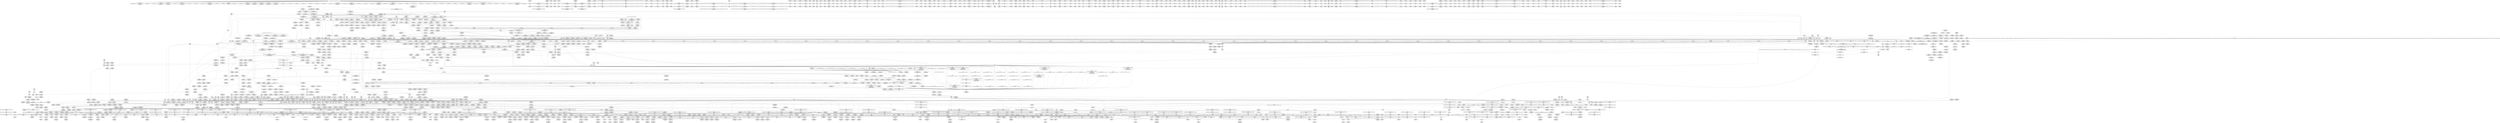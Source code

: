 digraph {
	CE0x6b0bea0 [shape=record,shape=Mrecord,label="{CE0x6b0bea0|tomoyo_unix_entry:_tmp53|security/tomoyo/network.c,579|*SummSource*}"]
	CE0x54f8950 [shape=record,shape=Mrecord,label="{CE0x54f8950|24:_%struct.tomoyo_path_info*,_32:_i8,_33:_i8,_72:_i8,_:_SCMRE_26,27_}"]
	CE0x6cc18f0 [shape=record,shape=Mrecord,label="{CE0x6cc18f0|i64*_getelementptr_inbounds_(_6_x_i64_,_6_x_i64_*___llvm_gcov_ctr3747,_i64_0,_i64_4)|*Constant*}"]
	CE0x437d290 [shape=record,shape=Mrecord,label="{CE0x437d290|i32_92|*Constant*|*SummSink*}"]
	CE0x37425f0 [shape=record,shape=Mrecord,label="{CE0x37425f0|tomoyo_get_mode:_tmp8|security/tomoyo/util.c,979}"]
	CE0x6b80ea0 [shape=record,shape=Mrecord,label="{CE0x6b80ea0|i64*_getelementptr_inbounds_(_5_x_i64_,_5_x_i64_*___llvm_gcov_ctr32134,_i64_0,_i64_4)|*Constant*|*SummSource*}"]
	CE0x6cb0ff0 [shape=record,shape=Mrecord,label="{CE0x6cb0ff0|GLOBAL:_tomoyo_unix2mac|Global_var:tomoyo_unix2mac|*SummSink*}"]
	CE0x4358f70 [shape=record,shape=Mrecord,label="{CE0x4358f70|rcu_lock_acquire18:___here|*SummSink*}"]
	CE0x542bb80 [shape=record,shape=Mrecord,label="{CE0x542bb80|i32_9|*Constant*|*SummSource*}"]
	CE0x51e3100 [shape=record,shape=Mrecord,label="{CE0x51e3100|tomoyo_init_request_info:_tmp7|security/tomoyo/util.c,1005|*SummSink*}"]
	CE0x43496f0 [shape=record,shape=Mrecord,label="{CE0x43496f0|__llvm_gcov_indirect_counter_increment114:_counters|Function::__llvm_gcov_indirect_counter_increment114&Arg::counters::}"]
	CE0x5338030 [shape=record,shape=Mrecord,label="{CE0x5338030|rcu_lock_release21:_tmp4|include/linux/rcupdate.h,423}"]
	CE0x41ad6a0 [shape=record,shape=Mrecord,label="{CE0x41ad6a0|tomoyo_audit_unix_log:_call|security/tomoyo/network.c,405|*SummSource*}"]
	CE0x5095ae0 [shape=record,shape=Mrecord,label="{CE0x5095ae0|rcu_lock_release21:_tmp5|include/linux/rcupdate.h,423|*SummSource*}"]
	CE0x37421f0 [shape=record,shape=Mrecord,label="{CE0x37421f0|_ret_void,_!dbg_!38907|include/linux/srcu.h,238|*SummSink*}"]
	CE0x381cc60 [shape=record,shape=Mrecord,label="{CE0x381cc60|128:_i8*,_1208:_%struct.file*,_:_CMRE_37,38_}"]
	CE0x51815b0 [shape=record,shape=Mrecord,label="{CE0x51815b0|tomoyo_unix_entry:_bb}"]
	CE0x42d2ef0 [shape=record,shape=Mrecord,label="{CE0x42d2ef0|i64*_getelementptr_inbounds_(_22_x_i64_,_22_x_i64_*___llvm_gcov_ctr3840,_i64_0,_i64_7)|*Constant*|*SummSink*}"]
	CE0x4472e10 [shape=record,shape=Mrecord,label="{CE0x4472e10|tomoyo_domain:_tmp22|security/tomoyo/common.h,1205|*SummSink*}"]
	CE0x5140000 [shape=record,shape=Mrecord,label="{CE0x5140000|i64*_getelementptr_inbounds_(_2_x_i64_,_2_x_i64_*___llvm_gcov_ctr4632,_i64_0,_i64_0)|*Constant*|*SummSink*}"]
	CE0x6d2d4a0 [shape=record,shape=Mrecord,label="{CE0x6d2d4a0|0:_i8,_array:_GCRE_tomoyo_index2category_constant_39_x_i8_c_00_00_00_00_00_00_00_00_00_00_00_00_00_00_00_00_00_00_00_00_00_00_00_01_01_01_01_01_01_01_01_01_01_01_01_01_01_01_02_,_align_16:_elem_15::|security/tomoyo/util.c,983}"]
	CE0x6b8f630 [shape=record,shape=Mrecord,label="{CE0x6b8f630|i64_0|*Constant*|*SummSink*}"]
	CE0x4288050 [shape=record,shape=Mrecord,label="{CE0x4288050|tomoyo_const_part_length:_conv|security/tomoyo/util.c,626|*SummSource*}"]
	CE0x52c0020 [shape=record,shape=Mrecord,label="{CE0x52c0020|tomoyo_unix_entry:_idxprom|security/tomoyo/network.c,546|*SummSink*}"]
	CE0x547c160 [shape=record,shape=Mrecord,label="{CE0x547c160|tomoyo_domain:_if.then}"]
	CE0x524b300 [shape=record,shape=Mrecord,label="{CE0x524b300|tomoyo_fill_path_info:_tmp1|*SummSink*}"]
	CE0x6a7c390 [shape=record,shape=Mrecord,label="{CE0x6a7c390|tomoyo_domain:_tmp13|security/tomoyo/common.h,1205|*SummSource*}"]
	CE0x6b3d030 [shape=record,shape=Mrecord,label="{CE0x6b3d030|tomoyo_check_unix_address:_conv|security/tomoyo/network.c,596|*SummSink*}"]
	CE0x42ba920 [shape=record,shape=Mrecord,label="{CE0x42ba920|tomoyo_get_mode:_tmp21|security/tomoyo/util.c,985|*SummSource*}"]
	CE0x6b0c130 [shape=record,shape=Mrecord,label="{CE0x6b0c130|tomoyo_read_lock16:_bb}"]
	CE0x42ff0a0 [shape=record,shape=Mrecord,label="{CE0x42ff0a0|tomoyo_const_part_length:_add|security/tomoyo/util.c,634}"]
	CE0x52c0230 [shape=record,shape=Mrecord,label="{CE0x52c0230|tomoyo_unix_entry:_protocol|security/tomoyo/network.c,546}"]
	CE0x53109b0 [shape=record,shape=Mrecord,label="{CE0x53109b0|tomoyo_unix_entry:_tmp23|security/tomoyo/network.c,556}"]
	CE0x3779c30 [shape=record,shape=Mrecord,label="{CE0x3779c30|tomoyo_const_part_length:_tmp27|security/tomoyo/util.c,641}"]
	CE0x5229e30 [shape=record,shape=Mrecord,label="{CE0x5229e30|tomoyo_const_part_length:_tmp33|security/tomoyo/util.c,642}"]
	CE0x6bfbca0 [shape=record,shape=Mrecord,label="{CE0x6bfbca0|tomoyo_const_part_length:_conv8|security/tomoyo/util.c,632|*SummSource*}"]
	CE0x6aca090 [shape=record,shape=Mrecord,label="{CE0x6aca090|i64*_getelementptr_inbounds_(_22_x_i64_,_22_x_i64_*___llvm_gcov_ctr3840,_i64_0,_i64_21)|*Constant*}"]
	CE0x3504ef0 [shape=record,shape=Mrecord,label="{CE0x3504ef0|128:_i8*,_1208:_%struct.file*,_:_CMRE_96,104_|*MultipleSource*|security/tomoyo/common.h,1205|security/tomoyo/common.h,1205}"]
	CE0x5643e70 [shape=record,shape=Mrecord,label="{CE0x5643e70|rcu_lock_acquire18:_tmp7}"]
	CE0x54146f0 [shape=record,shape=Mrecord,label="{CE0x54146f0|_call_void_tomoyo_fill_path_info(%struct.tomoyo_path_info*_%addr21)_#9,_!dbg_!38945|security/tomoyo/network.c,564|*SummSink*}"]
	CE0x3517960 [shape=record,shape=Mrecord,label="{CE0x3517960|rcu_lock_release21:_tmp6}"]
	CE0x52e5bb0 [shape=record,shape=Mrecord,label="{CE0x52e5bb0|tomoyo_check_unix_address:_tmp13|security/tomoyo/network.c,601|*SummSource*}"]
	CE0x6b0bb10 [shape=record,shape=Mrecord,label="{CE0x6b0bb10|_ret_void,_!dbg_!38904|security/tomoyo/common.h,1110}"]
	CE0x53b2850 [shape=record,shape=Mrecord,label="{CE0x53b2850|tomoyo_unix_entry:_tmp31|security/tomoyo/network.c,560|*SummSink*}"]
	CE0x41ed870 [shape=record,shape=Mrecord,label="{CE0x41ed870|tomoyo_audit_unix_log:_unix_network4|security/tomoyo/network.c,407}"]
	CE0x36bbc30 [shape=record,shape=Mrecord,label="{CE0x36bbc30|tomoyo_const_part_length:_if.then5|*SummSink*}"]
	CE0x6d7ff70 [shape=record,shape=Mrecord,label="{CE0x6d7ff70|i8*_getelementptr_inbounds_(_45_x_i8_,_45_x_i8_*_.str13,_i32_0,_i32_0)|*Constant*}"]
	CE0x6d80400 [shape=record,shape=Mrecord,label="{CE0x6d80400|tomoyo_domain:_tmp17|security/tomoyo/common.h,1205}"]
	CE0x42bfb40 [shape=record,shape=Mrecord,label="{CE0x42bfb40|VOIDTB_TE:_CE_6392,6400_|*MultipleSource*|security/tomoyo/util.c,1010|Function::tomoyo_get_mode&Arg::ns::}"]
	CE0x3530910 [shape=record,shape=Mrecord,label="{CE0x3530910|rcu_lock_release21:_tmp1}"]
	CE0x6cdb790 [shape=record,shape=Mrecord,label="{CE0x6cdb790|tomoyo_check_unix_address:_tmp6|security/tomoyo/network.c,596}"]
	CE0x4337430 [shape=record,shape=Mrecord,label="{CE0x4337430|tomoyo_get_mode:_tmp18|security/tomoyo/util.c,985|*SummSink*}"]
	CE0x6b767c0 [shape=record,shape=Mrecord,label="{CE0x6b767c0|tomoyo_get_mode:_ns|Function::tomoyo_get_mode&Arg::ns::}"]
	CE0x6ace8e0 [shape=record,shape=Mrecord,label="{CE0x6ace8e0|tomoyo_unix_entry:_tmp8|security/tomoyo/network.c,548|*SummSource*}"]
	CE0x4393c60 [shape=record,shape=Mrecord,label="{CE0x4393c60|tomoyo_const_part_length:_tmp8|security/tomoyo/util.c,626|*SummSink*}"]
	CE0x6a1ef90 [shape=record,shape=Mrecord,label="{CE0x6a1ef90|tomoyo_unix_entry:_unix05|security/tomoyo/network.c,551|*SummSource*}"]
	CE0x55ac350 [shape=record,shape=Mrecord,label="{CE0x55ac350|i32_(%struct.tomoyo_request_info.524*,_%struct.tomoyo_domain_info*,_i8)*_bitcast_(i32_(%struct.tomoyo_request_info*,_%struct.tomoyo_domain_info*,_i8)*_tomoyo_init_request_info_to_i32_(%struct.tomoyo_request_info.524*,_%struct.tomoyo_domain_info*,_i8)*)|*Constant*}"]
	CE0x6b8be90 [shape=record,shape=Mrecord,label="{CE0x6b8be90|tomoyo_fill_path_info:_land.end|*SummSink*}"]
	CE0x565a260 [shape=record,shape=Mrecord,label="{CE0x565a260|tomoyo_unix_entry:_address30|security/tomoyo/network.c,568|*SummSource*}"]
	CE0x549f460 [shape=record,shape=Mrecord,label="{CE0x549f460|i64_8|*Constant*}"]
	CE0x4428b90 [shape=record,shape=Mrecord,label="{CE0x4428b90|0:_i8,_array:_GCRE_tomoyo_index2category_constant_39_x_i8_c_00_00_00_00_00_00_00_00_00_00_00_00_00_00_00_00_00_00_00_00_00_00_00_01_01_01_01_01_01_01_01_01_01_01_01_01_01_01_02_,_align_16:_elem_29::|security/tomoyo/util.c,983}"]
	CE0x422bde0 [shape=record,shape=Mrecord,label="{CE0x422bde0|tomoyo_const_part_length:_tmp40|security/tomoyo/util.c,644}"]
	CE0x51e3020 [shape=record,shape=Mrecord,label="{CE0x51e3020|tomoyo_init_request_info:_tmp7|security/tomoyo/util.c,1005}"]
	CE0x6d929f0 [shape=record,shape=Mrecord,label="{CE0x6d929f0|tomoyo_unix_entry:_addr21|security/tomoyo/network.c, 561}"]
	CE0x4403310 [shape=record,shape=Mrecord,label="{CE0x4403310|VOIDTB_TE:_CE_2096,2272_|*MultipleSource*|security/tomoyo/util.c,1010|Function::tomoyo_get_mode&Arg::ns::}"]
	CE0x6c01270 [shape=record,shape=Mrecord,label="{CE0x6c01270|tomoyo_init_request_info:_conv6|security/tomoyo/util.c,1011|*SummSink*}"]
	CE0x3632550 [shape=record,shape=Mrecord,label="{CE0x3632550|i64_6|*Constant*}"]
	CE0x51ae760 [shape=record,shape=Mrecord,label="{CE0x51ae760|tomoyo_unix_entry:_tobool12|security/tomoyo/network.c,556}"]
	CE0x44426c0 [shape=record,shape=Mrecord,label="{CE0x44426c0|tomoyo_unix_entry:_tmp12|security/tomoyo/network.c,548}"]
	CE0x5197de0 [shape=record,shape=Mrecord,label="{CE0x5197de0|tomoyo_const_part_length:_tmp1|*SummSource*}"]
	CE0x4359120 [shape=record,shape=Mrecord,label="{CE0x4359120|rcu_lock_acquire18:_indirectgoto|*SummSink*}"]
	CE0x555e990 [shape=record,shape=Mrecord,label="{CE0x555e990|24:_%struct.tomoyo_path_info*,_32:_i8,_33:_i8,_72:_i8,_:_SCMRE_46,47_}"]
	CE0x5310e50 [shape=record,shape=Mrecord,label="{CE0x5310e50|tomoyo_unix_entry:_tmp24|security/tomoyo/network.c,556}"]
	CE0x42ce020 [shape=record,shape=Mrecord,label="{CE0x42ce020|tomoyo_const_part_length:_tmp11|security/tomoyo/util.c,626|*SummSink*}"]
	CE0x36b6b60 [shape=record,shape=Mrecord,label="{CE0x36b6b60|i64*_getelementptr_inbounds_(_12_x_i64_,_12_x_i64_*___llvm_gcov_ctr31133,_i64_0,_i64_6)|*Constant*|*SummSink*}"]
	CE0x6cea5b0 [shape=record,shape=Mrecord,label="{CE0x6cea5b0|__llvm_gcov_indirect_counter_increment114:_bb|*SummSource*}"]
	CE0x43319c0 [shape=record,shape=Mrecord,label="{CE0x43319c0|tomoyo_get_mode:_tmp7|security/tomoyo/util.c,979|*SummSource*}"]
	CE0x5162b40 [shape=record,shape=Mrecord,label="{CE0x5162b40|tomoyo_fill_path_info:_arrayidx|security/tomoyo/util.c,667|*SummSource*}"]
	CE0x6b06c20 [shape=record,shape=Mrecord,label="{CE0x6b06c20|tomoyo_check_unix_address:_sa_family|security/tomoyo/network.c,596|*SummSink*}"]
	CE0x55dc2a0 [shape=record,shape=Mrecord,label="{CE0x55dc2a0|tomoyo_unix_entry:_operation24|security/tomoyo/network.c,567|*SummSource*}"]
	CE0x350dfd0 [shape=record,shape=Mrecord,label="{CE0x350dfd0|_call_void_mcount()_#3|*SummSink*}"]
	CE0x437ecc0 [shape=record,shape=Mrecord,label="{CE0x437ecc0|tomoyo_domain:_call|security/tomoyo/common.h,1205|*SummSink*}"]
	CE0x36b9860 [shape=record,shape=Mrecord,label="{CE0x36b9860|tomoyo_fill_path_info:_frombool|security/tomoyo/util.c,667|*SummSource*}"]
	CE0x5398460 [shape=record,shape=Mrecord,label="{CE0x5398460|GLOBAL:_tomoyo_encode2|*Constant*|*SummSource*}"]
	CE0x549a080 [shape=record,shape=Mrecord,label="{CE0x549a080|tomoyo_domain:_if.end}"]
	CE0x4265e10 [shape=record,shape=Mrecord,label="{CE0x4265e10|i32_8|*Constant*}"]
	CE0x44bc1e0 [shape=record,shape=Mrecord,label="{CE0x44bc1e0|_ret_void,_!dbg_!38908|include/linux/rcupdate.h,419|*SummSink*}"]
	CE0x4326240 [shape=record,shape=Mrecord,label="{CE0x4326240|tomoyo_get_mode:_tmp2|security/tomoyo/util.c,978}"]
	CE0x4244e00 [shape=record,shape=Mrecord,label="{CE0x4244e00|i8*_getelementptr_inbounds_(_5_x_i8_,_5_x_i8_*_.str8,_i32_0,_i32_0)|*Constant*|*SummSource*}"]
	CE0x53e37a0 [shape=record,shape=Mrecord,label="{CE0x53e37a0|0:_i8*,_:_SCMRE_8,12_|*MultipleSource*|security/tomoyo/network.c, 561|security/tomoyo/network.c,563}"]
	CE0x4516c00 [shape=record,shape=Mrecord,label="{CE0x4516c00|srcu_read_lock17:_call|include/linux/srcu.h,220|*SummSink*}"]
	CE0x5284c20 [shape=record,shape=Mrecord,label="{CE0x5284c20|tomoyo_init_request_info:_tmp6|security/tomoyo/util.c,1004|*SummSource*}"]
	CE0x438c980 [shape=record,shape=Mrecord,label="{CE0x438c980|tomoyo_domain:_land.lhs.true|*SummSource*}"]
	CE0x5428f60 [shape=record,shape=Mrecord,label="{CE0x5428f60|i64*_getelementptr_inbounds_(_31_x_i64_,_31_x_i64_*___llvm_gcov_ctr43150,_i64_0,_i64_0)|*Constant*|*SummSource*}"]
	CE0x54c0550 [shape=record,shape=Mrecord,label="{CE0x54c0550|i64_23|*Constant*|*SummSource*}"]
	CE0x357c9f0 [shape=record,shape=Mrecord,label="{CE0x357c9f0|tomoyo_fill_path_info:_conv7|security/tomoyo/util.c,668|*SummSource*}"]
	CE0x566fa40 [shape=record,shape=Mrecord,label="{CE0x566fa40|GLOBAL:_tomoyo_audit_unix_log|*Constant*|*SummSource*}"]
	CE0x548e320 [shape=record,shape=Mrecord,label="{CE0x548e320|tomoyo_domain:_if.then|*SummSource*}"]
	CE0x435efe0 [shape=record,shape=Mrecord,label="{CE0x435efe0|tomoyo_unix_entry:_tmp15|security/tomoyo/network.c,551|*SummSource*}"]
	CE0x4310280 [shape=record,shape=Mrecord,label="{CE0x4310280|tomoyo_get_mode:_tmp15|security/tomoyo/util.c,983|*SummSink*}"]
	CE0x524af40 [shape=record,shape=Mrecord,label="{CE0x524af40|tomoyo_init_request_info:_tmp1|*SummSink*}"]
	CE0x557e330 [shape=record,shape=Mrecord,label="{CE0x557e330|tomoyo_unix_entry:_idxprom1|security/tomoyo/network.c,546}"]
	CE0x6a9ed30 [shape=record,shape=Mrecord,label="{CE0x6a9ed30|0:_i8,_1:_i8,_32:_i8*,_40:_i32,_:_CMR_8,10_|*MultipleSource*|Function::tomoyo_check_unix_address&Arg::address::|security/tomoyo/network.c,594}"]
	CE0x35e13b0 [shape=record,shape=Mrecord,label="{CE0x35e13b0|tomoyo_domain:_tmp18|security/tomoyo/common.h,1205|*SummSource*}"]
	CE0x6ae8da0 [shape=record,shape=Mrecord,label="{CE0x6ae8da0|0:_i32,_:_GIM___llvm_gcov_global_state_pred15_internal_unnamed_addr_global_i32_-1_2,16_|*MultipleSource*|Function::tomoyo_check_unix_address&Arg::addr::|security/tomoyo/network.c,596}"]
	CE0x4437740 [shape=record,shape=Mrecord,label="{CE0x4437740|tomoyo_const_part_length:_tmp13|security/tomoyo/util.c,626|*SummSource*}"]
	CE0x545d530 [shape=record,shape=Mrecord,label="{CE0x545d530|tomoyo_get_mode:_tmp10|security/tomoyo/util.c,982|*SummSink*}"]
	CE0x445b200 [shape=record,shape=Mrecord,label="{CE0x445b200|128:_i8*,_1208:_%struct.file*,_:_CMRE_51,52_}"]
	CE0x4586e00 [shape=record,shape=Mrecord,label="{CE0x4586e00|__llvm_gcov_indirect_counter_increment114:_counter}"]
	CE0x547b830 [shape=record,shape=Mrecord,label="{CE0x547b830|tomoyo_get_mode:_tmp7|security/tomoyo/util.c,979|*SummSink*}"]
	CE0x520a740 [shape=record,shape=Mrecord,label="{CE0x520a740|_call_void___llvm_gcov_indirect_counter_increment114(i32*___llvm_gcov_global_state_pred45,_i64**_getelementptr_inbounds_(_3_x_i64*_,_3_x_i64*_*___llvm_gcda_edge_table44,_i64_0,_i64_1)),_!dbg_!38927|security/tomoyo/util.c,634|*SummSink*}"]
	CE0x606afa0 [shape=record,shape=Mrecord,label="{CE0x606afa0|tomoyo_unix_entry:_tmp6|security/tomoyo/network.c,548}"]
	CE0x51a8470 [shape=record,shape=Mrecord,label="{CE0x51a8470|rcu_lock_acquire18:_tmp}"]
	CE0x5567610 [shape=record,shape=Mrecord,label="{CE0x5567610|24:_%struct.tomoyo_path_info*,_32:_i8,_33:_i8,_72:_i8,_:_SCMRE_37,38_}"]
	CE0x4383ed0 [shape=record,shape=Mrecord,label="{CE0x4383ed0|tomoyo_const_part_length:_tmp34|security/tomoyo/util.c,642|*SummSink*}"]
	CE0x54e9050 [shape=record,shape=Mrecord,label="{CE0x54e9050|i64**_getelementptr_inbounds_(_3_x_i64*_,_3_x_i64*_*___llvm_gcda_edge_table44,_i64_0,_i64_1)|*Constant*|*SummSink*}"]
	CE0x55269e0 [shape=record,shape=Mrecord,label="{CE0x55269e0|tomoyo_const_part_length:_tmp3|security/tomoyo/util.c,624|*SummSink*}"]
	CE0x6b8f570 [shape=record,shape=Mrecord,label="{CE0x6b8f570|i64_0|*Constant*|*SummSource*}"]
	CE0x422b870 [shape=record,shape=Mrecord,label="{CE0x422b870|i64_24|*Constant*}"]
	CE0x4266800 [shape=record,shape=Mrecord,label="{CE0x4266800|tomoyo_init_request_info:_if.end|*SummSink*}"]
	CE0x53a7940 [shape=record,shape=Mrecord,label="{CE0x53a7940|i64_22|*Constant*|*SummSink*}"]
	CE0x6ae8550 [shape=record,shape=Mrecord,label="{CE0x6ae8550|0:_i8,_1:_i8,_32:_i8*,_40:_i32,_:_CMR_32,40_|*MultipleSource*|Function::tomoyo_check_unix_address&Arg::address::|security/tomoyo/network.c,594}"]
	CE0x42448c0 [shape=record,shape=Mrecord,label="{CE0x42448c0|tomoyo_audit_net_log:_entry|*SummSource*}"]
	CE0x3632a50 [shape=record,shape=Mrecord,label="{CE0x3632a50|tomoyo_get_mode:_arrayidx4|security/tomoyo/util.c,983|*SummSink*}"]
	CE0x5121d70 [shape=record,shape=Mrecord,label="{CE0x5121d70|tomoyo_domain:_tmp5|security/tomoyo/common.h,1205|*SummSource*}"]
	CE0x55fd060 [shape=record,shape=Mrecord,label="{CE0x55fd060|tomoyo_unix_entry:_operation27|security/tomoyo/network.c,567}"]
	CE0x6b7bb40 [shape=record,shape=Mrecord,label="{CE0x6b7bb40|__llvm_gcov_indirect_counter_increment114:_counters|Function::__llvm_gcov_indirect_counter_increment114&Arg::counters::|*SummSource*}"]
	CE0x52b5a40 [shape=record,shape=Mrecord,label="{CE0x52b5a40|i64*_getelementptr_inbounds_(_5_x_i64_,_5_x_i64_*___llvm_gcov_ctr32134,_i64_0,_i64_0)|*Constant*}"]
	CE0x6a98ea0 [shape=record,shape=Mrecord,label="{CE0x6a98ea0|i64_2|*Constant*|*SummSource*}"]
	CE0x6b1e230 [shape=record,shape=Mrecord,label="{CE0x6b1e230|tomoyo_domain:_tmp10|security/tomoyo/common.h,1205|*SummSink*}"]
	CE0x513b1c0 [shape=record,shape=Mrecord,label="{CE0x513b1c0|tomoyo_unix_entry:_tmp22|security/tomoyo/network.c,556|*SummSink*}"]
	CE0x51a8200 [shape=record,shape=Mrecord,label="{CE0x51a8200|get_current:_tmp1}"]
	CE0x54261e0 [shape=record,shape=Mrecord,label="{CE0x54261e0|tomoyo_get_mode:_mode.1|*SummSink*}"]
	CE0x35a7280 [shape=record,shape=Mrecord,label="{CE0x35a7280|tomoyo_unix_entry:_tmp13|security/tomoyo/network.c,548}"]
	CE0x35f1c80 [shape=record,shape=Mrecord,label="{CE0x35f1c80|tomoyo_get_mode:_conv15|security/tomoyo/util.c,987|*SummSink*}"]
	CE0x6cce030 [shape=record,shape=Mrecord,label="{CE0x6cce030|tomoyo_check_unix_address:_addr_len|Function::tomoyo_check_unix_address&Arg::addr_len::|*SummSink*}"]
	CE0x53e3250 [shape=record,shape=Mrecord,label="{CE0x53e3250|tomoyo_unix_entry:_name|security/tomoyo/network.c,563}"]
	CE0x55fcae0 [shape=record,shape=Mrecord,label="{CE0x55fcae0|tomoyo_unix_entry:_param28|security/tomoyo/network.c,568}"]
	CE0x55ac060 [shape=record,shape=Mrecord,label="{CE0x55ac060|tomoyo_unix_entry:_tmp7|security/tomoyo/network.c,548|*SummSink*}"]
	CE0x6ac9b30 [shape=record,shape=Mrecord,label="{CE0x6ac9b30|tomoyo_unix_entry:_error.1|*SummSink*}"]
	CE0x436c300 [shape=record,shape=Mrecord,label="{CE0x436c300|tomoyo_const_part_length:_cmp3|security/tomoyo/util.c,627}"]
	CE0x35a79c0 [shape=record,shape=Mrecord,label="{CE0x35a79c0|tomoyo_unix_entry:_unix0|security/tomoyo/network.c,550}"]
	CE0x436cb60 [shape=record,shape=Mrecord,label="{CE0x436cb60|tomoyo_const_part_length:_while.body|*SummSink*}"]
	CE0x430fb50 [shape=record,shape=Mrecord,label="{CE0x430fb50|tomoyo_get_mode:_arrayidx|security/tomoyo/util.c,981|*SummSource*}"]
	CE0x44ac4d0 [shape=record,shape=Mrecord,label="{CE0x44ac4d0|tomoyo_const_part_length:_retval.0}"]
	CE0x55fc7d0 [shape=record,shape=Mrecord,label="{CE0x55fc7d0|tomoyo_unix_entry:_unix_network26|security/tomoyo/network.c,567|*SummSource*}"]
	CE0x6d80570 [shape=record,shape=Mrecord,label="{CE0x6d80570|i64*_getelementptr_inbounds_(_11_x_i64_,_11_x_i64_*___llvm_gcov_ctr54147,_i64_0,_i64_9)|*Constant*}"]
	CE0x4274000 [shape=record,shape=Mrecord,label="{CE0x4274000|tomoyo_get_mode:_tmp24|security/tomoyo/util.c,986|*SummSink*}"]
	CE0x6b8b9b0 [shape=record,shape=Mrecord,label="{CE0x6b8b9b0|tomoyo_fill_path_info:_tmp}"]
	CE0x356b230 [shape=record,shape=Mrecord,label="{CE0x356b230|tomoyo_audit_unix_log:_tmp4|security/tomoyo/network.c,405|*SummSource*}"]
	CE0x5250ce0 [shape=record,shape=Mrecord,label="{CE0x5250ce0|tomoyo_audit_unix_log:_unix_network|security/tomoyo/network.c,405}"]
	CE0x4655690 [shape=record,shape=Mrecord,label="{CE0x4655690|tomoyo_const_part_length:_tmp49|security/tomoyo/util.c,649|*SummSink*}"]
	CE0x54997f0 [shape=record,shape=Mrecord,label="{CE0x54997f0|GLOBAL:_lockdep_rcu_suspicious|*Constant*|*SummSink*}"]
	CE0x6cc1880 [shape=record,shape=Mrecord,label="{CE0x6cc1880|i64*_getelementptr_inbounds_(_6_x_i64_,_6_x_i64_*___llvm_gcov_ctr3747,_i64_0,_i64_4)|*Constant*|*SummSink*}"]
	CE0x6a1f470 [shape=record,shape=Mrecord,label="{CE0x6a1f470|tomoyo_unix_entry:_addr_len|security/tomoyo/network.c,551|*SummSink*}"]
	CE0x6cd0a70 [shape=record,shape=Mrecord,label="{CE0x6cd0a70|tomoyo_audit_unix_log:_param|security/tomoyo/network.c,405|*SummSink*}"]
	CE0x54ead60 [shape=record,shape=Mrecord,label="{CE0x54ead60|i32_48|*Constant*|*SummSource*}"]
	CE0x6b2f630 [shape=record,shape=Mrecord,label="{CE0x6b2f630|tomoyo_get_mode:_mode.0|*SummSource*}"]
	CE0x6d2f9a0 [shape=record,shape=Mrecord,label="{CE0x6d2f9a0|tomoyo_const_part_length:_tmp1}"]
	CE0x6ae8a20 [shape=record,shape=Mrecord,label="{CE0x6ae8a20|tomoyo_check_unix_address:_tmp6|security/tomoyo/network.c,596|*SummSink*}"]
	CE0x3446220 [shape=record,shape=Mrecord,label="{CE0x3446220|tomoyo_audit_unix_log:_param|security/tomoyo/network.c,405}"]
	CE0x3741b10 [shape=record,shape=Mrecord,label="{CE0x3741b10|srcu_read_lock17:_bb}"]
	CE0x42a90a0 [shape=record,shape=Mrecord,label="{CE0x42a90a0|rcu_lock_release21:_tmp|*SummSource*}"]
	CE0x52ad150 [shape=record,shape=Mrecord,label="{CE0x52ad150|rcu_lock_release21:_bb|*SummSink*}"]
	CE0x35cf870 [shape=record,shape=Mrecord,label="{CE0x35cf870|tomoyo_const_part_length:_tobool|security/tomoyo/util.c,624|*SummSink*}"]
	CE0x43da2f0 [shape=record,shape=Mrecord,label="{CE0x43da2f0|tomoyo_const_part_length:_tmp14|security/tomoyo/util.c,626}"]
	CE0x6acf080 [shape=record,shape=Mrecord,label="{CE0x6acf080|i64*_getelementptr_inbounds_(_22_x_i64_,_22_x_i64_*___llvm_gcov_ctr3840,_i64_0,_i64_11)|*Constant*|*SummSource*}"]
	CE0x51bba10 [shape=record,shape=Mrecord,label="{CE0x51bba10|rcu_lock_acquire18:_tmp3|*SummSource*}"]
	CE0x373f720 [shape=record,shape=Mrecord,label="{CE0x373f720|tomoyo_domain:_tmp21|security/tomoyo/common.h,1205|*SummSource*}"]
	CE0x4534100 [shape=record,shape=Mrecord,label="{CE0x4534100|i64_80|*Constant*|*SummSource*}"]
	CE0x42631f0 [shape=record,shape=Mrecord,label="{CE0x42631f0|tomoyo_unix_entry:_if.then10}"]
	CE0x6d46b50 [shape=record,shape=Mrecord,label="{CE0x6d46b50|tomoyo_fill_path_info:_tmp8|security/tomoyo/util.c,667|*SummSource*}"]
	CE0x6ab66d0 [shape=record,shape=Mrecord,label="{CE0x6ab66d0|tomoyo_get_mode:_tmp26|security/tomoyo/util.c,987|*SummSource*}"]
	CE0x3709f00 [shape=record,shape=Mrecord,label="{CE0x3709f00|tomoyo_const_part_length:_tmp9|security/tomoyo/util.c,626|*SummSource*}"]
	CE0x525b390 [shape=record,shape=Mrecord,label="{CE0x525b390|_call_void_mcount()_#3|*SummSink*}"]
	CE0x6b7d460 [shape=record,shape=Mrecord,label="{CE0x6b7d460|tomoyo_audit_unix_log:_tmp2|*SummSource*}"]
	CE0x5567e30 [shape=record,shape=Mrecord,label="{CE0x5567e30|24:_%struct.tomoyo_path_info*,_32:_i8,_33:_i8,_72:_i8,_:_SCMRE_42,43_}"]
	CE0x6c04710 [shape=record,shape=Mrecord,label="{CE0x6c04710|tomoyo_check_unix_address:_tmp7|security/tomoyo/network.c,597|*SummSource*}"]
	CE0x555f010 [shape=record,shape=Mrecord,label="{CE0x555f010|24:_%struct.tomoyo_path_info*,_32:_i8,_33:_i8,_72:_i8,_:_SCMRE_50,51_}"]
	CE0x6aa48c0 [shape=record,shape=Mrecord,label="{CE0x6aa48c0|tomoyo_unix_entry:_tmp47|security/tomoyo/network.c,575}"]
	CE0x51214b0 [shape=record,shape=Mrecord,label="{CE0x51214b0|i64*_getelementptr_inbounds_(_2_x_i64_,_2_x_i64_*___llvm_gcov_ctr4335,_i64_0,_i64_1)|*Constant*|*SummSource*}"]
	CE0x53a77b0 [shape=record,shape=Mrecord,label="{CE0x53a77b0|i64_22|*Constant*|*SummSource*}"]
	CE0x554ed30 [shape=record,shape=Mrecord,label="{CE0x554ed30|tomoyo_const_part_length:_cmp25|security/tomoyo/util.c,644}"]
	CE0x36de240 [shape=record,shape=Mrecord,label="{CE0x36de240|GLOBAL:_current_task|Global_var:current_task|*SummSink*}"]
	CE0x55a1130 [shape=record,shape=Mrecord,label="{CE0x55a1130|24:_%struct.tomoyo_path_info*,_32:_i8,_33:_i8,_72:_i8,_:_SCMRE_75,76_|*MultipleSource*|security/tomoyo/network.c,544|security/tomoyo/network.c, 544|Function::tomoyo_init_request_info&Arg::r::|security/tomoyo/network.c,565}"]
	CE0x46006c0 [shape=record,shape=Mrecord,label="{CE0x46006c0|tomoyo_init_request_info:_if.end|*SummSource*}"]
	CE0x3515df0 [shape=record,shape=Mrecord,label="{CE0x3515df0|tomoyo_get_mode:_config7|security/tomoyo/util.c,983}"]
	CE0x6b662f0 [shape=record,shape=Mrecord,label="{CE0x6b662f0|GLOBAL:_tomoyo_get_mode|*Constant*|*SummSource*}"]
	CE0x5162fc0 [shape=record,shape=Mrecord,label="{CE0x5162fc0|tomoyo_fill_path_info:_tmp9|security/tomoyo/util.c,667}"]
	CE0x6d2ffa0 [shape=record,shape=Mrecord,label="{CE0x6d2ffa0|i64*_getelementptr_inbounds_(_31_x_i64_,_31_x_i64_*___llvm_gcov_ctr43150,_i64_0,_i64_16)|*Constant*|*SummSink*}"]
	CE0x4447260 [shape=record,shape=Mrecord,label="{CE0x4447260|_call_void_mcount()_#3|*SummSink*}"]
	CE0x55dcdc0 [shape=record,shape=Mrecord,label="{CE0x55dcdc0|tomoyo_unix_entry:_unix_network26|security/tomoyo/network.c,567}"]
	CE0x5158d90 [shape=record,shape=Mrecord,label="{CE0x5158d90|__llvm_gcov_indirect_counter_increment114:_pred}"]
	CE0x3560890 [shape=record,shape=Mrecord,label="{CE0x3560890|tomoyo_get_mode:_tmp27|security/tomoyo/util.c,988|*SummSink*}"]
	CE0x6d30010 [shape=record,shape=Mrecord,label="{CE0x6d30010|tomoyo_const_part_length:_tmp22|security/tomoyo/util.c,634|*SummSink*}"]
	CE0x42d2ab0 [shape=record,shape=Mrecord,label="{CE0x42d2ab0|i64*_getelementptr_inbounds_(_22_x_i64_,_22_x_i64_*___llvm_gcov_ctr3840,_i64_0,_i64_7)|*Constant*}"]
	CE0x54aab80 [shape=record,shape=Mrecord,label="{CE0x54aab80|rcu_lock_acquire18:_tmp4|include/linux/rcupdate.h,418|*SummSource*}"]
	CE0x6b80cb0 [shape=record,shape=Mrecord,label="{CE0x6b80cb0|tomoyo_check_unix_address:_sa_family|security/tomoyo/network.c,596|*SummSource*}"]
	CE0x51bd770 [shape=record,shape=Mrecord,label="{CE0x51bd770|tomoyo_unix_entry:_if.then|*SummSink*}"]
	CE0x430fca0 [shape=record,shape=Mrecord,label="{CE0x430fca0|tomoyo_get_mode:_arrayidx|security/tomoyo/util.c,981|*SummSink*}"]
	CE0x44bbc90 [shape=record,shape=Mrecord,label="{CE0x44bbc90|rcu_lock_acquire18:_entry|*SummSink*}"]
	CE0x53c0420 [shape=record,shape=Mrecord,label="{CE0x53c0420|tomoyo_unix_entry:_tmp36|security/tomoyo/network.c,561|*SummSink*}"]
	CE0x607ed50 [shape=record,shape=Mrecord,label="{CE0x607ed50|i64*_getelementptr_inbounds_(_11_x_i64_,_11_x_i64_*___llvm_gcov_ctr54147,_i64_0,_i64_8)|*Constant*|*SummSink*}"]
	CE0x51ce340 [shape=record,shape=Mrecord,label="{CE0x51ce340|tomoyo_audit_unix_log:_tmp3|*SummSource*}"]
	CE0x5439de0 [shape=record,shape=Mrecord,label="{CE0x5439de0|tomoyo_unix_entry:_tmp3|*LoadInst*|security/tomoyo/network.c,546|*SummSink*}"]
	CE0x54e89f0 [shape=record,shape=Mrecord,label="{CE0x54e89f0|_call_void_mcount()_#3|*SummSink*}"]
	CE0x361bf80 [shape=record,shape=Mrecord,label="{CE0x361bf80|__llvm_gcov_indirect_counter_increment114:_tmp5}"]
	CE0x52e5a50 [shape=record,shape=Mrecord,label="{CE0x52e5a50|tomoyo_check_unix_address:_tmp13|security/tomoyo/network.c,601}"]
	CE0x3684e70 [shape=record,shape=Mrecord,label="{CE0x3684e70|tomoyo_fill_path_info:_frombool10|security/tomoyo/util.c,668}"]
	CE0x51880e0 [shape=record,shape=Mrecord,label="{CE0x51880e0|%struct.tomoyo_domain_info*_null|*Constant*}"]
	CE0x4237200 [shape=record,shape=Mrecord,label="{CE0x4237200|0:_i8,_array:_GCRE_tomoyo_index2category_constant_39_x_i8_c_00_00_00_00_00_00_00_00_00_00_00_00_00_00_00_00_00_00_00_00_00_00_00_01_01_01_01_01_01_01_01_01_01_01_01_01_01_01_02_,_align_16:_elem_9::|security/tomoyo/util.c,983}"]
	CE0x51a8340 [shape=record,shape=Mrecord,label="{CE0x51a8340|i64*_getelementptr_inbounds_(_4_x_i64_,_4_x_i64_*___llvm_gcov_ctr4137,_i64_0,_i64_0)|*Constant*|*SummSource*}"]
	CE0x36a6710 [shape=record,shape=Mrecord,label="{CE0x36a6710|i32_-1|*Constant*}"]
	CE0x6a98ad0 [shape=record,shape=Mrecord,label="{CE0x6a98ad0|tomoyo_check_unix_address:_tmp1}"]
	CE0x51ae7d0 [shape=record,shape=Mrecord,label="{CE0x51ae7d0|i8_0|*Constant*|*SummSource*}"]
	CE0x6b41680 [shape=record,shape=Mrecord,label="{CE0x6b41680|tomoyo_const_part_length:_if.end6|*SummSink*}"]
	CE0x380da80 [shape=record,shape=Mrecord,label="{CE0x380da80|tomoyo_unix_entry:_tmp2|security/tomoyo/network.c,544|*SummSource*}"]
	CE0x375daa0 [shape=record,shape=Mrecord,label="{CE0x375daa0|tomoyo_domain:_security|security/tomoyo/common.h,1205|*SummSource*}"]
	CE0x4310400 [shape=record,shape=Mrecord,label="{CE0x4310400|GLOBAL:_tomoyo_index2category|Global_var:tomoyo_index2category}"]
	CE0x4241390 [shape=record,shape=Mrecord,label="{CE0x4241390|tomoyo_const_part_length:_conv|security/tomoyo/util.c,626}"]
	CE0x5261bd0 [shape=record,shape=Mrecord,label="{CE0x5261bd0|tomoyo_fill_path_info:_tmp4|security/tomoyo/util.c,667|*SummSink*}"]
	CE0x55c5440 [shape=record,shape=Mrecord,label="{CE0x55c5440|tomoyo_unix_entry:_tmp37|*LoadInst*|security/tomoyo/network.c,566|*SummSource*}"]
	CE0x5439360 [shape=record,shape=Mrecord,label="{CE0x5439360|tomoyo_unix_entry:_tmp1|*SummSource*}"]
	CE0x506e9c0 [shape=record,shape=Mrecord,label="{CE0x506e9c0|tomoyo_const_part_length:_conv11|security/tomoyo/util.c,641|*SummSource*}"]
	CE0x35b1300 [shape=record,shape=Mrecord,label="{CE0x35b1300|tomoyo_init_request_info:_index|Function::tomoyo_init_request_info&Arg::index::}"]
	CE0x35458b0 [shape=record,shape=Mrecord,label="{CE0x35458b0|i1_false|*Constant*}"]
	CE0x42bd830 [shape=record,shape=Mrecord,label="{CE0x42bd830|rcu_lock_acquire18:_tmp5|include/linux/rcupdate.h,418}"]
	CE0x520a570 [shape=record,shape=Mrecord,label="{CE0x520a570|_call_void___llvm_gcov_indirect_counter_increment114(i32*___llvm_gcov_global_state_pred45,_i64**_getelementptr_inbounds_(_3_x_i64*_,_3_x_i64*_*___llvm_gcda_edge_table44,_i64_0,_i64_1)),_!dbg_!38927|security/tomoyo/util.c,634}"]
	CE0x6c046a0 [shape=record,shape=Mrecord,label="{CE0x6c046a0|tomoyo_check_unix_address:_tmp7|security/tomoyo/network.c,597}"]
	CE0x6a7b1b0 [shape=record,shape=Mrecord,label="{CE0x6a7b1b0|tomoyo_check_unix_address:_addr_len3|security/tomoyo/network.c,599|*SummSink*}"]
	CE0x385a5a0 [shape=record,shape=Mrecord,label="{CE0x385a5a0|GLOBAL:___srcu_read_lock|*Constant*}"]
	CE0x43daec0 [shape=record,shape=Mrecord,label="{CE0x43daec0|tomoyo_const_part_length:_sw.bb|*SummSource*}"]
	CE0x548e3c0 [shape=record,shape=Mrecord,label="{CE0x548e3c0|tomoyo_domain:_if.then|*SummSink*}"]
	CE0x6d1edf0 [shape=record,shape=Mrecord,label="{CE0x6d1edf0|tomoyo_check_unix_address:_tmp9|security/tomoyo/network.c,598|*SummSource*}"]
	CE0x36ada10 [shape=record,shape=Mrecord,label="{CE0x36ada10|i64_6|*Constant*|*SummSource*}"]
	CE0x381c9e0 [shape=record,shape=Mrecord,label="{CE0x381c9e0|128:_i8*,_1208:_%struct.file*,_:_CMRE_35,36_}"]
	CE0x505fdb0 [shape=record,shape=Mrecord,label="{CE0x505fdb0|tomoyo_init_request_info:_tmp10|security/tomoyo/util.c,1006|*SummSink*}"]
	CE0x5499ad0 [shape=record,shape=Mrecord,label="{CE0x5499ad0|i8*_getelementptr_inbounds_(_25_x_i8_,_25_x_i8_*_.str12,_i32_0,_i32_0)|*Constant*}"]
	CE0x5078340 [shape=record,shape=Mrecord,label="{CE0x5078340|tomoyo_unix_entry:_if.then20|*SummSource*}"]
	CE0x35e1100 [shape=record,shape=Mrecord,label="{CE0x35e1100|i64*_getelementptr_inbounds_(_11_x_i64_,_11_x_i64_*___llvm_gcov_ctr54147,_i64_0,_i64_9)|*Constant*|*SummSource*}"]
	CE0x35f1b30 [shape=record,shape=Mrecord,label="{CE0x35f1b30|tomoyo_get_mode:_conv15|security/tomoyo/util.c,987|*SummSource*}"]
	CE0x54e91b0 [shape=record,shape=Mrecord,label="{CE0x54e91b0|tomoyo_const_part_length:_tmp22|security/tomoyo/util.c,634}"]
	CE0x6d9f410 [shape=record,shape=Mrecord,label="{CE0x6d9f410|i64_2|*Constant*|*SummSink*}"]
	CE0x6a4c8d0 [shape=record,shape=Mrecord,label="{CE0x6a4c8d0|tomoyo_unix_entry:_tmp44|security/tomoyo/network.c,572}"]
	CE0x549f3f0 [shape=record,shape=Mrecord,label="{CE0x549f3f0|tomoyo_get_mode:_cmp11|security/tomoyo/util.c,985|*SummSink*}"]
	CE0x5087760 [shape=record,shape=Mrecord,label="{CE0x5087760|tomoyo_read_lock16:_call|security/tomoyo/common.h,1097}"]
	CE0x50ed440 [shape=record,shape=Mrecord,label="{CE0x50ed440|i64*_getelementptr_inbounds_(_12_x_i64_,_12_x_i64_*___llvm_gcov_ctr31133,_i64_0,_i64_9)|*Constant*|*SummSource*}"]
	CE0x6a9eda0 [shape=record,shape=Mrecord,label="{CE0x6a9eda0|0:_i8,_1:_i8,_32:_i8*,_40:_i32,_:_CMR_16,24_|*MultipleSource*|Function::tomoyo_check_unix_address&Arg::address::|security/tomoyo/network.c,594}"]
	CE0x524b0a0 [shape=record,shape=Mrecord,label="{CE0x524b0a0|tomoyo_fill_path_info:_tmp1}"]
	CE0x4364900 [shape=record,shape=Mrecord,label="{CE0x4364900|0:_i8,_array:_GCRE_tomoyo_index2category_constant_39_x_i8_c_00_00_00_00_00_00_00_00_00_00_00_00_00_00_00_00_00_00_00_00_00_00_00_01_01_01_01_01_01_01_01_01_01_01_01_01_01_01_02_,_align_16:_elem_36::|security/tomoyo/util.c,983}"]
	CE0x6ab9950 [shape=record,shape=Mrecord,label="{CE0x6ab9950|tomoyo_const_part_length:_conv11|security/tomoyo/util.c,641}"]
	CE0x36aced0 [shape=record,shape=Mrecord,label="{CE0x36aced0|tomoyo_unix_entry:_conv7|security/tomoyo/network.c,551}"]
	CE0x362d230 [shape=record,shape=Mrecord,label="{CE0x362d230|tomoyo_domain:_call3|security/tomoyo/common.h,1205}"]
	CE0x35052b0 [shape=record,shape=Mrecord,label="{CE0x35052b0|128:_i8*,_1208:_%struct.file*,_:_CMRE_112,120_|*MultipleSource*|security/tomoyo/common.h,1205|security/tomoyo/common.h,1205}"]
	CE0x36bccc0 [shape=record,shape=Mrecord,label="{CE0x36bccc0|get_current:_entry|*SummSource*}"]
	CE0x35b11d0 [shape=record,shape=Mrecord,label="{CE0x35b11d0|%struct.tomoyo_domain_info*_null|*Constant*|*SummSource*}"]
	CE0x6a1f360 [shape=record,shape=Mrecord,label="{CE0x6a1f360|tomoyo_unix_entry:_addr_len|security/tomoyo/network.c,551|*SummSource*}"]
	CE0x6afebf0 [shape=record,shape=Mrecord,label="{CE0x6afebf0|_ret_i32_%retval.0,_!dbg_!38923|security/tomoyo/network.c,601|*SummSource*}"]
	CE0x4393b80 [shape=record,shape=Mrecord,label="{CE0x4393b80|i64*_getelementptr_inbounds_(_31_x_i64_,_31_x_i64_*___llvm_gcov_ctr43150,_i64_0,_i64_4)|*Constant*|*SummSource*}"]
	CE0x4fde1a0 [shape=record,shape=Mrecord,label="{CE0x4fde1a0|tomoyo_const_part_length:_tmp47|security/tomoyo/util.c,646|*SummSink*}"]
	CE0x554e330 [shape=record,shape=Mrecord,label="{CE0x554e330|tomoyo_const_part_length:_tmp39|security/tomoyo/util.c,644|*SummSource*}"]
	CE0x6a94d00 [shape=record,shape=Mrecord,label="{CE0x6a94d00|tomoyo_check_unix_address:_cmp|security/tomoyo/network.c,596|*SummSink*}"]
	CE0x36bd250 [shape=record,shape=Mrecord,label="{CE0x36bd250|i32_78|*Constant*}"]
	CE0x41ed010 [shape=record,shape=Mrecord,label="{CE0x41ed010|tomoyo_audit_unix_log:_tmp5|security/tomoyo/network.c,406|*SummSource*}"]
	CE0x6cd09d0 [shape=record,shape=Mrecord,label="{CE0x6cd09d0|tomoyo_audit_unix_log:_param|security/tomoyo/network.c,405|*SummSource*}"]
	CE0x6afaca0 [shape=record,shape=Mrecord,label="{CE0x6afaca0|i64*_getelementptr_inbounds_(_5_x_i64_,_5_x_i64_*___llvm_gcov_ctr32134,_i64_0,_i64_3)|*Constant*|*SummSink*}"]
	CE0x537e2f0 [shape=record,shape=Mrecord,label="{CE0x537e2f0|i8*_getelementptr_inbounds_(_10_x_i8_,_10_x_i8_*_.str7,_i32_0,_i32_0)|*Constant*|*SummSource*}"]
	CE0x5105f40 [shape=record,shape=Mrecord,label="{CE0x5105f40|tomoyo_init_request_info:_entry|*SummSink*}"]
	CE0x42022e0 [shape=record,shape=Mrecord,label="{CE0x42022e0|tomoyo_audit_unix_log:_address|security/tomoyo/network.c,407|*SummSink*}"]
	CE0x6a94c00 [shape=record,shape=Mrecord,label="{CE0x6a94c00|tomoyo_check_unix_address:_cmp|security/tomoyo/network.c,596|*SummSource*}"]
	CE0x36b9230 [shape=record,shape=Mrecord,label="{CE0x36b9230|tomoyo_fill_path_info:_is_dir|security/tomoyo/util.c,667|*SummSource*}"]
	CE0x4586f50 [shape=record,shape=Mrecord,label="{CE0x4586f50|__llvm_gcov_indirect_counter_increment114:_counter|*SummSource*}"]
	CE0x3505490 [shape=record,shape=Mrecord,label="{CE0x3505490|128:_i8*,_1208:_%struct.file*,_:_CMRE_120,128_|*MultipleSource*|security/tomoyo/common.h,1205|security/tomoyo/common.h,1205}"]
	CE0x6b410a0 [shape=record,shape=Mrecord,label="{CE0x6b410a0|tomoyo_const_part_length:_tmp26|security/tomoyo/util.c,641|*SummSink*}"]
	CE0x5130c90 [shape=record,shape=Mrecord,label="{CE0x5130c90|tomoyo_fill_path_info:_tmp6|security/tomoyo/util.c,667}"]
	CE0x6d51450 [shape=record,shape=Mrecord,label="{CE0x6d51450|_call_void_lockdep_rcu_suspicious(i8*_getelementptr_inbounds_(_25_x_i8_,_25_x_i8_*_.str12,_i32_0,_i32_0),_i32_1205,_i8*_getelementptr_inbounds_(_45_x_i8_,_45_x_i8_*_.str13,_i32_0,_i32_0))_#9,_!dbg_!38917|security/tomoyo/common.h,1205}"]
	CE0x51ae440 [shape=record,shape=Mrecord,label="{CE0x51ae440|tomoyo_unix_entry:_tmp22|security/tomoyo/network.c,556|*SummSource*}"]
	CE0x36cfb20 [shape=record,shape=Mrecord,label="{CE0x36cfb20|tomoyo_unix_entry:_if.else34|*SummSource*}"]
	CE0x53bcd80 [shape=record,shape=Mrecord,label="{CE0x53bcd80|tomoyo_unix_entry:_tmp33|security/tomoyo/network.c,560|*SummSink*}"]
	CE0x6aea020 [shape=record,shape=Mrecord,label="{CE0x6aea020|tomoyo_audit_unix_log:_tmp1|*SummSink*}"]
	CE0x42f1c30 [shape=record,shape=Mrecord,label="{CE0x42f1c30|tomoyo_domain:_tmp10|security/tomoyo/common.h,1205|*SummSource*}"]
	CE0x6b4c4e0 [shape=record,shape=Mrecord,label="{CE0x6b4c4e0|tomoyo_check_unix_address:_tmp1|*SummSink*}"]
	CE0x6a98820 [shape=record,shape=Mrecord,label="{CE0x6a98820|tomoyo_check_unix_address:_tmp4|security/tomoyo/network.c,596|*SummSource*}"]
	CE0x5175850 [shape=record,shape=Mrecord,label="{CE0x5175850|tomoyo_unix_entry:_if.then10|*SummSink*}"]
	CE0x44e7b00 [shape=record,shape=Mrecord,label="{CE0x44e7b00|128:_i8*,_1208:_%struct.file*,_:_CMRE_46,47_}"]
	CE0x6a7b140 [shape=record,shape=Mrecord,label="{CE0x6a7b140|tomoyo_check_unix_address:_tmp11|security/tomoyo/network.c,598}"]
	CE0x6d2d1f0 [shape=record,shape=Mrecord,label="{CE0x6d2d1f0|0:_i8,_array:_GCRE_tomoyo_index2category_constant_39_x_i8_c_00_00_00_00_00_00_00_00_00_00_00_00_00_00_00_00_00_00_00_00_00_00_00_01_01_01_01_01_01_01_01_01_01_01_01_01_01_01_02_,_align_16:_elem_14::|security/tomoyo/util.c,983}"]
	CE0x6b8c180 [shape=record,shape=Mrecord,label="{CE0x6b8c180|tomoyo_init_request_info:_tmp13|*LoadInst*|security/tomoyo/util.c,1011|*SummSink*}"]
	CE0x34ff7b0 [shape=record,shape=Mrecord,label="{CE0x34ff7b0|tomoyo_read_unlock19:_bb|*SummSource*}"]
	CE0x4236f50 [shape=record,shape=Mrecord,label="{CE0x4236f50|0:_i8,_array:_GCRE_tomoyo_index2category_constant_39_x_i8_c_00_00_00_00_00_00_00_00_00_00_00_00_00_00_00_00_00_00_00_00_00_00_00_01_01_01_01_01_01_01_01_01_01_01_01_01_01_01_02_,_align_16:_elem_8::|security/tomoyo/util.c,983}"]
	CE0x506e550 [shape=record,shape=Mrecord,label="{CE0x506e550|rcu_lock_release21:_entry|*SummSink*}"]
	CE0x548dc90 [shape=record,shape=Mrecord,label="{CE0x548dc90|tomoyo_audit_net_log:_idxprom|security/tomoyo/network.c,367}"]
	CE0x6b03970 [shape=record,shape=Mrecord,label="{CE0x6b03970|GLOBAL:_tomoyo_unix_entry|*Constant*|*SummSource*}"]
	CE0x44e97c0 [shape=record,shape=Mrecord,label="{CE0x44e97c0|tomoyo_const_part_length:_tmp42|security/tomoyo/util.c,644|*SummSource*}"]
	CE0x5643a30 [shape=record,shape=Mrecord,label="{CE0x5643a30|rcu_lock_acquire18:_tmp6|*SummSource*}"]
	CE0x54ea9e0 [shape=record,shape=Mrecord,label="{CE0x54ea9e0|i64*_getelementptr_inbounds_(_11_x_i64_,_11_x_i64_*___llvm_gcov_ctr54147,_i64_0,_i64_0)|*Constant*|*SummSink*}"]
	CE0x6b74f30 [shape=record,shape=Mrecord,label="{CE0x6b74f30|i64_0|*Constant*}"]
	CE0x6b57140 [shape=record,shape=Mrecord,label="{CE0x6b57140|i64*_getelementptr_inbounds_(_6_x_i64_,_6_x_i64_*___llvm_gcov_ctr3747,_i64_0,_i64_5)|*Constant*}"]
	CE0x6afb1f0 [shape=record,shape=Mrecord,label="{CE0x6afb1f0|tomoyo_read_unlock19:_entry|*SummSource*}"]
	CE0x4490040 [shape=record,shape=Mrecord,label="{CE0x4490040|tomoyo_unix_entry:_addr|security/tomoyo/network.c,550|*SummSource*}"]
	CE0x5188380 [shape=record,shape=Mrecord,label="{CE0x5188380|tomoyo_fill_path_info:_tmp2|*LoadInst*|security/tomoyo/util.c,663|*SummSink*}"]
	CE0x54f16f0 [shape=record,shape=Mrecord,label="{CE0x54f16f0|24:_%struct.tomoyo_path_info*,_32:_i8,_33:_i8,_72:_i8,_:_SCMRE_0,8_|*MultipleSource*|security/tomoyo/network.c,544|security/tomoyo/network.c, 544|Function::tomoyo_init_request_info&Arg::r::|security/tomoyo/network.c,565}"]
	CE0x6087e30 [shape=record,shape=Mrecord,label="{CE0x6087e30|_call_void___llvm_gcov_indirect_counter_increment114(i32*___llvm_gcov_global_state_pred45,_i64**_getelementptr_inbounds_(_3_x_i64*_,_3_x_i64*_*___llvm_gcda_edge_table44,_i64_0,_i64_0)),_!dbg_!38954|security/tomoyo/util.c,649|*SummSink*}"]
	CE0x52948b0 [shape=record,shape=Mrecord,label="{CE0x52948b0|_call_void_mcount()_#3|*SummSink*}"]
	CE0x6abc140 [shape=record,shape=Mrecord,label="{CE0x6abc140|i64_17|*Constant*|*SummSink*}"]
	CE0x4337cb0 [shape=record,shape=Mrecord,label="{CE0x4337cb0|tomoyo_get_mode:_tmp19|security/tomoyo/util.c,985|*SummSink*}"]
	CE0x462b750 [shape=record,shape=Mrecord,label="{CE0x462b750|i64*_getelementptr_inbounds_(_4_x_i64_,_4_x_i64_*___llvm_gcov_ctr4731,_i64_0,_i64_0)|*Constant*|*SummSink*}"]
	CE0x53bc5d0 [shape=record,shape=Mrecord,label="{CE0x53bc5d0|tomoyo_unix_entry:_tmp32|security/tomoyo/network.c,560}"]
	CE0x5154b40 [shape=record,shape=Mrecord,label="{CE0x5154b40|i64*_getelementptr_inbounds_(_5_x_i64_,_5_x_i64_*___llvm_gcov_ctr28130,_i64_0,_i64_3)|*Constant*}"]
	CE0x513ae90 [shape=record,shape=Mrecord,label="{CE0x513ae90|tomoyo_unix_entry:_tmp21|security/tomoyo/network.c,554|*SummSource*}"]
	CE0x3515d80 [shape=record,shape=Mrecord,label="{CE0x3515d80|tomoyo_get_mode:_mode.0}"]
	CE0x4349760 [shape=record,shape=Mrecord,label="{CE0x4349760|__llvm_gcov_indirect_counter_increment114:_entry}"]
	CE0x556d470 [shape=record,shape=Mrecord,label="{CE0x556d470|24:_%struct.tomoyo_path_info*,_32:_i8,_33:_i8,_72:_i8,_:_SCMRE_56,57_}"]
	CE0x6c12440 [shape=record,shape=Mrecord,label="{CE0x6c12440|tomoyo_const_part_length:_inc|security/tomoyo/util.c,628|*SummSink*}"]
	CE0x3651de0 [shape=record,shape=Mrecord,label="{CE0x3651de0|tomoyo_fill_path_info:_tmp12|security/tomoyo/util.c,667|*SummSource*}"]
	CE0x54d7fa0 [shape=record,shape=Mrecord,label="{CE0x54d7fa0|tomoyo_audit_net_log:_arrayidx2|security/tomoyo/network.c,368|*SummSink*}"]
	CE0x6b80a00 [shape=record,shape=Mrecord,label="{CE0x6b80a00|i64*_getelementptr_inbounds_(_6_x_i64_,_6_x_i64_*___llvm_gcov_ctr3747,_i64_0,_i64_3)|*Constant*|*SummSink*}"]
	CE0x6aeda30 [shape=record,shape=Mrecord,label="{CE0x6aeda30|GLOBAL:_tomoyo_read_unlock19|*Constant*}"]
	CE0x555ee70 [shape=record,shape=Mrecord,label="{CE0x555ee70|24:_%struct.tomoyo_path_info*,_32:_i8,_33:_i8,_72:_i8,_:_SCMRE_49,50_}"]
	CE0x44ac600 [shape=record,shape=Mrecord,label="{CE0x44ac600|tomoyo_const_part_length:_retval.0|*SummSource*}"]
	CE0x440e290 [shape=record,shape=Mrecord,label="{CE0x440e290|tomoyo_get_mode:_if.then|*SummSink*}"]
	CE0x4533b30 [shape=record,shape=Mrecord,label="{CE0x4533b30|tomoyo_unix_entry:_arrayidx|security/tomoyo/network.c,546|*SummSink*}"]
	CE0x5567c90 [shape=record,shape=Mrecord,label="{CE0x5567c90|24:_%struct.tomoyo_path_info*,_32:_i8,_33:_i8,_72:_i8,_:_SCMRE_41,42_}"]
	CE0x4202180 [shape=record,shape=Mrecord,label="{CE0x4202180|tomoyo_audit_unix_log:_address|security/tomoyo/network.c,407|*SummSource*}"]
	CE0x4358fe0 [shape=record,shape=Mrecord,label="{CE0x4358fe0|rcu_lock_acquire18:_indirectgoto}"]
	CE0x5338510 [shape=record,shape=Mrecord,label="{CE0x5338510|rcu_lock_release21:_indirectgoto|*SummSource*}"]
	CE0x53e30a0 [shape=record,shape=Mrecord,label="{CE0x53e30a0|tomoyo_unix_entry:_name|security/tomoyo/network.c,563|*SummSink*}"]
	CE0x6a9f790 [shape=record,shape=Mrecord,label="{CE0x6a9f790|tomoyo_check_unix_address:_unix0|security/tomoyo/network.c,594|*SummSink*}"]
	CE0x55f9e90 [shape=record,shape=Mrecord,label="{CE0x55f9e90|tomoyo_init_request_info:_domain|Function::tomoyo_init_request_info&Arg::domain::|*SummSink*}"]
	CE0x36ad290 [shape=record,shape=Mrecord,label="{CE0x36ad290|i64_5|*Constant*}"]
	CE0x385a8a0 [shape=record,shape=Mrecord,label="{CE0x385a8a0|srcu_read_lock17:_tmp3|*SummSink*}"]
	CE0x6aa68d0 [shape=record,shape=Mrecord,label="{CE0x6aa68d0|tomoyo_unix_entry:_error.0}"]
	CE0x55f9d90 [shape=record,shape=Mrecord,label="{CE0x55f9d90|%struct.tomoyo_domain_info*_null|*Constant*|*SummSink*}"]
	CE0x42d34d0 [shape=record,shape=Mrecord,label="{CE0x42d34d0|tomoyo_unix_entry:_tmp21|security/tomoyo/network.c,554}"]
	CE0x5294c20 [shape=record,shape=Mrecord,label="{CE0x5294c20|tomoyo_unix_entry:_tmp}"]
	CE0x5499530 [shape=record,shape=Mrecord,label="{CE0x5499530|GLOBAL:_lockdep_rcu_suspicious|*Constant*}"]
	CE0x4326410 [shape=record,shape=Mrecord,label="{CE0x4326410|tomoyo_const_part_length:_filename.addr.0|*SummSource*}"]
	CE0x6abbe20 [shape=record,shape=Mrecord,label="{CE0x6abbe20|i64_16|*Constant*|*SummSink*}"]
	CE0x36dd7c0 [shape=record,shape=Mrecord,label="{CE0x36dd7c0|i32_0|*Constant*}"]
	CE0x42bf920 [shape=record,shape=Mrecord,label="{CE0x42bf920|tomoyo_const_part_length:_inc|security/tomoyo/util.c,628}"]
	CE0x53f44a0 [shape=record,shape=Mrecord,label="{CE0x53f44a0|i64**_getelementptr_inbounds_(_3_x_i64*_,_3_x_i64*_*___llvm_gcda_edge_table44,_i64_0,_i64_2)|*Constant*|*SummSource*}"]
	CE0x50ed520 [shape=record,shape=Mrecord,label="{CE0x50ed520|tomoyo_get_mode:_tmp22|security/tomoyo/util.c,986|*SummSource*}"]
	CE0x53a6de0 [shape=record,shape=Mrecord,label="{CE0x53a6de0|tomoyo_const_part_length:_cmp21|security/tomoyo/util.c,644}"]
	CE0x5428d40 [shape=record,shape=Mrecord,label="{CE0x5428d40|srcu_read_unlock20:_bb|*SummSource*}"]
	CE0x6abbc70 [shape=record,shape=Mrecord,label="{CE0x6abbc70|i64_17|*Constant*}"]
	CE0x5186650 [shape=record,shape=Mrecord,label="{CE0x5186650|tomoyo_get_mode:_config7|security/tomoyo/util.c,983|*SummSource*}"]
	CE0x51867d0 [shape=record,shape=Mrecord,label="{CE0x51867d0|tomoyo_get_mode:_config7|security/tomoyo/util.c,983|*SummSink*}"]
	CE0x4414f10 [shape=record,shape=Mrecord,label="{CE0x4414f10|tomoyo_domain:_tmp9|security/tomoyo/common.h,1205|*SummSource*}"]
	CE0x542bc50 [shape=record,shape=Mrecord,label="{CE0x542bc50|i32_9|*Constant*|*SummSink*}"]
	CE0x440df60 [shape=record,shape=Mrecord,label="{CE0x440df60|tomoyo_domain:_tmp23|security/tomoyo/common.h,1205|*SummSink*}"]
	CE0x5426700 [shape=record,shape=Mrecord,label="{CE0x5426700|i64*_getelementptr_inbounds_(_12_x_i64_,_12_x_i64_*___llvm_gcov_ctr31133,_i64_0,_i64_10)|*Constant*}"]
	CE0x6cce740 [shape=record,shape=Mrecord,label="{CE0x6cce740|_ret_i32_%call,_!dbg_!38902|security/tomoyo/common.h,1097|*SummSink*}"]
	CE0x52b5fa0 [shape=record,shape=Mrecord,label="{CE0x52b5fa0|GLOBAL:_tomoyo_const_part_length|*Constant*|*SummSink*}"]
	CE0x6b755d0 [shape=record,shape=Mrecord,label="{CE0x6b755d0|tomoyo_const_part_length:_if.end}"]
	CE0x6b1dbd0 [shape=record,shape=Mrecord,label="{CE0x6b1dbd0|0:_i8,_:_GCMR_tomoyo_domain.__warned_internal_global_i8_0,_section_.data.unlikely_,_align_1:_elem_0:default:}"]
	CE0x5083960 [shape=record,shape=Mrecord,label="{CE0x5083960|tomoyo_init_request_info:_profile2|security/tomoyo/util.c,1007|*SummSource*}"]
	CE0x438ca40 [shape=record,shape=Mrecord,label="{CE0x438ca40|tomoyo_domain:_land.lhs.true|*SummSink*}"]
	CE0x35f2560 [shape=record,shape=Mrecord,label="{CE0x35f2560|tomoyo_get_mode:_retval.0|*SummSource*}"]
	CE0x42ff430 [shape=record,shape=Mrecord,label="{CE0x42ff430|0:_i8,_array:_GCRE_tomoyo_index2category_constant_39_x_i8_c_00_00_00_00_00_00_00_00_00_00_00_00_00_00_00_00_00_00_00_00_00_00_00_01_01_01_01_01_01_01_01_01_01_01_01_01_01_01_02_,_align_16:_elem_2::|security/tomoyo/util.c,983}"]
	CE0x56447a0 [shape=record,shape=Mrecord,label="{CE0x56447a0|get_current:_bb|*SummSink*}"]
	CE0x43bba30 [shape=record,shape=Mrecord,label="{CE0x43bba30|tomoyo_const_part_length:_if.then5|*SummSource*}"]
	CE0x5275910 [shape=record,shape=Mrecord,label="{CE0x5275910|tomoyo_init_request_info:_tmp5|security/tomoyo/util.c,1004}"]
	CE0x5284e60 [shape=record,shape=Mrecord,label="{CE0x5284e60|tomoyo_unix_entry:_land.lhs.true|*SummSink*}"]
	CE0x3817730 [shape=record,shape=Mrecord,label="{CE0x3817730|tomoyo_unix_entry:_conv|security/tomoyo/network.c,548|*SummSink*}"]
	CE0x5416b90 [shape=record,shape=Mrecord,label="{CE0x5416b90|tomoyo_domain:_tmp13|security/tomoyo/common.h,1205|*SummSink*}"]
	CE0x5350f00 [shape=record,shape=Mrecord,label="{CE0x5350f00|tomoyo_unix_entry:_tmp26|security/tomoyo/network.c,556|*SummSink*}"]
	CE0x5084180 [shape=record,shape=Mrecord,label="{CE0x5084180|tomoyo_init_request_info:_profile2|security/tomoyo/util.c,1007|*SummSink*}"]
	CE0x554e8e0 [shape=record,shape=Mrecord,label="{CE0x554e8e0|tomoyo_const_part_length:_conv24|security/tomoyo/util.c,644|*SummSource*}"]
	CE0x6a50760 [shape=record,shape=Mrecord,label="{CE0x6a50760|_call_void_kfree(i8*_%call18)_#9,_!dbg_!38969|security/tomoyo/network.c,573}"]
	CE0x54ea3b0 [shape=record,shape=Mrecord,label="{CE0x54ea3b0|tomoyo_const_part_length:_conv2|security/tomoyo/util.c,627|*SummSource*}"]
	CE0x5351340 [shape=record,shape=Mrecord,label="{CE0x5351340|i64*_getelementptr_inbounds_(_22_x_i64_,_22_x_i64_*___llvm_gcov_ctr3840,_i64_0,_i64_10)|*Constant*}"]
	CE0x51d2ab0 [shape=record,shape=Mrecord,label="{CE0x51d2ab0|i64_19|*Constant*|*SummSink*}"]
	CE0x56490a0 [shape=record,shape=Mrecord,label="{CE0x56490a0|i8*_undef|*Constant*}"]
	CE0x5398020 [shape=record,shape=Mrecord,label="{CE0x5398020|tomoyo_unix_entry:_call18|security/tomoyo/network.c,559}"]
	CE0x38175e0 [shape=record,shape=Mrecord,label="{CE0x38175e0|tomoyo_unix_entry:_conv|security/tomoyo/network.c,548|*SummSource*}"]
	CE0x41beae0 [shape=record,shape=Mrecord,label="{CE0x41beae0|_ret_i32_%call,_!dbg_!38910|security/tomoyo/network.c,366|*SummSource*}"]
	CE0x6b1ded0 [shape=record,shape=Mrecord,label="{CE0x6b1ded0|tomoyo_const_part_length:_tmp6|security/tomoyo/util.c,625}"]
	CE0x3741d80 [shape=record,shape=Mrecord,label="{CE0x3741d80|srcu_read_unlock20:_idx|Function::srcu_read_unlock20&Arg::idx::|*SummSink*}"]
	CE0x6b5c880 [shape=record,shape=Mrecord,label="{CE0x6b5c880|tomoyo_get_mode:_profile|Function::tomoyo_get_mode&Arg::profile::|*SummSource*}"]
	CE0x357cb50 [shape=record,shape=Mrecord,label="{CE0x357cb50|tomoyo_fill_path_info:_conv7|security/tomoyo/util.c,668|*SummSink*}"]
	CE0x357d110 [shape=record,shape=Mrecord,label="{CE0x357d110|tomoyo_fill_path_info:_is_patterned|security/tomoyo/util.c,668}"]
	CE0x42ed920 [shape=record,shape=Mrecord,label="{CE0x42ed920|tomoyo_audit_net_log:_tmp1}"]
	CE0x52296b0 [shape=record,shape=Mrecord,label="{CE0x52296b0|tomoyo_const_part_length:_tmp31|security/tomoyo/util.c,641|*SummSink*}"]
	CE0x6a83a10 [shape=record,shape=Mrecord,label="{CE0x6a83a10|tomoyo_audit_net_log:_tmp5|security/tomoyo/network.c,368}"]
	CE0x6a43180 [shape=record,shape=Mrecord,label="{CE0x6a43180|tomoyo_unix_entry:_tmp43|security/tomoyo/network.c,572}"]
	CE0x545d320 [shape=record,shape=Mrecord,label="{CE0x545d320|tomoyo_const_part_length:_tmp10|security/tomoyo/util.c,626}"]
	CE0x362d760 [shape=record,shape=Mrecord,label="{CE0x362d760|GLOBAL:_get_current|*Constant*}"]
	CE0x6d800a0 [shape=record,shape=Mrecord,label="{CE0x6d800a0|i8*_getelementptr_inbounds_(_45_x_i8_,_45_x_i8_*_.str13,_i32_0,_i32_0)|*Constant*|*SummSink*}"]
	CE0x5526ba0 [shape=record,shape=Mrecord,label="{CE0x5526ba0|tomoyo_const_part_length:_tmp4|security/tomoyo/util.c,624}"]
	CE0x5157f70 [shape=record,shape=Mrecord,label="{CE0x5157f70|rcu_lock_release21:_tmp2|*SummSource*}"]
	CE0x546a8d0 [shape=record,shape=Mrecord,label="{CE0x546a8d0|i64_5|*Constant*}"]
	CE0x513b230 [shape=record,shape=Mrecord,label="{CE0x513b230|tomoyo_unix_entry:_arrayidx11|security/tomoyo/network.c,556}"]
	CE0x5275b90 [shape=record,shape=Mrecord,label="{CE0x5275b90|tomoyo_init_request_info:_tmp5|security/tomoyo/util.c,1004|*SummSink*}"]
	CE0x6a7c940 [shape=record,shape=Mrecord,label="{CE0x6a7c940|tomoyo_get_mode:_tmp6|security/tomoyo/util.c,978|*SummSink*}"]
	CE0x6ac7e00 [shape=record,shape=Mrecord,label="{CE0x6ac7e00|i64*_getelementptr_inbounds_(_22_x_i64_,_22_x_i64_*___llvm_gcov_ctr3840,_i64_0,_i64_20)|*Constant*}"]
	CE0x445b7a0 [shape=record,shape=Mrecord,label="{CE0x445b7a0|128:_i8*,_1208:_%struct.file*,_:_CMRE_72,80_|*MultipleSource*|security/tomoyo/common.h,1205|security/tomoyo/common.h,1205}"]
	CE0x53b0ff0 [shape=record,shape=Mrecord,label="{CE0x53b0ff0|i64_12|*Constant*|*SummSource*}"]
	CE0x4348d80 [shape=record,shape=Mrecord,label="{CE0x4348d80|i32_0|*Constant*}"]
	CE0x6a4cfa0 [shape=record,shape=Mrecord,label="{CE0x6a4cfa0|i64*_getelementptr_inbounds_(_22_x_i64_,_22_x_i64_*___llvm_gcov_ctr3840,_i64_0,_i64_18)|*Constant*}"]
	CE0x5158200 [shape=record,shape=Mrecord,label="{CE0x5158200|__llvm_gcov_indirect_counter_increment114:_exit|*SummSource*}"]
	CE0x50bb840 [shape=record,shape=Mrecord,label="{CE0x50bb840|tomoyo_const_part_length:_if.then27|*SummSource*}"]
	CE0x35b14a0 [shape=record,shape=Mrecord,label="{CE0x35b14a0|tomoyo_unix_entry:_cmp|security/tomoyo/network.c,549}"]
	CE0x54ef260 [shape=record,shape=Mrecord,label="{CE0x54ef260|0:_i8*,_array:_GCRE_tomoyo_socket_keyword_external_constant_4_x_i8*_:_elem_2::|security/tomoyo/network.c,368}"]
	CE0x54c6ed0 [shape=record,shape=Mrecord,label="{CE0x54c6ed0|tomoyo_unix_entry:_cmp|security/tomoyo/network.c,549|*SummSource*}"]
	CE0x3709cb0 [shape=record,shape=Mrecord,label="{CE0x3709cb0|i32_0|*Constant*}"]
	CE0x5101320 [shape=record,shape=Mrecord,label="{CE0x5101320|tomoyo_init_request_info:_tmp11|security/tomoyo/util.c,1007|*SummSink*}"]
	CE0x6d262b0 [shape=record,shape=Mrecord,label="{CE0x6d262b0|tomoyo_read_unlock19:_tmp|*SummSink*}"]
	CE0x542b5f0 [shape=record,shape=Mrecord,label="{CE0x542b5f0|tomoyo_unix_entry:_buf.0}"]
	CE0x6b7dc30 [shape=record,shape=Mrecord,label="{CE0x6b7dc30|tomoyo_init_request_info:_mode|security/tomoyo/util.c,1010}"]
	CE0x370f560 [shape=record,shape=Mrecord,label="{CE0x370f560|i64*_getelementptr_inbounds_(_31_x_i64_,_31_x_i64_*___llvm_gcov_ctr43150,_i64_0,_i64_4)|*Constant*}"]
	CE0x69d6d30 [shape=record,shape=Mrecord,label="{CE0x69d6d30|i64*_getelementptr_inbounds_(_2_x_i64_,_2_x_i64_*___llvm_gcov_ctr4434,_i64_0,_i64_0)|*Constant*}"]
	CE0x364af50 [shape=record,shape=Mrecord,label="{CE0x364af50|tomoyo_fill_path_info:_hash|security/tomoyo/util.c,669}"]
	CE0x55677b0 [shape=record,shape=Mrecord,label="{CE0x55677b0|24:_%struct.tomoyo_path_info*,_32:_i8,_33:_i8,_72:_i8,_:_SCMRE_38,39_}"]
	CE0x4fd7c20 [shape=record,shape=Mrecord,label="{CE0x4fd7c20|i64*_getelementptr_inbounds_(_31_x_i64_,_31_x_i64_*___llvm_gcov_ctr43150,_i64_0,_i64_26)|*Constant*|*SummSource*}"]
	"CONST[source:0(mediator),value:1(k-static)][purpose:{operation}]"
	CE0x6a42c30 [shape=record,shape=Mrecord,label="{CE0x6a42c30|tomoyo_unix_entry:_tmp42|security/tomoyo/network.c,572}"]
	CE0x3836740 [shape=record,shape=Mrecord,label="{CE0x3836740|i64*_getelementptr_inbounds_(_2_x_i64_,_2_x_i64_*___llvm_gcov_ctr4038,_i64_0,_i64_1)|*Constant*}"]
	CE0x44e74c0 [shape=record,shape=Mrecord,label="{CE0x44e74c0|128:_i8*,_1208:_%struct.file*,_:_CMRE_41,42_}"]
	CE0x6d26720 [shape=record,shape=Mrecord,label="{CE0x6d26720|tomoyo_const_part_length:_filename|Function::tomoyo_const_part_length&Arg::filename::}"]
	CE0x36ddf70 [shape=record,shape=Mrecord,label="{CE0x36ddf70|tomoyo_get_mode:_tmp}"]
	CE0x545d700 [shape=record,shape=Mrecord,label="{CE0x545d700|tomoyo_get_mode:_tmp10|security/tomoyo/util.c,982}"]
	CE0x6b65c30 [shape=record,shape=Mrecord,label="{CE0x6b65c30|tomoyo_init_request_info:_call4|security/tomoyo/util.c,1010|*SummSource*}"]
	CE0x542b990 [shape=record,shape=Mrecord,label="{CE0x542b990|i32_9|*Constant*}"]
	CE0x4348b90 [shape=record,shape=Mrecord,label="{CE0x4348b90|GLOBAL:_lock_acquire|*Constant*|*SummSink*}"]
	CE0x6a40650 [shape=record,shape=Mrecord,label="{CE0x6a40650|tomoyo_domain:_tmp7|security/tomoyo/common.h,1205|*SummSource*}"]
	CE0x549f200 [shape=record,shape=Mrecord,label="{CE0x549f200|tomoyo_get_mode:_conv10|security/tomoyo/util.c,985|*SummSource*}"]
	CE0x5077b90 [shape=record,shape=Mrecord,label="{CE0x5077b90|tomoyo_init_request_info:_domain1|security/tomoyo/util.c,1006|*SummSource*}"]
	CE0x6073700 [shape=record,shape=Mrecord,label="{CE0x6073700|tomoyo_fill_path_info:_land.rhs}"]
	CE0x44ded90 [shape=record,shape=Mrecord,label="{CE0x44ded90|i64*_getelementptr_inbounds_(_31_x_i64_,_31_x_i64_*___llvm_gcov_ctr43150,_i64_0,_i64_30)|*Constant*}"]
	CE0x43dad90 [shape=record,shape=Mrecord,label="{CE0x43dad90|tomoyo_const_part_length:_sw.bb}"]
	CE0x6cf32e0 [shape=record,shape=Mrecord,label="{CE0x6cf32e0|i32_3|*Constant*|*SummSource*}"]
	CE0x5368cf0 [shape=record,shape=Mrecord,label="{CE0x5368cf0|GLOBAL:_strnlen|*Constant*|*SummSource*}"]
	CE0x36a71c0 [shape=record,shape=Mrecord,label="{CE0x36a71c0|tomoyo_const_part_length:_if.end28|*SummSink*}"]
	CE0x6d1ee60 [shape=record,shape=Mrecord,label="{CE0x6d1ee60|tomoyo_check_unix_address:_tmp10|security/tomoyo/network.c,598|*SummSink*}"]
	CE0x51bd400 [shape=record,shape=Mrecord,label="{CE0x51bd400|i64*_getelementptr_inbounds_(_5_x_i64_,_5_x_i64_*___llvm_gcov_ctr32134,_i64_0,_i64_4)|*Constant*}"]
	CE0x54eaf80 [shape=record,shape=Mrecord,label="{CE0x54eaf80|tomoyo_domain:_do.end|*SummSource*}"]
	CE0x547bae0 [shape=record,shape=Mrecord,label="{CE0x547bae0|i64_1|*Constant*}"]
	CE0x44ab960 [shape=record,shape=Mrecord,label="{CE0x44ab960|i64*_getelementptr_inbounds_(_31_x_i64_,_31_x_i64_*___llvm_gcov_ctr43150,_i64_0,_i64_29)|*Constant*|*SummSink*}"]
	CE0x6b06da0 [shape=record,shape=Mrecord,label="{CE0x6b06da0|0:_i32,_:_GIM___llvm_gcov_global_state_pred15_internal_unnamed_addr_global_i32_-1_0,2_|*MultipleSource*|Function::tomoyo_check_unix_address&Arg::addr::|security/tomoyo/network.c,596}"]
	CE0x528f0b0 [shape=record,shape=Mrecord,label="{CE0x528f0b0|tomoyo_unix_entry:_tmp9|security/tomoyo/network.c,548|*SummSink*}"]
	CE0x36a6820 [shape=record,shape=Mrecord,label="{CE0x36a6820|%struct.task_struct*_(%struct.task_struct**)*_asm_movq_%gs:$_1:P_,$0_,_r,im,_dirflag_,_fpsr_,_flags_|*SummSink*}"]
	CE0x42350a0 [shape=record,shape=Mrecord,label="{CE0x42350a0|VOIDTB_TE:_CE_0,2048_|*MultipleSource*|security/tomoyo/util.c,1010|Function::tomoyo_get_mode&Arg::ns::}"]
	CE0x50b35a0 [shape=record,shape=Mrecord,label="{CE0x50b35a0|i32_10|*Constant*|*SummSource*}"]
	CE0x35b1a60 [shape=record,shape=Mrecord,label="{CE0x35b1a60|tomoyo_unix_entry:_tmp10|security/tomoyo/network.c,548|*SummSink*}"]
	CE0x3545600 [shape=record,shape=Mrecord,label="{CE0x3545600|tomoyo_fill_path_info:_cmp|security/tomoyo/util.c,667|*SummSink*}"]
	CE0x37cb160 [shape=record,shape=Mrecord,label="{CE0x37cb160|128:_i8*,_1208:_%struct.file*,_:_CMRE_27,28_}"]
	CE0x6b575d0 [shape=record,shape=Mrecord,label="{CE0x6b575d0|i64*_getelementptr_inbounds_(_6_x_i64_,_6_x_i64_*___llvm_gcov_ctr3747,_i64_0,_i64_5)|*Constant*|*SummSource*}"]
	CE0x6aa5070 [shape=record,shape=Mrecord,label="{CE0x6aa5070|tomoyo_unix_entry:_tmp47|security/tomoyo/network.c,575|*SummSink*}"]
	CE0x525b140 [shape=record,shape=Mrecord,label="{CE0x525b140|_call_void_mcount()_#3}"]
	CE0x54aa7a0 [shape=record,shape=Mrecord,label="{CE0x54aa7a0|GLOBAL:___llvm_gcov_global_state_pred45|Global_var:__llvm_gcov_global_state_pred45|*SummSink*}"]
	CE0x546ad80 [shape=record,shape=Mrecord,label="{CE0x546ad80|i32_50|*Constant*|*SummSource*}"]
	CE0x5284af0 [shape=record,shape=Mrecord,label="{CE0x5284af0|tomoyo_init_request_info:_tmp6|security/tomoyo/util.c,1004}"]
	CE0x6a95360 [shape=record,shape=Mrecord,label="{CE0x6a95360|tomoyo_check_unix_address:_return|*SummSource*}"]
	CE0x4548b40 [shape=record,shape=Mrecord,label="{CE0x4548b40|tomoyo_unix_entry:_call31|security/tomoyo/network.c,571|*SummSource*}"]
	CE0x5261da0 [shape=record,shape=Mrecord,label="{CE0x5261da0|tomoyo_init_request_info:_domain.addr.0}"]
	CE0x5079ea0 [shape=record,shape=Mrecord,label="{CE0x5079ea0|tomoyo_read_lock16:_call|security/tomoyo/common.h,1097|*SummSink*}"]
	CE0x52b6150 [shape=record,shape=Mrecord,label="{CE0x52b6150|i64*_getelementptr_inbounds_(_22_x_i64_,_22_x_i64_*___llvm_gcov_ctr3840,_i64_0,_i64_0)|*Constant*}"]
	CE0x45f1330 [shape=record,shape=Mrecord,label="{CE0x45f1330|i64*_getelementptr_inbounds_(_2_x_i64_,_2_x_i64_*___llvm_gcov_ctr4038,_i64_0,_i64_0)|*Constant*|*SummSource*}"]
	CE0x4578120 [shape=record,shape=Mrecord,label="{CE0x4578120|tomoyo_get_mode:_tmp12|security/tomoyo/util.c,982|*SummSink*}"]
	CE0x542bd50 [shape=record,shape=Mrecord,label="{CE0x542bd50|tomoyo_unix_entry:_len.1}"]
	CE0x43f4df0 [shape=record,shape=Mrecord,label="{CE0x43f4df0|tomoyo_const_part_length:_incdec.ptr19|security/tomoyo/util.c,643}"]
	CE0x528efb0 [shape=record,shape=Mrecord,label="{CE0x528efb0|tomoyo_unix_entry:_tmp9|security/tomoyo/network.c,548|*SummSource*}"]
	CE0x373db40 [shape=record,shape=Mrecord,label="{CE0x373db40|GLOBAL:_tomoyo_index2category|Global_var:tomoyo_index2category|*SummSource*}"]
	CE0x4349280 [shape=record,shape=Mrecord,label="{CE0x4349280|%struct.lockdep_map*_null|*Constant*|*SummSource*}"]
	CE0x6aa4f90 [shape=record,shape=Mrecord,label="{CE0x6aa4f90|i64*_getelementptr_inbounds_(_22_x_i64_,_22_x_i64_*___llvm_gcov_ctr3840,_i64_0,_i64_19)|*Constant*|*SummSink*}"]
	CE0x6acd5e0 [shape=record,shape=Mrecord,label="{CE0x6acd5e0|i32_0|*Constant*}"]
	CE0x42bfa10 [shape=record,shape=Mrecord,label="{CE0x42bfa10|tomoyo_const_part_length:_inc|security/tomoyo/util.c,628|*SummSource*}"]
	CE0x6c129d0 [shape=record,shape=Mrecord,label="{CE0x6c129d0|tomoyo_get_mode:_tmp1|*SummSource*}"]
	CE0x375d400 [shape=record,shape=Mrecord,label="{CE0x375d400|tomoyo_domain:_tmp21|security/tomoyo/common.h,1205|*SummSink*}"]
	CE0x50baf60 [shape=record,shape=Mrecord,label="{CE0x50baf60|i64*_getelementptr_inbounds_(_31_x_i64_,_31_x_i64_*___llvm_gcov_ctr43150,_i64_0,_i64_9)|*Constant*|*SummSink*}"]
	CE0x36bd140 [shape=record,shape=Mrecord,label="{CE0x36bd140|_ret_%struct.task_struct*_%tmp4,_!dbg_!38905|./arch/x86/include/asm/current.h,14|*SummSink*}"]
	CE0x54aab10 [shape=record,shape=Mrecord,label="{CE0x54aab10|rcu_lock_acquire18:_tmp4|include/linux/rcupdate.h,418}"]
	CE0x3560ee0 [shape=record,shape=Mrecord,label="{CE0x3560ee0|tomoyo_get_mode:_tmp28|security/tomoyo/util.c,988}"]
	CE0x6c128d0 [shape=record,shape=Mrecord,label="{CE0x6c128d0|GLOBAL:_tomoyo_policy_loaded|Global_var:tomoyo_policy_loaded}"]
	CE0x370f070 [shape=record,shape=Mrecord,label="{CE0x370f070|tomoyo_audit_net_log:_arrayidx|security/tomoyo/network.c,367}"]
	CE0x520a290 [shape=record,shape=Mrecord,label="{CE0x520a290|rcu_lock_acquire18:_tmp4|include/linux/rcupdate.h,418|*SummSink*}"]
	CE0x6b7deb0 [shape=record,shape=Mrecord,label="{CE0x6b7deb0|tomoyo_init_request_info:_mode|security/tomoyo/util.c,1010|*SummSink*}"]
	CE0x5398670 [shape=record,shape=Mrecord,label="{CE0x5398670|i8*_null|*Constant*}"]
	CE0x52ad240 [shape=record,shape=Mrecord,label="{CE0x52ad240|i64*_getelementptr_inbounds_(_4_x_i64_,_4_x_i64_*___llvm_gcov_ctr4731,_i64_0,_i64_0)|*Constant*}"]
	CE0x54aae70 [shape=record,shape=Mrecord,label="{CE0x54aae70|tomoyo_const_part_length:_lor.lhs.false23|*SummSource*}"]
	CE0x6ca57e0 [shape=record,shape=Mrecord,label="{CE0x6ca57e0|i64*_getelementptr_inbounds_(_6_x_i64_,_6_x_i64_*___llvm_gcov_ctr3747,_i64_0,_i64_3)|*Constant*|*SummSource*}"]
	CE0x3559130 [shape=record,shape=Mrecord,label="{CE0x3559130|tomoyo_const_part_length:_lor.lhs.false23|*SummSink*}"]
	CE0x4273d30 [shape=record,shape=Mrecord,label="{CE0x4273d30|tomoyo_get_mode:_default_config|security/tomoyo/util.c,986|*SummSink*}"]
	CE0x533f140 [shape=record,shape=Mrecord,label="{CE0x533f140|tomoyo_unix_entry:_conv14|security/tomoyo/network.c,557|*SummSink*}"]
	CE0x36cdcc0 [shape=record,shape=Mrecord,label="{CE0x36cdcc0|get_current:_tmp|*SummSource*}"]
	CE0x41beb50 [shape=record,shape=Mrecord,label="{CE0x41beb50|_ret_i32_%call,_!dbg_!38910|security/tomoyo/network.c,366|*SummSink*}"]
	CE0x528f440 [shape=record,shape=Mrecord,label="{CE0x528f440|tomoyo_unix_entry:_call3|security/tomoyo/network.c,548|*SummSource*}"]
	CE0x55780b0 [shape=record,shape=Mrecord,label="{CE0x55780b0|24:_%struct.tomoyo_path_info*,_32:_i8,_33:_i8,_72:_i8,_:_SCMRE_72,73_|*MultipleSource*|security/tomoyo/network.c,544|security/tomoyo/network.c, 544|Function::tomoyo_init_request_info&Arg::r::|security/tomoyo/network.c,565}"]
	CE0x6bfc2e0 [shape=record,shape=Mrecord,label="{CE0x6bfc2e0|tomoyo_domain:_land.lhs.true2|*SummSink*}"]
	CE0x4338fb0 [shape=record,shape=Mrecord,label="{CE0x4338fb0|_call_void_rcu_lock_acquire18(%struct.lockdep_map*_%dep_map)_#9,_!dbg_!38906|include/linux/srcu.h,222}"]
	CE0x437e800 [shape=record,shape=Mrecord,label="{CE0x437e800|tomoyo_domain:_do.body|*SummSource*}"]
	CE0x6b03b70 [shape=record,shape=Mrecord,label="{CE0x6b03b70|tomoyo_unix_entry:_entry|*SummSource*}"]
	CE0x6b8f500 [shape=record,shape=Mrecord,label="{CE0x6b8f500|tomoyo_check_unix_address:_tmp4|security/tomoyo/network.c,596}"]
	CE0x6aa6bd0 [shape=record,shape=Mrecord,label="{CE0x6aa6bd0|tomoyo_unix_entry:_tmp49|security/tomoyo/network.c,576}"]
	CE0x6d921d0 [shape=record,shape=Mrecord,label="{CE0x6d921d0|tomoyo_unix_entry:_call|security/tomoyo/network.c,543|*SummSink*}"]
	CE0x52b5ca0 [shape=record,shape=Mrecord,label="{CE0x52b5ca0|COLLAPSED:_GCMRE___llvm_gcov_ctr32134_internal_global_5_x_i64_zeroinitializer:_elem_0:default:}"]
	CE0x4331f40 [shape=record,shape=Mrecord,label="{CE0x4331f40|tomoyo_domain:_tmp1|*SummSink*}"]
	CE0x37cab70 [shape=record,shape=Mrecord,label="{CE0x37cab70|128:_i8*,_1208:_%struct.file*,_:_CMRE_22,23_}"]
	CE0x5369200 [shape=record,shape=Mrecord,label="{CE0x5369200|tomoyo_unix_entry:_conv16|security/tomoyo/network.c,557|*SummSource*}"]
	CE0x50dbf40 [shape=record,shape=Mrecord,label="{CE0x50dbf40|tomoyo_get_mode:_conv|security/tomoyo/util.c,982|*SummSink*}"]
	CE0x370a2f0 [shape=record,shape=Mrecord,label="{CE0x370a2f0|__llvm_gcov_indirect_counter_increment114:_pred|*SummSink*}"]
	CE0x6d78890 [shape=record,shape=Mrecord,label="{CE0x6d78890|tomoyo_const_part_length:_tmp18|security/tomoyo/util.c,627}"]
	CE0x3651a10 [shape=record,shape=Mrecord,label="{CE0x3651a10|tomoyo_fill_path_info:_const_len6|security/tomoyo/util.c,668|*SummSource*}"]
	CE0x363f030 [shape=record,shape=Mrecord,label="{CE0x363f030|128:_i8*,_1208:_%struct.file*,_:_CMRE_16,20_|*MultipleSource*|security/tomoyo/common.h,1205|security/tomoyo/common.h,1205}"]
	CE0x6cf9e00 [shape=record,shape=Mrecord,label="{CE0x6cf9e00|_call_void_mcount()_#3|*SummSource*}"]
	CE0x35309f0 [shape=record,shape=Mrecord,label="{CE0x35309f0|rcu_lock_release21:_tmp1|*SummSource*}"]
	CE0x51b44c0 [shape=record,shape=Mrecord,label="{CE0x51b44c0|tomoyo_fill_path_info:_const_len|security/tomoyo/util.c,666|*SummSource*}"]
	CE0x6b648b0 [shape=record,shape=Mrecord,label="{CE0x6b648b0|GLOBAL:___llvm_gcov_indirect_counter_increment114|*Constant*}"]
	CE0x44df020 [shape=record,shape=Mrecord,label="{CE0x44df020|tomoyo_const_part_length:_tmp53|security/tomoyo/util.c,652|*SummSink*}"]
	CE0x6b30fe0 [shape=record,shape=Mrecord,label="{CE0x6b30fe0|tomoyo_unix_entry:_tmp17|security/tomoyo/network.c,553|*SummSink*}"]
	CE0x455d470 [shape=record,shape=Mrecord,label="{CE0x455d470|tomoyo_audit_unix_log:_entry|*SummSource*}"]
	CE0x4490490 [shape=record,shape=Mrecord,label="{CE0x4490490|tomoyo_unix_entry:_tmp14|security/tomoyo/network.c,550|*SummSource*}"]
	CE0x51d4b70 [shape=record,shape=Mrecord,label="{CE0x51d4b70|tomoyo_fill_path_info:_tobool|security/tomoyo/util.c,667|*SummSink*}"]
	CE0x5294060 [shape=record,shape=Mrecord,label="{CE0x5294060|tomoyo_fill_path_info:_call|security/tomoyo/util.c,664|*SummSource*}"]
	CE0x606ae90 [shape=record,shape=Mrecord,label="{CE0x606ae90|GLOBAL:___llvm_gcov_ctr3840|Global_var:__llvm_gcov_ctr3840}"]
	CE0x36d43e0 [shape=record,shape=Mrecord,label="{CE0x36d43e0|tomoyo_const_part_length:_conv14|security/tomoyo/util.c,641}"]
	CE0x36b97a0 [shape=record,shape=Mrecord,label="{CE0x36b97a0|tomoyo_fill_path_info:_frombool|security/tomoyo/util.c,667}"]
	CE0x6b5c730 [shape=record,shape=Mrecord,label="{CE0x6b5c730|tomoyo_get_mode:_profile|Function::tomoyo_get_mode&Arg::profile::}"]
	CE0x50ed1f0 [shape=record,shape=Mrecord,label="{CE0x50ed1f0|tomoyo_get_mode:_tmp22|security/tomoyo/util.c,986}"]
	CE0x3445ba0 [shape=record,shape=Mrecord,label="{CE0x3445ba0|tomoyo_fill_path_info:_const_len|security/tomoyo/util.c,666|*SummSink*}"]
	CE0x43f4ae0 [shape=record,shape=Mrecord,label="{CE0x43f4ae0|tomoyo_const_part_length:_incdec.ptr|security/tomoyo/util.c,626|*SummSource*}"]
	CE0x44e9910 [shape=record,shape=Mrecord,label="{CE0x44e9910|tomoyo_const_part_length:_tmp42|security/tomoyo/util.c,644|*SummSink*}"]
	CE0x54aa520 [shape=record,shape=Mrecord,label="{CE0x54aa520|GLOBAL:___llvm_gcov_global_state_pred45|Global_var:__llvm_gcov_global_state_pred45}"]
	CE0x6b7d4d0 [shape=record,shape=Mrecord,label="{CE0x6b7d4d0|tomoyo_audit_unix_log:_tmp2|*SummSink*}"]
	CE0x5426870 [shape=record,shape=Mrecord,label="{CE0x5426870|i64*_getelementptr_inbounds_(_12_x_i64_,_12_x_i64_*___llvm_gcov_ctr31133,_i64_0,_i64_10)|*Constant*|*SummSource*}"]
	CE0x5659e10 [shape=record,shape=Mrecord,label="{CE0x5659e10|tomoyo_unix_entry:_unix_network29|security/tomoyo/network.c,568|*SummSink*}"]
	CE0x5079fd0 [shape=record,shape=Mrecord,label="{CE0x5079fd0|srcu_read_lock17:_entry}"]
	CE0x4428630 [shape=record,shape=Mrecord,label="{CE0x4428630|0:_i8,_array:_GCRE_tomoyo_index2category_constant_39_x_i8_c_00_00_00_00_00_00_00_00_00_00_00_00_00_00_00_00_00_00_00_00_00_00_00_01_01_01_01_01_01_01_01_01_01_01_01_01_01_01_02_,_align_16:_elem_27::|security/tomoyo/util.c,983}"]
	CE0x361b780 [shape=record,shape=Mrecord,label="{CE0x361b780|__llvm_gcov_indirect_counter_increment114:_counter|*SummSink*}"]
	CE0x54aad40 [shape=record,shape=Mrecord,label="{CE0x54aad40|tomoyo_const_part_length:_lor.lhs.false23}"]
	CE0x36e5590 [shape=record,shape=Mrecord,label="{CE0x36e5590|GLOBAL:_srcu_read_unlock20|*Constant*|*SummSource*}"]
	CE0x5036430 [shape=record,shape=Mrecord,label="{CE0x5036430|tomoyo_read_lock16:_tmp}"]
	CE0x6ccdfc0 [shape=record,shape=Mrecord,label="{CE0x6ccdfc0|tomoyo_check_unix_address:_addr_len|Function::tomoyo_check_unix_address&Arg::addr_len::}"]
	CE0x421d240 [shape=record,shape=Mrecord,label="{CE0x421d240|tomoyo_unix_entry:_tmp|*SummSink*}"]
	CE0x6d7d230 [shape=record,shape=Mrecord,label="{CE0x6d7d230|get_current:_tmp1|*SummSource*}"]
	CE0x36bd470 [shape=record,shape=Mrecord,label="{CE0x36bd470|tomoyo_domain:_cred|security/tomoyo/common.h,1205}"]
	CE0x36d4660 [shape=record,shape=Mrecord,label="{CE0x36d4660|tomoyo_const_part_length:_conv14|security/tomoyo/util.c,641|*SummSink*}"]
	CE0x35b00b0 [shape=record,shape=Mrecord,label="{CE0x35b00b0|tomoyo_audit_net_log:_protocol|Function::tomoyo_audit_net_log&Arg::protocol::|*SummSource*}"]
	CE0x5526e30 [shape=record,shape=Mrecord,label="{CE0x5526e30|srcu_read_unlock20:_dep_map|include/linux/srcu.h,236|*SummSink*}"]
	CE0x51b3da0 [shape=record,shape=Mrecord,label="{CE0x51b3da0|tomoyo_init_request_info:_tobool|security/tomoyo/util.c,1004}"]
	CE0x4342e00 [shape=record,shape=Mrecord,label="{CE0x4342e00|srcu_read_unlock20:_bb}"]
	CE0x6a1f870 [shape=record,shape=Mrecord,label="{CE0x6a1f870|tomoyo_unix_entry:_tmp15|security/tomoyo/network.c,551}"]
	CE0x42a9190 [shape=record,shape=Mrecord,label="{CE0x42a9190|tomoyo_get_mode:_idxprom3|security/tomoyo/util.c,983}"]
	CE0x6afab70 [shape=record,shape=Mrecord,label="{CE0x6afab70|i64*_getelementptr_inbounds_(_5_x_i64_,_5_x_i64_*___llvm_gcov_ctr32134,_i64_0,_i64_3)|*Constant*}"]
	CE0x50aaae0 [shape=record,shape=Mrecord,label="{CE0x50aaae0|tomoyo_unix_entry:_if.else|*SummSource*}"]
	CE0x455dbd0 [shape=record,shape=Mrecord,label="{CE0x455dbd0|_ret_i32_%call,_!dbg_!38914|security/tomoyo/network.c,405|*SummSink*}"]
	CE0x35459c0 [shape=record,shape=Mrecord,label="{CE0x35459c0|i1_false|*Constant*|*SummSource*}"]
	CE0x41c4310 [shape=record,shape=Mrecord,label="{CE0x41c4310|tomoyo_audit_unix_log:_operation|security/tomoyo/network.c,406|*SummSource*}"]
	CE0x4244700 [shape=record,shape=Mrecord,label="{CE0x4244700|GLOBAL:_tomoyo_audit_net_log|*Constant*|*SummSink*}"]
	CE0x373f5d0 [shape=record,shape=Mrecord,label="{CE0x373f5d0|tomoyo_domain:_tmp21|security/tomoyo/common.h,1205}"]
	CE0x42ba670 [shape=record,shape=Mrecord,label="{CE0x42ba670|tomoyo_get_mode:_tmp20|security/tomoyo/util.c,985|*SummSink*}"]
	CE0x6b0bf60 [shape=record,shape=Mrecord,label="{CE0x6b0bf60|COLLAPSED:_GCMRE___llvm_gcov_ctr3939_internal_global_2_x_i64_zeroinitializer:_elem_0:default:}"]
	CE0x436c7c0 [shape=record,shape=Mrecord,label="{CE0x436c7c0|GLOBAL:___srcu_read_unlock|*Constant*|*SummSource*}"]
	CE0x53bfec0 [shape=record,shape=Mrecord,label="{CE0x53bfec0|i64*_getelementptr_inbounds_(_22_x_i64_,_22_x_i64_*___llvm_gcov_ctr3840,_i64_0,_i64_14)|*Constant*}"]
	CE0x436e4d0 [shape=record,shape=Mrecord,label="{CE0x436e4d0|0:_i8,_array:_GCRE_tomoyo_index2category_constant_39_x_i8_c_00_00_00_00_00_00_00_00_00_00_00_00_00_00_00_00_00_00_00_00_00_00_00_01_01_01_01_01_01_01_01_01_01_01_01_01_01_01_02_,_align_16:_elem_35::|security/tomoyo/util.c,983}"]
	CE0x4266980 [shape=record,shape=Mrecord,label="{CE0x4266980|tomoyo_init_request_info:_if.then|*SummSource*}"]
	CE0x6b392a0 [shape=record,shape=Mrecord,label="{CE0x6b392a0|i32_3|*Constant*}"]
	CE0x6b8ba90 [shape=record,shape=Mrecord,label="{CE0x6b8ba90|tomoyo_fill_path_info:_tmp|*SummSource*}"]
	CE0x5301d60 [shape=record,shape=Mrecord,label="{CE0x5301d60|tomoyo_check_unix_address:_bb|*SummSink*}"]
	CE0x42a8b70 [shape=record,shape=Mrecord,label="{CE0x42a8b70|VOIDTB_TE:_CE_6384,6388_|*MultipleSource*|security/tomoyo/util.c,1010|Function::tomoyo_get_mode&Arg::ns::}"]
	CE0x4358d70 [shape=record,shape=Mrecord,label="{CE0x4358d70|tomoyo_const_part_length:_tmp21|security/tomoyo/util.c,631}"]
	CE0x42cca20 [shape=record,shape=Mrecord,label="{CE0x42cca20|tomoyo_get_mode:_if.then13|*SummSource*}"]
	CE0x53a6cb0 [shape=record,shape=Mrecord,label="{CE0x53a6cb0|tomoyo_const_part_length:_cmp21|security/tomoyo/util.c,644|*SummSink*}"]
	CE0x42aa5a0 [shape=record,shape=Mrecord,label="{CE0x42aa5a0|i8*_getelementptr_inbounds_(_5_x_i8_,_5_x_i8_*_.str8,_i32_0,_i32_0)|*Constant*|*SummSink*}"]
	CE0x51987d0 [shape=record,shape=Mrecord,label="{CE0x51987d0|__llvm_gcov_indirect_counter_increment114:_predecessor|Function::__llvm_gcov_indirect_counter_increment114&Arg::predecessor::|*SummSource*}"]
	CE0x5158980 [shape=record,shape=Mrecord,label="{CE0x5158980|i64*_getelementptr_inbounds_(_4_x_i64_,_4_x_i64_*___llvm_gcov_ctr4731,_i64_0,_i64_1)|*Constant*}"]
	CE0x5568170 [shape=record,shape=Mrecord,label="{CE0x5568170|24:_%struct.tomoyo_path_info*,_32:_i8,_33:_i8,_72:_i8,_:_SCMRE_44,45_}"]
	CE0x607ece0 [shape=record,shape=Mrecord,label="{CE0x607ece0|i64*_getelementptr_inbounds_(_11_x_i64_,_11_x_i64_*___llvm_gcov_ctr54147,_i64_0,_i64_8)|*Constant*|*SummSource*}"]
	CE0x6a83b00 [shape=record,shape=Mrecord,label="{CE0x6a83b00|tomoyo_audit_net_log:_tmp5|security/tomoyo/network.c,368|*SummSource*}"]
	CE0x52947c0 [shape=record,shape=Mrecord,label="{CE0x52947c0|_call_void_mcount()_#3|*SummSource*}"]
	CE0x4fd7990 [shape=record,shape=Mrecord,label="{CE0x4fd7990|i64*_getelementptr_inbounds_(_31_x_i64_,_31_x_i64_*___llvm_gcov_ctr43150,_i64_0,_i64_26)|*Constant*}"]
	CE0x35171a0 [shape=record,shape=Mrecord,label="{CE0x35171a0|i64_ptrtoint_(i8*_blockaddress(_rcu_lock_release21,_%__here)_to_i64)|*Constant*|*SummSource*}"]
	CE0x36bce00 [shape=record,shape=Mrecord,label="{CE0x36bce00|get_current:_entry|*SummSink*}"]
	CE0x42d2c30 [shape=record,shape=Mrecord,label="{CE0x42d2c30|tomoyo_unix_entry:_tmp20|security/tomoyo/network.c,554}"]
	CE0x52842c0 [shape=record,shape=Mrecord,label="{CE0x52842c0|tomoyo_init_request_info:_tmp|*SummSink*}"]
	CE0x380d970 [shape=record,shape=Mrecord,label="{CE0x380d970|tomoyo_unix_entry:_tmp2|security/tomoyo/network.c,544}"]
	CE0x51d32e0 [shape=record,shape=Mrecord,label="{CE0x51d32e0|tomoyo_const_part_length:_while.cond|*SummSource*}"]
	CE0x42d2fd0 [shape=record,shape=Mrecord,label="{CE0x42d2fd0|tomoyo_unix_entry:_tmp20|security/tomoyo/network.c,554|*SummSink*}"]
	CE0x44145e0 [shape=record,shape=Mrecord,label="{CE0x44145e0|_call_void_mcount()_#3|*SummSink*}"]
	CE0x43494b0 [shape=record,shape=Mrecord,label="{CE0x43494b0|GLOBAL:___llvm_gcov_indirect_counter_increment114|*Constant*|*SummSource*}"]
	CE0x54f1240 [shape=record,shape=Mrecord,label="{CE0x54f1240|tomoyo_unix_entry:_param_type|security/tomoyo/network.c,565}"]
	CE0x51a8050 [shape=record,shape=Mrecord,label="{CE0x51a8050|GLOBAL:___llvm_gcov_indirect_counter_increment114|*Constant*|*SummSink*}"]
	CE0x6a1ee10 [shape=record,shape=Mrecord,label="{CE0x6a1ee10|tomoyo_unix_entry:_unix05|security/tomoyo/network.c,551}"]
	CE0x55b1680 [shape=record,shape=Mrecord,label="{CE0x55b1680|tomoyo_unix_entry:_tmp38|*LoadInst*|security/tomoyo/network.c,567|*SummSink*}"]
	CE0x4fd6dc0 [shape=record,shape=Mrecord,label="{CE0x4fd6dc0|i64*_getelementptr_inbounds_(_2_x_i64_,_2_x_i64_*___llvm_gcov_ctr4335,_i64_0,_i64_0)|*Constant*}"]
	CE0x42ff4f0 [shape=record,shape=Mrecord,label="{CE0x42ff4f0|0:_i8,_array:_GCRE_tomoyo_index2category_constant_39_x_i8_c_00_00_00_00_00_00_00_00_00_00_00_00_00_00_00_00_00_00_00_00_00_00_00_01_01_01_01_01_01_01_01_01_01_01_01_01_01_01_02_,_align_16:_elem_31::|security/tomoyo/util.c,983}"]
	CE0x53bcb20 [shape=record,shape=Mrecord,label="{CE0x53bcb20|tomoyo_unix_entry:_tmp33|security/tomoyo/network.c,560}"]
	CE0x54eadd0 [shape=record,shape=Mrecord,label="{CE0x54eadd0|i32_48|*Constant*|*SummSink*}"]
	CE0x42024c0 [shape=record,shape=Mrecord,label="{CE0x42024c0|tomoyo_audit_unix_log:_tmp6|security/tomoyo/network.c,407}"]
	CE0x4385b60 [shape=record,shape=Mrecord,label="{CE0x4385b60|GLOBAL:_tomoyo_profile|*Constant*|*SummSink*}"]
	CE0x5681310 [shape=record,shape=Mrecord,label="{CE0x5681310|tomoyo_get_mode:_tobool|security/tomoyo/util.c,978}"]
	CE0x381c620 [shape=record,shape=Mrecord,label="{CE0x381c620|128:_i8*,_1208:_%struct.file*,_:_CMRE_32,33_}"]
	CE0x554e7b0 [shape=record,shape=Mrecord,label="{CE0x554e7b0|tomoyo_const_part_length:_conv24|security/tomoyo/util.c,644}"]
	CE0x6b2eef0 [shape=record,shape=Mrecord,label="{CE0x6b2eef0|tomoyo_get_mode:_conv5|security/tomoyo/util.c,983}"]
	CE0x53e21b0 [shape=record,shape=Mrecord,label="{CE0x53e21b0|tomoyo_check_unix_address:_address|Function::tomoyo_check_unix_address&Arg::address::}"]
	CE0x3524100 [shape=record,shape=Mrecord,label="{CE0x3524100|tomoyo_const_part_length:_incdec.ptr19|security/tomoyo/util.c,643|*SummSink*}"]
	CE0x43593b0 [shape=record,shape=Mrecord,label="{CE0x43593b0|i64_17|*Constant*}"]
	CE0x5681460 [shape=record,shape=Mrecord,label="{CE0x5681460|tomoyo_get_mode:_tobool|security/tomoyo/util.c,978|*SummSource*}"]
	CE0x6b7d8a0 [shape=record,shape=Mrecord,label="{CE0x6b7d8a0|tomoyo_init_request_info:_conv|security/tomoyo/util.c,1010|*SummSink*}"]
	CE0x4338ea0 [shape=record,shape=Mrecord,label="{CE0x4338ea0|srcu_read_lock17:_dep_map|include/linux/srcu.h,222}"]
	CE0x430fde0 [shape=record,shape=Mrecord,label="{CE0x430fde0|i64_1|*Constant*}"]
	CE0x6a4fe30 [shape=record,shape=Mrecord,label="{CE0x6a4fe30|tomoyo_unix_entry:_tmp46|security/tomoyo/network.c,573|*SummSink*}"]
	CE0x54c0e70 [shape=record,shape=Mrecord,label="{CE0x54c0e70|tomoyo_const_part_length:_tmp37|security/tomoyo/util.c,644|*SummSink*}"]
	CE0x55dcaf0 [shape=record,shape=Mrecord,label="{CE0x55dcaf0|tomoyo_unix_entry:_param25|security/tomoyo/network.c,567|*SummSink*}"]
	CE0x4534230 [shape=record,shape=Mrecord,label="{CE0x4534230|i64_80|*Constant*|*SummSink*}"]
	CE0x6b65db0 [shape=record,shape=Mrecord,label="{CE0x6b65db0|tomoyo_init_request_info:_call4|security/tomoyo/util.c,1010|*SummSink*}"]
	CE0x43597a0 [shape=record,shape=Mrecord,label="{CE0x43597a0|tomoyo_const_part_length:_tmp25|security/tomoyo/util.c,641}"]
	CE0x3817470 [shape=record,shape=Mrecord,label="{CE0x3817470|tomoyo_unix_entry:_conv|security/tomoyo/network.c,548}"]
	CE0x42ee370 [shape=record,shape=Mrecord,label="{CE0x42ee370|tomoyo_const_part_length:_tmp12|security/tomoyo/util.c,626|*SummSink*}"]
	CE0x5140ab0 [shape=record,shape=Mrecord,label="{CE0x5140ab0|tomoyo_const_part_length:_if.then}"]
	CE0x505f820 [shape=record,shape=Mrecord,label="{CE0x505f820|tomoyo_domain:_tmp3|*SummSink*}"]
	CE0x54ef550 [shape=record,shape=Mrecord,label="{CE0x54ef550|tomoyo_const_part_length:_tmp15|security/tomoyo/util.c,627|*SummSink*}"]
	CE0x6cdb9f0 [shape=record,shape=Mrecord,label="{CE0x6cdb9f0|tomoyo_check_unix_address:_sa_family|security/tomoyo/network.c,596}"]
	CE0x6c01950 [shape=record,shape=Mrecord,label="{CE0x6c01950|tomoyo_fill_path_info:_idxprom|security/tomoyo/util.c,667|*SummSource*}"]
	CE0x565c2b0 [shape=record,shape=Mrecord,label="{CE0x565c2b0|i64*_getelementptr_inbounds_(_22_x_i64_,_22_x_i64_*___llvm_gcov_ctr3840,_i64_0,_i64_15)|*Constant*}"]
	CE0x6aa5170 [shape=record,shape=Mrecord,label="{CE0x6aa5170|tomoyo_unix_entry:_tmp48|security/tomoyo/network.c,575|*SummSink*}"]
	CE0x385b010 [shape=record,shape=Mrecord,label="{CE0x385b010|srcu_read_lock17:_call|include/linux/srcu.h,220|*SummSource*}"]
	CE0x363e9f0 [shape=record,shape=Mrecord,label="{CE0x363e9f0|128:_i8*,_1208:_%struct.file*,_:_CMRE_4,5_}"]
	CE0x41ed800 [shape=record,shape=Mrecord,label="{CE0x41ed800|tomoyo_audit_net_log:_r|Function::tomoyo_audit_net_log&Arg::r::|*SummSink*}"]
	CE0x54da190 [shape=record,shape=Mrecord,label="{CE0x54da190|tomoyo_domain:_if.end|*SummSource*}"]
	CE0x506eea0 [shape=record,shape=Mrecord,label="{CE0x506eea0|tomoyo_const_part_length:_cmp12|security/tomoyo/util.c,641}"]
	CE0x373f180 [shape=record,shape=Mrecord,label="{CE0x373f180|tomoyo_domain:_cred|security/tomoyo/common.h,1205|*SummSink*}"]
	CE0x35e12c0 [shape=record,shape=Mrecord,label="{CE0x35e12c0|tomoyo_domain:_tmp18|security/tomoyo/common.h,1205}"]
	CE0x6b5f5c0 [shape=record,shape=Mrecord,label="{CE0x6b5f5c0|tomoyo_check_unix_address:_addr_len3|security/tomoyo/network.c,599|*SummSource*}"]
	CE0x6086810 [shape=record,shape=Mrecord,label="{CE0x6086810|i64**_getelementptr_inbounds_(_3_x_i64*_,_3_x_i64*_*___llvm_gcda_edge_table44,_i64_0,_i64_0)|*Constant*|*SummSink*}"]
	CE0x55c5840 [shape=record,shape=Mrecord,label="{CE0x55c5840|tomoyo_unix_entry:_param|security/tomoyo/network.c,566|*SummSource*}"]
	CE0x50dc4a0 [shape=record,shape=Mrecord,label="{CE0x50dc4a0|tomoyo_unix_entry:_if.end|*SummSource*}"]
	CE0x5499bd0 [shape=record,shape=Mrecord,label="{CE0x5499bd0|i8*_getelementptr_inbounds_(_25_x_i8_,_25_x_i8_*_.str12,_i32_0,_i32_0)|*Constant*|*SummSource*}"]
	CE0x54e8900 [shape=record,shape=Mrecord,label="{CE0x54e8900|_call_void_mcount()_#3|*SummSource*}"]
	CE0x385ab20 [shape=record,shape=Mrecord,label="{CE0x385ab20|_call_void_mcount()_#3|*SummSource*}"]
	CE0x54c08c0 [shape=record,shape=Mrecord,label="{CE0x54c08c0|tomoyo_const_part_length:_tmp36|security/tomoyo/util.c,644|*SummSink*}"]
	CE0x34ffb30 [shape=record,shape=Mrecord,label="{CE0x34ffb30|i64*_getelementptr_inbounds_(_2_x_i64_,_2_x_i64_*___llvm_gcov_ctr4533,_i64_0,_i64_0)|*Constant*|*SummSink*}"]
	CE0x6d92d50 [shape=record,shape=Mrecord,label="{CE0x6d92d50|tomoyo_unix_entry:_call|security/tomoyo/network.c,543}"]
	CE0x6a93b10 [shape=record,shape=Mrecord,label="{CE0x6a93b10|0:_i8,_array:_GCR_tomoyo_unix2mac_internal_constant_6_x_4_x_i8_4_x_i8_zeroinitializer,_4_x_i8_c_1E_1F_00_,_4_x_i8_c_!_00_00_22_,_4_x_i8_zeroinitializer,_4_x_i8_zeroinitializer,_4_x_i8_c_#$%_00_,_align_16:_elem_2::|security/tomoyo/network.c,546}"]
	CE0x5369140 [shape=record,shape=Mrecord,label="{CE0x5369140|tomoyo_unix_entry:_conv16|security/tomoyo/network.c,557}"]
	CE0x44abcb0 [shape=record,shape=Mrecord,label="{CE0x44abcb0|tomoyo_const_part_length:_tmp51|security/tomoyo/util.c,651}"]
	CE0x4442b70 [shape=record,shape=Mrecord,label="{CE0x4442b70|tomoyo_check_unix_address:_unix0|security/tomoyo/network.c,594}"]
	CE0x5242200 [shape=record,shape=Mrecord,label="{CE0x5242200|tomoyo_get_mode:_tmp|*SummSource*}"]
	CE0x6afea30 [shape=record,shape=Mrecord,label="{CE0x6afea30|_ret_i32_%retval.0,_!dbg_!38923|security/tomoyo/network.c,601}"]
	CE0x53e3110 [shape=record,shape=Mrecord,label="{CE0x53e3110|0:_i8*,_:_SCMRE_0,8_|*MultipleSource*|security/tomoyo/network.c, 561|security/tomoyo/network.c,563}"]
	CE0x5368e30 [shape=record,shape=Mrecord,label="{CE0x5368e30|GLOBAL:_strnlen|*Constant*|*SummSink*}"]
	CE0x436cab0 [shape=record,shape=Mrecord,label="{CE0x436cab0|tomoyo_const_part_length:_while.body|*SummSource*}"]
	CE0x3505670 [shape=record,shape=Mrecord,label="{CE0x3505670|128:_i8*,_1208:_%struct.file*,_:_CMRE_128,136_|*MultipleSource*|security/tomoyo/common.h,1205|security/tomoyo/common.h,1205}"]
	CE0x51a87b0 [shape=record,shape=Mrecord,label="{CE0x51a87b0|tomoyo_const_part_length:_sw.epilog}"]
	CE0x4310040 [shape=record,shape=Mrecord,label="{CE0x4310040|srcu_read_unlock20:_tmp1|*SummSource*}"]
	CE0x385aa80 [shape=record,shape=Mrecord,label="{CE0x385aa80|_call_void_mcount()_#3}"]
	CE0x440e690 [shape=record,shape=Mrecord,label="{CE0x440e690|0:_i8,_array:_GCRE_tomoyo_index2category_constant_39_x_i8_c_00_00_00_00_00_00_00_00_00_00_00_00_00_00_00_00_00_00_00_00_00_00_00_01_01_01_01_01_01_01_01_01_01_01_01_01_01_01_02_,_align_16:_elem_4::|security/tomoyo/util.c,983}"]
	CE0x4385cd0 [shape=record,shape=Mrecord,label="{CE0x4385cd0|tomoyo_const_part_length:_len.0|*SummSink*}"]
	CE0x50edbf0 [shape=record,shape=Mrecord,label="{CE0x50edbf0|tomoyo_get_mode:_tmp23|security/tomoyo/util.c,986|*SummSource*}"]
	CE0x4274490 [shape=record,shape=Mrecord,label="{CE0x4274490|tomoyo_get_mode:_mode.1}"]
	CE0x5398960 [shape=record,shape=Mrecord,label="{CE0x5398960|i64_13|*Constant*|*SummSink*}"]
	CE0x4447090 [shape=record,shape=Mrecord,label="{CE0x4447090|rcu_lock_acquire18:___here}"]
	CE0x350de90 [shape=record,shape=Mrecord,label="{CE0x350de90|_call_void_mcount()_#3|*SummSource*}"]
	CE0x352f230 [shape=record,shape=Mrecord,label="{CE0x352f230|tomoyo_domain:_tmp19|security/tomoyo/common.h,1205}"]
	CE0x52e8770 [shape=record,shape=Mrecord,label="{CE0x52e8770|i64_8|*Constant*|*SummSink*}"]
	CE0x43267c0 [shape=record,shape=Mrecord,label="{CE0x43267c0|tomoyo_get_mode:_bb|*SummSource*}"]
	CE0x53b2590 [shape=record,shape=Mrecord,label="{CE0x53b2590|i64_12|*Constant*|*SummSink*}"]
	CE0x55b1890 [shape=record,shape=Mrecord,label="{CE0x55b1890|tomoyo_unix_entry:_protocol22|security/tomoyo/network.c,566|*SummSink*}"]
	CE0x43937d0 [shape=record,shape=Mrecord,label="{CE0x43937d0|tomoyo_get_mode:_tobool|security/tomoyo/util.c,978|*SummSink*}"]
	CE0x51cc490 [shape=record,shape=Mrecord,label="{CE0x51cc490|tomoyo_const_part_length:_tmp30|security/tomoyo/util.c,641|*SummSource*}"]
	CE0x54ff710 [shape=record,shape=Mrecord,label="{CE0x54ff710|24:_%struct.tomoyo_path_info*,_32:_i8,_33:_i8,_72:_i8,_:_SCMRE_31,32_}"]
	CE0x44e7d80 [shape=record,shape=Mrecord,label="{CE0x44e7d80|128:_i8*,_1208:_%struct.file*,_:_CMRE_48,49_}"]
	CE0x555eb30 [shape=record,shape=Mrecord,label="{CE0x555eb30|24:_%struct.tomoyo_path_info*,_32:_i8,_33:_i8,_72:_i8,_:_SCMRE_47,48_}"]
	CE0x41c3cc0 [shape=record,shape=Mrecord,label="{CE0x41c3cc0|tomoyo_audit_unix_log:_param3|security/tomoyo/network.c,407|*SummSink*}"]
	CE0x42baa70 [shape=record,shape=Mrecord,label="{CE0x42baa70|tomoyo_get_mode:_tmp21|security/tomoyo/util.c,985|*SummSink*}"]
	CE0x5680f30 [shape=record,shape=Mrecord,label="{CE0x5680f30|rcu_lock_acquire18:_tmp1|*SummSource*}"]
	CE0x356b390 [shape=record,shape=Mrecord,label="{CE0x356b390|tomoyo_audit_unix_log:_tmp4|security/tomoyo/network.c,405|*SummSink*}"]
	CE0x5680bb0 [shape=record,shape=Mrecord,label="{CE0x5680bb0|tomoyo_get_mode:_tmp5|security/tomoyo/util.c,978|*SummSource*}"]
	CE0x6b29fc0 [shape=record,shape=Mrecord,label="{CE0x6b29fc0|tomoyo_unix_entry:_tmp53|security/tomoyo/network.c,579|*SummSink*}"]
	CE0x55b1410 [shape=record,shape=Mrecord,label="{CE0x55b1410|tomoyo_unix_entry:_protocol22|security/tomoyo/network.c,566}"]
	CE0x445b0c0 [shape=record,shape=Mrecord,label="{CE0x445b0c0|128:_i8*,_1208:_%struct.file*,_:_CMRE_50,51_}"]
	CE0x35e1170 [shape=record,shape=Mrecord,label="{CE0x35e1170|i64*_getelementptr_inbounds_(_11_x_i64_,_11_x_i64_*___llvm_gcov_ctr54147,_i64_0,_i64_9)|*Constant*|*SummSink*}"]
	CE0x5338200 [shape=record,shape=Mrecord,label="{CE0x5338200|rcu_lock_release21:_tmp4|include/linux/rcupdate.h,423|*SummSink*}"]
	CE0x42bdb00 [shape=record,shape=Mrecord,label="{CE0x42bdb00|tomoyo_const_part_length:_if.end18|*SummSource*}"]
	CE0x343c010 [shape=record,shape=Mrecord,label="{CE0x343c010|tomoyo_check_unix_address:_tmp2|*LoadInst*|security/tomoyo/network.c,596}"]
	CE0x513b4c0 [shape=record,shape=Mrecord,label="{CE0x513b4c0|tomoyo_unix_entry:_arrayidx11|security/tomoyo/network.c,556|*SummSink*}"]
	CE0x50a9eb0 [shape=record,shape=Mrecord,label="{CE0x50a9eb0|srcu_read_lock17:_sp|Function::srcu_read_lock17&Arg::sp::|*SummSource*}"]
	CE0x51a8550 [shape=record,shape=Mrecord,label="{CE0x51a8550|rcu_lock_acquire18:_tmp|*SummSource*}"]
	CE0x6d1d6d0 [shape=record,shape=Mrecord,label="{CE0x6d1d6d0|GLOBAL:_lock_release|*Constant*|*SummSource*}"]
	CE0x36bb140 [shape=record,shape=Mrecord,label="{CE0x36bb140|i32_55|*Constant*|*SummSource*}"]
	CE0x51370a0 [shape=record,shape=Mrecord,label="{CE0x51370a0|tomoyo_read_unlock19:_tmp1}"]
	CE0x35f1a20 [shape=record,shape=Mrecord,label="{CE0x35f1a20|tomoyo_get_mode:_conv15|security/tomoyo/util.c,987}"]
	CE0x3560260 [shape=record,shape=Mrecord,label="{CE0x3560260|tomoyo_get_mode:_retval.0|*SummSink*}"]
	CE0x6d37ea0 [shape=record,shape=Mrecord,label="{CE0x6d37ea0|get_current:_tmp|*SummSink*}"]
	CE0x6a7c000 [shape=record,shape=Mrecord,label="{CE0x6a7c000|COLLAPSED:_GCMRE___llvm_gcov_ctr4632_internal_global_2_x_i64_zeroinitializer:_elem_0:default:}"]
	CE0x6087950 [shape=record,shape=Mrecord,label="{CE0x6087950|i32_4|*Constant*}"]
	CE0x3836c90 [shape=record,shape=Mrecord,label="{CE0x3836c90|srcu_read_lock17:_tmp2|*SummSink*}"]
	CE0x36b6af0 [shape=record,shape=Mrecord,label="{CE0x36b6af0|i64*_getelementptr_inbounds_(_12_x_i64_,_12_x_i64_*___llvm_gcov_ctr31133,_i64_0,_i64_6)|*Constant*|*SummSource*}"]
	CE0x6acf140 [shape=record,shape=Mrecord,label="{CE0x6acf140|i64*_getelementptr_inbounds_(_22_x_i64_,_22_x_i64_*___llvm_gcov_ctr3840,_i64_0,_i64_11)|*Constant*|*SummSink*}"]
	CE0x4273da0 [shape=record,shape=Mrecord,label="{CE0x4273da0|tomoyo_get_mode:_default_config|security/tomoyo/util.c,986}"]
	CE0x557e5f0 [shape=record,shape=Mrecord,label="{CE0x557e5f0|tomoyo_unix_entry:_idxprom1|security/tomoyo/network.c,546|*SummSink*}"]
	CE0x6cd15d0 [shape=record,shape=Mrecord,label="{CE0x6cd15d0|tomoyo_fill_path_info:_bb|*SummSource*}"]
	CE0x44038c0 [shape=record,shape=Mrecord,label="{CE0x44038c0|i32_51|*Constant*|*SummSink*}"]
	"CONST[source:0(mediator),value:0(static)][purpose:{operation}]"
	CE0x36d6680 [shape=record,shape=Mrecord,label="{CE0x36d6680|_call_void_mcount()_#3|*SummSink*}"]
	CE0x3763c20 [shape=record,shape=Mrecord,label="{CE0x3763c20|GLOBAL:_tomoyo_domain.__warned|Global_var:tomoyo_domain.__warned|*SummSource*}"]
	CE0x55fd260 [shape=record,shape=Mrecord,label="{CE0x55fd260|i32_2|*Constant*}"]
	CE0x43bb390 [shape=record,shape=Mrecord,label="{CE0x43bb390|i64*_getelementptr_inbounds_(_31_x_i64_,_31_x_i64_*___llvm_gcov_ctr43150,_i64_0,_i64_3)|*Constant*|*SummSource*}"]
	CE0x4437610 [shape=record,shape=Mrecord,label="{CE0x4437610|tomoyo_const_part_length:_tmp13|security/tomoyo/util.c,626}"]
	CE0x54ef100 [shape=record,shape=Mrecord,label="{CE0x54ef100|0:_i8*,_array:_GCRE_tomoyo_socket_keyword_external_constant_4_x_i8*_:_elem_1::|security/tomoyo/network.c,368}"]
	CE0x6ab6250 [shape=record,shape=Mrecord,label="{CE0x6ab6250|i32_3|*Constant*}"]
	CE0x54b10e0 [shape=record,shape=Mrecord,label="{CE0x54b10e0|i64*_getelementptr_inbounds_(_4_x_i64_,_4_x_i64_*___llvm_gcov_ctr4731,_i64_0,_i64_2)|*Constant*|*SummSink*}"]
	CE0x5250ea0 [shape=record,shape=Mrecord,label="{CE0x5250ea0|tomoyo_unix_entry:_do.end|*SummSource*}"]
	CE0x44bc080 [shape=record,shape=Mrecord,label="{CE0x44bc080|_ret_void,_!dbg_!38908|include/linux/rcupdate.h,419|*SummSource*}"]
	CE0x44ac140 [shape=record,shape=Mrecord,label="{CE0x44ac140|tomoyo_const_part_length:_tmp51|security/tomoyo/util.c,651|*SummSource*}"]
	CE0x6b387a0 [shape=record,shape=Mrecord,label="{CE0x6b387a0|i32_0|*Constant*|*SummSink*}"]
	CE0x557ee20 [shape=record,shape=Mrecord,label="{CE0x557ee20|i64*_getelementptr_inbounds_(_22_x_i64_,_22_x_i64_*___llvm_gcov_ctr3840,_i64_0,_i64_0)|*Constant*|*SummSource*}"]
	CE0x6d51200 [shape=record,shape=Mrecord,label="{CE0x6d51200|i8_1|*Constant*|*SummSink*}"]
	CE0x53e2220 [shape=record,shape=Mrecord,label="{CE0x53e2220|tomoyo_check_unix_address:_address|Function::tomoyo_check_unix_address&Arg::address::|*SummSink*}"]
	CE0x54efaf0 [shape=record,shape=Mrecord,label="{CE0x54efaf0|rcu_lock_acquire18:_bb|*SummSink*}"]
	CE0x4385580 [shape=record,shape=Mrecord,label="{CE0x4385580|i64*_getelementptr_inbounds_(_2_x_i64_,_2_x_i64_*___llvm_gcov_ctr4632,_i64_0,_i64_1)|*Constant*}"]
	CE0x51a7dc0 [shape=record,shape=Mrecord,label="{CE0x51a7dc0|__llvm_gcov_indirect_counter_increment114:_tmp|*SummSource*}"]
	CE0x42aaf90 [shape=record,shape=Mrecord,label="{CE0x42aaf90|srcu_read_unlock20:_sp|Function::srcu_read_unlock20&Arg::sp::}"]
	CE0x385a770 [shape=record,shape=Mrecord,label="{CE0x385a770|srcu_read_lock17:_tmp3|*SummSource*}"]
	CE0x356afe0 [shape=record,shape=Mrecord,label="{CE0x356afe0|tomoyo_audit_unix_log:_tmp4|security/tomoyo/network.c,405}"]
	CE0x6aff1c0 [shape=record,shape=Mrecord,label="{CE0x6aff1c0|tomoyo_unix_entry:_addr21|security/tomoyo/network.c, 561|*SummSink*}"]
	CE0x36b68a0 [shape=record,shape=Mrecord,label="{CE0x36b68a0|tomoyo_get_mode:_tmp14|security/tomoyo/util.c,983}"]
	CE0x6b06c90 [shape=record,shape=Mrecord,label="{CE0x6b06c90|i32_1|*Constant*|*SummSink*}"]
	CE0x4468710 [shape=record,shape=Mrecord,label="{CE0x4468710|0:_i8,_array:_GCRE_tomoyo_index2category_constant_39_x_i8_c_00_00_00_00_00_00_00_00_00_00_00_00_00_00_00_00_00_00_00_00_00_00_00_01_01_01_01_01_01_01_01_01_01_01_01_01_01_01_02_,_align_16:_elem_18::|security/tomoyo/util.c,983}"]
	CE0x6acd1d0 [shape=record,shape=Mrecord,label="{CE0x6acd1d0|GLOBAL:___llvm_gcov_ctr3747|Global_var:__llvm_gcov_ctr3747|*SummSink*}"]
	CE0x4441ee0 [shape=record,shape=Mrecord,label="{CE0x4441ee0|tomoyo_unix_entry:_tmp10|security/tomoyo/network.c,548}"]
	CE0x43375d0 [shape=record,shape=Mrecord,label="{CE0x43375d0|tomoyo_get_mode:_tmp18|security/tomoyo/util.c,985}"]
	CE0x51bd470 [shape=record,shape=Mrecord,label="{CE0x51bd470|i64*_getelementptr_inbounds_(_5_x_i64_,_5_x_i64_*___llvm_gcov_ctr32134,_i64_0,_i64_4)|*Constant*|*SummSink*}"]
	CE0x438c890 [shape=record,shape=Mrecord,label="{CE0x438c890|tomoyo_domain:_land.lhs.true}"]
	CE0x380fe10 [shape=record,shape=Mrecord,label="{CE0x380fe10|tomoyo_domain:_tmp6|security/tomoyo/common.h,1205}"]
	CE0x5659c40 [shape=record,shape=Mrecord,label="{CE0x5659c40|tomoyo_unix_entry:_unix_network29|security/tomoyo/network.c,568}"]
	CE0x36d62d0 [shape=record,shape=Mrecord,label="{CE0x36d62d0|tomoyo_read_unlock19:_tmp3|*SummSink*}"]
	CE0x6086b60 [shape=record,shape=Mrecord,label="{CE0x6086b60|i64*_getelementptr_inbounds_(_31_x_i64_,_31_x_i64_*___llvm_gcov_ctr43150,_i64_0,_i64_28)|*Constant*|*SummSource*}"]
	CE0x6af89b0 [shape=record,shape=Mrecord,label="{CE0x6af89b0|tomoyo_check_unix_address:_tmp4|security/tomoyo/network.c,596|*SummSink*}"]
	CE0x51630f0 [shape=record,shape=Mrecord,label="{CE0x51630f0|tomoyo_fill_path_info:_tmp9|security/tomoyo/util.c,667|*SummSource*}"]
	CE0x5086fa0 [shape=record,shape=Mrecord,label="{CE0x5086fa0|tomoyo_init_request_info:_bb|*SummSource*}"]
	CE0x6a4d0f0 [shape=record,shape=Mrecord,label="{CE0x6a4d0f0|tomoyo_unix_entry:_tmp45|security/tomoyo/network.c,573}"]
	CE0x36bb290 [shape=record,shape=Mrecord,label="{CE0x36bb290|i32_55|*Constant*|*SummSink*}"]
	CE0x557e490 [shape=record,shape=Mrecord,label="{CE0x557e490|tomoyo_unix_entry:_idxprom1|security/tomoyo/network.c,546|*SummSource*}"]
	CE0x4325ce0 [shape=record,shape=Mrecord,label="{CE0x4325ce0|i64*_getelementptr_inbounds_(_2_x_i64_,_2_x_i64_*___llvm_gcov_ctr4434,_i64_0,_i64_1)|*Constant*}"]
	CE0x4586a80 [shape=record,shape=Mrecord,label="{CE0x4586a80|i64*_getelementptr_inbounds_(_31_x_i64_,_31_x_i64_*___llvm_gcov_ctr43150,_i64_0,_i64_9)|*Constant*}"]
	CE0x55ac7c0 [shape=record,shape=Mrecord,label="{CE0x55ac7c0|tomoyo_init_request_info:_entry|*SummSource*}"]
	CE0x6ae9e10 [shape=record,shape=Mrecord,label="{CE0x6ae9e10|tomoyo_audit_unix_log:_tmp1|*SummSource*}"]
	CE0x373d9d0 [shape=record,shape=Mrecord,label="{CE0x373d9d0|tomoyo_const_part_length:_tmp7|security/tomoyo/util.c,625|*SummSource*}"]
	CE0x3817400 [shape=record,shape=Mrecord,label="{CE0x3817400|tomoyo_unix_entry:_tobool|security/tomoyo/network.c,548|*SummSink*}"]
	CE0x438c6a0 [shape=record,shape=Mrecord,label="{CE0x438c6a0|srcu_read_unlock20:_tmp3}"]
	CE0x5087800 [shape=record,shape=Mrecord,label="{CE0x5087800|tomoyo_read_lock16:_call|security/tomoyo/common.h,1097|*SummSource*}"]
	CE0x50aab80 [shape=record,shape=Mrecord,label="{CE0x50aab80|tomoyo_unix_entry:_if.else|*SummSink*}"]
	CE0x6b75700 [shape=record,shape=Mrecord,label="{CE0x6b75700|tomoyo_const_part_length:_if.end|*SummSource*}"]
	CE0x42668c0 [shape=record,shape=Mrecord,label="{CE0x42668c0|tomoyo_init_request_info:_if.then}"]
	CE0x50aa4f0 [shape=record,shape=Mrecord,label="{CE0x50aa4f0|_ret_i32_%call,_!dbg_!38907|include/linux/srcu.h,223|*SummSink*}"]
	CE0x4325fa0 [shape=record,shape=Mrecord,label="{CE0x4325fa0|0:_i8,_:_GCRE_tomoyo_policy_loaded_global_i8_0,_align_1:_elem_0:default:}"]
	CE0x56616f0 [shape=record,shape=Mrecord,label="{CE0x56616f0|tomoyo_audit_net_log:_bb|*SummSink*}"]
	CE0x6ac8030 [shape=record,shape=Mrecord,label="{CE0x6ac8030|i64*_getelementptr_inbounds_(_22_x_i64_,_22_x_i64_*___llvm_gcov_ctr3840,_i64_0,_i64_20)|*Constant*|*SummSink*}"]
	CE0x6b07370 [shape=record,shape=Mrecord,label="{CE0x6b07370|i32_0|*Constant*|*SummSource*}"]
	CE0x6c0c0b0 [shape=record,shape=Mrecord,label="{CE0x6c0c0b0|i32_1205|*Constant*|*SummSource*}"]
	CE0x5659bd0 [shape=record,shape=Mrecord,label="{CE0x5659bd0|tomoyo_unix_entry:_tmp39|security/tomoyo/network.c,570}"]
	CE0x54c07b0 [shape=record,shape=Mrecord,label="{CE0x54c07b0|tomoyo_const_part_length:_tmp36|security/tomoyo/util.c,644|*SummSource*}"]
	CE0x6b1dd60 [shape=record,shape=Mrecord,label="{CE0x6b1dd60|GLOBAL:_tomoyo_domain.__warned|Global_var:tomoyo_domain.__warned|*SummSink*}"]
	CE0x35b1290 [shape=record,shape=Mrecord,label="{CE0x35b1290|tomoyo_init_request_info:_r|Function::tomoyo_init_request_info&Arg::r::|*SummSink*}"]
	CE0x6aa5270 [shape=record,shape=Mrecord,label="{CE0x6aa5270|i32_-12|*Constant*}"]
	CE0x54c0ce0 [shape=record,shape=Mrecord,label="{CE0x54c0ce0|tomoyo_const_part_length:_tmp37|security/tomoyo/util.c,644|*SummSource*}"]
	CE0x537da80 [shape=record,shape=Mrecord,label="{CE0x537da80|tomoyo_unix_entry:_len.0|*SummSource*}"]
	CE0x4342bc0 [shape=record,shape=Mrecord,label="{CE0x4342bc0|tomoyo_const_part_length:_tmp2|security/tomoyo/util.c,624|*SummSink*}"]
	CE0x54e9310 [shape=record,shape=Mrecord,label="{CE0x54e9310|_ret_void|*SummSource*}"]
	CE0x6a42ee0 [shape=record,shape=Mrecord,label="{CE0x6a42ee0|tomoyo_unix_entry:_tmp42|security/tomoyo/network.c,572|*SummSink*}"]
	CE0x445bbe0 [shape=record,shape=Mrecord,label="{CE0x445bbe0|128:_i8*,_1208:_%struct.file*,_:_CMRE_88,89_|*MultipleSource*|security/tomoyo/common.h,1205|security/tomoyo/common.h,1205}"]
	CE0x44ab9d0 [shape=record,shape=Mrecord,label="{CE0x44ab9d0|tomoyo_const_part_length:_tmp50|security/tomoyo/util.c,651|*SummSink*}"]
	CE0x377a4b0 [shape=record,shape=Mrecord,label="{CE0x377a4b0|0:_i8*,_array:_GCRE_tomoyo_proto_keyword_constant_6_x_i8*_i8*_getelementptr_inbounds_(_2_x_i8_,_2_x_i8_*_.str22,_i32_0,_i32_0),_i8*_getelementptr_inbounds_(_7_x_i8_,_7_x_i8_*_.str123,_i32_0,_i32_0),_i8*_getelementptr_inbounds_(_6_x_i8_,_6_x_i8_*_.str224,_i32_0,_i32_0),_i8*_getelementptr_inbounds_(_4_x_i8_,_4_x_i8_*_.str325,_i32_0,_i32_0),_i8*_getelementptr_inbounds_(_2_x_i8_,_2_x_i8_*_.str22,_i32_0,_i32_0),_i8*_getelementptr_inbounds_(_10_x_i8_,_10_x_i8_*_.str426,_i32_0,_i32_0)_,_align_16:_elem_2::|security/tomoyo/network.c,367}"]
	CE0x4359340 [shape=record,shape=Mrecord,label="{CE0x4359340|tomoyo_const_part_length:_tmp33|security/tomoyo/util.c,642|*SummSource*}"]
	CE0x377a080 [shape=record,shape=Mrecord,label="{CE0x377a080|tomoyo_const_part_length:_tmp28|security/tomoyo/util.c,641}"]
	CE0x524abc0 [shape=record,shape=Mrecord,label="{CE0x524abc0|tomoyo_audit_unix_log:_tmp|*SummSource*}"]
	CE0x6c0c040 [shape=record,shape=Mrecord,label="{CE0x6c0c040|i32_1205|*Constant*}"]
	CE0x438c540 [shape=record,shape=Mrecord,label="{CE0x438c540|i32_0|*Constant*}"]
	CE0x5350c70 [shape=record,shape=Mrecord,label="{CE0x5350c70|tomoyo_unix_entry:_tmp26|security/tomoyo/network.c,556}"]
	CE0x546ac10 [shape=record,shape=Mrecord,label="{CE0x546ac10|i32_49|*Constant*|*SummSink*}"]
	CE0x533eb10 [shape=record,shape=Mrecord,label="{CE0x533eb10|tomoyo_unix_entry:_tmp28|security/tomoyo/network.c,557|*SummSource*}"]
	CE0x54a0c60 [shape=record,shape=Mrecord,label="{CE0x54a0c60|tomoyo_domain:_tmp2|*SummSource*}"]
	CE0x455d150 [shape=record,shape=Mrecord,label="{CE0x455d150|tomoyo_audit_unix_log:_entry}"]
	CE0x361bf10 [shape=record,shape=Mrecord,label="{CE0x361bf10|__llvm_gcov_indirect_counter_increment114:_tmp6|*SummSource*}"]
	CE0x364afc0 [shape=record,shape=Mrecord,label="{CE0x364afc0|tomoyo_fill_path_info:_tmp13|*LoadInst*|security/tomoyo/util.c,668}"]
	CE0x6a9f040 [shape=record,shape=Mrecord,label="{CE0x6a9f040|0:_i8,_1:_i8,_32:_i8*,_40:_i32,_:_CMR_24,25_|*MultipleSource*|Function::tomoyo_check_unix_address&Arg::address::|security/tomoyo/network.c,594}"]
	CE0x354e3b0 [shape=record,shape=Mrecord,label="{CE0x354e3b0|tomoyo_domain:_tmp2|*SummSink*}"]
	CE0x445b5c0 [shape=record,shape=Mrecord,label="{CE0x445b5c0|128:_i8*,_1208:_%struct.file*,_:_CMRE_64,72_|*MultipleSource*|security/tomoyo/common.h,1205|security/tomoyo/common.h,1205}"]
	CE0x5077a00 [shape=record,shape=Mrecord,label="{CE0x5077a00|tomoyo_init_request_info:_domain1|security/tomoyo/util.c,1006}"]
	CE0x4492be0 [shape=record,shape=Mrecord,label="{CE0x4492be0|0:_i8,_array:_GCRE_tomoyo_index2category_constant_39_x_i8_c_00_00_00_00_00_00_00_00_00_00_00_00_00_00_00_00_00_00_00_00_00_00_00_01_01_01_01_01_01_01_01_01_01_01_01_01_01_01_02_,_align_16:_elem_22::|security/tomoyo/util.c,983}"]
	CE0x6aecf70 [shape=record,shape=Mrecord,label="{CE0x6aecf70|tomoyo_unix_entry:_tmp51|security/tomoyo/network.c,577|*SummSink*}"]
	CE0x4fd76d0 [shape=record,shape=Mrecord,label="{CE0x4fd76d0|tomoyo_const_part_length:_tmp44|security/tomoyo/util.c,645|*SummSource*}"]
	CE0x51014a0 [shape=record,shape=Mrecord,label="{CE0x51014a0|tomoyo_unix_entry:_if.end17|*SummSource*}"]
	CE0x4403e10 [shape=record,shape=Mrecord,label="{CE0x4403e10|tomoyo_get_mode:_arrayidx4|security/tomoyo/util.c,983}"]
	CE0x5229250 [shape=record,shape=Mrecord,label="{CE0x5229250|i64*_getelementptr_inbounds_(_4_x_i64_,_4_x_i64_*___llvm_gcov_ctr4137,_i64_0,_i64_1)|*Constant*}"]
	CE0x35b1910 [shape=record,shape=Mrecord,label="{CE0x35b1910|i64_4|*Constant*|*SummSink*}"]
	CE0x3524250 [shape=record,shape=Mrecord,label="{CE0x3524250|tomoyo_const_part_length:_incdec.ptr7|security/tomoyo/util.c,631}"]
	CE0x52509c0 [shape=record,shape=Mrecord,label="{CE0x52509c0|GLOBAL:___llvm_gcov_ctr32134|Global_var:__llvm_gcov_ctr32134|*SummSource*}"]
	CE0x368d6a0 [shape=record,shape=Mrecord,label="{CE0x368d6a0|tomoyo_const_part_length:_lor.lhs.false}"]
	CE0x35afaf0 [shape=record,shape=Mrecord,label="{CE0x35afaf0|tomoyo_audit_net_log:_operation|Function::tomoyo_audit_net_log&Arg::operation::|*SummSink*}"]
	CE0x6aea290 [shape=record,shape=Mrecord,label="{CE0x6aea290|GLOBAL:_tomoyo_read_unlock19|*Constant*|*SummSource*}"]
	CE0x3763d70 [shape=record,shape=Mrecord,label="{CE0x3763d70|tomoyo_domain:_tmp8|security/tomoyo/common.h,1205}"]
	CE0x5681510 [shape=record,shape=Mrecord,label="{CE0x5681510|tomoyo_domain:_do.end}"]
	CE0x6aca200 [shape=record,shape=Mrecord,label="{CE0x6aca200|i64*_getelementptr_inbounds_(_22_x_i64_,_22_x_i64_*___llvm_gcov_ctr3840,_i64_0,_i64_21)|*Constant*|*SummSource*}"]
	CE0x4339980 [shape=record,shape=Mrecord,label="{CE0x4339980|_ret_void,_!dbg_!38908|include/linux/rcupdate.h,419}"]
	CE0x35f2450 [shape=record,shape=Mrecord,label="{CE0x35f2450|tomoyo_get_mode:_retval.0}"]
	CE0x6088470 [shape=record,shape=Mrecord,label="{CE0x6088470|tomoyo_const_part_length:_tmp48|security/tomoyo/util.c,649}"]
	CE0x51e2950 [shape=record,shape=Mrecord,label="{CE0x51e2950|_call_void_mcount()_#3|*SummSource*}"]
	CE0x36a6d20 [shape=record,shape=Mrecord,label="{CE0x36a6d20|i64*_getelementptr_inbounds_(_4_x_i64_,_4_x_i64_*___llvm_gcov_ctr4137,_i64_0,_i64_1)|*Constant*|*SummSink*}"]
	CE0x6a98560 [shape=record,shape=Mrecord,label="{CE0x6a98560|i64*_getelementptr_inbounds_(_6_x_i64_,_6_x_i64_*___llvm_gcov_ctr3747,_i64_0,_i64_0)|*Constant*}"]
	CE0x545ce00 [shape=record,shape=Mrecord,label="{CE0x545ce00|GLOBAL:___llvm_gcov_ctr54147|Global_var:__llvm_gcov_ctr54147}"]
	CE0x5499c70 [shape=record,shape=Mrecord,label="{CE0x5499c70|tomoyo_get_mode:_tmp4|security/tomoyo/util.c,978}"]
	CE0x50b2fd0 [shape=record,shape=Mrecord,label="{CE0x50b2fd0|tomoyo_init_request_info:_profile3|security/tomoyo/util.c,1008}"]
	CE0x437eda0 [shape=record,shape=Mrecord,label="{CE0x437eda0|tomoyo_domain:_tobool|security/tomoyo/common.h,1205|*SummSink*}"]
	CE0x5592930 [shape=record,shape=Mrecord,label="{CE0x5592930|0:_i8,_array:_GCR_tomoyo_unix2mac_internal_constant_6_x_4_x_i8_4_x_i8_zeroinitializer,_4_x_i8_c_1E_1F_00_,_4_x_i8_c_!_00_00_22_,_4_x_i8_zeroinitializer,_4_x_i8_zeroinitializer,_4_x_i8_c_#$%_00_,_align_16:_elem_5::|security/tomoyo/network.c,546}"]
	CE0x50f07f0 [shape=record,shape=Mrecord,label="{CE0x50f07f0|tomoyo_const_part_length:_tmp24|security/tomoyo/util.c,640}"]
	CE0x5140140 [shape=record,shape=Mrecord,label="{CE0x5140140|i64*_getelementptr_inbounds_(_2_x_i64_,_2_x_i64_*___llvm_gcov_ctr4632,_i64_0,_i64_0)|*Constant*|*SummSource*}"]
	CE0x445ba00 [shape=record,shape=Mrecord,label="{CE0x445ba00|128:_i8*,_1208:_%struct.file*,_:_CMRE_80,88_|*MultipleSource*|security/tomoyo/common.h,1205|security/tomoyo/common.h,1205}"]
	CE0x6cb0820 [shape=record,shape=Mrecord,label="{CE0x6cb0820|tomoyo_const_part_length:_filename|Function::tomoyo_const_part_length&Arg::filename::|*SummSource*}"]
	CE0x370a7e0 [shape=record,shape=Mrecord,label="{CE0x370a7e0|tomoyo_const_part_length:_sw.bb9}"]
	CE0x524a880 [shape=record,shape=Mrecord,label="{CE0x524a880|i64*_getelementptr_inbounds_(_2_x_i64_,_2_x_i64_*___llvm_gcov_ctr4335,_i64_0,_i64_0)|*Constant*|*SummSink*}"]
	CE0x5241dd0 [shape=record,shape=Mrecord,label="{CE0x5241dd0|tomoyo_init_request_info:_tmp3|security/tomoyo/util.c,1004|*SummSource*}"]
	CE0x54f86a0 [shape=record,shape=Mrecord,label="{CE0x54f86a0|24:_%struct.tomoyo_path_info*,_32:_i8,_33:_i8,_72:_i8,_:_SCMRE_25,26_}"]
	CE0x6b8bf00 [shape=record,shape=Mrecord,label="{CE0x6b8bf00|tomoyo_init_request_info:_tmp13|*LoadInst*|security/tomoyo/util.c,1011}"]
	CE0x6b29de0 [shape=record,shape=Mrecord,label="{CE0x6b29de0|i64_1|*Constant*}"]
	CE0x6bb5ef0 [shape=record,shape=Mrecord,label="{CE0x6bb5ef0|tomoyo_check_unix_address:_addr2|security/tomoyo/network.c,598|*SummSource*}"]
	CE0x6bda710 [shape=record,shape=Mrecord,label="{CE0x6bda710|_call_void___llvm_gcov_indirect_counter_increment114(i32*___llvm_gcov_global_state_pred45,_i64**_getelementptr_inbounds_(_3_x_i64*_,_3_x_i64*_*___llvm_gcda_edge_table44,_i64_0,_i64_2)),_!dbg_!38930|security/tomoyo/util.c,640|*SummSink*}"]
	CE0x51cdec0 [shape=record,shape=Mrecord,label="{CE0x51cdec0|_ret_%struct.tomoyo_domain_info*_%tmp23,_!dbg_!38929|security/tomoyo/common.h,1205|*SummSource*}"]
	CE0x6b8d830 [shape=record,shape=Mrecord,label="{CE0x6b8d830|0:_i8,_1:_i8,_32:_i8*,_40:_i32,_:_CMR_0,1_|*MultipleSource*|Function::tomoyo_check_unix_address&Arg::address::|security/tomoyo/network.c,594}"]
	CE0x6b035a0 [shape=record,shape=Mrecord,label="{CE0x6b035a0|GLOBAL:_tomoyo_unix_entry|*Constant*}"]
	CE0x4fd8700 [shape=record,shape=Mrecord,label="{CE0x4fd8700|i64*_getelementptr_inbounds_(_31_x_i64_,_31_x_i64_*___llvm_gcov_ctr43150,_i64_0,_i64_27)|*Constant*}"]
	CE0x435f170 [shape=record,shape=Mrecord,label="{CE0x435f170|tomoyo_unix_entry:_cmp8|security/tomoyo/network.c,553|*SummSink*}"]
	CE0x6ae8f10 [shape=record,shape=Mrecord,label="{CE0x6ae8f10|tomoyo_check_unix_address:_cmp|security/tomoyo/network.c,596}"]
	CE0x5130570 [shape=record,shape=Mrecord,label="{CE0x5130570|i64*_getelementptr_inbounds_(_2_x_i64_,_2_x_i64_*___llvm_gcov_ctr4335,_i64_0,_i64_1)|*Constant*|*SummSink*}"]
	CE0x505fef0 [shape=record,shape=Mrecord,label="{CE0x505fef0|tomoyo_unix_entry:_if.then20}"]
	CE0x55fcc70 [shape=record,shape=Mrecord,label="{CE0x55fcc70|tomoyo_unix_entry:_param28|security/tomoyo/network.c,568|*SummSource*}"]
	CE0x3685190 [shape=record,shape=Mrecord,label="{CE0x3685190|tomoyo_fill_path_info:_frombool10|security/tomoyo/util.c,668|*SummSink*}"]
	CE0x6afede0 [shape=record,shape=Mrecord,label="{CE0x6afede0|tomoyo_unix_entry:_call|security/tomoyo/network.c,543|*SummSource*}"]
	CE0x35050d0 [shape=record,shape=Mrecord,label="{CE0x35050d0|128:_i8*,_1208:_%struct.file*,_:_CMRE_104,112_|*MultipleSource*|security/tomoyo/common.h,1205|security/tomoyo/common.h,1205}"]
	CE0x4414500 [shape=record,shape=Mrecord,label="{CE0x4414500|_call_void_mcount()_#3|*SummSource*}"]
	CE0x5438190 [shape=record,shape=Mrecord,label="{CE0x5438190|tomoyo_fill_path_info:_ptr|Function::tomoyo_fill_path_info&Arg::ptr::}"]
	CE0x5426330 [shape=record,shape=Mrecord,label="{CE0x5426330|tomoyo_get_mode:_tmp25|security/tomoyo/util.c,987}"]
	CE0x55d2320 [shape=record,shape=Mrecord,label="{CE0x55d2320|tomoyo_unix_entry:_unix_network|security/tomoyo/network.c,566|*SummSink*}"]
	CE0x42edf90 [shape=record,shape=Mrecord,label="{CE0x42edf90|_call_void_mcount()_#3}"]
	CE0x6b298d0 [shape=record,shape=Mrecord,label="{CE0x6b298d0|tomoyo_read_lock16:_tmp|*SummSource*}"]
	CE0x461c2a0 [shape=record,shape=Mrecord,label="{CE0x461c2a0|0:_i8,_array:_GCRE_tomoyo_index2category_constant_39_x_i8_c_00_00_00_00_00_00_00_00_00_00_00_00_00_00_00_00_00_00_00_00_00_00_00_01_01_01_01_01_01_01_01_01_01_01_01_01_01_01_02_,_align_16:_elem_5::|security/tomoyo/util.c,983}"]
	CE0x51dbeb0 [shape=record,shape=Mrecord,label="{CE0x51dbeb0|GLOBAL:___llvm_gcov_ctr28130|Global_var:__llvm_gcov_ctr28130}"]
	CE0x6072da0 [shape=record,shape=Mrecord,label="{CE0x6072da0|i8_1|*Constant*}"]
	CE0x35311c0 [shape=record,shape=Mrecord,label="{CE0x35311c0|rcu_lock_release21:_bb}"]
	CE0x5625ee0 [shape=record,shape=Mrecord,label="{CE0x5625ee0|_call_void_bitcast_(void_(%struct.tomoyo_request_info*,_i1_(%struct.tomoyo_request_info*,_%struct.tomoyo_acl_info*)*)*_tomoyo_check_acl_to_void_(%struct.tomoyo_request_info.524*,_i1_(%struct.tomoyo_request_info.524*,_%struct.tomoyo_acl_info*)*)*)(%struct.tomoyo_request_info.524*_%r,_i1_(%struct.tomoyo_request_info.524*,_%struct.tomoyo_acl_info*)*_tomoyo_check_unix_acl)_#9,_!dbg_!38963|security/tomoyo/network.c,570}"]
	CE0x51cc620 [shape=record,shape=Mrecord,label="{CE0x51cc620|tomoyo_const_part_length:_tmp30|security/tomoyo/util.c,641|*SummSink*}"]
	CE0x549f120 [shape=record,shape=Mrecord,label="{CE0x549f120|tomoyo_get_mode:_conv10|security/tomoyo/util.c,985}"]
	CE0x5242760 [shape=record,shape=Mrecord,label="{CE0x5242760|tomoyo_unix_entry:_do.end}"]
	CE0x54ef4e0 [shape=record,shape=Mrecord,label="{CE0x54ef4e0|tomoyo_const_part_length:_tmp15|security/tomoyo/util.c,627|*SummSource*}"]
	CE0x5334da0 [shape=record,shape=Mrecord,label="{CE0x5334da0|tomoyo_init_request_info:_domain|Function::tomoyo_init_request_info&Arg::domain::}"]
	CE0x4337a50 [shape=record,shape=Mrecord,label="{CE0x4337a50|tomoyo_get_mode:_tmp19|security/tomoyo/util.c,985}"]
	CE0x54d79d0 [shape=record,shape=Mrecord,label="{CE0x54d79d0|tomoyo_const_part_length:_tmp16|security/tomoyo/util.c,627}"]
	CE0x50b30b0 [shape=record,shape=Mrecord,label="{CE0x50b30b0|tomoyo_init_request_info:_profile3|security/tomoyo/util.c,1008|*SummSink*}"]
	CE0x42bae80 [shape=record,shape=Mrecord,label="{CE0x42bae80|i64*_getelementptr_inbounds_(_12_x_i64_,_12_x_i64_*___llvm_gcov_ctr31133,_i64_0,_i64_9)|*Constant*}"]
	CE0x43bb470 [shape=record,shape=Mrecord,label="{CE0x43bb470|tomoyo_const_part_length:_tmp6|security/tomoyo/util.c,625|*SummSink*}"]
	CE0x6b3ad40 [shape=record,shape=Mrecord,label="{CE0x6b3ad40|tomoyo_const_part_length:_tmp22|security/tomoyo/util.c,634|*SummSource*}"]
	CE0x43fe2a0 [shape=record,shape=Mrecord,label="{CE0x43fe2a0|i32_255|*Constant*|*SummSource*}"]
	CE0x53bcf50 [shape=record,shape=Mrecord,label="{CE0x53bcf50|tomoyo_unix_entry:_tmp34|security/tomoyo/network.c,560}"]
	CE0x50844f0 [shape=record,shape=Mrecord,label="{CE0x50844f0|tomoyo_unix_entry:_if.then13|*SummSource*}"]
	CE0x6d1e900 [shape=record,shape=Mrecord,label="{CE0x6d1e900|tomoyo_unix_entry:_tmp1}"]
	CE0x6d8e4d0 [shape=record,shape=Mrecord,label="{CE0x6d8e4d0|tomoyo_fill_path_info:_conv4|security/tomoyo/util.c,667}"]
	CE0x5437bc0 [shape=record,shape=Mrecord,label="{CE0x5437bc0|GLOBAL:_tomoyo_fill_path_info|*Constant*|*SummSource*}"]
	CE0x607edc0 [shape=record,shape=Mrecord,label="{CE0x607edc0|tomoyo_domain:_tmp15|security/tomoyo/common.h,1205|*SummSink*}"]
	CE0x6b2f740 [shape=record,shape=Mrecord,label="{CE0x6b2f740|tomoyo_get_mode:_mode.0|*SummSink*}"]
	CE0x3817300 [shape=record,shape=Mrecord,label="{CE0x3817300|tomoyo_unix_entry:_tmp5|security/tomoyo/network.c,546|*SummSource*}"]
	CE0x6a28840 [shape=record,shape=Mrecord,label="{CE0x6a28840|__llvm_gcov_indirect_counter_increment114:_bb4|*SummSink*}"]
	CE0x3810110 [shape=record,shape=Mrecord,label="{CE0x3810110|tomoyo_domain:_tmp7|security/tomoyo/common.h,1205}"]
	CE0x3515d10 [shape=record,shape=Mrecord,label="{CE0x3515d10|tomoyo_get_mode:_idxprom6|security/tomoyo/util.c,983|*SummSource*}"]
	CE0x51d4f70 [shape=record,shape=Mrecord,label="{CE0x51d4f70|tomoyo_init_request_info:_tmp2|security/tomoyo/util.c,1003|*SummSink*}"]
	CE0x6d46a00 [shape=record,shape=Mrecord,label="{CE0x6d46a00|tomoyo_read_unlock19:_tmp}"]
	CE0x507a290 [shape=record,shape=Mrecord,label="{CE0x507a290|srcu_read_lock17:_entry|*SummSource*}"]
	CE0x6ce9a70 [shape=record,shape=Mrecord,label="{CE0x6ce9a70|_call_void_mcount()_#3|*SummSink*}"]
	CE0x35af820 [shape=record,shape=Mrecord,label="{CE0x35af820|tomoyo_audit_unix_log:_unix_network|security/tomoyo/network.c,405|*SummSink*}"]
	CE0x4600650 [shape=record,shape=Mrecord,label="{CE0x4600650|tomoyo_init_request_info:_if.end}"]
	CE0x4342a50 [shape=record,shape=Mrecord,label="{CE0x4342a50|tomoyo_const_part_length:_tobool|security/tomoyo/util.c,624}"]
	CE0x5546710 [shape=record,shape=Mrecord,label="{CE0x5546710|i64_1|*Constant*}"]
	CE0x42bfec0 [shape=record,shape=Mrecord,label="{CE0x42bfec0|tomoyo_get_mode:_idxprom|security/tomoyo/util.c,981}"]
	CE0x5261690 [shape=record,shape=Mrecord,label="{CE0x5261690|tomoyo_init_request_info:_tmp4|security/tomoyo/util.c,1004|*SummSource*}"]
	CE0x52e8090 [shape=record,shape=Mrecord,label="{CE0x52e8090|tomoyo_unix_entry:_tobool12|security/tomoyo/network.c,556|*SummSink*}"]
	CE0x361b950 [shape=record,shape=Mrecord,label="{CE0x361b950|__llvm_gcov_indirect_counter_increment114:_tmp1|*SummSource*}"]
	CE0x6d8e2c0 [shape=record,shape=Mrecord,label="{CE0x6d8e2c0|i64*_getelementptr_inbounds_(_5_x_i64_,_5_x_i64_*___llvm_gcov_ctr28130,_i64_0,_i64_4)|*Constant*|*SummSink*}"]
	CE0x533ee40 [shape=record,shape=Mrecord,label="{CE0x533ee40|tomoyo_unix_entry:_len.0}"]
	CE0x503e5b0 [shape=record,shape=Mrecord,label="{CE0x503e5b0|tomoyo_unix_entry:_tmp16|security/tomoyo/network.c,553|*SummSource*}"]
	CE0x6accf00 [shape=record,shape=Mrecord,label="{CE0x6accf00|tomoyo_check_unix_address:_bb|*SummSource*}"]
	CE0x54f1000 [shape=record,shape=Mrecord,label="{CE0x54f1000|i32_5|*Constant*|*SummSink*}"]
	CE0x37640b0 [shape=record,shape=Mrecord,label="{CE0x37640b0|srcu_read_lock17:_tmp|*SummSource*}"]
	CE0x4260020 [shape=record,shape=Mrecord,label="{CE0x4260020|tomoyo_const_part_length:_cmp3|security/tomoyo/util.c,627|*SummSink*}"]
	CE0x55c4da0 [shape=record,shape=Mrecord,label="{CE0x55c4da0|tomoyo_unix_entry:_tmp38|*LoadInst*|security/tomoyo/network.c,567|*SummSource*}"]
	CE0x42ce430 [shape=record,shape=Mrecord,label="{CE0x42ce430|tomoyo_get_mode:_if.end|*SummSource*}"]
	CE0x36e5e30 [shape=record,shape=Mrecord,label="{CE0x36e5e30|GLOBAL:_srcu_read_unlock20|*Constant*}"]
	CE0x44372e0 [shape=record,shape=Mrecord,label="{CE0x44372e0|i32_0|*Constant*}"]
	CE0x458e310 [shape=record,shape=Mrecord,label="{CE0x458e310|tomoyo_check_unix_address:_return}"]
	CE0x6bf2e90 [shape=record,shape=Mrecord,label="{CE0x6bf2e90|tomoyo_fill_path_info:_sub|security/tomoyo/util.c,667}"]
	CE0x3836310 [shape=record,shape=Mrecord,label="{CE0x3836310|srcu_read_lock17:_tmp1}"]
	CE0x5338a10 [shape=record,shape=Mrecord,label="{CE0x5338a10|_ret_void|*SummSink*}"]
	CE0x6a844d0 [shape=record,shape=Mrecord,label="{CE0x6a844d0|tomoyo_const_part_length:_conv20|security/tomoyo/util.c,644|*SummSink*}"]
	CE0x51bd2c0 [shape=record,shape=Mrecord,label="{CE0x51bd2c0|tomoyo_init_request_info:_domain.addr.0|*SummSource*}"]
	CE0x51bd6d0 [shape=record,shape=Mrecord,label="{CE0x51bd6d0|tomoyo_unix_entry:_if.then|*SummSource*}"]
	CE0x52e53e0 [shape=record,shape=Mrecord,label="{CE0x52e53e0|tomoyo_check_unix_address:_tmp12|security/tomoyo/network.c,601|*SummSink*}"]
	CE0x4472870 [shape=record,shape=Mrecord,label="{CE0x4472870|128:_i8*,_1208:_%struct.file*,_:_CMRE_168,176_|*MultipleSource*|security/tomoyo/common.h,1205|security/tomoyo/common.h,1205}"]
	CE0x44bbba0 [shape=record,shape=Mrecord,label="{CE0x44bbba0|rcu_lock_acquire18:_entry|*SummSource*}"]
	CE0x50f2b60 [shape=record,shape=Mrecord,label="{CE0x50f2b60|tomoyo_init_request_info:_type|security/tomoyo/util.c,1009}"]
	CE0x381cda0 [shape=record,shape=Mrecord,label="{CE0x381cda0|128:_i8*,_1208:_%struct.file*,_:_CMRE_38,39_}"]
	CE0x354e280 [shape=record,shape=Mrecord,label="{CE0x354e280|i64*_getelementptr_inbounds_(_11_x_i64_,_11_x_i64_*___llvm_gcov_ctr54147,_i64_0,_i64_1)|*Constant*|*SummSource*}"]
	CE0x52941c0 [shape=record,shape=Mrecord,label="{CE0x52941c0|tomoyo_fill_path_info:_call|security/tomoyo/util.c,664|*SummSink*}"]
	CE0x6d26c10 [shape=record,shape=Mrecord,label="{CE0x6d26c10|i64*_getelementptr_inbounds_(_5_x_i64_,_5_x_i64_*___llvm_gcov_ctr28130,_i64_0,_i64_0)|*Constant*}"]
	CE0x51cc010 [shape=record,shape=Mrecord,label="{CE0x51cc010|tomoyo_const_part_length:_tmp29|security/tomoyo/util.c,641|*SummSink*}"]
	CE0x5162d00 [shape=record,shape=Mrecord,label="{CE0x5162d00|tomoyo_fill_path_info:_arrayidx|security/tomoyo/util.c,667|*SummSink*}"]
	CE0x5077c00 [shape=record,shape=Mrecord,label="{CE0x5077c00|tomoyo_init_request_info:_domain1|security/tomoyo/util.c,1006|*SummSink*}"]
	CE0x6b29770 [shape=record,shape=Mrecord,label="{CE0x6b29770|tomoyo_read_lock16:_bb|*SummSink*}"]
	CE0x4339380 [shape=record,shape=Mrecord,label="{CE0x4339380|_call_void_rcu_lock_acquire18(%struct.lockdep_map*_%dep_map)_#9,_!dbg_!38906|include/linux/srcu.h,222|*SummSource*}"]
	CE0x6b63e80 [shape=record,shape=Mrecord,label="{CE0x6b63e80|tomoyo_const_part_length:_tmp2|security/tomoyo/util.c,624|*SummSource*}"]
	CE0x6a506f0 [shape=record,shape=Mrecord,label="{CE0x6a506f0|GLOBAL:_kfree|*Constant*|*SummSource*}"]
	CE0x6cce0a0 [shape=record,shape=Mrecord,label="{CE0x6cce0a0|tomoyo_check_unix_address:_addr_len|Function::tomoyo_check_unix_address&Arg::addr_len::|*SummSource*}"]
	CE0x51e2a90 [shape=record,shape=Mrecord,label="{CE0x51e2a90|_call_void_mcount()_#3|*SummSink*}"]
	CE0x5187f30 [shape=record,shape=Mrecord,label="{CE0x5187f30|tomoyo_init_request_info:_tmp3|security/tomoyo/util.c,1004|*SummSink*}"]
	CE0x3530b20 [shape=record,shape=Mrecord,label="{CE0x3530b20|rcu_lock_release21:_tmp1|*SummSink*}"]
	CE0x430fa40 [shape=record,shape=Mrecord,label="{CE0x430fa40|tomoyo_get_mode:_conv|security/tomoyo/util.c,982}"]
	CE0x520a630 [shape=record,shape=Mrecord,label="{CE0x520a630|_call_void___llvm_gcov_indirect_counter_increment114(i32*___llvm_gcov_global_state_pred45,_i64**_getelementptr_inbounds_(_3_x_i64*_,_3_x_i64*_*___llvm_gcda_edge_table44,_i64_0,_i64_1)),_!dbg_!38927|security/tomoyo/util.c,634|*SummSource*}"]
	CE0x42cdcb0 [shape=record,shape=Mrecord,label="{CE0x42cdcb0|srcu_read_unlock20:_tmp3|*SummSink*}"]
	CE0x55d2470 [shape=record,shape=Mrecord,label="{CE0x55d2470|tomoyo_unix_entry:_operation24|security/tomoyo/network.c,567|*SummSink*}"]
	CE0x6cf9d60 [shape=record,shape=Mrecord,label="{CE0x6cf9d60|_call_void_mcount()_#3}"]
	CE0x5416b20 [shape=record,shape=Mrecord,label="{CE0x5416b20|i64*_getelementptr_inbounds_(_11_x_i64_,_11_x_i64_*___llvm_gcov_ctr54147,_i64_0,_i64_6)|*Constant*|*SummSink*}"]
	CE0x5079ba0 [shape=record,shape=Mrecord,label="{CE0x5079ba0|_call_void_mcount()_#3|*SummSource*}"]
	CE0x35d02d0 [shape=record,shape=Mrecord,label="{CE0x35d02d0|_call_void___llvm_gcov_indirect_counter_increment114(i32*___llvm_gcov_global_state_pred45,_i64**_getelementptr_inbounds_(_3_x_i64*_,_3_x_i64*_*___llvm_gcda_edge_table44,_i64_0,_i64_2)),_!dbg_!38930|security/tomoyo/util.c,640}"]
	CE0x5546050 [shape=record,shape=Mrecord,label="{CE0x5546050|GLOBAL:_rcu_lock_release21|*Constant*}"]
	CE0x35d4250 [shape=record,shape=Mrecord,label="{CE0x35d4250|tomoyo_audit_unix_log:_bb|*SummSource*}"]
	CE0x537da10 [shape=record,shape=Mrecord,label="{CE0x537da10|tomoyo_unix_entry:_tmp29}"]
	CE0x56260d0 [shape=record,shape=Mrecord,label="{CE0x56260d0|i64*_getelementptr_inbounds_(_22_x_i64_,_22_x_i64_*___llvm_gcov_ctr3840,_i64_0,_i64_15)|*Constant*|*SummSource*}"]
	CE0x606ab20 [shape=record,shape=Mrecord,label="{CE0x606ab20|tomoyo_unix_entry:_tobool|security/tomoyo/network.c,548}"]
	CE0x5680cf0 [shape=record,shape=Mrecord,label="{CE0x5680cf0|rcu_lock_acquire18:_tmp1}"]
	CE0x6a98e30 [shape=record,shape=Mrecord,label="{CE0x6a98e30|tomoyo_check_unix_address:_tmp3|security/tomoyo/network.c,596}"]
	CE0x6b03be0 [shape=record,shape=Mrecord,label="{CE0x6b03be0|tomoyo_check_unix_address:_retval.0}"]
	CE0x50f2f10 [shape=record,shape=Mrecord,label="{CE0x50f2f10|tomoyo_init_request_info:_conv|security/tomoyo/util.c,1010}"]
	CE0x461c550 [shape=record,shape=Mrecord,label="{CE0x461c550|0:_i8,_array:_GCRE_tomoyo_index2category_constant_39_x_i8_c_00_00_00_00_00_00_00_00_00_00_00_00_00_00_00_00_00_00_00_00_00_00_00_01_01_01_01_01_01_01_01_01_01_01_01_01_01_01_02_,_align_16:_elem_6::|security/tomoyo/util.c,983}"]
	CE0x5158850 [shape=record,shape=Mrecord,label="{CE0x5158850|get_current:_tmp1|*SummSink*}"]
	CE0x4240e80 [shape=record,shape=Mrecord,label="{CE0x4240e80|tomoyo_domain:_tmp3}"]
	CE0x6aa65e0 [shape=record,shape=Mrecord,label="{CE0x6aa65e0|tomoyo_unix_entry:_tmp48|security/tomoyo/network.c,575|*SummSource*}"]
	CE0x36b6710 [shape=record,shape=Mrecord,label="{CE0x36b6710|rcu_lock_release21:_tmp3|*SummSink*}"]
	CE0x607f0b0 [shape=record,shape=Mrecord,label="{CE0x607f0b0|tomoyo_domain:_tmp16|security/tomoyo/common.h,1205|*SummSource*}"]
	CE0x55c5300 [shape=record,shape=Mrecord,label="{CE0x55c5300|tomoyo_unix_entry:_param|security/tomoyo/network.c,566|*SummSink*}"]
	CE0x54e8b70 [shape=record,shape=Mrecord,label="{CE0x54e8b70|_call_void_lock_acquire(%struct.lockdep_map*_%map,_i32_0,_i32_0,_i32_2,_i32_0,_%struct.lockdep_map*_null,_i64_ptrtoint_(i8*_blockaddress(_rcu_lock_acquire18,_%__here)_to_i64))_#9,_!dbg_!38907|include/linux/rcupdate.h,418|*SummSource*}"]
	CE0x54a12e0 [shape=record,shape=Mrecord,label="{CE0x54a12e0|tomoyo_domain:_tmp13|security/tomoyo/common.h,1205}"]
	CE0x5681100 [shape=record,shape=Mrecord,label="{CE0x5681100|tomoyo_get_mode:_tmp2|security/tomoyo/util.c,978|*SummSink*}"]
	CE0x3517060 [shape=record,shape=Mrecord,label="{CE0x3517060|i64_ptrtoint_(i8*_blockaddress(_rcu_lock_release21,_%__here)_to_i64)|*Constant*}"]
	CE0x38364c0 [shape=record,shape=Mrecord,label="{CE0x38364c0|srcu_read_lock17:_tmp1|*SummSource*}"]
	CE0x36ad520 [shape=record,shape=Mrecord,label="{CE0x36ad520|tomoyo_unix_entry:_cmp8|security/tomoyo/network.c,553|*SummSource*}"]
	CE0x6c01110 [shape=record,shape=Mrecord,label="{CE0x6c01110|tomoyo_init_request_info:_conv6|security/tomoyo/util.c,1011|*SummSource*}"]
	CE0x50bb230 [shape=record,shape=Mrecord,label="{CE0x50bb230|tomoyo_const_part_length:_tmp20|security/tomoyo/util.c,628}"]
	CE0x52299b0 [shape=record,shape=Mrecord,label="{CE0x52299b0|tomoyo_const_part_length:_tmp32|security/tomoyo/util.c,641|*SummSource*}"]
	CE0x5661430 [shape=record,shape=Mrecord,label="{CE0x5661430|tomoyo_audit_net_log:_bb}"]
	CE0x6d917a0 [shape=record,shape=Mrecord,label="{CE0x6d917a0|_ret_i32_%error.1,_!dbg_!38975|security/tomoyo/network.c,579|*SummSink*}"]
	CE0x6cb1060 [shape=record,shape=Mrecord,label="{CE0x6cb1060|tomoyo_unix_entry:_tmp3|*LoadInst*|security/tomoyo/network.c,546}"]
	CE0x6acd0a0 [shape=record,shape=Mrecord,label="{CE0x6acd0a0|GLOBAL:___llvm_gcov_ctr3747|Global_var:__llvm_gcov_ctr3747|*SummSource*}"]
	CE0x35d0460 [shape=record,shape=Mrecord,label="{CE0x35d0460|_call_void___llvm_gcov_indirect_counter_increment114(i32*___llvm_gcov_global_state_pred45,_i64**_getelementptr_inbounds_(_3_x_i64*_,_3_x_i64*_*___llvm_gcda_edge_table44,_i64_0,_i64_2)),_!dbg_!38930|security/tomoyo/util.c,640|*SummSource*}"]
	CE0x4244d90 [shape=record,shape=Mrecord,label="{CE0x4244d90|tomoyo_audit_net_log:_family|Function::tomoyo_audit_net_log&Arg::family::}"]
	CE0x6a613a0 [shape=record,shape=Mrecord,label="{CE0x6a613a0|_call_void_mcount()_#3|*SummSource*}"]
	CE0x51dbfc0 [shape=record,shape=Mrecord,label="{CE0x51dbfc0|GLOBAL:___llvm_gcov_ctr28130|Global_var:__llvm_gcov_ctr28130|*SummSource*}"]
	CE0x6bfbe60 [shape=record,shape=Mrecord,label="{CE0x6bfbe60|__llvm_gcov_indirect_counter_increment114:_tmp2|*SummSource*}"]
	CE0x6ac8290 [shape=record,shape=Mrecord,label="{CE0x6ac8290|tomoyo_unix_entry:_tmp50|security/tomoyo/network.c,576|*SummSink*}"]
	CE0x6b74d00 [shape=record,shape=Mrecord,label="{CE0x6b74d00|i32_(%struct.tomoyo_request_info.524*,_i8*,_...)*_bitcast_(i32_(%struct.tomoyo_request_info*,_i8*,_...)*_tomoyo_supervisor_to_i32_(%struct.tomoyo_request_info.524*,_i8*,_...)*)|*Constant*}"]
	CE0x54d7b00 [shape=record,shape=Mrecord,label="{CE0x54d7b00|tomoyo_const_part_length:_tmp16|security/tomoyo/util.c,627|*SummSource*}"]
	CE0x5439a10 [shape=record,shape=Mrecord,label="{CE0x5439a10|i64*_getelementptr_inbounds_(_2_x_i64_,_2_x_i64_*___llvm_gcov_ctr3939,_i64_0,_i64_0)|*Constant*|*SummSink*}"]
	CE0x42feb60 [shape=record,shape=Mrecord,label="{CE0x42feb60|tomoyo_get_mode:_config|security/tomoyo/util.c,981|*SummSink*}"]
	CE0x52e8440 [shape=record,shape=Mrecord,label="{CE0x52e8440|i64_9|*Constant*|*SummSource*}"]
	CE0x54e90c0 [shape=record,shape=Mrecord,label="{CE0x54e90c0|__llvm_gcov_indirect_counter_increment114:_counters|Function::__llvm_gcov_indirect_counter_increment114&Arg::counters::|*SummSink*}"]
	CE0x46005e0 [shape=record,shape=Mrecord,label="{CE0x46005e0|i64*_getelementptr_inbounds_(_5_x_i64_,_5_x_i64_*___llvm_gcov_ctr32134,_i64_0,_i64_0)|*Constant*|*SummSink*}"]
	CE0x44288e0 [shape=record,shape=Mrecord,label="{CE0x44288e0|0:_i8,_array:_GCRE_tomoyo_index2category_constant_39_x_i8_c_00_00_00_00_00_00_00_00_00_00_00_00_00_00_00_00_00_00_00_00_00_00_00_01_01_01_01_01_01_01_01_01_01_01_01_01_01_01_02_,_align_16:_elem_28::|security/tomoyo/util.c,983}"]
	CE0x370fb10 [shape=record,shape=Mrecord,label="{CE0x370fb10|0:_i8*,_array:_GCRE_tomoyo_proto_keyword_constant_6_x_i8*_i8*_getelementptr_inbounds_(_2_x_i8_,_2_x_i8_*_.str22,_i32_0,_i32_0),_i8*_getelementptr_inbounds_(_7_x_i8_,_7_x_i8_*_.str123,_i32_0,_i32_0),_i8*_getelementptr_inbounds_(_6_x_i8_,_6_x_i8_*_.str224,_i32_0,_i32_0),_i8*_getelementptr_inbounds_(_4_x_i8_,_4_x_i8_*_.str325,_i32_0,_i32_0),_i8*_getelementptr_inbounds_(_2_x_i8_,_2_x_i8_*_.str22,_i32_0,_i32_0),_i8*_getelementptr_inbounds_(_10_x_i8_,_10_x_i8_*_.str426,_i32_0,_i32_0)_,_align_16:_elem_0::|security/tomoyo/network.c,367}"]
	CE0x5428fd0 [shape=record,shape=Mrecord,label="{CE0x5428fd0|i64*_getelementptr_inbounds_(_31_x_i64_,_31_x_i64_*___llvm_gcov_ctr43150,_i64_0,_i64_0)|*Constant*|*SummSink*}"]
	CE0x52e5450 [shape=record,shape=Mrecord,label="{CE0x52e5450|tomoyo_check_unix_address:_tmp12|security/tomoyo/network.c,601|*SummSource*}"]
	CE0x546b1d0 [shape=record,shape=Mrecord,label="{CE0x546b1d0|i64*_getelementptr_inbounds_(_11_x_i64_,_11_x_i64_*___llvm_gcov_ctr54147,_i64_0,_i64_8)|*Constant*}"]
	CE0x6ae8ae0 [shape=record,shape=Mrecord,label="{CE0x6ae8ae0|i64*_getelementptr_inbounds_(_6_x_i64_,_6_x_i64_*___llvm_gcov_ctr3747,_i64_0,_i64_0)|*Constant*|*SummSource*}"]
	CE0x42ee550 [shape=record,shape=Mrecord,label="{CE0x42ee550|tomoyo_get_mode:_if.then2|*SummSource*}"]
	CE0x42378d0 [shape=record,shape=Mrecord,label="{CE0x42378d0|tomoyo_get_mode:_if.end|*SummSink*}"]
	CE0x37a7c40 [shape=record,shape=Mrecord,label="{CE0x37a7c40|0:_i8,_array:_GCRE_tomoyo_index2category_constant_39_x_i8_c_00_00_00_00_00_00_00_00_00_00_00_00_00_00_00_00_00_00_00_00_00_00_00_01_01_01_01_01_01_01_01_01_01_01_01_01_01_01_02_,_align_16:_elem_12::|security/tomoyo/util.c,983}"]
	CE0x370fd10 [shape=record,shape=Mrecord,label="{CE0x370fd10|tomoyo_const_part_length:_return}"]
	CE0x43f4c20 [shape=record,shape=Mrecord,label="{CE0x43f4c20|tomoyo_const_part_length:_incdec.ptr|security/tomoyo/util.c,626|*SummSink*}"]
	CE0x549f740 [shape=record,shape=Mrecord,label="{CE0x549f740|tomoyo_get_mode:_cmp11|security/tomoyo/util.c,985|*SummSource*}"]
	CE0x55a1940 [shape=record,shape=Mrecord,label="{CE0x55a1940|i8_6|*Constant*}"]
	CE0x6afd0d0 [shape=record,shape=Mrecord,label="{CE0x6afd0d0|tomoyo_check_unix_address:_sun_path|security/tomoyo/network.c,598|*SummSink*}"]
	CE0x6b878a0 [shape=record,shape=Mrecord,label="{CE0x6b878a0|tomoyo_check_unix_address:_addr|Function::tomoyo_check_unix_address&Arg::addr::}"]
	CE0x6afd4d0 [shape=record,shape=Mrecord,label="{CE0x6afd4d0|tomoyo_check_unix_address:_arraydecay|security/tomoyo/network.c,598|*SummSource*}"]
	CE0x5429040 [shape=record,shape=Mrecord,label="{CE0x5429040|tomoyo_const_part_length:_tmp|*SummSource*}"]
	CE0x42a93f0 [shape=record,shape=Mrecord,label="{CE0x42a93f0|tomoyo_get_mode:_idxprom3|security/tomoyo/util.c,983|*SummSink*}"]
	CE0x54145e0 [shape=record,shape=Mrecord,label="{CE0x54145e0|_call_void_tomoyo_fill_path_info(%struct.tomoyo_path_info*_%addr21)_#9,_!dbg_!38945|security/tomoyo/network.c,564}"]
	CE0x5275f00 [shape=record,shape=Mrecord,label="{CE0x5275f00|tomoyo_fill_path_info:_tobool|security/tomoyo/util.c,667|*SummSource*}"]
	CE0x44905e0 [shape=record,shape=Mrecord,label="{CE0x44905e0|tomoyo_unix_entry:_tmp14|security/tomoyo/network.c,550|*SummSink*}"]
	CE0x546b0b0 [shape=record,shape=Mrecord,label="{CE0x546b0b0|tomoyo_domain:_tmp15|security/tomoyo/common.h,1205}"]
	CE0x6cc1ae0 [shape=record,shape=Mrecord,label="{CE0x6cc1ae0|i64*_getelementptr_inbounds_(_6_x_i64_,_6_x_i64_*___llvm_gcov_ctr3747,_i64_0,_i64_4)|*Constant*|*SummSource*}"]
	CE0x421ca70 [shape=record,shape=Mrecord,label="{CE0x421ca70|tomoyo_unix_entry:_tmp4|*LoadInst*|security/tomoyo/network.c,546}"]
	CE0x55d21a0 [shape=record,shape=Mrecord,label="{CE0x55d21a0|tomoyo_unix_entry:_protocol23|security/tomoyo/network.c,566}"]
	CE0x6c130f0 [shape=record,shape=Mrecord,label="{CE0x6c130f0|tomoyo_get_mode:_if.end9}"]
	CE0x6cea1c0 [shape=record,shape=Mrecord,label="{CE0x6cea1c0|i64*_getelementptr_inbounds_(_2_x_i64_,_2_x_i64_*___llvm_gcov_ctr53148,_i64_0,_i64_1)|*Constant*|*SummSource*}"]
	CE0x6a427b0 [shape=record,shape=Mrecord,label="{CE0x6a427b0|tomoyo_unix_entry:_tmp41|security/tomoyo/network.c,572}"]
	CE0x6a9f8b0 [shape=record,shape=Mrecord,label="{CE0x6a9f8b0|0:_i8,_1:_i8,_32:_i8*,_40:_i32,_:_CMR_1,2_|*MultipleSource*|Function::tomoyo_check_unix_address&Arg::address::|security/tomoyo/network.c,594}"]
	CE0x35a7eb0 [shape=record,shape=Mrecord,label="{CE0x35a7eb0|tomoyo_check_unix_address:_if.end|*SummSource*}"]
	CE0x42aa800 [shape=record,shape=Mrecord,label="{CE0x42aa800|srcu_read_unlock20:_sp|Function::srcu_read_unlock20&Arg::sp::|*SummSink*}"]
	CE0x6b663f0 [shape=record,shape=Mrecord,label="{CE0x6b663f0|tomoyo_get_mode:_entry}"]
	CE0x6aed700 [shape=record,shape=Mrecord,label="{CE0x6aed700|tomoyo_unix_entry:_tmp52|security/tomoyo/network.c,577|*SummSource*}"]
	CE0x362d490 [shape=record,shape=Mrecord,label="{CE0x362d490|tomoyo_domain:_call3|security/tomoyo/common.h,1205|*SummSink*}"]
	CE0x35cfa90 [shape=record,shape=Mrecord,label="{CE0x35cfa90|i64_2|*Constant*}"]
	CE0x51bbbd0 [shape=record,shape=Mrecord,label="{CE0x51bbbd0|tomoyo_const_part_length:_if.then27|*SummSink*}"]
	CE0x5087290 [shape=record,shape=Mrecord,label="{CE0x5087290|GLOBAL:_tomoyo_ss|Global_var:tomoyo_ss}"]
	CE0x545d210 [shape=record,shape=Mrecord,label="{CE0x545d210|i32_1|*Constant*}"]
	CE0x542be60 [shape=record,shape=Mrecord,label="{CE0x542be60|tomoyo_unix_entry:_len.1|*SummSink*}"]
	CE0x4468f90 [shape=record,shape=Mrecord,label="{CE0x4468f90|0:_i8,_array:_GCRE_tomoyo_index2category_constant_39_x_i8_c_00_00_00_00_00_00_00_00_00_00_00_00_00_00_00_00_00_00_00_00_00_00_00_01_01_01_01_01_01_01_01_01_01_01_01_01_01_01_02_,_align_16:_elem_26::|security/tomoyo/util.c,983}"]
	CE0x6d92270 [shape=record,shape=Mrecord,label="{CE0x6d92270|tomoyo_read_lock16:_entry}"]
	CE0x6ac8110 [shape=record,shape=Mrecord,label="{CE0x6ac8110|tomoyo_unix_entry:_tmp49|security/tomoyo/network.c,576|*SummSink*}"]
	CE0x370a3e0 [shape=record,shape=Mrecord,label="{CE0x370a3e0|i32_-1|*Constant*|*SummSource*}"]
	CE0x5578250 [shape=record,shape=Mrecord,label="{CE0x5578250|24:_%struct.tomoyo_path_info*,_32:_i8,_33:_i8,_72:_i8,_:_SCMRE_73,74_|*MultipleSource*|security/tomoyo/network.c,544|security/tomoyo/network.c, 544|Function::tomoyo_init_request_info&Arg::r::|security/tomoyo/network.c,565}"]
	CE0x4fde8e0 [shape=record,shape=Mrecord,label="{CE0x4fde8e0|tomoyo_const_part_length:_tmp47|security/tomoyo/util.c,646|*SummSource*}"]
	CE0x6d2fe50 [shape=record,shape=Mrecord,label="{CE0x6d2fe50|_call_void_rcu_lock_release21(%struct.lockdep_map*_%dep_map)_#9,_!dbg_!38905|include/linux/srcu.h,236}"]
	CE0x44bc370 [shape=record,shape=Mrecord,label="{CE0x44bc370|tomoyo_domain:_do.body}"]
	CE0x3632860 [shape=record,shape=Mrecord,label="{CE0x3632860|tomoyo_get_mode:_arrayidx4|security/tomoyo/util.c,983|*SummSource*}"]
	CE0x6cceb90 [shape=record,shape=Mrecord,label="{CE0x6cceb90|tomoyo_check_unix_address:_return|*SummSink*}"]
	CE0x51aea60 [shape=record,shape=Mrecord,label="{CE0x51aea60|tomoyo_unix_entry:_tmp23|security/tomoyo/network.c,556|*SummSink*}"]
	CE0x42ee220 [shape=record,shape=Mrecord,label="{CE0x42ee220|tomoyo_const_part_length:_tmp12|security/tomoyo/util.c,626|*SummSource*}"]
	CE0x381c8a0 [shape=record,shape=Mrecord,label="{CE0x381c8a0|128:_i8*,_1208:_%struct.file*,_:_CMRE_34,35_}"]
	CE0x421c6b0 [shape=record,shape=Mrecord,label="{CE0x421c6b0|tomoyo_unix_entry:_protocol|security/tomoyo/network.c,546|*SummSource*}"]
	CE0x363eb30 [shape=record,shape=Mrecord,label="{CE0x363eb30|128:_i8*,_1208:_%struct.file*,_:_CMRE_5,6_}"]
	CE0x42bd980 [shape=record,shape=Mrecord,label="{CE0x42bd980|rcu_lock_acquire18:_tmp5|include/linux/rcupdate.h,418|*SummSource*}"]
	CE0x361c270 [shape=record,shape=Mrecord,label="{CE0x361c270|__llvm_gcov_indirect_counter_increment114:_tmp5|*SummSink*}"]
	CE0x3816d40 [shape=record,shape=Mrecord,label="{CE0x3816d40|tomoyo_unix_entry:_arrayidx2|security/tomoyo/network.c,546|*SummSink*}"]
	CE0x53c01d0 [shape=record,shape=Mrecord,label="{CE0x53c01d0|i64*_getelementptr_inbounds_(_22_x_i64_,_22_x_i64_*___llvm_gcov_ctr3840,_i64_0,_i64_14)|*Constant*|*SummSource*}"]
	CE0x375da00 [shape=record,shape=Mrecord,label="{CE0x375da00|tomoyo_domain:_security|security/tomoyo/common.h,1205}"]
	CE0x436beb0 [shape=record,shape=Mrecord,label="{CE0x436beb0|_call_void_mcount()_#3}"]
	CE0x43e3190 [shape=record,shape=Mrecord,label="{CE0x43e3190|tomoyo_const_part_length:_if.then17|*SummSource*}"]
	CE0x36cfab0 [shape=record,shape=Mrecord,label="{CE0x36cfab0|_ret_i32_%retval.0,_!dbg_!38957|security/tomoyo/util.c,652}"]
	CE0x6cf9b80 [shape=record,shape=Mrecord,label="{CE0x6cf9b80|tomoyo_audit_unix_log:_tmp3|*SummSink*}"]
	CE0x422bc30 [shape=record,shape=Mrecord,label="{CE0x422bc30|i64_25|*Constant*}"]
	CE0x556d130 [shape=record,shape=Mrecord,label="{CE0x556d130|24:_%struct.tomoyo_path_info*,_32:_i8,_33:_i8,_72:_i8,_:_SCMRE_54,55_}"]
	CE0x6b80a70 [shape=record,shape=Mrecord,label="{CE0x6b80a70|tomoyo_check_unix_address:_tmp5|security/tomoyo/network.c,596|*SummSink*}"]
	CE0x5121ab0 [shape=record,shape=Mrecord,label="{CE0x5121ab0|tomoyo_fill_path_info:_call|security/tomoyo/util.c,664}"]
	CE0x381c260 [shape=record,shape=Mrecord,label="{CE0x381c260|128:_i8*,_1208:_%struct.file*,_:_CMRE_29,30_}"]
	CE0x3763fd0 [shape=record,shape=Mrecord,label="{CE0x3763fd0|srcu_read_lock17:_tmp}"]
	CE0x36ddd90 [shape=record,shape=Mrecord,label="{CE0x36ddd90|tomoyo_get_mode:_return|*SummSource*}"]
	CE0x524ac90 [shape=record,shape=Mrecord,label="{CE0x524ac90|tomoyo_init_request_info:_tmp1}"]
	CE0x51bb7b0 [shape=record,shape=Mrecord,label="{CE0x51bb7b0|i64*_getelementptr_inbounds_(_4_x_i64_,_4_x_i64_*___llvm_gcov_ctr4137,_i64_0,_i64_2)|*Constant*}"]
	CE0x6d789c0 [shape=record,shape=Mrecord,label="{CE0x6d789c0|tomoyo_const_part_length:_tmp18|security/tomoyo/util.c,627|*SummSource*}"]
	CE0x377a350 [shape=record,shape=Mrecord,label="{CE0x377a350|0:_i8*,_array:_GCRE_tomoyo_proto_keyword_constant_6_x_i8*_i8*_getelementptr_inbounds_(_2_x_i8_,_2_x_i8_*_.str22,_i32_0,_i32_0),_i8*_getelementptr_inbounds_(_7_x_i8_,_7_x_i8_*_.str123,_i32_0,_i32_0),_i8*_getelementptr_inbounds_(_6_x_i8_,_6_x_i8_*_.str224,_i32_0,_i32_0),_i8*_getelementptr_inbounds_(_4_x_i8_,_4_x_i8_*_.str325,_i32_0,_i32_0),_i8*_getelementptr_inbounds_(_2_x_i8_,_2_x_i8_*_.str22,_i32_0,_i32_0),_i8*_getelementptr_inbounds_(_10_x_i8_,_10_x_i8_*_.str426,_i32_0,_i32_0)_,_align_16:_elem_1::|security/tomoyo/network.c,367}"]
	CE0x354eab0 [shape=record,shape=Mrecord,label="{CE0x354eab0|tomoyo_unix_entry:_arrayidx2|security/tomoyo/network.c,546|*SummSource*}"]
	CE0x35243b0 [shape=record,shape=Mrecord,label="{CE0x35243b0|tomoyo_get_mode:_if.end9|*SummSource*}"]
	CE0x4587250 [shape=record,shape=Mrecord,label="{CE0x4587250|tomoyo_const_part_length:_if.end6|*SummSource*}"]
	CE0x452b530 [shape=record,shape=Mrecord,label="{CE0x452b530|%struct.lockdep_map*_null|*Constant*|*SummSink*}"]
	CE0x6ab9700 [shape=record,shape=Mrecord,label="{CE0x6ab9700|tomoyo_const_part_length:_tmp24|security/tomoyo/util.c,640|*SummSink*}"]
	CE0x3810a00 [shape=record,shape=Mrecord,label="{CE0x3810a00|i64*_getelementptr_inbounds_(_2_x_i64_,_2_x_i64_*___llvm_gcov_ctr4038,_i64_0,_i64_0)|*Constant*}"]
	CE0x51ce510 [shape=record,shape=Mrecord,label="{CE0x51ce510|tomoyo_unix_entry:_if.end35}"]
	CE0x54f1340 [shape=record,shape=Mrecord,label="{CE0x54f1340|tomoyo_unix_entry:_param_type|security/tomoyo/network.c,565|*SummSource*}"]
	CE0x525b250 [shape=record,shape=Mrecord,label="{CE0x525b250|_call_void_mcount()_#3|*SummSource*}"]
	CE0x5351490 [shape=record,shape=Mrecord,label="{CE0x5351490|tomoyo_unix_entry:_tmp27|security/tomoyo/network.c,557}"]
	CE0x6cb08e0 [shape=record,shape=Mrecord,label="{CE0x6cb08e0|tomoyo_const_part_length:_filename|Function::tomoyo_const_part_length&Arg::filename::|*SummSink*}"]
	CE0x543e9c0 [shape=record,shape=Mrecord,label="{CE0x543e9c0|tomoyo_unix_entry:_tmp18|security/tomoyo/network.c,553|*SummSink*}"]
	CE0x528f590 [shape=record,shape=Mrecord,label="{CE0x528f590|tomoyo_unix_entry:_call3|security/tomoyo/network.c,548|*SummSink*}"]
	CE0x54ea890 [shape=record,shape=Mrecord,label="{CE0x54ea890|i64*_getelementptr_inbounds_(_11_x_i64_,_11_x_i64_*___llvm_gcov_ctr54147,_i64_0,_i64_0)|*Constant*}"]
	CE0x422c010 [shape=record,shape=Mrecord,label="{CE0x422c010|tomoyo_const_part_length:_tmp40|security/tomoyo/util.c,644|*SummSink*}"]
	CE0x60867a0 [shape=record,shape=Mrecord,label="{CE0x60867a0|i64**_getelementptr_inbounds_(_3_x_i64*_,_3_x_i64*_*___llvm_gcda_edge_table44,_i64_0,_i64_0)|*Constant*|*SummSource*}"]
	CE0x42cdae0 [shape=record,shape=Mrecord,label="{CE0x42cdae0|GLOBAL:_tomoyo_policy_loaded|Global_var:tomoyo_policy_loaded|*SummSource*}"]
	CE0x44e7240 [shape=record,shape=Mrecord,label="{CE0x44e7240|128:_i8*,_1208:_%struct.file*,_:_CMRE_39,40_}"]
	CE0x363e4e0 [shape=record,shape=Mrecord,label="{CE0x363e4e0|128:_i8*,_1208:_%struct.file*,_:_CMRE_1,2_}"]
	CE0x6af8a90 [shape=record,shape=Mrecord,label="{CE0x6af8a90|tomoyo_check_unix_address:_tmp5|security/tomoyo/network.c,596}"]
	CE0x6bf2fe0 [shape=record,shape=Mrecord,label="{CE0x6bf2fe0|tomoyo_fill_path_info:_sub|security/tomoyo/util.c,667|*SummSource*}"]
	CE0x50f2ce0 [shape=record,shape=Mrecord,label="{CE0x50f2ce0|tomoyo_init_request_info:_ns|security/tomoyo/util.c,1010}"]
	CE0x36a6a60 [shape=record,shape=Mrecord,label="{CE0x36a6a60|_call_void_mcount()_#3|*SummSource*}"]
	CE0x5368ba0 [shape=record,shape=Mrecord,label="{CE0x5368ba0|tomoyo_unix_entry:_call15|security/tomoyo/network.c,557|*SummSink*}"]
	CE0x54d9790 [shape=record,shape=Mrecord,label="{CE0x54d9790|tomoyo_get_mode:_tmp9|security/tomoyo/util.c,981|*SummSink*}"]
	CE0x53516e0 [shape=record,shape=Mrecord,label="{CE0x53516e0|i64*_getelementptr_inbounds_(_22_x_i64_,_22_x_i64_*___llvm_gcov_ctr3840,_i64_0,_i64_10)|*Constant*|*SummSource*}"]
	CE0x542b820 [shape=record,shape=Mrecord,label="{CE0x542b820|tomoyo_unix_entry:_buf.0|*SummSink*}"]
	CE0x440dde0 [shape=record,shape=Mrecord,label="{CE0x440dde0|tomoyo_domain:_tmp23|security/tomoyo/common.h,1205}"]
	CE0x50ff8c0 [shape=record,shape=Mrecord,label="{CE0x50ff8c0|tomoyo_init_request_info:_tmp11|security/tomoyo/util.c,1007}"]
	CE0x6a94b90 [shape=record,shape=Mrecord,label="{CE0x6a94b90|i64_2|*Constant*}"]
	CE0x6ae88c0 [shape=record,shape=Mrecord,label="{CE0x6ae88c0|tomoyo_check_unix_address:_tmp6|security/tomoyo/network.c,596|*SummSource*}"]
	CE0x37a7f30 [shape=record,shape=Mrecord,label="{CE0x37a7f30|tomoyo_get_mode:_tmp1}"]
	CE0x437cfd0 [shape=record,shape=Mrecord,label="{CE0x437cfd0|i32_92|*Constant*}"]
	CE0x37caee0 [shape=record,shape=Mrecord,label="{CE0x37caee0|128:_i8*,_1208:_%struct.file*,_:_CMRE_25,26_}"]
	CE0x6aa6ed0 [shape=record,shape=Mrecord,label="{CE0x6aa6ed0|tomoyo_unix_entry:_error.0|*SummSink*}"]
	CE0x35607b0 [shape=record,shape=Mrecord,label="{CE0x35607b0|i64*_getelementptr_inbounds_(_12_x_i64_,_12_x_i64_*___llvm_gcov_ctr31133,_i64_0,_i64_11)|*Constant*|*SummSink*}"]
	CE0x41ed170 [shape=record,shape=Mrecord,label="{CE0x41ed170|tomoyo_audit_unix_log:_tmp5|security/tomoyo/network.c,406|*SummSink*}"]
	CE0x36cfb90 [shape=record,shape=Mrecord,label="{CE0x36cfb90|tomoyo_unix_entry:_if.else34|*SummSink*}"]
	CE0x546ad10 [shape=record,shape=Mrecord,label="{CE0x546ad10|i32_50|*Constant*}"]
	CE0x543f1a0 [shape=record,shape=Mrecord,label="{CE0x543f1a0|tomoyo_check_unix_address:_if.then|*SummSink*}"]
	CE0x6d2cf00 [shape=record,shape=Mrecord,label="{CE0x6d2cf00|0:_i8,_array:_GCRE_tomoyo_index2category_constant_39_x_i8_c_00_00_00_00_00_00_00_00_00_00_00_00_00_00_00_00_00_00_00_00_00_00_00_01_01_01_01_01_01_01_01_01_01_01_01_01_01_01_02_,_align_16:_elem_13::|security/tomoyo/util.c,983}"]
	CE0x4384140 [shape=record,shape=Mrecord,label="{CE0x4384140|tomoyo_const_part_length:_tmp34|security/tomoyo/util.c,642}"]
	CE0x554ea70 [shape=record,shape=Mrecord,label="{CE0x554ea70|tomoyo_const_part_length:_conv24|security/tomoyo/util.c,644|*SummSink*}"]
	CE0x4442920 [shape=record,shape=Mrecord,label="{CE0x4442920|tomoyo_unix_entry:_tmp12|security/tomoyo/network.c,548|*SummSink*}"]
	CE0x42376b0 [shape=record,shape=Mrecord,label="{CE0x42376b0|i64*_getelementptr_inbounds_(_2_x_i64_,_2_x_i64_*___llvm_gcov_ctr4434,_i64_0,_i64_1)|*Constant*|*SummSink*}"]
	CE0x4fd7d70 [shape=record,shape=Mrecord,label="{CE0x4fd7d70|tomoyo_const_part_length:_tmp46|security/tomoyo/util.c,646}"]
	CE0x3891230 [shape=record,shape=Mrecord,label="{CE0x3891230|GLOBAL:_srcu_read_lock17|*Constant*}"]
	CE0x6c0c210 [shape=record,shape=Mrecord,label="{CE0x6c0c210|i32_1205|*Constant*|*SummSink*}"]
	CE0x6abbf70 [shape=record,shape=Mrecord,label="{CE0x6abbf70|tomoyo_unix_entry:_tmp41|security/tomoyo/network.c,572|*SummSink*}"]
	CE0x5648980 [shape=record,shape=Mrecord,label="{CE0x5648980|rcu_lock_release21:_tmp6|*SummSource*}"]
	CE0x4332040 [shape=record,shape=Mrecord,label="{CE0x4332040|tomoyo_domain:_tmp2}"]
	CE0x3695170 [shape=record,shape=Mrecord,label="{CE0x3695170|tomoyo_const_part_length:_tmp35|security/tomoyo/util.c,643|*SummSource*}"]
	CE0x35e1730 [shape=record,shape=Mrecord,label="{CE0x35e1730|tomoyo_domain:_tmp18|security/tomoyo/common.h,1205|*SummSink*}"]
	CE0x4337b60 [shape=record,shape=Mrecord,label="{CE0x4337b60|tomoyo_get_mode:_tmp19|security/tomoyo/util.c,985|*SummSource*}"]
	CE0x44e7600 [shape=record,shape=Mrecord,label="{CE0x44e7600|128:_i8*,_1208:_%struct.file*,_:_CMRE_42,43_}"]
	CE0x543eca0 [shape=record,shape=Mrecord,label="{CE0x543eca0|tomoyo_unix_entry:_tmp19|security/tomoyo/network.c,553|*SummSource*}"]
	CE0x51cbc90 [shape=record,shape=Mrecord,label="{CE0x51cbc90|tomoyo_audit_net_log:_idxprom1|security/tomoyo/network.c,368}"]
	CE0x5158400 [shape=record,shape=Mrecord,label="{CE0x5158400|__llvm_gcov_indirect_counter_increment114:_bb4}"]
	CE0x556d7b0 [shape=record,shape=Mrecord,label="{CE0x556d7b0|24:_%struct.tomoyo_path_info*,_32:_i8,_33:_i8,_72:_i8,_:_SCMRE_58,59_}"]
	CE0x4288860 [shape=record,shape=Mrecord,label="{CE0x4288860|tomoyo_const_part_length:_while.body}"]
	CE0x41acf70 [shape=record,shape=Mrecord,label="{CE0x41acf70|tomoyo_audit_unix_log:_name|security/tomoyo/network.c,407|*SummSink*}"]
	CE0x35b1c00 [shape=record,shape=Mrecord,label="{CE0x35b1c00|i64_3|*Constant*|*SummSink*}"]
	CE0x3651f30 [shape=record,shape=Mrecord,label="{CE0x3651f30|tomoyo_fill_path_info:_tmp12|security/tomoyo/util.c,667|*SummSink*}"]
	CE0x55fa2a0 [shape=record,shape=Mrecord,label="{CE0x55fa2a0|tomoyo_init_request_info:_index|Function::tomoyo_init_request_info&Arg::index::|*SummSink*}"]
	CE0x3709af0 [shape=record,shape=Mrecord,label="{CE0x3709af0|GLOBAL:_tomoyo_proto_keyword|Global_var:tomoyo_proto_keyword|*SummSink*}"]
	CE0x3545c10 [shape=record,shape=Mrecord,label="{CE0x3545c10|tomoyo_fill_path_info:_tmp10}"]
	CE0x525b9b0 [shape=record,shape=Mrecord,label="{CE0x525b9b0|tomoyo_unix_entry:_do.end|*SummSink*}"]
	CE0x6b2f3f0 [shape=record,shape=Mrecord,label="{CE0x6b2f3f0|tomoyo_get_mode:_add|security/tomoyo/util.c,984}"]
	CE0x44e9ae0 [shape=record,shape=Mrecord,label="{CE0x44e9ae0|tomoyo_const_part_length:_tmp43|security/tomoyo/util.c,644}"]
	CE0x6a27c20 [shape=record,shape=Mrecord,label="{CE0x6a27c20|__llvm_gcov_indirect_counter_increment114:_tmp3|*SummSource*}"]
	CE0x50b3040 [shape=record,shape=Mrecord,label="{CE0x50b3040|i32_10|*Constant*|*SummSink*}"]
	CE0x35b1400 [shape=record,shape=Mrecord,label="{CE0x35b1400|i64_4|*Constant*}"]
	CE0x35a7e10 [shape=record,shape=Mrecord,label="{CE0x35a7e10|tomoyo_unix_entry:_addr|security/tomoyo/network.c,550}"]
	CE0x455d260 [shape=record,shape=Mrecord,label="{CE0x455d260|GLOBAL:_tomoyo_audit_unix_log|*Constant*|*SummSink*}"]
	CE0x36b3db0 [shape=record,shape=Mrecord,label="{CE0x36b3db0|tomoyo_fill_path_info:_tmp8|security/tomoyo/util.c,667}"]
	CE0x6b03b00 [shape=record,shape=Mrecord,label="{CE0x6b03b00|GLOBAL:_tomoyo_unix_entry|*Constant*|*SummSink*}"]
	CE0x6d92440 [shape=record,shape=Mrecord,label="{CE0x6d92440|GLOBAL:_tomoyo_read_lock16|*Constant*|*SummSink*}"]
	CE0x4472690 [shape=record,shape=Mrecord,label="{CE0x4472690|128:_i8*,_1208:_%struct.file*,_:_CMRE_160,168_|*MultipleSource*|security/tomoyo/common.h,1205|security/tomoyo/common.h,1205}"]
	CE0x6cceb20 [shape=record,shape=Mrecord,label="{CE0x6cceb20|_ret_i32_%call,_!dbg_!38902|security/tomoyo/common.h,1097}"]
	CE0x36dd880 [shape=record,shape=Mrecord,label="{CE0x36dd880|tomoyo_const_part_length:_add29|security/tomoyo/util.c,646}"]
	CE0x5398350 [shape=record,shape=Mrecord,label="{CE0x5398350|COLLAPSED:_CRE:_elem_0:default:}"]
	CE0x6ac80a0 [shape=record,shape=Mrecord,label="{CE0x6ac80a0|tomoyo_unix_entry:_tmp49|security/tomoyo/network.c,576|*SummSource*}"]
	CE0x50b2f60 [shape=record,shape=Mrecord,label="{CE0x50b2f60|i32_8|*Constant*}"]
	CE0x6b30e90 [shape=record,shape=Mrecord,label="{CE0x6b30e90|tomoyo_unix_entry:_tmp17|security/tomoyo/network.c,553|*SummSource*}"]
	CE0x54f1450 [shape=record,shape=Mrecord,label="{CE0x54f1450|tomoyo_unix_entry:_param_type|security/tomoyo/network.c,565|*SummSink*}"]
	CE0x42605b0 [shape=record,shape=Mrecord,label="{CE0x42605b0|tomoyo_get_mode:_cmp|security/tomoyo/util.c,982}"]
	CE0x524b260 [shape=record,shape=Mrecord,label="{CE0x524b260|tomoyo_fill_path_info:_tmp1|*SummSource*}"]
	CE0x43fde60 [shape=record,shape=Mrecord,label="{CE0x43fde60|tomoyo_domain:_tmp4|security/tomoyo/common.h,1205|*SummSource*}"]
	CE0x50f30e0 [shape=record,shape=Mrecord,label="{CE0x50f30e0|tomoyo_get_mode:_index|Function::tomoyo_get_mode&Arg::index::|*SummSource*}"]
	CE0x4349870 [shape=record,shape=Mrecord,label="{CE0x4349870|__llvm_gcov_indirect_counter_increment114:_entry|*SummSource*}"]
	CE0x6b8fda0 [shape=record,shape=Mrecord,label="{CE0x6b8fda0|i64_0|*Constant*}"]
	CE0x6d8e1a0 [shape=record,shape=Mrecord,label="{CE0x6d8e1a0|GLOBAL:_tomoyo_profile|*Constant*}"]
	CE0x524aae0 [shape=record,shape=Mrecord,label="{CE0x524aae0|tomoyo_audit_unix_log:_tmp}"]
	CE0x6a428c0 [shape=record,shape=Mrecord,label="{CE0x6a428c0|tomoyo_unix_entry:_tmp41|security/tomoyo/network.c,572|*SummSource*}"]
	CE0x5180a10 [shape=record,shape=Mrecord,label="{CE0x5180a10|40:_%struct.tomoyo_policy_namespace*,_48:_i8,_:_GCRE_tomoyo_kernel_domain_external_global_%struct.tomoyo_domain_info_40,48_|*MultipleSource*|security/tomoyo/util.c,1005|security/tomoyo/util.c,1007|Function::tomoyo_init_request_info&Arg::domain::}"]
	CE0x4331a30 [shape=record,shape=Mrecord,label="{CE0x4331a30|tomoyo_get_mode:_tmp3|security/tomoyo/util.c,978}"]
	CE0x5545fe0 [shape=record,shape=Mrecord,label="{CE0x5545fe0|rcu_lock_release21:_entry}"]
	CE0x6b3d890 [shape=record,shape=Mrecord,label="{CE0x6b3d890|tomoyo_check_unix_address:_sun_path|security/tomoyo/network.c,598}"]
	CE0x6b3d0a0 [shape=record,shape=Mrecord,label="{CE0x6b3d0a0|tomoyo_check_unix_address:_conv|security/tomoyo/network.c,596|*SummSource*}"]
	CE0x6ac9680 [shape=record,shape=Mrecord,label="{CE0x6ac9680|tomoyo_unix_entry:_tmp50|security/tomoyo/network.c,576|*SummSource*}"]
	CE0x43394b0 [shape=record,shape=Mrecord,label="{CE0x43394b0|GLOBAL:_rcu_lock_acquire18|*Constant*|*SummSource*}"]
	CE0x6b65a70 [shape=record,shape=Mrecord,label="{CE0x6b65a70|tomoyo_init_request_info:_call4|security/tomoyo/util.c,1010}"]
	CE0x357cef0 [shape=record,shape=Mrecord,label="{CE0x357cef0|tomoyo_fill_path_info:_cmp8|security/tomoyo/util.c,668|*SummSink*}"]
	CE0x4fde0c0 [shape=record,shape=Mrecord,label="{CE0x4fde0c0|i64*_getelementptr_inbounds_(_31_x_i64_,_31_x_i64_*___llvm_gcov_ctr43150,_i64_0,_i64_27)|*Constant*|*SummSink*}"]
	CE0x5425f80 [shape=record,shape=Mrecord,label="{CE0x5425f80|tomoyo_get_mode:_tmp24|security/tomoyo/util.c,986|*SummSource*}"]
	CE0x525b870 [shape=record,shape=Mrecord,label="{CE0x525b870|GLOBAL:_tomoyo_domain|*Constant*|*SummSource*}"]
	CE0x51a7f20 [shape=record,shape=Mrecord,label="{CE0x51a7f20|_switch_i32_%conv8,_label_%sw.epilog_i32_92,_label_%sw.bb_i32_48,_label_%sw.bb9_i32_49,_label_%sw.bb9_i32_50,_label_%sw.bb9_i32_51,_label_%sw.bb9_,_!dbg_!38926|security/tomoyo/util.c,632|*SummSource*}"]
	CE0x55b0e60 [shape=record,shape=Mrecord,label="{CE0x55b0e60|i8_6|*Constant*|*SummSink*}"]
	CE0x36b3c10 [shape=record,shape=Mrecord,label="{CE0x36b3c10|tomoyo_fill_path_info:_tmp9|security/tomoyo/util.c,667|*SummSink*}"]
	CE0x44e79c0 [shape=record,shape=Mrecord,label="{CE0x44e79c0|128:_i8*,_1208:_%struct.file*,_:_CMRE_45,46_}"]
	CE0x4655990 [shape=record,shape=Mrecord,label="{CE0x4655990|tomoyo_const_part_length:_tmp49|security/tomoyo/util.c,649}"]
	CE0x44689c0 [shape=record,shape=Mrecord,label="{CE0x44689c0|0:_i8,_array:_GCRE_tomoyo_index2category_constant_39_x_i8_c_00_00_00_00_00_00_00_00_00_00_00_00_00_00_00_00_00_00_00_00_00_00_00_01_01_01_01_01_01_01_01_01_01_01_01_01_01_01_02_,_align_16:_elem_19::|security/tomoyo/util.c,983}"]
	CE0x375d800 [shape=record,shape=Mrecord,label="{CE0x375d800|i32_22|*Constant*|*SummSink*}"]
	CE0x43e25c0 [shape=record,shape=Mrecord,label="{CE0x43e25c0|_call_void___srcu_read_unlock(%struct.srcu_struct*_%sp,_i32_%idx)_#9,_!dbg_!38906|include/linux/srcu.h,237|*SummSource*}"]
	CE0x6d37f10 [shape=record,shape=Mrecord,label="{CE0x6d37f10|i64*_getelementptr_inbounds_(_2_x_i64_,_2_x_i64_*___llvm_gcov_ctr53148,_i64_0,_i64_1)|*Constant*|*SummSink*}"]
	CE0x356ad10 [shape=record,shape=Mrecord,label="{CE0x356ad10|tomoyo_audit_unix_log:_protocol|security/tomoyo/network.c,405|*SummSink*}"]
	CE0x4493140 [shape=record,shape=Mrecord,label="{CE0x4493140|0:_i8,_array:_GCRE_tomoyo_index2category_constant_39_x_i8_c_00_00_00_00_00_00_00_00_00_00_00_00_00_00_00_00_00_00_00_00_00_00_00_01_01_01_01_01_01_01_01_01_01_01_01_01_01_01_02_,_align_16:_elem_24::|security/tomoyo/util.c,983}"]
	CE0x606ae20 [shape=record,shape=Mrecord,label="{CE0x606ae20|tomoyo_unix_entry:_tmp6|security/tomoyo/network.c,548|*SummSource*}"]
	CE0x4385910 [shape=record,shape=Mrecord,label="{CE0x4385910|COLLAPSED:_CRE:_elem_0:default:}"]
	CE0x6ae9c40 [shape=record,shape=Mrecord,label="{CE0x6ae9c40|_call_void_tomoyo_read_unlock19(i32_%call)_#9,_!dbg_!38974|security/tomoyo/network.c,577|*SummSink*}"]
	CE0x5546920 [shape=record,shape=Mrecord,label="{CE0x5546920|tomoyo_const_part_length:_bb|*SummSink*}"]
	CE0x5311460 [shape=record,shape=Mrecord,label="{CE0x5311460|tomoyo_unix_entry:_tmp25|security/tomoyo/network.c,556|*SummSource*}"]
	CE0x507a1d0 [shape=record,shape=Mrecord,label="{CE0x507a1d0|GLOBAL:_srcu_read_lock17|*Constant*|*SummSource*}"]
	CE0x52b60a0 [shape=record,shape=Mrecord,label="{CE0x52b60a0|tomoyo_const_part_length:_entry}"]
	CE0x54efd30 [shape=record,shape=Mrecord,label="{CE0x54efd30|tomoyo_const_part_length:_bb|*SummSource*}"]
	CE0x36ddcc0 [shape=record,shape=Mrecord,label="{CE0x36ddcc0|tomoyo_get_mode:_return}"]
	CE0x4234db0 [shape=record,shape=Mrecord,label="{CE0x4234db0|srcu_read_unlock20:_tmp2|*SummSink*}"]
	CE0x35d3870 [shape=record,shape=Mrecord,label="{CE0x35d3870|tomoyo_audit_unix_log:_bb|*SummSink*}"]
	CE0x6d92570 [shape=record,shape=Mrecord,label="{CE0x6d92570|tomoyo_read_lock16:_entry|*SummSource*}"]
	CE0x50ed790 [shape=record,shape=Mrecord,label="{CE0x50ed790|i32_5|*Constant*}"]
	CE0x55fa310 [shape=record,shape=Mrecord,label="{CE0x55fa310|tomoyo_init_request_info:_index|Function::tomoyo_init_request_info&Arg::index::|*SummSource*}"]
	CE0x44e9da0 [shape=record,shape=Mrecord,label="{CE0x44e9da0|tomoyo_const_part_length:_tmp43|security/tomoyo/util.c,644|*SummSink*}"]
	CE0x380dd60 [shape=record,shape=Mrecord,label="{CE0x380dd60|tomoyo_unix_entry:_operation|security/tomoyo/network.c,546}"]
	CE0x44933f0 [shape=record,shape=Mrecord,label="{CE0x44933f0|0:_i8,_array:_GCRE_tomoyo_index2category_constant_39_x_i8_c_00_00_00_00_00_00_00_00_00_00_00_00_00_00_00_00_00_00_00_00_00_00_00_01_01_01_01_01_01_01_01_01_01_01_01_01_01_01_02_,_align_16:_elem_25::|security/tomoyo/util.c,983}"]
	CE0x5191810 [shape=record,shape=Mrecord,label="{CE0x5191810|GLOBAL:___llvm_gcov_ctr43150|Global_var:__llvm_gcov_ctr43150|*SummSource*}"]
	CE0x50798a0 [shape=record,shape=Mrecord,label="{CE0x50798a0|tomoyo_read_lock16:_tmp3|*SummSink*}"]
	CE0x43265a0 [shape=record,shape=Mrecord,label="{CE0x43265a0|tomoyo_const_part_length:_filename.addr.0|*SummSink*}"]
	CE0x361b7f0 [shape=record,shape=Mrecord,label="{CE0x361b7f0|__llvm_gcov_indirect_counter_increment114:_tmp1}"]
	CE0x4492e90 [shape=record,shape=Mrecord,label="{CE0x4492e90|0:_i8,_array:_GCRE_tomoyo_index2category_constant_39_x_i8_c_00_00_00_00_00_00_00_00_00_00_00_00_00_00_00_00_00_00_00_00_00_00_00_01_01_01_01_01_01_01_01_01_01_01_01_01_01_01_02_,_align_16:_elem_23::|security/tomoyo/util.c,983}"]
	CE0x543edf0 [shape=record,shape=Mrecord,label="{CE0x543edf0|tomoyo_unix_entry:_tmp19|security/tomoyo/network.c,553|*SummSink*}"]
	CE0x507a040 [shape=record,shape=Mrecord,label="{CE0x507a040|GLOBAL:_srcu_read_lock17|*Constant*|*SummSink*}"]
	CE0x36b93c0 [shape=record,shape=Mrecord,label="{CE0x36b93c0|tomoyo_fill_path_info:_is_dir|security/tomoyo/util.c,667|*SummSink*}"]
	CE0x354e340 [shape=record,shape=Mrecord,label="{CE0x354e340|i64*_getelementptr_inbounds_(_11_x_i64_,_11_x_i64_*___llvm_gcov_ctr54147,_i64_0,_i64_1)|*Constant*|*SummSink*}"]
	CE0x6abc0d0 [shape=record,shape=Mrecord,label="{CE0x6abc0d0|i64_17|*Constant*|*SummSource*}"]
	CE0x6abb980 [shape=record,shape=Mrecord,label="{CE0x6abb980|tomoyo_unix_entry:_cmp32|security/tomoyo/network.c,572}"]
	CE0x50781e0 [shape=record,shape=Mrecord,label="{CE0x50781e0|i32_4|*Constant*|*SummSource*}"]
	CE0x3505a30 [shape=record,shape=Mrecord,label="{CE0x3505a30|128:_i8*,_1208:_%struct.file*,_:_CMRE_144,152_|*MultipleSource*|security/tomoyo/common.h,1205|security/tomoyo/common.h,1205}"]
	CE0x6aed270 [shape=record,shape=Mrecord,label="{CE0x6aed270|_call_void_tomoyo_read_unlock19(i32_%call)_#9,_!dbg_!38974|security/tomoyo/network.c,577}"]
	CE0x5578580 [shape=record,shape=Mrecord,label="{CE0x5578580|24:_%struct.tomoyo_path_info*,_32:_i8,_33:_i8,_72:_i8,_:_SCMRE_74,75_|*MultipleSource*|security/tomoyo/network.c,544|security/tomoyo/network.c, 544|Function::tomoyo_init_request_info&Arg::r::|security/tomoyo/network.c,565}"]
	CE0x44e9690 [shape=record,shape=Mrecord,label="{CE0x44e9690|tomoyo_const_part_length:_tmp42|security/tomoyo/util.c,644}"]
	CE0x3764040 [shape=record,shape=Mrecord,label="{CE0x3764040|COLLAPSED:_GCMRE___llvm_gcov_ctr4038_internal_global_2_x_i64_zeroinitializer:_elem_0:default:}"]
	CE0x6b7b730 [shape=record,shape=Mrecord,label="{CE0x6b7b730|i8*_getelementptr_inbounds_(_21_x_i8_,_21_x_i8_*_.str9,_i32_0,_i32_0)|*Constant*|*SummSink*}"]
	CE0x4266180 [shape=record,shape=Mrecord,label="{CE0x4266180|i64_80|*Constant*}"]
	CE0x458e0e0 [shape=record,shape=Mrecord,label="{CE0x458e0e0|tomoyo_check_unix_address:_unix0|security/tomoyo/network.c,594|*SummSource*}"]
	CE0x5526dc0 [shape=record,shape=Mrecord,label="{CE0x5526dc0|GLOBAL:_rcu_lock_release21|*Constant*|*SummSource*}"]
	CE0x455d780 [shape=record,shape=Mrecord,label="{CE0x455d780|tomoyo_audit_unix_log:_r|Function::tomoyo_audit_unix_log&Arg::r::}"]
	CE0x36e5760 [shape=record,shape=Mrecord,label="{CE0x36e5760|_call_void_srcu_read_unlock20(%struct.srcu_struct*_tomoyo_ss,_i32_%idx)_#9,_!dbg_!38903|security/tomoyo/common.h,1109|*SummSource*}"]
	CE0x455d840 [shape=record,shape=Mrecord,label="{CE0x455d840|tomoyo_audit_unix_log:_r|Function::tomoyo_audit_unix_log&Arg::r::|*SummSource*}"]
	CE0x6b0c270 [shape=record,shape=Mrecord,label="{CE0x6b0c270|tomoyo_read_lock16:_bb|*SummSource*}"]
	CE0x6d46370 [shape=record,shape=Mrecord,label="{CE0x6d46370|GLOBAL:___llvm_gcov_ctr28130|Global_var:__llvm_gcov_ctr28130|*SummSink*}"]
	CE0x44e9170 [shape=record,shape=Mrecord,label="{CE0x44e9170|tomoyo_const_part_length:_tmp41|security/tomoyo/util.c,644}"]
	CE0x381cb20 [shape=record,shape=Mrecord,label="{CE0x381cb20|128:_i8*,_1208:_%struct.file*,_:_CMRE_36,37_}"]
	CE0x5229150 [shape=record,shape=Mrecord,label="{CE0x5229150|rcu_lock_acquire18:_tmp1|*SummSink*}"]
	CE0x3890fc0 [shape=record,shape=Mrecord,label="{CE0x3890fc0|tomoyo_read_lock16:_tmp2|*SummSink*}"]
	CE0x43594e0 [shape=record,shape=Mrecord,label="{CE0x43594e0|i64_18|*Constant*}"]
	CE0x4655620 [shape=record,shape=Mrecord,label="{CE0x4655620|tomoyo_const_part_length:_tmp48|security/tomoyo/util.c,649|*SummSink*}"]
	CE0x6ac8790 [shape=record,shape=Mrecord,label="{CE0x6ac8790|tomoyo_unix_entry:_tmp50|security/tomoyo/network.c,576}"]
	CE0x362cf60 [shape=record,shape=Mrecord,label="{CE0x362cf60|tomoyo_domain:_tmp20|security/tomoyo/common.h,1205|*SummSink*}"]
	CE0x6d2db20 [shape=record,shape=Mrecord,label="{CE0x6d2db20|_call_void_mcount()_#3}"]
	CE0x5137440 [shape=record,shape=Mrecord,label="{CE0x5137440|tomoyo_fill_path_info:_tmp|*SummSink*}"]
	CE0x54ff3d0 [shape=record,shape=Mrecord,label="{CE0x54ff3d0|24:_%struct.tomoyo_path_info*,_32:_i8,_33:_i8,_72:_i8,_:_SCMRE_29,30_}"]
	CE0x435f1e0 [shape=record,shape=Mrecord,label="{CE0x435f1e0|tomoyo_unix_entry:_conv6|security/tomoyo/network.c,551}"]
	CE0x6a281f0 [shape=record,shape=Mrecord,label="{CE0x6a281f0|get_current:_tmp}"]
	CE0x6d2f720 [shape=record,shape=Mrecord,label="{CE0x6d2f720|i8*_null|*Constant*}"]
	CE0x41ed470 [shape=record,shape=Mrecord,label="{CE0x41ed470|tomoyo_audit_unix_log:_param3|security/tomoyo/network.c,407|*SummSource*}"]
	CE0x3632260 [shape=record,shape=Mrecord,label="{CE0x3632260|tomoyo_get_mode:_idxprom|security/tomoyo/util.c,981|*SummSink*}"]
	CE0x385a6d0 [shape=record,shape=Mrecord,label="{CE0x385a6d0|srcu_read_lock17:_tmp3}"]
	CE0x4348e90 [shape=record,shape=Mrecord,label="{CE0x4348e90|i32_2|*Constant*}"]
	CE0x55c55e0 [shape=record,shape=Mrecord,label="{CE0x55c55e0|tomoyo_unix_entry:_unix_network|security/tomoyo/network.c,566}"]
	CE0x440dd50 [shape=record,shape=Mrecord,label="{CE0x440dd50|tomoyo_get_mode:_bb}"]
	CE0x4385680 [shape=record,shape=Mrecord,label="{CE0x4385680|i64*_getelementptr_inbounds_(_2_x_i64_,_2_x_i64_*___llvm_gcov_ctr4632,_i64_0,_i64_1)|*Constant*|*SummSource*}"]
	CE0x41ed9a0 [shape=record,shape=Mrecord,label="{CE0x41ed9a0|tomoyo_audit_unix_log:_unix_network4|security/tomoyo/network.c,407|*SummSource*}"]
	CE0x55dc190 [shape=record,shape=Mrecord,label="{CE0x55dc190|tomoyo_unix_entry:_operation24|security/tomoyo/network.c,567}"]
	CE0x3651410 [shape=record,shape=Mrecord,label="{CE0x3651410|i64*_getelementptr_inbounds_(_5_x_i64_,_5_x_i64_*___llvm_gcov_ctr28130,_i64_0,_i64_4)|*Constant*|*SummSource*}"]
	CE0x43372e0 [shape=record,shape=Mrecord,label="{CE0x43372e0|i64_7|*Constant*|*SummSource*}"]
	CE0x5188040 [shape=record,shape=Mrecord,label="{CE0x5188040|i32_8|*Constant*|*SummSink*}"]
	CE0x5439b10 [shape=record,shape=Mrecord,label="{CE0x5439b10|i64*_getelementptr_inbounds_(_2_x_i64_,_2_x_i64_*___llvm_gcov_ctr3939,_i64_0,_i64_0)|*Constant*}"]
	CE0x4403590 [shape=record,shape=Mrecord,label="{CE0x4403590|i32_50|*Constant*|*SummSink*}"]
	CE0x6b5cd40 [shape=record,shape=Mrecord,label="{CE0x6b5cd40|_ret_i32_%retval.0,_!dbg_!38935|security/tomoyo/util.c,988}"]
	CE0x54a0f40 [shape=record,shape=Mrecord,label="{CE0x54a0f40|tomoyo_const_part_length:_tmp7|security/tomoyo/util.c,625}"]
	CE0x4472a50 [shape=record,shape=Mrecord,label="{CE0x4472a50|tomoyo_domain:_tmp22|security/tomoyo/common.h,1205}"]
	CE0x5416c00 [shape=record,shape=Mrecord,label="{CE0x5416c00|tomoyo_domain:_tmp14|security/tomoyo/common.h,1205|*SummSink*}"]
	CE0x3741cb0 [shape=record,shape=Mrecord,label="{CE0x3741cb0|srcu_read_unlock20:_idx|Function::srcu_read_unlock20&Arg::idx::|*SummSource*}"]
	CE0x53a6f70 [shape=record,shape=Mrecord,label="{CE0x53a6f70|tomoyo_const_part_length:_cmp21|security/tomoyo/util.c,644|*SummSource*}"]
	CE0x3632610 [shape=record,shape=Mrecord,label="{CE0x3632610|tomoyo_const_part_length:_tmp11|security/tomoyo/util.c,626}"]
	CE0x55dc890 [shape=record,shape=Mrecord,label="{CE0x55dc890|tomoyo_unix_entry:_param25|security/tomoyo/network.c,567}"]
	CE0x6b3a3e0 [shape=record,shape=Mrecord,label="{CE0x6b3a3e0|tomoyo_const_part_length:_sw.epilog|*SummSource*}"]
	CE0x6a27b60 [shape=record,shape=Mrecord,label="{CE0x6a27b60|__llvm_gcov_indirect_counter_increment114:_tmp3}"]
	CE0x4faa4f0 [shape=record,shape=Mrecord,label="{CE0x4faa4f0|tomoyo_init_request_info:_bb|*SummSink*}"]
	CE0x42d2e80 [shape=record,shape=Mrecord,label="{CE0x42d2e80|i64*_getelementptr_inbounds_(_22_x_i64_,_22_x_i64_*___llvm_gcov_ctr3840,_i64_0,_i64_7)|*Constant*|*SummSource*}"]
	CE0x437d100 [shape=record,shape=Mrecord,label="{CE0x437d100|i32_92|*Constant*|*SummSource*}"]
	CE0x36bb390 [shape=record,shape=Mrecord,label="{CE0x36bb390|tomoyo_const_part_length:_cmp15|security/tomoyo/util.c,641}"]
	CE0x35b1720 [shape=record,shape=Mrecord,label="{CE0x35b1720|tomoyo_unix_entry:_cmp|security/tomoyo/network.c,549|*SummSink*}"]
	CE0x4437980 [shape=record,shape=Mrecord,label="{CE0x4437980|tomoyo_domain:_tmp15|security/tomoyo/common.h,1205|*SummSource*}"]
	CE0x54395e0 [shape=record,shape=Mrecord,label="{CE0x54395e0|i32_1|*Constant*}"]
	CE0x6a4d3b0 [shape=record,shape=Mrecord,label="{CE0x6a4d3b0|i64*_getelementptr_inbounds_(_22_x_i64_,_22_x_i64_*___llvm_gcov_ctr3840,_i64_0,_i64_18)|*Constant*|*SummSink*}"]
	CE0x51ce260 [shape=record,shape=Mrecord,label="{CE0x51ce260|tomoyo_audit_unix_log:_tmp3}"]
	CE0x6b7b320 [shape=record,shape=Mrecord,label="{CE0x6b7b320|tomoyo_const_part_length:_tmp18|security/tomoyo/util.c,627|*SummSink*}"]
	CE0x533e6c0 [shape=record,shape=Mrecord,label="{CE0x533e6c0|GLOBAL:_strnlen|*Constant*}"]
	CE0x6d8ea50 [shape=record,shape=Mrecord,label="{CE0x6d8ea50|i32_47|*Constant*|*SummSource*}"]
	CE0x6aceb00 [shape=record,shape=Mrecord,label="{CE0x6aceb00|tomoyo_unix_entry:_tmp9|security/tomoyo/network.c,548}"]
	CE0x52bfa30 [shape=record,shape=Mrecord,label="{CE0x52bfa30|i64*_getelementptr_inbounds_(_2_x_i64_,_2_x_i64_*___llvm_gcov_ctr3939,_i64_0,_i64_1)|*Constant*}"]
	CE0x6a42d90 [shape=record,shape=Mrecord,label="{CE0x6a42d90|tomoyo_unix_entry:_tmp42|security/tomoyo/network.c,572|*SummSource*}"]
	CE0x5644620 [shape=record,shape=Mrecord,label="{CE0x5644620|get_current:_bb}"]
	CE0x42445b0 [shape=record,shape=Mrecord,label="{CE0x42445b0|GLOBAL:_tomoyo_audit_net_log|*Constant*|*SummSource*}"]
	CE0x4fa7390 [shape=record,shape=Mrecord,label="{CE0x4fa7390|%struct.tomoyo_domain_info*_null|*Constant*}"]
	CE0x6b60040 [shape=record,shape=Mrecord,label="{CE0x6b60040|tomoyo_check_unix_address:_if.then}"]
	CE0x52b5b00 [shape=record,shape=Mrecord,label="{CE0x52b5b00|i64*_getelementptr_inbounds_(_5_x_i64_,_5_x_i64_*___llvm_gcov_ctr32134,_i64_0,_i64_0)|*Constant*|*SummSource*}"]
	CE0x54594a0 [shape=record,shape=Mrecord,label="{CE0x54594a0|tomoyo_fill_path_info:_ptr|Function::tomoyo_fill_path_info&Arg::ptr::|*SummSink*}"]
	CE0x6087a80 [shape=record,shape=Mrecord,label="{CE0x6087a80|_call_void___llvm_gcov_indirect_counter_increment114(i32*___llvm_gcov_global_state_pred45,_i64**_getelementptr_inbounds_(_3_x_i64*_,_3_x_i64*_*___llvm_gcda_edge_table44,_i64_0,_i64_0)),_!dbg_!38954|security/tomoyo/util.c,649}"]
	CE0x380dbe0 [shape=record,shape=Mrecord,label="{CE0x380dbe0|tomoyo_unix_entry:_operation|security/tomoyo/network.c,546|*SummSource*}"]
	CE0x4260650 [shape=record,shape=Mrecord,label="{CE0x4260650|tomoyo_get_mode:_cmp|security/tomoyo/util.c,982|*SummSource*}"]
	CE0x6b3db70 [shape=record,shape=Mrecord,label="{CE0x6b3db70|tomoyo_check_unix_address:_tmp1|*SummSource*}"]
	CE0x6d91dc0 [shape=record,shape=Mrecord,label="{CE0x6d91dc0|tomoyo_read_lock16:_entry|*SummSink*}"]
	CE0x5439680 [shape=record,shape=Mrecord,label="{CE0x5439680|tomoyo_unix_entry:_r|security/tomoyo/network.c, 544}"]
	CE0x6b1e120 [shape=record,shape=Mrecord,label="{CE0x6b1e120|i64*_getelementptr_inbounds_(_31_x_i64_,_31_x_i64_*___llvm_gcov_ctr43150,_i64_0,_i64_3)|*Constant*}"]
	CE0x3545fc0 [shape=record,shape=Mrecord,label="{CE0x3545fc0|i64*_getelementptr_inbounds_(_5_x_i64_,_5_x_i64_*___llvm_gcov_ctr28130,_i64_0,_i64_4)|*Constant*}"]
	CE0x5262090 [shape=record,shape=Mrecord,label="{CE0x5262090|tomoyo_init_request_info:_call|security/tomoyo/util.c,1005|*SummSink*}"]
	CE0x55c54b0 [shape=record,shape=Mrecord,label="{CE0x55c54b0|tomoyo_unix_entry:_tmp37|*LoadInst*|security/tomoyo/network.c,566|*SummSink*}"]
	CE0x462b2e0 [shape=record,shape=Mrecord,label="{CE0x462b2e0|__llvm_gcov_indirect_counter_increment114:_tmp6}"]
	CE0x54d9680 [shape=record,shape=Mrecord,label="{CE0x54d9680|tomoyo_get_mode:_tmp9|security/tomoyo/util.c,981|*SummSource*}"]
	CE0x3836c20 [shape=record,shape=Mrecord,label="{CE0x3836c20|srcu_read_lock17:_tmp2|*SummSource*}"]
	CE0x3516f50 [shape=record,shape=Mrecord,label="{CE0x3516f50|i32_1|*Constant*}"]
	CE0x44bba30 [shape=record,shape=Mrecord,label="{CE0x44bba30|GLOBAL:_rcu_lock_acquire18|*Constant*|*SummSink*}"]
	CE0x5154360 [shape=record,shape=Mrecord,label="{CE0x5154360|tomoyo_read_unlock19:_tmp1|*SummSink*}"]
	CE0x356b570 [shape=record,shape=Mrecord,label="{CE0x356b570|tomoyo_audit_net_log:_family|Function::tomoyo_audit_net_log&Arg::family::|*SummSink*}"]
	CE0x5648910 [shape=record,shape=Mrecord,label="{CE0x5648910|rcu_lock_release21:_tmp6|*SummSink*}"]
	CE0x36517b0 [shape=record,shape=Mrecord,label="{CE0x36517b0|tomoyo_fill_path_info:_tmp11|security/tomoyo/util.c,667|*SummSource*}"]
	CE0x5592e70 [shape=record,shape=Mrecord,label="{CE0x5592e70|0:_i8,_array:_GCR_tomoyo_unix2mac_internal_constant_6_x_4_x_i8_4_x_i8_zeroinitializer,_4_x_i8_c_1E_1F_00_,_4_x_i8_c_!_00_00_22_,_4_x_i8_zeroinitializer,_4_x_i8_zeroinitializer,_4_x_i8_c_#$%_00_,_align_16:_elem_3::|security/tomoyo/network.c,546}"]
	CE0x6a4cb60 [shape=record,shape=Mrecord,label="{CE0x6a4cb60|tomoyo_unix_entry:_tmp44|security/tomoyo/network.c,572|*SummSink*}"]
	CE0x370a280 [shape=record,shape=Mrecord,label="{CE0x370a280|tomoyo_const_part_length:_tmp14|security/tomoyo/util.c,626|*SummSink*}"]
	CE0x42a89d0 [shape=record,shape=Mrecord,label="{CE0x42a89d0|VOIDTB_TE:_CE_6368,6376_|*MultipleSource*|security/tomoyo/util.c,1010|Function::tomoyo_get_mode&Arg::ns::}"]
	CE0x42ba810 [shape=record,shape=Mrecord,label="{CE0x42ba810|tomoyo_get_mode:_tmp21|security/tomoyo/util.c,985}"]
	CE0x421ce30 [shape=record,shape=Mrecord,label="{CE0x421ce30|tomoyo_get_mode:_tmp10|security/tomoyo/util.c,982|*SummSource*}"]
	CE0x554e260 [shape=record,shape=Mrecord,label="{CE0x554e260|tomoyo_const_part_length:_tmp39|security/tomoyo/util.c,644}"]
	CE0x565cb00 [shape=record,shape=Mrecord,label="{CE0x565cb00|_call_void_bitcast_(void_(%struct.tomoyo_request_info*,_i1_(%struct.tomoyo_request_info*,_%struct.tomoyo_acl_info*)*)*_tomoyo_check_acl_to_void_(%struct.tomoyo_request_info.524*,_i1_(%struct.tomoyo_request_info.524*,_%struct.tomoyo_acl_info*)*)*)(%struct.tomoyo_request_info.524*_%r,_i1_(%struct.tomoyo_request_info.524*,_%struct.tomoyo_acl_info*)*_tomoyo_check_unix_acl)_#9,_!dbg_!38963|security/tomoyo/network.c,570|*SummSource*}"]
	CE0x5188a20 [shape=record,shape=Mrecord,label="{CE0x5188a20|tomoyo_unix_entry:_bb|*SummSource*}"]
	CE0x520a450 [shape=record,shape=Mrecord,label="{CE0x520a450|rcu_lock_acquire18:_tmp5|include/linux/rcupdate.h,418|*SummSink*}"]
	CE0x6b29d70 [shape=record,shape=Mrecord,label="{CE0x6b29d70|i64*_getelementptr_inbounds_(_2_x_i64_,_2_x_i64_*___llvm_gcov_ctr3939,_i64_0,_i64_1)|*Constant*|*SummSink*}"]
	CE0x42442f0 [shape=record,shape=Mrecord,label="{CE0x42442f0|tomoyo_audit_unix_log:_call|security/tomoyo/network.c,405|*SummSink*}"]
	CE0x51dbc60 [shape=record,shape=Mrecord,label="{CE0x51dbc60|tomoyo_fill_path_info:_tmp3|security/tomoyo/util.c,667|*SummSink*}"]
	CE0x42ba410 [shape=record,shape=Mrecord,label="{CE0x42ba410|tomoyo_get_mode:_tmp20|security/tomoyo/util.c,985}"]
	CE0x44149e0 [shape=record,shape=Mrecord,label="{CE0x44149e0|tomoyo_get_mode:_tmp7|security/tomoyo/util.c,979}"]
	CE0x375d6b0 [shape=record,shape=Mrecord,label="{CE0x375d6b0|i32_22|*Constant*|*SummSource*}"]
	CE0x4358f00 [shape=record,shape=Mrecord,label="{CE0x4358f00|rcu_lock_acquire18:___here|*SummSource*}"]
	CE0x42ff7c0 [shape=record,shape=Mrecord,label="{CE0x42ff7c0|0:_i8,_array:_GCRE_tomoyo_index2category_constant_39_x_i8_c_00_00_00_00_00_00_00_00_00_00_00_00_00_00_00_00_00_00_00_00_00_00_00_01_01_01_01_01_01_01_01_01_01_01_01_01_01_01_02_,_align_16:_elem_0::|security/tomoyo/util.c,983}"]
	CE0x547b580 [shape=record,shape=Mrecord,label="{CE0x547b580|i64*_getelementptr_inbounds_(_12_x_i64_,_12_x_i64_*___llvm_gcov_ctr31133,_i64_0,_i64_3)|*Constant*}"]
	CE0x52e55b0 [shape=record,shape=Mrecord,label="{CE0x52e55b0|tomoyo_check_unix_address:_tmp13|security/tomoyo/network.c,601|*SummSink*}"]
	CE0x54eacf0 [shape=record,shape=Mrecord,label="{CE0x54eacf0|i32_48|*Constant*}"]
	CE0x52bfec0 [shape=record,shape=Mrecord,label="{CE0x52bfec0|tomoyo_unix_entry:_idxprom|security/tomoyo/network.c,546|*SummSource*}"]
	CE0x42881a0 [shape=record,shape=Mrecord,label="{CE0x42881a0|tomoyo_const_part_length:_conv|security/tomoyo/util.c,626|*SummSink*}"]
	CE0x436c3d0 [shape=record,shape=Mrecord,label="{CE0x436c3d0|tomoyo_const_part_length:_cmp3|security/tomoyo/util.c,627|*SummSource*}"]
	CE0x6d8e6a0 [shape=record,shape=Mrecord,label="{CE0x6d8e6a0|tomoyo_fill_path_info:_conv4|security/tomoyo/util.c,667|*SummSink*}"]
	CE0x5368a10 [shape=record,shape=Mrecord,label="{CE0x5368a10|tomoyo_unix_entry:_call15|security/tomoyo/network.c,557|*SummSource*}"]
	CE0x5087aa0 [shape=record,shape=Mrecord,label="{CE0x5087aa0|tomoyo_unix_entry:_if.else}"]
	CE0x6bb5d90 [shape=record,shape=Mrecord,label="{CE0x6bb5d90|tomoyo_check_unix_address:_addr2|security/tomoyo/network.c,598}"]
	CE0x370a720 [shape=record,shape=Mrecord,label="{CE0x370a720|tomoyo_const_part_length:_while.end|*SummSink*}"]
	CE0x36b6bd0 [shape=record,shape=Mrecord,label="{CE0x36b6bd0|tomoyo_get_mode:_tmp14|security/tomoyo/util.c,983|*SummSource*}"]
	CE0x5163690 [shape=record,shape=Mrecord,label="{CE0x5163690|tomoyo_unix_entry:_if.then10|*SummSource*}"]
	CE0x6d92500 [shape=record,shape=Mrecord,label="{CE0x6d92500|i32_0|*Constant*}"]
	CE0x52bf7b0 [shape=record,shape=Mrecord,label="{CE0x52bf7b0|tomoyo_read_lock16:_tmp1|*SummSource*}"]
	CE0x51d5170 [shape=record,shape=Mrecord,label="{CE0x51d5170|tomoyo_unix_entry:_if.end35|*SummSource*}"]
	CE0x6b31680 [shape=record,shape=Mrecord,label="{CE0x6b31680|i64_0|*Constant*}"]
	CE0x4288470 [shape=record,shape=Mrecord,label="{CE0x4288470|0:_i8*,_array:_GCRE_tomoyo_proto_keyword_constant_6_x_i8*_i8*_getelementptr_inbounds_(_2_x_i8_,_2_x_i8_*_.str22,_i32_0,_i32_0),_i8*_getelementptr_inbounds_(_7_x_i8_,_7_x_i8_*_.str123,_i32_0,_i32_0),_i8*_getelementptr_inbounds_(_6_x_i8_,_6_x_i8_*_.str224,_i32_0,_i32_0),_i8*_getelementptr_inbounds_(_4_x_i8_,_4_x_i8_*_.str325,_i32_0,_i32_0),_i8*_getelementptr_inbounds_(_2_x_i8_,_2_x_i8_*_.str22,_i32_0,_i32_0),_i8*_getelementptr_inbounds_(_10_x_i8_,_10_x_i8_*_.str426,_i32_0,_i32_0)_,_align_16:_elem_5::|security/tomoyo/network.c,367}"]
	CE0x5437f30 [shape=record,shape=Mrecord,label="{CE0x5437f30|tomoyo_fill_path_info:_entry|*SummSource*}"]
	CE0x3517860 [shape=record,shape=Mrecord,label="{CE0x3517860|i64*_getelementptr_inbounds_(_4_x_i64_,_4_x_i64_*___llvm_gcov_ctr4731,_i64_0,_i64_3)|*Constant*|*SummSource*}"]
	CE0x455d6e0 [shape=record,shape=Mrecord,label="{CE0x455d6e0|_ret_i32_%call,_!dbg_!38914|security/tomoyo/network.c,405}"]
	CE0x41bee60 [shape=record,shape=Mrecord,label="{CE0x41bee60|tomoyo_audit_unix_log:_param1|security/tomoyo/network.c,406|*SummSource*}"]
	CE0x42415b0 [shape=record,shape=Mrecord,label="{CE0x42415b0|tomoyo_domain:_tobool|security/tomoyo/common.h,1205|*SummSource*}"]
	CE0x3523fa0 [shape=record,shape=Mrecord,label="{CE0x3523fa0|tomoyo_const_part_length:_incdec.ptr19|security/tomoyo/util.c,643|*SummSource*}"]
	CE0x54e8cb0 [shape=record,shape=Mrecord,label="{CE0x54e8cb0|_call_void_lock_acquire(%struct.lockdep_map*_%map,_i32_0,_i32_0,_i32_2,_i32_0,_%struct.lockdep_map*_null,_i64_ptrtoint_(i8*_blockaddress(_rcu_lock_acquire18,_%__here)_to_i64))_#9,_!dbg_!38907|include/linux/rcupdate.h,418|*SummSink*}"]
	CE0x354e110 [shape=record,shape=Mrecord,label="{CE0x354e110|i64*_getelementptr_inbounds_(_11_x_i64_,_11_x_i64_*___llvm_gcov_ctr54147,_i64_0,_i64_1)|*Constant*}"]
	CE0x5130500 [shape=record,shape=Mrecord,label="{CE0x5130500|tomoyo_audit_unix_log:_tmp|*SummSink*}"]
	CE0x5459990 [shape=record,shape=Mrecord,label="{CE0x5459990|i32_5|*Constant*}"]
	CE0x36e5ed0 [shape=record,shape=Mrecord,label="{CE0x36e5ed0|_call_void_srcu_read_unlock20(%struct.srcu_struct*_tomoyo_ss,_i32_%idx)_#9,_!dbg_!38903|security/tomoyo/common.h,1109}"]
	CE0x36ad740 [shape=record,shape=Mrecord,label="{CE0x36ad740|i64_6|*Constant*}"]
	CE0x3651820 [shape=record,shape=Mrecord,label="{CE0x3651820|tomoyo_fill_path_info:_tmp11|security/tomoyo/util.c,667|*SummSink*}"]
	CE0x6b74bb0 [shape=record,shape=Mrecord,label="{CE0x6b74bb0|tomoyo_audit_net_log:_call|security/tomoyo/network.c,366|*SummSink*}"]
	CE0x6a843d0 [shape=record,shape=Mrecord,label="{CE0x6a843d0|tomoyo_const_part_length:_conv20|security/tomoyo/util.c,644|*SummSource*}"]
	CE0x5186b30 [shape=record,shape=Mrecord,label="{CE0x5186b30|tomoyo_get_mode:_arrayidx8|security/tomoyo/util.c,983|*SummSink*}"]
	CE0x42c03b0 [shape=record,shape=Mrecord,label="{CE0x42c03b0|tomoyo_get_mode:_if.then13|*SummSink*}"]
	CE0x6b40a90 [shape=record,shape=Mrecord,label="{CE0x6b40a90|tomoyo_const_part_length:_tmp25|security/tomoyo/util.c,641|*SummSink*}"]
	CE0x6b87eb0 [shape=record,shape=Mrecord,label="{CE0x6b87eb0|tomoyo_check_unix_address:_addr|Function::tomoyo_check_unix_address&Arg::addr::|*SummSource*}"]
	CE0x6b845f0 [shape=record,shape=Mrecord,label="{CE0x6b845f0|tomoyo_init_request_info:_mode5|security/tomoyo/util.c,1011|*SummSource*}"]
	CE0x5153f50 [shape=record,shape=Mrecord,label="{CE0x5153f50|tomoyo_fill_path_info:_conv|security/tomoyo/util.c,664}"]
	CE0x5121e70 [shape=record,shape=Mrecord,label="{CE0x5121e70|tomoyo_domain:_tmp5|security/tomoyo/common.h,1205|*SummSink*}"]
	CE0x43fded0 [shape=record,shape=Mrecord,label="{CE0x43fded0|tomoyo_domain:_tmp4|security/tomoyo/common.h,1205|*SummSink*}"]
	CE0x6a41080 [shape=record,shape=Mrecord,label="{CE0x6a41080|tomoyo_domain:_tmp12|security/tomoyo/common.h,1205|*SummSource*}"]
	CE0x452b7a0 [shape=record,shape=Mrecord,label="{CE0x452b7a0|i64_ptrtoint_(i8*_blockaddress(_rcu_lock_acquire18,_%__here)_to_i64)|*Constant*|*SummSource*}"]
	CE0x54379f0 [shape=record,shape=Mrecord,label="{CE0x54379f0|_ret_void,_!dbg_!38929|security/tomoyo/util.c,670|*SummSink*}"]
	CE0x6b3a5d0 [shape=record,shape=Mrecord,label="{CE0x6b3a5d0|tomoyo_const_part_length:_tmp}"]
	CE0x6b2f190 [shape=record,shape=Mrecord,label="{CE0x6b2f190|i32_39|*Constant*|*SummSource*}"]
	CE0x5078080 [shape=record,shape=Mrecord,label="{CE0x5078080|i32_4|*Constant*}"]
	CE0x6d467a0 [shape=record,shape=Mrecord,label="{CE0x6d467a0|i64*_getelementptr_inbounds_(_2_x_i64_,_2_x_i64_*___llvm_gcov_ctr4533,_i64_0,_i64_0)|*Constant*|*SummSource*}"]
	CE0x53b06c0 [shape=record,shape=Mrecord,label="{CE0x53b06c0|tomoyo_unix_entry:_tobool19|security/tomoyo/network.c,560}"]
	CE0x44defb0 [shape=record,shape=Mrecord,label="{CE0x44defb0|tomoyo_const_part_length:_tmp52|security/tomoyo/util.c,652|*SummSink*}"]
	CE0x54b08e0 [shape=record,shape=Mrecord,label="{CE0x54b08e0|0:_i8*,_array:_GCRE_tomoyo_socket_keyword_external_constant_4_x_i8*_:_elem_3::|security/tomoyo/network.c,368}"]
	CE0x356b500 [shape=record,shape=Mrecord,label="{CE0x356b500|tomoyo_audit_net_log:_family|Function::tomoyo_audit_net_log&Arg::family::|*SummSource*}"]
	CE0x4202020 [shape=record,shape=Mrecord,label="{CE0x4202020|tomoyo_audit_unix_log:_address|security/tomoyo/network.c,407}"]
	CE0x566eef0 [shape=record,shape=Mrecord,label="{CE0x566eef0|tomoyo_unix_entry:_call31|security/tomoyo/network.c,571|*SummSink*}"]
	CE0x51bcfc0 [shape=record,shape=Mrecord,label="{CE0x51bcfc0|srcu_read_lock17:_tmp|*SummSink*}"]
	CE0x4287c80 [shape=record,shape=Mrecord,label="{CE0x4287c80|i32_9|*Constant*}"]
	CE0x542b920 [shape=record,shape=Mrecord,label="{CE0x542b920|tomoyo_unix_entry:_call18|security/tomoyo/network.c,559|*SummSink*}"]
	CE0x53bc560 [shape=record,shape=Mrecord,label="{CE0x53bc560|tomoyo_unix_entry:_tmp34|security/tomoyo/network.c,560|*SummSink*}"]
	CE0x5414760 [shape=record,shape=Mrecord,label="{CE0x5414760|_call_void_tomoyo_fill_path_info(%struct.tomoyo_path_info*_%addr21)_#9,_!dbg_!38945|security/tomoyo/network.c,564|*SummSource*}"]
	CE0x421d0d0 [shape=record,shape=Mrecord,label="{CE0x421d0d0|tomoyo_get_mode:_tmp11|security/tomoyo/util.c,982}"]
	CE0x50bb040 [shape=record,shape=Mrecord,label="{CE0x50bb040|tomoyo_const_part_length:_tmp20|security/tomoyo/util.c,628|*SummSink*}"]
	CE0x4348f80 [shape=record,shape=Mrecord,label="{CE0x4348f80|%struct.lockdep_map*_null|*Constant*}"]
	CE0x35a7b80 [shape=record,shape=Mrecord,label="{CE0x35a7b80|tomoyo_unix_entry:_unix0|security/tomoyo/network.c,550|*SummSource*}"]
	CE0x5284330 [shape=record,shape=Mrecord,label="{CE0x5284330|tomoyo_init_request_info:_tmp2|security/tomoyo/util.c,1003}"]
	CE0x35d37d0 [shape=record,shape=Mrecord,label="{CE0x35d37d0|GLOBAL:_full_name_hash|*Constant*|*SummSink*}"]
	CE0x375d990 [shape=record,shape=Mrecord,label="{CE0x375d990|128:_i8*,_1208:_%struct.file*,_:_CMRE_0,1_}"]
	CE0x3531500 [shape=record,shape=Mrecord,label="{CE0x3531500|get_current:_tmp2}"]
	CE0x44df290 [shape=record,shape=Mrecord,label="{CE0x44df290|tomoyo_const_part_length:_tmp53|security/tomoyo/util.c,652}"]
	CE0x6a40c20 [shape=record,shape=Mrecord,label="{CE0x6a40c20|GLOBAL:___llvm_gcov_ctr31133|Global_var:__llvm_gcov_ctr31133|*SummSink*}"]
	CE0x5416d00 [shape=record,shape=Mrecord,label="{CE0x5416d00|tomoyo_domain:_tmp14|security/tomoyo/common.h,1205}"]
	CE0x52426c0 [shape=record,shape=Mrecord,label="{CE0x52426c0|tomoyo_unix_entry:_do.body|*SummSink*}"]
	CE0x42f1b20 [shape=record,shape=Mrecord,label="{CE0x42f1b20|tomoyo_domain:_tmp10|security/tomoyo/common.h,1205}"]
	CE0x5567950 [shape=record,shape=Mrecord,label="{CE0x5567950|24:_%struct.tomoyo_path_info*,_32:_i8,_33:_i8,_72:_i8,_:_SCMRE_39,40_}"]
	CE0x43e2630 [shape=record,shape=Mrecord,label="{CE0x43e2630|_ret_void,_!dbg_!38908|include/linux/rcupdate.h,424}"]
	CE0x54398a0 [shape=record,shape=Mrecord,label="{CE0x54398a0|i64*_getelementptr_inbounds_(_2_x_i64_,_2_x_i64_*___llvm_gcov_ctr3939,_i64_0,_i64_0)|*Constant*|*SummSource*}"]
	CE0x35a7730 [shape=record,shape=Mrecord,label="{CE0x35a7730|i32_3|*Constant*}"]
	CE0x54a0cd0 [shape=record,shape=Mrecord,label="{CE0x54a0cd0|tomoyo_const_part_length:_tmp7|security/tomoyo/util.c,625|*SummSink*}"]
	CE0x537dc70 [shape=record,shape=Mrecord,label="{CE0x537dc70|tomoyo_unix_entry:_tmp30|*SummSource*}"]
	CE0x354e730 [shape=record,shape=Mrecord,label="{CE0x354e730|tomoyo_unix_entry:_arrayidx2|security/tomoyo/network.c,546}"]
	CE0x546aec0 [shape=record,shape=Mrecord,label="{CE0x546aec0|i1_true|*Constant*|*SummSink*}"]
	CE0x53c0010 [shape=record,shape=Mrecord,label="{CE0x53c0010|tomoyo_unix_entry:_tmp35|security/tomoyo/network.c,561}"]
	CE0x55274d0 [shape=record,shape=Mrecord,label="{CE0x55274d0|i64**_getelementptr_inbounds_(_3_x_i64*_,_3_x_i64*_*___llvm_gcda_edge_table44,_i64_0,_i64_2)|*Constant*|*SummSink*}"]
	CE0x3632490 [shape=record,shape=Mrecord,label="{CE0x3632490|i64_5|*Constant*}"]
	CE0x5437a60 [shape=record,shape=Mrecord,label="{CE0x5437a60|GLOBAL:_tomoyo_fill_path_info|*Constant*}"]
	CE0x5087560 [shape=record,shape=Mrecord,label="{CE0x5087560|srcu_read_lock17:_sp|Function::srcu_read_lock17&Arg::sp::}"]
	CE0x44424a0 [shape=record,shape=Mrecord,label="{CE0x44424a0|tomoyo_unix_entry:_tmp11|security/tomoyo/network.c,548|*SummSink*}"]
	CE0x363e640 [shape=record,shape=Mrecord,label="{CE0x363e640|128:_i8*,_1208:_%struct.file*,_:_CMRE_2,3_}"]
	CE0x524b4b0 [shape=record,shape=Mrecord,label="{CE0x524b4b0|tomoyo_unix_entry:_do.body|*SummSource*}"]
	CE0x5154850 [shape=record,shape=Mrecord,label="{CE0x5154850|tomoyo_fill_path_info:_tmp6|security/tomoyo/util.c,667|*SummSink*}"]
	CE0x52e5370 [shape=record,shape=Mrecord,label="{CE0x52e5370|tomoyo_check_unix_address:_tmp12|security/tomoyo/network.c,601}"]
	CE0x54f19c0 [shape=record,shape=Mrecord,label="{CE0x54f19c0|24:_%struct.tomoyo_path_info*,_32:_i8,_33:_i8,_72:_i8,_:_SCMRE_16,24_|*MultipleSource*|security/tomoyo/network.c,544|security/tomoyo/network.c, 544|Function::tomoyo_init_request_info&Arg::r::|security/tomoyo/network.c,565}"]
	CE0x445b340 [shape=record,shape=Mrecord,label="{CE0x445b340|128:_i8*,_1208:_%struct.file*,_:_CMRE_52,56_|*MultipleSource*|security/tomoyo/common.h,1205|security/tomoyo/common.h,1205}"]
	CE0x52a8050 [shape=record,shape=Mrecord,label="{CE0x52a8050|tomoyo_init_request_info:_tmp|*SummSource*}"]
	CE0x50b34d0 [shape=record,shape=Mrecord,label="{CE0x50b34d0|i32_10|*Constant*}"]
	CE0x4437500 [shape=record,shape=Mrecord,label="{CE0x4437500|tomoyo_domain:_tobool|security/tomoyo/common.h,1205}"]
	CE0x455d530 [shape=record,shape=Mrecord,label="{CE0x455d530|tomoyo_audit_unix_log:_entry|*SummSink*}"]
	CE0x524ab50 [shape=record,shape=Mrecord,label="{CE0x524ab50|COLLAPSED:_GCMRE___llvm_gcov_ctr4335_internal_global_2_x_i64_zeroinitializer:_elem_0:default:}"]
	CE0x36acfe0 [shape=record,shape=Mrecord,label="{CE0x36acfe0|tomoyo_unix_entry:_conv7|security/tomoyo/network.c,551|*SummSource*}"]
	CE0x6ae9da0 [shape=record,shape=Mrecord,label="{CE0x6ae9da0|tomoyo_audit_unix_log:_tmp1}"]
	CE0x43bb930 [shape=record,shape=Mrecord,label="{CE0x43bb930|COLLAPSED:_GCMRE___llvm_gcov_ctr43150_internal_global_31_x_i64_zeroinitializer:_elem_0:default:}"]
	CE0x5276130 [shape=record,shape=Mrecord,label="{CE0x5276130|tomoyo_unix_entry:_land.lhs.true|*SummSource*}"]
	CE0x43daba0 [shape=record,shape=Mrecord,label="{CE0x43daba0|i64*_getelementptr_inbounds_(_4_x_i64_,_4_x_i64_*___llvm_gcov_ctr4137,_i64_0,_i64_2)|*Constant*|*SummSink*}"]
	CE0x54a0950 [shape=record,shape=Mrecord,label="{CE0x54a0950|tomoyo_domain:_tmp|*SummSink*}"]
	CE0x44e7880 [shape=record,shape=Mrecord,label="{CE0x44e7880|128:_i8*,_1208:_%struct.file*,_:_CMRE_44,45_}"]
	CE0x54e8fe0 [shape=record,shape=Mrecord,label="{CE0x54e8fe0|i64**_getelementptr_inbounds_(_3_x_i64*_,_3_x_i64*_*___llvm_gcda_edge_table44,_i64_0,_i64_1)|*Constant*|*SummSource*}"]
	CE0x5426a10 [shape=record,shape=Mrecord,label="{CE0x5426a10|tomoyo_get_mode:_tmp25|security/tomoyo/util.c,987|*SummSink*}"]
	CE0x56442b0 [shape=record,shape=Mrecord,label="{CE0x56442b0|i8*_undef|*Constant*|*SummSource*}"]
	CE0x555ecd0 [shape=record,shape=Mrecord,label="{CE0x555ecd0|24:_%struct.tomoyo_path_info*,_32:_i8,_33:_i8,_72:_i8,_:_SCMRE_48,49_}"]
	CE0x6b753b0 [shape=record,shape=Mrecord,label="{CE0x6b753b0|i32_(%struct.tomoyo_request_info.524*,_i8*,_...)*_bitcast_(i32_(%struct.tomoyo_request_info*,_i8*,_...)*_tomoyo_supervisor_to_i32_(%struct.tomoyo_request_info.524*,_i8*,_...)*)|*Constant*|*SummSink*}"]
	CE0x36d40f0 [shape=record,shape=Mrecord,label="{CE0x36d40f0|tomoyo_const_part_length:_tmp28|security/tomoyo/util.c,641|*SummSink*}"]
	CE0x50ed620 [shape=record,shape=Mrecord,label="{CE0x50ed620|tomoyo_get_mode:_tmp22|security/tomoyo/util.c,986|*SummSink*}"]
	CE0x43371d0 [shape=record,shape=Mrecord,label="{CE0x43371d0|i64_7|*Constant*}"]
	CE0x6d91610 [shape=record,shape=Mrecord,label="{CE0x6d91610|_ret_i32_%error.1,_!dbg_!38975|security/tomoyo/network.c,579|*SummSource*}"]
	CE0x3891590 [shape=record,shape=Mrecord,label="{CE0x3891590|tomoyo_unix_entry:_if.end36|*SummSink*}"]
	CE0x6ce9e90 [shape=record,shape=Mrecord,label="{CE0x6ce9e90|__llvm_gcov_indirect_counter_increment114:_exit}"]
	CE0x357c8c0 [shape=record,shape=Mrecord,label="{CE0x357c8c0|tomoyo_fill_path_info:_conv7|security/tomoyo/util.c,668}"]
	CE0x51988e0 [shape=record,shape=Mrecord,label="{CE0x51988e0|__llvm_gcov_indirect_counter_increment114:_predecessor|Function::__llvm_gcov_indirect_counter_increment114&Arg::predecessor::|*SummSink*}"]
	CE0x6acd340 [shape=record,shape=Mrecord,label="{CE0x6acd340|COLLAPSED:_GCMRE___llvm_gcov_ctr3747_internal_global_6_x_i64_zeroinitializer:_elem_0:default:}"]
	CE0x545d8d0 [shape=record,shape=Mrecord,label="{CE0x545d8d0|tomoyo_domain:_bb|*SummSink*}"]
	CE0x3560580 [shape=record,shape=Mrecord,label="{CE0x3560580|i64*_getelementptr_inbounds_(_12_x_i64_,_12_x_i64_*___llvm_gcov_ctr31133,_i64_0,_i64_11)|*Constant*}"]
	CE0x51e3430 [shape=record,shape=Mrecord,label="{CE0x51e3430|tomoyo_unix_entry:_do.body}"]
	CE0x5198570 [shape=record,shape=Mrecord,label="{CE0x5198570|__llvm_gcov_indirect_counter_increment114:_entry|*SummSink*}"]
	CE0x5140070 [shape=record,shape=Mrecord,label="{CE0x5140070|i64*_getelementptr_inbounds_(_2_x_i64_,_2_x_i64_*___llvm_gcov_ctr4632,_i64_0,_i64_0)|*Constant*}"]
	CE0x528f7b0 [shape=record,shape=Mrecord,label="{CE0x528f7b0|i32_(%struct.tomoyo_request_info.524*,_%struct.tomoyo_domain_info*,_i8)*_bitcast_(i32_(%struct.tomoyo_request_info*,_%struct.tomoyo_domain_info*,_i8)*_tomoyo_init_request_info_to_i32_(%struct.tomoyo_request_info.524*,_%struct.tomoyo_domain_info*,_i8)*)|*Constant*|*SummSource*}"]
	CE0x4202680 [shape=record,shape=Mrecord,label="{CE0x4202680|tomoyo_audit_unix_log:_tmp6|security/tomoyo/network.c,407|*SummSource*}"]
	CE0x6b664d0 [shape=record,shape=Mrecord,label="{CE0x6b664d0|tomoyo_get_mode:_profile|Function::tomoyo_get_mode&Arg::profile::|*SummSink*}"]
	CE0x42cbfa0 [shape=record,shape=Mrecord,label="{CE0x42cbfa0|tomoyo_const_part_length:_tmp8|security/tomoyo/util.c,626|*SummSource*}"]
	CE0x5437cc0 [shape=record,shape=Mrecord,label="{CE0x5437cc0|GLOBAL:_tomoyo_fill_path_info|*Constant*|*SummSink*}"]
	CE0x524ad00 [shape=record,shape=Mrecord,label="{CE0x524ad00|tomoyo_init_request_info:_tmp1|*SummSource*}"]
	CE0x6b0bda0 [shape=record,shape=Mrecord,label="{CE0x6b0bda0|_ret_void,_!dbg_!38904|security/tomoyo/common.h,1110|*SummSink*}"]
	CE0x43bb400 [shape=record,shape=Mrecord,label="{CE0x43bb400|i64*_getelementptr_inbounds_(_31_x_i64_,_31_x_i64_*___llvm_gcov_ctr43150,_i64_0,_i64_3)|*Constant*|*SummSink*}"]
	CE0x6aed0f0 [shape=record,shape=Mrecord,label="{CE0x6aed0f0|tomoyo_unix_entry:_tmp52|security/tomoyo/network.c,577|*SummSink*}"]
	CE0x5191750 [shape=record,shape=Mrecord,label="{CE0x5191750|GLOBAL:___llvm_gcov_ctr43150|Global_var:__llvm_gcov_ctr43150}"]
	CE0x435f320 [shape=record,shape=Mrecord,label="{CE0x435f320|tomoyo_unix_entry:_conv6|security/tomoyo/network.c,551|*SummSource*}"]
	CE0x3891490 [shape=record,shape=Mrecord,label="{CE0x3891490|tomoyo_read_lock16:_tmp3|*SummSource*}"]
	CE0x36bb400 [shape=record,shape=Mrecord,label="{CE0x36bb400|tomoyo_const_part_length:_cmp15|security/tomoyo/util.c,641|*SummSource*}"]
	CE0x6ac9c80 [shape=record,shape=Mrecord,label="{CE0x6ac9c80|tomoyo_unix_entry:_tmp51|security/tomoyo/network.c,577}"]
	CE0x51d3140 [shape=record,shape=Mrecord,label="{CE0x51d3140|get_current:_tmp3|*SummSource*}"]
	CE0x3505850 [shape=record,shape=Mrecord,label="{CE0x3505850|128:_i8*,_1208:_%struct.file*,_:_CMRE_136,144_|*MultipleSource*|security/tomoyo/common.h,1205|security/tomoyo/common.h,1205}"]
	CE0x557ee90 [shape=record,shape=Mrecord,label="{CE0x557ee90|i64*_getelementptr_inbounds_(_22_x_i64_,_22_x_i64_*___llvm_gcov_ctr3840,_i64_0,_i64_0)|*Constant*|*SummSink*}"]
	CE0x513b820 [shape=record,shape=Mrecord,label="{CE0x513b820|i8_0|*Constant*}"]
	CE0x54d9950 [shape=record,shape=Mrecord,label="{CE0x54d9950|tomoyo_const_part_length:_cmp|security/tomoyo/util.c,626}"]
	CE0x6b3cfc0 [shape=record,shape=Mrecord,label="{CE0x6b3cfc0|tomoyo_check_unix_address:_conv|security/tomoyo/network.c,596}"]
	CE0x42411d0 [shape=record,shape=Mrecord,label="{CE0x42411d0|tomoyo_const_part_length:_tmp10|security/tomoyo/util.c,626|*SummSink*}"]
	CE0x6b4c640 [shape=record,shape=Mrecord,label="{CE0x6b4c640|tomoyo_check_unix_address:_entry|*SummSink*}"]
	CE0x6a59b40 [shape=record,shape=Mrecord,label="{CE0x6a59b40|tomoyo_check_unix_address:_entry}"]
	CE0x565ca90 [shape=record,shape=Mrecord,label="{CE0x565ca90|GLOBAL:_tomoyo_audit_unix_log|*Constant*}"]
	CE0x6b8ba20 [shape=record,shape=Mrecord,label="{CE0x6b8ba20|COLLAPSED:_GCMRE___llvm_gcov_ctr28130_internal_global_5_x_i64_zeroinitializer:_elem_0:default:}"]
	CE0x51405e0 [shape=record,shape=Mrecord,label="{CE0x51405e0|tomoyo_const_part_length:_tmp17|security/tomoyo/util.c,627|*SummSink*}"]
	CE0x35b1800 [shape=record,shape=Mrecord,label="{CE0x35b1800|i64_4|*Constant*|*SummSource*}"]
	CE0x6bfbff0 [shape=record,shape=Mrecord,label="{CE0x6bfbff0|__llvm_gcov_indirect_counter_increment114:_tmp2|*SummSink*}"]
	CE0x6a4ff30 [shape=record,shape=Mrecord,label="{CE0x6a4ff30|GLOBAL:_kfree|*Constant*}"]
	CE0x51db9a0 [shape=record,shape=Mrecord,label="{CE0x51db9a0|tomoyo_init_request_info:_tmp8|security/tomoyo/util.c,1005|*SummSource*}"]
	CE0x5095ca0 [shape=record,shape=Mrecord,label="{CE0x5095ca0|0:_i64*,_array:_GCR___llvm_gcda_edge_table44_internal_unnamed_addr_constant_3_x_i64*_i64*_getelementptr_inbounds_(_31_x_i64_,_31_x_i64_*___llvm_gcov_ctr43150,_i64_0,_i64_10),_i64*_getelementptr_inbounds_(_31_x_i64_,_31_x_i64_*___llvm_gcov_ctr43150,_i64_0,_i64_11),_i64*_getelementptr_inbounds_(_31_x_i64_,_31_x_i64_*___llvm_gcov_ctr43150,_i64_0,_i64_15)_:_elem_0::}"]
	CE0x36320a0 [shape=record,shape=Mrecord,label="{CE0x36320a0|tomoyo_get_mode:_idxprom|security/tomoyo/util.c,981|*SummSource*}"]
	CE0x4655ef0 [shape=record,shape=Mrecord,label="{CE0x4655ef0|tomoyo_const_part_length:_tmp49|security/tomoyo/util.c,649|*SummSource*}"]
	CE0x505fb50 [shape=record,shape=Mrecord,label="{CE0x505fb50|tomoyo_init_request_info:_tmp9|security/tomoyo/util.c,1006|*SummSource*}"]
	CE0x6b5cb70 [shape=record,shape=Mrecord,label="{CE0x6b5cb70|tomoyo_get_mode:_ns|Function::tomoyo_get_mode&Arg::ns::|*SummSink*}"]
	CE0x54c0690 [shape=record,shape=Mrecord,label="{CE0x54c0690|tomoyo_const_part_length:_tmp36|security/tomoyo/util.c,644}"]
	CE0x6b5d280 [shape=record,shape=Mrecord,label="{CE0x6b5d280|tomoyo_init_request_info:_tmp12|security/tomoyo/util.c,1010}"]
	CE0x37642d0 [shape=record,shape=Mrecord,label="{CE0x37642d0|srcu_read_lock17:_bb|*SummSink*}"]
	CE0x36cf970 [shape=record,shape=Mrecord,label="{CE0x36cf970|tomoyo_fill_path_info:_conv3|security/tomoyo/util.c,666|*SummSink*}"]
	CE0x377a800 [shape=record,shape=Mrecord,label="{CE0x377a800|tomoyo_const_part_length:_return|*SummSink*}"]
	CE0x422bb30 [shape=record,shape=Mrecord,label="{CE0x422bb30|i64_24|*Constant*|*SummSink*}"]
	CE0x6bbb240 [shape=record,shape=Mrecord,label="{CE0x6bbb240|tomoyo_const_part_length:_tmp34|security/tomoyo/util.c,642|*SummSource*}"]
	CE0x50ed690 [shape=record,shape=Mrecord,label="{CE0x50ed690|tomoyo_get_mode:_tmp23|security/tomoyo/util.c,986|*SummSink*}"]
	CE0x53b2700 [shape=record,shape=Mrecord,label="{CE0x53b2700|i64_13|*Constant*}"]
	CE0x5137cd0 [shape=record,shape=Mrecord,label="{CE0x5137cd0|tomoyo_fill_path_info:_bb}"]
	CE0x44aba40 [shape=record,shape=Mrecord,label="{CE0x44aba40|tomoyo_const_part_length:_tmp51|security/tomoyo/util.c,651|*SummSink*}"]
	CE0x440e030 [shape=record,shape=Mrecord,label="{CE0x440e030|tomoyo_get_mode:_if.then}"]
	CE0x6cc1cb0 [shape=record,shape=Mrecord,label="{CE0x6cc1cb0|tomoyo_check_unix_address:_tmp9|security/tomoyo/network.c,598}"]
	CE0x373f470 [shape=record,shape=Mrecord,label="{CE0x373f470|COLLAPSED:_GCRE_current_task_external_global_%struct.task_struct*:_elem_0::|security/tomoyo/common.h,1205}"]
	CE0x56441b0 [shape=record,shape=Mrecord,label="{CE0x56441b0|i8*_undef|*Constant*}"]
	CE0x53b29e0 [shape=record,shape=Mrecord,label="{CE0x53b29e0|tomoyo_unix_entry:_tmp31|security/tomoyo/network.c,560}"]
	CE0x55abd90 [shape=record,shape=Mrecord,label="{CE0x55abd90|i64_0|*Constant*}"]
	CE0x51cbe10 [shape=record,shape=Mrecord,label="{CE0x51cbe10|tomoyo_audit_net_log:_idxprom1|security/tomoyo/network.c,368|*SummSink*}"]
	CE0x51a8190 [shape=record,shape=Mrecord,label="{CE0x51a8190|i64_1|*Constant*}"]
	CE0x546a940 [shape=record,shape=Mrecord,label="{CE0x546a940|tomoyo_domain:_tobool1|security/tomoyo/common.h,1205}"]
	CE0x6a939c0 [shape=record,shape=Mrecord,label="{CE0x6a939c0|0:_i8,_array:_GCR_tomoyo_unix2mac_internal_constant_6_x_4_x_i8_4_x_i8_zeroinitializer,_4_x_i8_c_1E_1F_00_,_4_x_i8_c_!_00_00_22_,_4_x_i8_zeroinitializer,_4_x_i8_zeroinitializer,_4_x_i8_c_#$%_00_,_align_16:_elem_1::|security/tomoyo/network.c,546}"]
	CE0x373d5a0 [shape=record,shape=Mrecord,label="{CE0x373d5a0|tomoyo_get_mode:_tmp9|security/tomoyo/util.c,981}"]
	CE0x437cd60 [shape=record,shape=Mrecord,label="{CE0x437cd60|0:_i8*,_array:_GCRE_tomoyo_proto_keyword_constant_6_x_i8*_i8*_getelementptr_inbounds_(_2_x_i8_,_2_x_i8_*_.str22,_i32_0,_i32_0),_i8*_getelementptr_inbounds_(_7_x_i8_,_7_x_i8_*_.str123,_i32_0,_i32_0),_i8*_getelementptr_inbounds_(_6_x_i8_,_6_x_i8_*_.str224,_i32_0,_i32_0),_i8*_getelementptr_inbounds_(_4_x_i8_,_4_x_i8_*_.str325,_i32_0,_i32_0),_i8*_getelementptr_inbounds_(_2_x_i8_,_2_x_i8_*_.str22,_i32_0,_i32_0),_i8*_getelementptr_inbounds_(_10_x_i8_,_10_x_i8_*_.str426,_i32_0,_i32_0)_,_align_16:_elem_4::|security/tomoyo/network.c,367}"]
	CE0x6a94350 [shape=record,shape=Mrecord,label="{CE0x6a94350|tomoyo_unix_entry:_address|Function::tomoyo_unix_entry&Arg::address::|*SummSink*}"]
	CE0x436e220 [shape=record,shape=Mrecord,label="{CE0x436e220|0:_i8,_array:_GCRE_tomoyo_index2category_constant_39_x_i8_c_00_00_00_00_00_00_00_00_00_00_00_00_00_00_00_00_00_00_00_00_00_00_00_01_01_01_01_01_01_01_01_01_01_01_01_01_01_01_02_,_align_16:_elem_34::|security/tomoyo/util.c,983}"]
	CE0x5659d50 [shape=record,shape=Mrecord,label="{CE0x5659d50|tomoyo_unix_entry:_unix_network29|security/tomoyo/network.c,568|*SummSource*}"]
	CE0x6b88050 [shape=record,shape=Mrecord,label="{CE0x6b88050|tomoyo_check_unix_address:_tmp8|security/tomoyo/network.c,597|*SummSink*}"]
	CE0x36dde80 [shape=record,shape=Mrecord,label="{CE0x36dde80|tomoyo_get_mode:_return|*SummSink*}"]
	CE0x53f37d0 [shape=record,shape=Mrecord,label="{CE0x53f37d0|tomoyo_const_part_length:_tmp19|security/tomoyo/util.c,628|*SummSource*}"]
	CE0x5643aa0 [shape=record,shape=Mrecord,label="{CE0x5643aa0|rcu_lock_acquire18:_tmp6|*SummSink*}"]
	CE0x4587140 [shape=record,shape=Mrecord,label="{CE0x4587140|tomoyo_const_part_length:_if.end6}"]
	CE0x51bd030 [shape=record,shape=Mrecord,label="{CE0x51bd030|i64*_getelementptr_inbounds_(_2_x_i64_,_2_x_i64_*___llvm_gcov_ctr4038,_i64_0,_i64_1)|*Constant*|*SummSink*}"]
	CE0x56256c0 [shape=record,shape=Mrecord,label="{CE0x56256c0|i32_2|*Constant*|*SummSink*}"]
	CE0x6b0bc40 [shape=record,shape=Mrecord,label="{CE0x6b0bc40|_ret_void,_!dbg_!38904|security/tomoyo/common.h,1110|*SummSource*}"]
	CE0x6a7c4f0 [shape=record,shape=Mrecord,label="{CE0x6a7c4f0|tomoyo_domain:_tmp9|security/tomoyo/common.h,1205|*SummSink*}"]
	CE0x3515b80 [shape=record,shape=Mrecord,label="{CE0x3515b80|tomoyo_get_mode:_idxprom6|security/tomoyo/util.c,983}"]
	CE0x6cf9f90 [shape=record,shape=Mrecord,label="{CE0x6cf9f90|i64*_getelementptr_inbounds_(_5_x_i64_,_5_x_i64_*___llvm_gcov_ctr28130,_i64_0,_i64_3)|*Constant*|*SummSource*}"]
	CE0x506e6b0 [shape=record,shape=Mrecord,label="{CE0x506e6b0|_call_void___srcu_read_unlock(%struct.srcu_struct*_%sp,_i32_%idx)_#9,_!dbg_!38906|include/linux/srcu.h,237}"]
	CE0x44e7740 [shape=record,shape=Mrecord,label="{CE0x44e7740|128:_i8*,_1208:_%struct.file*,_:_CMRE_43,44_}"]
	CE0x537daf0 [shape=record,shape=Mrecord,label="{CE0x537daf0|tomoyo_unix_entry:_tmp30}"]
	CE0x368d630 [shape=record,shape=Mrecord,label="{CE0x368d630|tomoyo_const_part_length:_if.then5}"]
	CE0x4234cd0 [shape=record,shape=Mrecord,label="{CE0x4234cd0|srcu_read_unlock20:_tmp2}"]
	CE0x5197f10 [shape=record,shape=Mrecord,label="{CE0x5197f10|tomoyo_const_part_length:_tmp1|*SummSink*}"]
	CE0x43428b0 [shape=record,shape=Mrecord,label="{CE0x43428b0|rcu_lock_release21:_entry|*SummSource*}"]
	CE0x52b5e50 [shape=record,shape=Mrecord,label="{CE0x52b5e50|GLOBAL:_tomoyo_const_part_length|*Constant*|*SummSource*}"]
	CE0x4364ea0 [shape=record,shape=Mrecord,label="{CE0x4364ea0|0:_i8,_array:_GCRE_tomoyo_index2category_constant_39_x_i8_c_00_00_00_00_00_00_00_00_00_00_00_00_00_00_00_00_00_00_00_00_00_00_00_01_01_01_01_01_01_01_01_01_01_01_01_01_01_01_02_,_align_16:_elem_38::|security/tomoyo/util.c,983}"]
	CE0x5231cc0 [shape=record,shape=Mrecord,label="{CE0x5231cc0|tomoyo_const_part_length:_cmp12|security/tomoyo/util.c,641|*SummSource*}"]
	CE0x54a1540 [shape=record,shape=Mrecord,label="{CE0x54a1540|i64*_getelementptr_inbounds_(_11_x_i64_,_11_x_i64_*___llvm_gcov_ctr54147,_i64_0,_i64_6)|*Constant*}"]
	CE0x565a3c0 [shape=record,shape=Mrecord,label="{CE0x565a3c0|tomoyo_unix_entry:_address30|security/tomoyo/network.c,568|*SummSink*}"]
	CE0x375dda0 [shape=record,shape=Mrecord,label="{CE0x375dda0|128:_i8*,_1208:_%struct.file*,_:_CMRE_3,4_}"]
	CE0x4441fb0 [shape=record,shape=Mrecord,label="{CE0x4441fb0|tomoyo_unix_entry:_tmp10|security/tomoyo/network.c,548|*SummSource*}"]
	CE0x36d4d00 [shape=record,shape=Mrecord,label="{CE0x36d4d00|tomoyo_const_part_length:_while.end}"]
	CE0x42417f0 [shape=record,shape=Mrecord,label="{CE0x42417f0|tomoyo_domain:_tmp8|security/tomoyo/common.h,1205|*SummSource*}"]
	CE0x437ec20 [shape=record,shape=Mrecord,label="{CE0x437ec20|tomoyo_domain:_call|security/tomoyo/common.h,1205|*SummSource*}"]
	CE0x4490380 [shape=record,shape=Mrecord,label="{CE0x4490380|tomoyo_unix_entry:_tmp14|security/tomoyo/network.c,550}"]
	CE0x3890ee0 [shape=record,shape=Mrecord,label="{CE0x3890ee0|tomoyo_read_lock16:_tmp2}"]
	CE0x34fffd0 [shape=record,shape=Mrecord,label="{CE0x34fffd0|tomoyo_audit_net_log:_protocol|Function::tomoyo_audit_net_log&Arg::protocol::|*SummSink*}"]
	CE0x52420d0 [shape=record,shape=Mrecord,label="{CE0x52420d0|i64*_getelementptr_inbounds_(_12_x_i64_,_12_x_i64_*___llvm_gcov_ctr31133,_i64_0,_i64_0)|*Constant*|*SummSource*}"]
	CE0x44e92a0 [shape=record,shape=Mrecord,label="{CE0x44e92a0|tomoyo_const_part_length:_tmp41|security/tomoyo/util.c,644|*SummSource*}"]
	CE0x43f5090 [shape=record,shape=Mrecord,label="{CE0x43f5090|tomoyo_get_mode:_tmp11|security/tomoyo/util.c,982|*SummSink*}"]
	CE0x50b3610 [shape=record,shape=Mrecord,label="{CE0x50b3610|tomoyo_init_request_info:_ns|security/tomoyo/util.c,1010|*SummSource*}"]
	CE0x6ac99f0 [shape=record,shape=Mrecord,label="{CE0x6ac99f0|tomoyo_unix_entry:_error.1|*SummSource*}"]
	CE0x435f920 [shape=record,shape=Mrecord,label="{CE0x435f920|tomoyo_unix_entry:_sub|security/tomoyo/network.c,551|*SummSink*}"]
	CE0x5437ec0 [shape=record,shape=Mrecord,label="{CE0x5437ec0|tomoyo_fill_path_info:_entry}"]
	CE0x5368900 [shape=record,shape=Mrecord,label="{CE0x5368900|tomoyo_unix_entry:_call15|security/tomoyo/network.c,557}"]
	CE0x4235780 [shape=record,shape=Mrecord,label="{CE0x4235780|tomoyo_get_mode:_if.then2|*SummSink*}"]
	CE0x42eddb0 [shape=record,shape=Mrecord,label="{CE0x42eddb0|tomoyo_get_mode:_tmp1|*SummSink*}"]
	CE0x437e8c0 [shape=record,shape=Mrecord,label="{CE0x437e8c0|COLLAPSED:_GCMRE___llvm_gcov_ctr54147_internal_global_11_x_i64_zeroinitializer:_elem_0:default:}"]
	CE0x55268e0 [shape=record,shape=Mrecord,label="{CE0x55268e0|tomoyo_const_part_length:_tmp3|security/tomoyo/util.c,624|*SummSource*}"]
	CE0x437ceb0 [shape=record,shape=Mrecord,label="{CE0x437ceb0|tomoyo_audit_net_log:_tmp4|security/tomoyo/network.c,367|*SummSink*}"]
	CE0x43fd7b0 [shape=record,shape=Mrecord,label="{CE0x43fd7b0|tomoyo_get_mode:_tmp3|security/tomoyo/util.c,978|*SummSink*}"]
	CE0x53a7680 [shape=record,shape=Mrecord,label="{CE0x53a7680|i64_22|*Constant*}"]
	CE0x6cd0ec0 [shape=record,shape=Mrecord,label="{CE0x6cd0ec0|tomoyo_fill_path_info:_call2|security/tomoyo/util.c,666|*SummSource*}"]
	CE0x5140360 [shape=record,shape=Mrecord,label="{CE0x5140360|tomoyo_const_part_length:_tmp17|security/tomoyo/util.c,627}"]
	CE0x4577e50 [shape=record,shape=Mrecord,label="{CE0x4577e50|tomoyo_audit_net_log:_tmp|*SummSource*}"]
	CE0x6b03c80 [shape=record,shape=Mrecord,label="{CE0x6b03c80|tomoyo_unix_entry:_entry|*SummSink*}"]
	CE0x37a7990 [shape=record,shape=Mrecord,label="{CE0x37a7990|0:_i8,_array:_GCRE_tomoyo_index2category_constant_39_x_i8_c_00_00_00_00_00_00_00_00_00_00_00_00_00_00_00_00_00_00_00_00_00_00_00_01_01_01_01_01_01_01_01_01_01_01_01_01_01_01_02_,_align_16:_elem_11::|security/tomoyo/util.c,983}"]
	CE0x53f3df0 [shape=record,shape=Mrecord,label="{CE0x53f3df0|GLOBAL:_tomoyo_socket_keyword|Global_var:tomoyo_socket_keyword}"]
	CE0x42d2f60 [shape=record,shape=Mrecord,label="{CE0x42d2f60|tomoyo_unix_entry:_tmp20|security/tomoyo/network.c,554|*SummSource*}"]
	CE0x6a7ad00 [shape=record,shape=Mrecord,label="{CE0x6a7ad00|tomoyo_check_unix_address:_tmp10|security/tomoyo/network.c,598}"]
	CE0x42bd160 [shape=record,shape=Mrecord,label="{CE0x42bd160|__llvm_gcov_indirect_counter_increment114:_bb}"]
	CE0x51a82a0 [shape=record,shape=Mrecord,label="{CE0x51a82a0|i64*_getelementptr_inbounds_(_4_x_i64_,_4_x_i64_*___llvm_gcov_ctr4137,_i64_0,_i64_0)|*Constant*}"]
	CE0x4403210 [shape=record,shape=Mrecord,label="{CE0x4403210|VOIDTB_TE:_CE_2048,2096_|*MultipleSource*|security/tomoyo/util.c,1010|Function::tomoyo_get_mode&Arg::ns::}"]
	CE0x4656540 [shape=record,shape=Mrecord,label="{CE0x4656540|i64*_getelementptr_inbounds_(_31_x_i64_,_31_x_i64_*___llvm_gcov_ctr43150,_i64_0,_i64_29)|*Constant*}"]
	CE0x6bda4b0 [shape=record,shape=Mrecord,label="{CE0x6bda4b0|_call_void_mcount()_#3}"]
	CE0x50aa370 [shape=record,shape=Mrecord,label="{CE0x50aa370|_ret_i32_%call,_!dbg_!38907|include/linux/srcu.h,223|*SummSource*}"]
	CE0x51db850 [shape=record,shape=Mrecord,label="{CE0x51db850|tomoyo_init_request_info:_tmp8|security/tomoyo/util.c,1005}"]
	CE0x50edaa0 [shape=record,shape=Mrecord,label="{CE0x50edaa0|tomoyo_get_mode:_tmp23|security/tomoyo/util.c,986}"]
	CE0x5661560 [shape=record,shape=Mrecord,label="{CE0x5661560|tomoyo_audit_net_log:_bb|*SummSource*}"]
	CE0x51d2a40 [shape=record,shape=Mrecord,label="{CE0x51d2a40|i64_19|*Constant*|*SummSource*}"]
	CE0x5250e10 [shape=record,shape=Mrecord,label="{CE0x5250e10|tomoyo_audit_unix_log:_unix_network|security/tomoyo/network.c,405|*SummSource*}"]
	CE0x51882c0 [shape=record,shape=Mrecord,label="{CE0x51882c0|tomoyo_fill_path_info:_tmp2|*LoadInst*|security/tomoyo/util.c,663|*SummSource*}"]
	CE0x6a7ae60 [shape=record,shape=Mrecord,label="{CE0x6a7ae60|tomoyo_check_unix_address:_tmp10|security/tomoyo/network.c,598|*SummSource*}"]
	CE0x5438070 [shape=record,shape=Mrecord,label="{CE0x5438070|tomoyo_fill_path_info:_entry|*SummSink*}"]
	"CONST[source:1(input),value:2(dynamic)][purpose:{operation}]"
	CE0x5209d30 [shape=record,shape=Mrecord,label="{CE0x5209d30|tomoyo_const_part_length:_tmp20|security/tomoyo/util.c,628|*SummSource*}"]
	CE0x6cea8d0 [shape=record,shape=Mrecord,label="{CE0x6cea8d0|i64*_getelementptr_inbounds_(_2_x_i64_,_2_x_i64_*___llvm_gcov_ctr53148,_i64_0,_i64_0)|*Constant*|*SummSource*}"]
	CE0x53bc730 [shape=record,shape=Mrecord,label="{CE0x53bc730|tomoyo_unix_entry:_tmp32|security/tomoyo/network.c,560|*SummSource*}"]
	CE0x513b370 [shape=record,shape=Mrecord,label="{CE0x513b370|tomoyo_unix_entry:_arrayidx11|security/tomoyo/network.c,556|*SummSource*}"]
	CE0x363e790 [shape=record,shape=Mrecord,label="{CE0x363e790|128:_i8*,_1208:_%struct.file*,_:_CMRE_49,50_}"]
	CE0x41ed3b0 [shape=record,shape=Mrecord,label="{CE0x41ed3b0|tomoyo_audit_unix_log:_param3|security/tomoyo/network.c,407}"]
	CE0x53f3900 [shape=record,shape=Mrecord,label="{CE0x53f3900|i64_7|*Constant*}"]
	CE0x5425e30 [shape=record,shape=Mrecord,label="{CE0x5425e30|tomoyo_get_mode:_tmp24|security/tomoyo/util.c,986}"]
	CE0x44e9c10 [shape=record,shape=Mrecord,label="{CE0x44e9c10|tomoyo_const_part_length:_tmp43|security/tomoyo/util.c,644|*SummSource*}"]
	CE0x6ab8ea0 [shape=record,shape=Mrecord,label="{CE0x6ab8ea0|tomoyo_const_part_length:_tmp21|security/tomoyo/util.c,631|*SummSink*}"]
	CE0x54ff2c0 [shape=record,shape=Mrecord,label="{CE0x54ff2c0|24:_%struct.tomoyo_path_info*,_32:_i8,_33:_i8,_72:_i8,_:_SCMRE_28,29_}"]
	CE0x51db440 [shape=record,shape=Mrecord,label="{CE0x51db440|tomoyo_const_part_length:_tmp9|security/tomoyo/util.c,626}"]
	CE0x36ddbd0 [shape=record,shape=Mrecord,label="{CE0x36ddbd0|tomoyo_get_mode:_if.end14|*SummSink*}"]
	"CONST[source:1(input),value:2(dynamic)][purpose:{object}]"
	CE0x41aceb0 [shape=record,shape=Mrecord,label="{CE0x41aceb0|tomoyo_audit_unix_log:_name|security/tomoyo/network.c,407|*SummSource*}"]
	CE0x50f0670 [shape=record,shape=Mrecord,label="{CE0x50f0670|tomoyo_const_part_length:_cmp12|security/tomoyo/util.c,641|*SummSink*}"]
	CE0x350e120 [shape=record,shape=Mrecord,label="{CE0x350e120|GLOBAL:_tomoyo_read_lock16|*Constant*}"]
	CE0x6c016d0 [shape=record,shape=Mrecord,label="{CE0x6c016d0|tomoyo_fill_path_info:_land.end|*SummSource*}"]
	CE0x5229880 [shape=record,shape=Mrecord,label="{CE0x5229880|tomoyo_const_part_length:_tmp32|security/tomoyo/util.c,641}"]
	CE0x51cde50 [shape=record,shape=Mrecord,label="{CE0x51cde50|_ret_%struct.tomoyo_domain_info*_%tmp23,_!dbg_!38929|security/tomoyo/common.h,1205}"]
	CE0x4201e70 [shape=record,shape=Mrecord,label="{CE0x4201e70|tomoyo_audit_unix_log:_unix_network4|security/tomoyo/network.c,407|*SummSink*}"]
	CE0x4240d00 [shape=record,shape=Mrecord,label="{CE0x4240d00|tomoyo_domain:_call|security/tomoyo/common.h,1205}"]
	CE0x60864c0 [shape=record,shape=Mrecord,label="{CE0x60864c0|i64**_getelementptr_inbounds_(_3_x_i64*_,_3_x_i64*_*___llvm_gcda_edge_table44,_i64_0,_i64_0)|*Constant*}"]
	CE0x5659780 [shape=record,shape=Mrecord,label="{CE0x5659780|tomoyo_unix_entry:_tmp39|security/tomoyo/network.c,570|*SummSink*}"]
	CE0x55dc990 [shape=record,shape=Mrecord,label="{CE0x55dc990|tomoyo_unix_entry:_param25|security/tomoyo/network.c,567|*SummSource*}"]
	CE0x4fde130 [shape=record,shape=Mrecord,label="{CE0x4fde130|tomoyo_const_part_length:_tmp46|security/tomoyo/util.c,646|*SummSink*}"]
	CE0x380fe80 [shape=record,shape=Mrecord,label="{CE0x380fe80|tomoyo_domain:_tmp6|security/tomoyo/common.h,1205|*SummSource*}"]
	CE0x6b2f2a0 [shape=record,shape=Mrecord,label="{CE0x6b2f2a0|i32_39|*Constant*|*SummSink*}"]
	CE0x42a8fc0 [shape=record,shape=Mrecord,label="{CE0x42a8fc0|rcu_lock_release21:_tmp}"]
	CE0x4244800 [shape=record,shape=Mrecord,label="{CE0x4244800|tomoyo_audit_net_log:_entry}"]
	CE0x357cce0 [shape=record,shape=Mrecord,label="{CE0x357cce0|tomoyo_fill_path_info:_cmp8|security/tomoyo/util.c,668}"]
	CE0x43854b0 [shape=record,shape=Mrecord,label="{CE0x43854b0|srcu_read_unlock20:_tmp1|*SummSink*}"]
	CE0x5644050 [shape=record,shape=Mrecord,label="{CE0x5644050|rcu_lock_acquire18:_tmp7|*SummSink*}"]
	CE0x6a7b220 [shape=record,shape=Mrecord,label="{CE0x6a7b220|tomoyo_check_unix_address:_tmp11|security/tomoyo/network.c,598|*SummSource*}"]
	CE0x54eaa50 [shape=record,shape=Mrecord,label="{CE0x54eaa50|tomoyo_domain:_tmp|*SummSource*}"]
	CE0x566edf0 [shape=record,shape=Mrecord,label="{CE0x566edf0|_call_void_bitcast_(void_(%struct.tomoyo_request_info*,_i1_(%struct.tomoyo_request_info*,_%struct.tomoyo_acl_info*)*)*_tomoyo_check_acl_to_void_(%struct.tomoyo_request_info.524*,_i1_(%struct.tomoyo_request_info.524*,_%struct.tomoyo_acl_info*)*)*)(%struct.tomoyo_request_info.524*_%r,_i1_(%struct.tomoyo_request_info.524*,_%struct.tomoyo_acl_info*)*_tomoyo_check_unix_acl)_#9,_!dbg_!38963|security/tomoyo/network.c,570|*SummSink*}"]
	CE0x6b754b0 [shape=record,shape=Mrecord,label="{CE0x6b754b0|i8*_getelementptr_inbounds_(_21_x_i8_,_21_x_i8_*_.str9,_i32_0,_i32_0)|*Constant*|*SummSource*}"]
	CE0x51a80c0 [shape=record,shape=Mrecord,label="{CE0x51a80c0|i32_49|*Constant*}"]
	CE0x4339090 [shape=record,shape=Mrecord,label="{CE0x4339090|srcu_read_lock17:_dep_map|include/linux/srcu.h,222|*SummSource*}"]
	CE0x54d9fa0 [shape=record,shape=Mrecord,label="{CE0x54d9fa0|GLOBAL:_current_task|Global_var:current_task|*SummSource*}"]
	CE0x5095990 [shape=record,shape=Mrecord,label="{CE0x5095990|rcu_lock_release21:_tmp5|include/linux/rcupdate.h,423}"]
	CE0x5350db0 [shape=record,shape=Mrecord,label="{CE0x5350db0|tomoyo_unix_entry:_tmp26|security/tomoyo/network.c,556|*SummSource*}"]
	CE0x43393f0 [shape=record,shape=Mrecord,label="{CE0x43393f0|_call_void_rcu_lock_acquire18(%struct.lockdep_map*_%dep_map)_#9,_!dbg_!38906|include/linux/srcu.h,222|*SummSink*}"]
	CE0x4337160 [shape=record,shape=Mrecord,label="{CE0x4337160|i64_7|*Constant*|*SummSink*}"]
	CE0x6a27930 [shape=record,shape=Mrecord,label="{CE0x6a27930|i64*_null|*Constant*|*SummSink*}"]
	CE0x5499780 [shape=record,shape=Mrecord,label="{CE0x5499780|GLOBAL:_lockdep_rcu_suspicious|*Constant*|*SummSource*}"]
	CE0x6a28260 [shape=record,shape=Mrecord,label="{CE0x6a28260|COLLAPSED:_GCMRE___llvm_gcov_ctr53148_internal_global_2_x_i64_zeroinitializer:_elem_0:default:}"]
	CE0x5577a30 [shape=record,shape=Mrecord,label="{CE0x5577a30|24:_%struct.tomoyo_path_info*,_32:_i8,_33:_i8,_72:_i8,_:_SCMRE_61,62_}"]
	CE0x6aedaa0 [shape=record,shape=Mrecord,label="{CE0x6aedaa0|_call_void_tomoyo_read_unlock19(i32_%call)_#9,_!dbg_!38974|security/tomoyo/network.c,577|*SummSource*}"]
	CE0x4577de0 [shape=record,shape=Mrecord,label="{CE0x4577de0|COLLAPSED:_GCMRE___llvm_gcov_ctr4434_internal_global_2_x_i64_zeroinitializer:_elem_0:default:}"]
	CE0x547b750 [shape=record,shape=Mrecord,label="{CE0x547b750|i64*_getelementptr_inbounds_(_12_x_i64_,_12_x_i64_*___llvm_gcov_ctr31133,_i64_0,_i64_3)|*Constant*|*SummSource*}"]
	CE0x555f350 [shape=record,shape=Mrecord,label="{CE0x555f350|24:_%struct.tomoyo_path_info*,_32:_i8,_33:_i8,_72:_i8,_:_SCMRE_52,53_}"]
	CE0x6bf3260 [shape=record,shape=Mrecord,label="{CE0x6bf3260|tomoyo_fill_path_info:_sub|security/tomoyo/util.c,667|*SummSink*}"]
	CE0x43fe140 [shape=record,shape=Mrecord,label="{CE0x43fe140|i32_255|*Constant*}"]
	CE0x5429120 [shape=record,shape=Mrecord,label="{CE0x5429120|tomoyo_const_part_length:_tmp|*SummSink*}"]
	CE0x6b40f10 [shape=record,shape=Mrecord,label="{CE0x6b40f10|tomoyo_const_part_length:_tmp26|security/tomoyo/util.c,641|*SummSource*}"]
	CE0x6b30d80 [shape=record,shape=Mrecord,label="{CE0x6b30d80|tomoyo_unix_entry:_tmp17|security/tomoyo/network.c,553}"]
	CE0x35d36d0 [shape=record,shape=Mrecord,label="{CE0x35d36d0|GLOBAL:_full_name_hash|*Constant*|*SummSource*}"]
	CE0x51066b0 [shape=record,shape=Mrecord,label="{CE0x51066b0|tomoyo_check_unix_address:_if.then|*SummSource*}"]
	CE0x6b0baa0 [shape=record,shape=Mrecord,label="{CE0x6b0baa0|tomoyo_unix_entry:_tmp53|security/tomoyo/network.c,579}"]
	CE0x43425b0 [shape=record,shape=Mrecord,label="{CE0x43425b0|GLOBAL:_rcu_lock_release21|*Constant*|*SummSink*}"]
	CE0x52e8590 [shape=record,shape=Mrecord,label="{CE0x52e8590|i64_9|*Constant*|*SummSink*}"]
	CE0x6ae8630 [shape=record,shape=Mrecord,label="{CE0x6ae8630|0:_i8,_1:_i8,_32:_i8*,_40:_i32,_:_CMR_40,44_|*MultipleSource*|Function::tomoyo_check_unix_address&Arg::address::|security/tomoyo/network.c,594}"]
	CE0x6a43290 [shape=record,shape=Mrecord,label="{CE0x6a43290|tomoyo_unix_entry:_tmp43|security/tomoyo/network.c,572|*SummSource*}"]
	CE0x5095790 [shape=record,shape=Mrecord,label="{CE0x5095790|rcu_lock_release21:_tmp5|include/linux/rcupdate.h,423|*SummSink*}"]
	CE0x35f19b0 [shape=record,shape=Mrecord,label="{CE0x35f19b0|tomoyo_get_mode:_and|security/tomoyo/util.c,987|*SummSink*}"]
	CE0x4342730 [shape=record,shape=Mrecord,label="{CE0x4342730|rcu_lock_release21:_map|Function::rcu_lock_release21&Arg::map::|*SummSink*}"]
	CE0x44039c0 [shape=record,shape=Mrecord,label="{CE0x44039c0|tomoyo_get_mode:_tmp15|security/tomoyo/util.c,983}"]
	CE0x42aa900 [shape=record,shape=Mrecord,label="{CE0x42aa900|srcu_read_unlock20:_entry}"]
	CE0x6a407a0 [shape=record,shape=Mrecord,label="{CE0x6a407a0|tomoyo_domain:_tmp7|security/tomoyo/common.h,1205|*SummSink*}"]
	CE0x35d38e0 [shape=record,shape=Mrecord,label="{CE0x35d38e0|tomoyo_fill_path_info:_hash|security/tomoyo/util.c,669|*SummSource*}"]
	CE0x4383df0 [shape=record,shape=Mrecord,label="{CE0x4383df0|i64*_getelementptr_inbounds_(_31_x_i64_,_31_x_i64_*___llvm_gcov_ctr43150,_i64_0,_i64_21)|*Constant*|*SummSink*}"]
	CE0x4266a10 [shape=record,shape=Mrecord,label="{CE0x4266a10|tomoyo_unix_entry:_if.end17|*SummSink*}"]
	CE0x542b7b0 [shape=record,shape=Mrecord,label="{CE0x542b7b0|tomoyo_unix_entry:_buf.0|*SummSource*}"]
	CE0x50f28a0 [shape=record,shape=Mrecord,label="{CE0x50f28a0|tomoyo_init_request_info:_type|security/tomoyo/util.c,1009|*SummSink*}"]
	CE0x42a8de0 [shape=record,shape=Mrecord,label="{CE0x42a8de0|i64*_getelementptr_inbounds_(_4_x_i64_,_4_x_i64_*___llvm_gcov_ctr4731,_i64_0,_i64_0)|*Constant*|*SummSource*}"]
	CE0x6d1e890 [shape=record,shape=Mrecord,label="{CE0x6d1e890|i64_1|*Constant*}"]
	CE0x50b3b30 [shape=record,shape=Mrecord,label="{CE0x50b3b30|tomoyo_unix_entry:_if.end}"]
	CE0x520a050 [shape=record,shape=Mrecord,label="{CE0x520a050|0:_i32,_:_GCMR___llvm_gcov_global_state_pred45_internal_unnamed_addr_global_i32_-1:_elem_0:default:}"]
	CE0x5087330 [shape=record,shape=Mrecord,label="{CE0x5087330|GLOBAL:_tomoyo_ss|Global_var:tomoyo_ss|*SummSource*}"]
	CE0x422bd40 [shape=record,shape=Mrecord,label="{CE0x422bd40|i64_25|*Constant*|*SummSink*}"]
	CE0x5261f40 [shape=record,shape=Mrecord,label="{CE0x5261f40|tomoyo_init_request_info:_call|security/tomoyo/util.c,1005|*SummSource*}"]
	CE0x4383e60 [shape=record,shape=Mrecord,label="{CE0x4383e60|tomoyo_const_part_length:_tmp33|security/tomoyo/util.c,642|*SummSink*}"]
	CE0x361c0e0 [shape=record,shape=Mrecord,label="{CE0x361c0e0|__llvm_gcov_indirect_counter_increment114:_tmp5|*SummSource*}"]
	CE0x43f5760 [shape=record,shape=Mrecord,label="{CE0x43f5760|tomoyo_get_mode:_if.end14}"]
	CE0x543e670 [shape=record,shape=Mrecord,label="{CE0x543e670|i64_6|*Constant*|*SummSink*}"]
	CE0x55c4f20 [shape=record,shape=Mrecord,label="{CE0x55c4f20|tomoyo_unix_entry:_operation27|security/tomoyo/network.c,567|*SummSource*}"]
	CE0x565a010 [shape=record,shape=Mrecord,label="{CE0x565a010|tomoyo_unix_entry:_address30|security/tomoyo/network.c,568}"]
	CE0x3810590 [shape=record,shape=Mrecord,label="{CE0x3810590|tomoyo_audit_net_log:_tmp3|*SummSource*}"]
	CE0x51d4ea0 [shape=record,shape=Mrecord,label="{CE0x51d4ea0|tomoyo_init_request_info:_tmp2|security/tomoyo/util.c,1003|*SummSource*}"]
	CE0x6abbc00 [shape=record,shape=Mrecord,label="{CE0x6abbc00|tomoyo_unix_entry:_cmp32|security/tomoyo/network.c,572|*SummSink*}"]
	CE0x3685900 [shape=record,shape=Mrecord,label="{CE0x3685900|GLOBAL:_full_name_hash|*Constant*}"]
	CE0x4468460 [shape=record,shape=Mrecord,label="{CE0x4468460|0:_i8,_array:_GCRE_tomoyo_index2category_constant_39_x_i8_c_00_00_00_00_00_00_00_00_00_00_00_00_00_00_00_00_00_00_00_00_00_00_00_01_01_01_01_01_01_01_01_01_01_01_01_01_01_01_02_,_align_16:_elem_17::|security/tomoyo/util.c,983}"]
	CE0x54b0c50 [shape=record,shape=Mrecord,label="{CE0x54b0c50|tomoyo_const_part_length:_tmp4|security/tomoyo/util.c,624|*SummSink*}"]
	CE0x452b8e0 [shape=record,shape=Mrecord,label="{CE0x452b8e0|i64_ptrtoint_(i8*_blockaddress(_rcu_lock_acquire18,_%__here)_to_i64)|*Constant*|*SummSink*}"]
	CE0x50f33d0 [shape=record,shape=Mrecord,label="{CE0x50f33d0|tomoyo_unix_entry:_do.cond|*SummSource*}"]
	CE0x5416d70 [shape=record,shape=Mrecord,label="{CE0x5416d70|tomoyo_domain:_tmp14|security/tomoyo/common.h,1205|*SummSource*}"]
	CE0x4332110 [shape=record,shape=Mrecord,label="{CE0x4332110|tomoyo_audit_net_log:_idxprom|security/tomoyo/network.c,367|*SummSource*}"]
	CE0x55ac5a0 [shape=record,shape=Mrecord,label="{CE0x55ac5a0|tomoyo_unix_entry:_tmp7|security/tomoyo/network.c,548|*SummSource*}"]
	CE0x4577fd0 [shape=record,shape=Mrecord,label="{CE0x4577fd0|tomoyo_get_mode:_tmp12|security/tomoyo/util.c,982|*SummSource*}"]
	CE0x3763b10 [shape=record,shape=Mrecord,label="{CE0x3763b10|GLOBAL:_tomoyo_domain.__warned|Global_var:tomoyo_domain.__warned}"]
	CE0x387c490 [shape=record,shape=Mrecord,label="{CE0x387c490|tomoyo_unix_entry:_if.end36|*SummSource*}"]
	CE0x4331df0 [shape=record,shape=Mrecord,label="{CE0x4331df0|tomoyo_domain:_tmp1|*SummSource*}"]
	"CONST[source:2(external),value:2(dynamic)][purpose:{subject}]"
	CE0x6aa6a80 [shape=record,shape=Mrecord,label="{CE0x6aa6a80|i32_-12|*Constant*|*SummSink*}"]
	CE0x51406a0 [shape=record,shape=Mrecord,label="{CE0x51406a0|_ret_void,_!dbg_!38908|include/linux/rcupdate.h,424|*SummSource*}"]
	CE0x5121390 [shape=record,shape=Mrecord,label="{CE0x5121390|i64*_getelementptr_inbounds_(_2_x_i64_,_2_x_i64_*___llvm_gcov_ctr4335,_i64_0,_i64_1)|*Constant*}"]
	CE0x53f3a90 [shape=record,shape=Mrecord,label="{CE0x53f3a90|tomoyo_const_part_length:_tmp15|security/tomoyo/util.c,627}"]
	CE0x51d2e10 [shape=record,shape=Mrecord,label="{CE0x51d2e10|get_current:_tmp4|./arch/x86/include/asm/current.h,14|*SummSink*}"]
	CE0x5187fa0 [shape=record,shape=Mrecord,label="{CE0x5187fa0|i32_8|*Constant*|*SummSource*}"]
	CE0x375d5a0 [shape=record,shape=Mrecord,label="{CE0x375d5a0|i32_22|*Constant*}"]
	CE0x54382b0 [shape=record,shape=Mrecord,label="{CE0x54382b0|tomoyo_fill_path_info:_ptr|Function::tomoyo_fill_path_info&Arg::ptr::|*SummSource*}"]
	CE0x5545f20 [shape=record,shape=Mrecord,label="{CE0x5545f20|_call_void_rcu_lock_release21(%struct.lockdep_map*_%dep_map)_#9,_!dbg_!38905|include/linux/srcu.h,236|*SummSink*}"]
	CE0x55a13e0 [shape=record,shape=Mrecord,label="{CE0x55a13e0|24:_%struct.tomoyo_path_info*,_32:_i8,_33:_i8,_72:_i8,_:_SCMRE_76,77_|*MultipleSource*|security/tomoyo/network.c,544|security/tomoyo/network.c, 544|Function::tomoyo_init_request_info&Arg::r::|security/tomoyo/network.c,565}"]
	CE0x6b749a0 [shape=record,shape=Mrecord,label="{CE0x6b749a0|tomoyo_audit_net_log:_call|security/tomoyo/network.c,366}"]
	CE0x5180d90 [shape=record,shape=Mrecord,label="{CE0x5180d90|40:_%struct.tomoyo_policy_namespace*,_48:_i8,_:_GCRE_tomoyo_kernel_domain_external_global_%struct.tomoyo_domain_info_48,49_|*MultipleSource*|security/tomoyo/util.c,1005|security/tomoyo/util.c,1007|Function::tomoyo_init_request_info&Arg::domain::}"]
	CE0x52ad060 [shape=record,shape=Mrecord,label="{CE0x52ad060|rcu_lock_release21:_bb|*SummSource*}"]
	CE0x557e970 [shape=record,shape=Mrecord,label="{CE0x557e970|GLOBAL:_tomoyo_unix2mac|Global_var:tomoyo_unix2mac}"]
	CE0x4234d40 [shape=record,shape=Mrecord,label="{CE0x4234d40|srcu_read_unlock20:_tmp2|*SummSource*}"]
	CE0x6ab6580 [shape=record,shape=Mrecord,label="{CE0x6ab6580|tomoyo_get_mode:_tmp26|security/tomoyo/util.c,987}"]
	CE0x381c160 [shape=record,shape=Mrecord,label="{CE0x381c160|128:_i8*,_1208:_%struct.file*,_:_CMRE_28,29_}"]
	CE0x506e490 [shape=record,shape=Mrecord,label="{CE0x506e490|_switch_i32_%conv8,_label_%sw.epilog_i32_92,_label_%sw.bb_i32_48,_label_%sw.bb9_i32_49,_label_%sw.bb9_i32_50,_label_%sw.bb9_i32_51,_label_%sw.bb9_,_!dbg_!38926|security/tomoyo/util.c,632}"]
	CE0x3891390 [shape=record,shape=Mrecord,label="{CE0x3891390|tomoyo_read_lock16:_tmp3}"]
	CE0x6b661a0 [shape=record,shape=Mrecord,label="{CE0x6b661a0|GLOBAL:_tomoyo_get_mode|*Constant*|*SummSink*}"]
	CE0x385ac50 [shape=record,shape=Mrecord,label="{CE0x385ac50|_call_void_mcount()_#3|*SummSink*}"]
	CE0x6a95150 [shape=record,shape=Mrecord,label="{CE0x6a95150|i64_1|*Constant*|*SummSink*}"]
	CE0x6cce810 [shape=record,shape=Mrecord,label="{CE0x6cce810|tomoyo_unix_entry:_tmp2|security/tomoyo/network.c,544|*SummSink*}"]
	CE0x5648e60 [shape=record,shape=Mrecord,label="{CE0x5648e60|rcu_lock_release21:_tmp7|*SummSource*}"]
	CE0x5137110 [shape=record,shape=Mrecord,label="{CE0x5137110|tomoyo_read_unlock19:_tmp1|*SummSource*}"]
	CE0x6b2efd0 [shape=record,shape=Mrecord,label="{CE0x6b2efd0|tomoyo_get_mode:_conv5|security/tomoyo/util.c,983|*SummSink*}"]
	CE0x6d922e0 [shape=record,shape=Mrecord,label="{CE0x6d922e0|GLOBAL:_tomoyo_read_lock16|*Constant*|*SummSource*}"]
	CE0x547b7c0 [shape=record,shape=Mrecord,label="{CE0x547b7c0|i64*_getelementptr_inbounds_(_12_x_i64_,_12_x_i64_*___llvm_gcov_ctr31133,_i64_0,_i64_3)|*Constant*|*SummSink*}"]
	CE0x55d2210 [shape=record,shape=Mrecord,label="{CE0x55d2210|tomoyo_unix_entry:_unix_network|security/tomoyo/network.c,566|*SummSource*}"]
	CE0x5578680 [shape=record,shape=Mrecord,label="{CE0x5578680|i8_6|*Constant*|*SummSource*}"]
	CE0x41ad3e0 [shape=record,shape=Mrecord,label="{CE0x41ad3e0|tomoyo_audit_unix_log:_tmp7|security/tomoyo/network.c,407|*SummSink*}"]
	CE0x352f790 [shape=record,shape=Mrecord,label="{CE0x352f790|i64*_getelementptr_inbounds_(_11_x_i64_,_11_x_i64_*___llvm_gcov_ctr54147,_i64_0,_i64_10)|*Constant*|*SummSink*}"]
	CE0x6afafc0 [shape=record,shape=Mrecord,label="{CE0x6afafc0|tomoyo_read_unlock19:_entry}"]
	CE0x6c0bd10 [shape=record,shape=Mrecord,label="{CE0x6c0bd10|i8*_getelementptr_inbounds_(_25_x_i8_,_25_x_i8_*_.str12,_i32_0,_i32_0)|*Constant*|*SummSink*}"]
	CE0x4339730 [shape=record,shape=Mrecord,label="{CE0x4339730|rcu_lock_acquire18:_map|Function::rcu_lock_acquire18&Arg::map::|*SummSource*}"]
	CE0x50bb710 [shape=record,shape=Mrecord,label="{CE0x50bb710|tomoyo_const_part_length:_if.then27}"]
	CE0x5242390 [shape=record,shape=Mrecord,label="{CE0x5242390|GLOBAL:_tomoyo_domain|*Constant*|*SummSink*}"]
	CE0x357d370 [shape=record,shape=Mrecord,label="{CE0x357d370|tomoyo_fill_path_info:_is_patterned|security/tomoyo/util.c,668|*SummSink*}"]
	CE0x53e2c20 [shape=record,shape=Mrecord,label="{CE0x53e2c20|tomoyo_unix_entry:_tmp36|security/tomoyo/network.c,561}"]
	CE0x53b0eb0 [shape=record,shape=Mrecord,label="{CE0x53b0eb0|i64_12|*Constant*}"]
	CE0x50bafd0 [shape=record,shape=Mrecord,label="{CE0x50bafd0|tomoyo_const_part_length:_tmp19|security/tomoyo/util.c,628|*SummSink*}"]
	CE0x5198280 [shape=record,shape=Mrecord,label="{CE0x5198280|__llvm_gcov_indirect_counter_increment114:_tmp2}"]
	CE0x6b5f4c0 [shape=record,shape=Mrecord,label="{CE0x6b5f4c0|tomoyo_check_unix_address:_addr_len3|security/tomoyo/network.c,599}"]
	CE0x4339910 [shape=record,shape=Mrecord,label="{CE0x4339910|tomoyo_domain:_do.body|*SummSink*}"]
	CE0x507a4e0 [shape=record,shape=Mrecord,label="{CE0x507a4e0|tomoyo_unix_entry:_if.then13}"]
	CE0x43860e0 [shape=record,shape=Mrecord,label="{CE0x43860e0|tomoyo_get_mode:_if.end}"]
	CE0x36cde40 [shape=record,shape=Mrecord,label="{CE0x36cde40|tomoyo_const_part_length:_sw.bb|*SummSink*}"]
	CE0x44e7380 [shape=record,shape=Mrecord,label="{CE0x44e7380|128:_i8*,_1208:_%struct.file*,_:_CMRE_40,41_}"]
	CE0x5188820 [shape=record,shape=Mrecord,label="{CE0x5188820|tomoyo_init_request_info:_domain.addr.0|*SummSink*}"]
	CE0x436dcc0 [shape=record,shape=Mrecord,label="{CE0x436dcc0|0:_i8,_array:_GCRE_tomoyo_index2category_constant_39_x_i8_c_00_00_00_00_00_00_00_00_00_00_00_00_00_00_00_00_00_00_00_00_00_00_00_01_01_01_01_01_01_01_01_01_01_01_01_01_01_01_02_,_align_16:_elem_32::|security/tomoyo/util.c,983}"]
	CE0x6abb620 [shape=record,shape=Mrecord,label="{CE0x6abb620|tomoyo_unix_entry:_cmp32|security/tomoyo/network.c,572|*SummSource*}"]
	CE0x5077780 [shape=record,shape=Mrecord,label="{CE0x5077780|i32_4|*Constant*|*SummSink*}"]
	CE0x4fde410 [shape=record,shape=Mrecord,label="{CE0x4fde410|tomoyo_const_part_length:_tmp47|security/tomoyo/util.c,646}"]
	CE0x35a7510 [shape=record,shape=Mrecord,label="{CE0x35a7510|tomoyo_unix_entry:_tmp13|security/tomoyo/network.c,548|*SummSink*}"]
	CE0x356a9f0 [shape=record,shape=Mrecord,label="{CE0x356a9f0|tomoyo_audit_unix_log:_protocol|security/tomoyo/network.c,405}"]
	CE0x51b4630 [shape=record,shape=Mrecord,label="{CE0x51b4630|tomoyo_unix_entry:_if.then}"]
	CE0x555e7f0 [shape=record,shape=Mrecord,label="{CE0x555e7f0|24:_%struct.tomoyo_path_info*,_32:_i8,_33:_i8,_72:_i8,_:_SCMRE_45,46_}"]
	CE0x36d4a50 [shape=record,shape=Mrecord,label="{CE0x36d4a50|GLOBAL:_tomoyo_proto_keyword|Global_var:tomoyo_proto_keyword|*SummSource*}"]
	CE0x506e800 [shape=record,shape=Mrecord,label="{CE0x506e800|rcu_lock_release21:_map|Function::rcu_lock_release21&Arg::map::}"]
	CE0x36b64e0 [shape=record,shape=Mrecord,label="{CE0x36b64e0|rcu_lock_release21:_tmp3}"]
	CE0x5439f90 [shape=record,shape=Mrecord,label="{CE0x5439f90|tomoyo_unix_entry:_idxprom|security/tomoyo/network.c,546}"]
	CE0x4262e20 [shape=record,shape=Mrecord,label="{CE0x4262e20|tomoyo_init_request_info:_tmp10|security/tomoyo/util.c,1006|*SummSource*}"]
	CE0x4577b10 [shape=record,shape=Mrecord,label="{CE0x4577b10|i64*_getelementptr_inbounds_(_2_x_i64_,_2_x_i64_*___llvm_gcov_ctr4434,_i64_0,_i64_0)|*Constant*|*SummSource*}"]
	CE0x50bac70 [shape=record,shape=Mrecord,label="{CE0x50bac70|rcu_lock_acquire18:_tmp2|*SummSink*}"]
	CE0x50b39e0 [shape=record,shape=Mrecord,label="{CE0x50b39e0|i32_3|*Constant*}"]
	CE0x3530cb0 [shape=record,shape=Mrecord,label="{CE0x3530cb0|rcu_lock_release21:_indirectgoto}"]
	CE0x53e33a0 [shape=record,shape=Mrecord,label="{CE0x53e33a0|tomoyo_unix_entry:_name|security/tomoyo/network.c,563|*SummSource*}"]
	CE0x4235110 [shape=record,shape=Mrecord,label="{CE0x4235110|tomoyo_get_mode:_call|security/tomoyo/util.c,980}"]
	CE0x4385ac0 [shape=record,shape=Mrecord,label="{CE0x4385ac0|GLOBAL:_tomoyo_profile|*Constant*|*SummSource*}"]
	CE0x5643d10 [shape=record,shape=Mrecord,label="{CE0x5643d10|i64*_getelementptr_inbounds_(_2_x_i64_,_2_x_i64_*___llvm_gcov_ctr53148,_i64_0,_i64_0)|*Constant*|*SummSink*}"]
	CE0x3810860 [shape=record,shape=Mrecord,label="{CE0x3810860|_call_void_mcount()_#3}"]
	CE0x41c4000 [shape=record,shape=Mrecord,label="{CE0x41c4000|tomoyo_audit_unix_log:_unix_network2|security/tomoyo/network.c,406|*SummSink*}"]
	CE0x445af80 [shape=record,shape=Mrecord,label="{CE0x445af80|COLLAPSED:_GCMRE___llvm_gcov_ctr31133_internal_global_12_x_i64_zeroinitializer:_elem_0:default:}"]
	CE0x6b5cf40 [shape=record,shape=Mrecord,label="{CE0x6b5cf40|tomoyo_get_mode:_entry|*SummSource*}"]
	CE0x430f9d0 [shape=record,shape=Mrecord,label="{CE0x430f9d0|tomoyo_get_mode:_arrayidx|security/tomoyo/util.c,981}"]
	CE0x4260310 [shape=record,shape=Mrecord,label="{CE0x4260310|tomoyo_const_part_length:_conv2|security/tomoyo/util.c,627}"]
	CE0x5084590 [shape=record,shape=Mrecord,label="{CE0x5084590|tomoyo_unix_entry:_if.then13|*SummSink*}"]
	CE0x6b3d5c0 [shape=record,shape=Mrecord,label="{CE0x6b3d5c0|tomoyo_check_unix_address:_tmp11|security/tomoyo/network.c,598|*SummSink*}"]
	CE0x4fcfb40 [shape=record,shape=Mrecord,label="{CE0x4fcfb40|tomoyo_domain:_tmp16|security/tomoyo/common.h,1205|*SummSink*}"]
	CE0x3779eb0 [shape=record,shape=Mrecord,label="{CE0x3779eb0|tomoyo_const_part_length:_tmp27|security/tomoyo/util.c,641|*SummSink*}"]
	CE0x421cbb0 [shape=record,shape=Mrecord,label="{CE0x421cbb0|tomoyo_unix_entry:_tmp4|*LoadInst*|security/tomoyo/network.c,546|*SummSource*}"]
	CE0x50aa220 [shape=record,shape=Mrecord,label="{CE0x50aa220|_ret_i32_%call,_!dbg_!38907|include/linux/srcu.h,223}"]
	CE0x5567fd0 [shape=record,shape=Mrecord,label="{CE0x5567fd0|24:_%struct.tomoyo_path_info*,_32:_i8,_33:_i8,_72:_i8,_:_SCMRE_43,44_}"]
	CE0x5250560 [shape=record,shape=Mrecord,label="{CE0x5250560|tomoyo_fill_path_info:_tmp3|security/tomoyo/util.c,667|*SummSource*}"]
	CE0x55275b0 [shape=record,shape=Mrecord,label="{CE0x55275b0|tomoyo_const_part_length:_incdec.ptr10|security/tomoyo/util.c,640|*SummSink*}"]
	CE0x52bfb30 [shape=record,shape=Mrecord,label="{CE0x52bfb30|i64*_getelementptr_inbounds_(_2_x_i64_,_2_x_i64_*___llvm_gcov_ctr3939,_i64_0,_i64_1)|*Constant*|*SummSource*}"]
	CE0x52e8690 [shape=record,shape=Mrecord,label="{CE0x52e8690|i64_8|*Constant*}"]
	CE0x364a9c0 [shape=record,shape=Mrecord,label="{CE0x364a9c0|tomoyo_fill_path_info:_const_len6|security/tomoyo/util.c,668|*SummSink*}"]
	CE0x422bca0 [shape=record,shape=Mrecord,label="{CE0x422bca0|i64_25|*Constant*|*SummSource*}"]
	CE0x6b411e0 [shape=record,shape=Mrecord,label="{CE0x6b411e0|i8*_getelementptr_inbounds_(_21_x_i8_,_21_x_i8_*_.str9,_i32_0,_i32_0)|*Constant*}"]
	CE0x546a650 [shape=record,shape=Mrecord,label="{CE0x546a650|tomoyo_domain:_tmp8|security/tomoyo/common.h,1205|*SummSink*}"]
	CE0x6a94260 [shape=record,shape=Mrecord,label="{CE0x6a94260|tomoyo_unix_entry:_address|Function::tomoyo_unix_entry&Arg::address::|*SummSource*}"]
	CE0x4533a20 [shape=record,shape=Mrecord,label="{CE0x4533a20|tomoyo_unix_entry:_arrayidx|security/tomoyo/network.c,546|*SummSource*}"]
	CE0x6b76c50 [shape=record,shape=Mrecord,label="{CE0x6b76c50|_ret_i32_%retval.0,_!dbg_!38935|security/tomoyo/util.c,988|*SummSink*}"]
	CE0x56446e0 [shape=record,shape=Mrecord,label="{CE0x56446e0|get_current:_bb|*SummSource*}"]
	CE0x6b66070 [shape=record,shape=Mrecord,label="{CE0x6b66070|GLOBAL:_tomoyo_get_mode|*Constant*}"]
	CE0x44036f0 [shape=record,shape=Mrecord,label="{CE0x44036f0|i32_51|*Constant*}"]
	CE0x6a7c140 [shape=record,shape=Mrecord,label="{CE0x6a7c140|srcu_read_unlock20:_tmp|*SummSink*}"]
	CE0x53f3840 [shape=record,shape=Mrecord,label="{CE0x53f3840|i64_8|*Constant*}"]
	CE0x35b1790 [shape=record,shape=Mrecord,label="{CE0x35b1790|i64_3|*Constant*}"]
	CE0x373d610 [shape=record,shape=Mrecord,label="{CE0x373d610|tomoyo_get_mode:_config|security/tomoyo/util.c,981}"]
	CE0x6b38b30 [shape=record,shape=Mrecord,label="{CE0x6b38b30|i32_1|*Constant*|*SummSource*}"]
	CE0x5157fe0 [shape=record,shape=Mrecord,label="{CE0x5157fe0|rcu_lock_release21:_tmp2|*SummSink*}"]
	CE0x44df800 [shape=record,shape=Mrecord,label="{CE0x44df800|tomoyo_const_part_length:_tmp53|security/tomoyo/util.c,652|*SummSource*}"]
	CE0x54d8500 [shape=record,shape=Mrecord,label="{CE0x54d8500|tomoyo_const_part_length:_tmp23|security/tomoyo/util.c,634|*SummSource*}"]
	CE0x51cc880 [shape=record,shape=Mrecord,label="{CE0x51cc880|tomoyo_const_part_length:_tmp31|security/tomoyo/util.c,641}"]
	CE0x5250890 [shape=record,shape=Mrecord,label="{CE0x5250890|GLOBAL:___llvm_gcov_ctr32134|Global_var:__llvm_gcov_ctr32134}"]
	CE0x5140be0 [shape=record,shape=Mrecord,label="{CE0x5140be0|tomoyo_const_part_length:_if.then|*SummSource*}"]
	CE0x52bf930 [shape=record,shape=Mrecord,label="{CE0x52bf930|tomoyo_read_lock16:_tmp1|*SummSink*}"]
	CE0x44ab8f0 [shape=record,shape=Mrecord,label="{CE0x44ab8f0|i64*_getelementptr_inbounds_(_31_x_i64_,_31_x_i64_*___llvm_gcov_ctr43150,_i64_0,_i64_29)|*Constant*|*SummSource*}"]
	CE0x505fae0 [shape=record,shape=Mrecord,label="{CE0x505fae0|tomoyo_init_request_info:_tmp9|security/tomoyo/util.c,1006}"]
	CE0x41c3d30 [shape=record,shape=Mrecord,label="{CE0x41c3d30|tomoyo_audit_unix_log:_unix_network2|security/tomoyo/network.c,406}"]
	CE0x36d4db0 [shape=record,shape=Mrecord,label="{CE0x36d4db0|tomoyo_const_part_length:_while.end|*SummSource*}"]
	CE0x6aecf00 [shape=record,shape=Mrecord,label="{CE0x6aecf00|tomoyo_unix_entry:_tmp51|security/tomoyo/network.c,577|*SummSource*}"]
	CE0x6a7c1b0 [shape=record,shape=Mrecord,label="{CE0x6a7c1b0|i64*_getelementptr_inbounds_(_2_x_i64_,_2_x_i64_*___llvm_gcov_ctr4632,_i64_0,_i64_1)|*Constant*|*SummSink*}"]
	CE0x54b0e80 [shape=record,shape=Mrecord,label="{CE0x54b0e80|tomoyo_const_part_length:_tmp5|security/tomoyo/util.c,624}"]
	CE0x343c1b0 [shape=record,shape=Mrecord,label="{CE0x343c1b0|i32_1|*Constant*}"]
	CE0x5087420 [shape=record,shape=Mrecord,label="{CE0x5087420|GLOBAL:_tomoyo_ss|Global_var:tomoyo_ss|*SummSink*}"]
	CE0x6b8c030 [shape=record,shape=Mrecord,label="{CE0x6b8c030|tomoyo_init_request_info:_tmp13|*LoadInst*|security/tomoyo/util.c,1011|*SummSource*}"]
	CE0x440dea0 [shape=record,shape=Mrecord,label="{CE0x440dea0|tomoyo_domain:_tmp23|security/tomoyo/common.h,1205|*SummSource*}"]
	CE0x4365570 [shape=record,shape=Mrecord,label="{CE0x4365570|tomoyo_get_mode:_add|security/tomoyo/util.c,984|*SummSink*}"]
	CE0x54269a0 [shape=record,shape=Mrecord,label="{CE0x54269a0|tomoyo_get_mode:_tmp25|security/tomoyo/util.c,987|*SummSource*}"]
	CE0x6aed5b0 [shape=record,shape=Mrecord,label="{CE0x6aed5b0|tomoyo_unix_entry:_tmp52|security/tomoyo/network.c,577}"]
	CE0x6d26470 [shape=record,shape=Mrecord,label="{CE0x6d26470|tomoyo_const_part_length:_entry|*SummSource*}"]
	CE0x53b0780 [shape=record,shape=Mrecord,label="{CE0x53b0780|tomoyo_unix_entry:_tobool19|security/tomoyo/network.c,560|*SummSource*}"]
	CE0x55d2aa0 [shape=record,shape=Mrecord,label="{CE0x55d2aa0|tomoyo_unix_entry:_protocol23|security/tomoyo/network.c,566|*SummSink*}"]
	CE0x5192030 [shape=record,shape=Mrecord,label="{CE0x5192030|__llvm_gcov_indirect_counter_increment114:_predecessor|Function::__llvm_gcov_indirect_counter_increment114&Arg::predecessor::}"]
	CE0x352f720 [shape=record,shape=Mrecord,label="{CE0x352f720|i64*_getelementptr_inbounds_(_11_x_i64_,_11_x_i64_*___llvm_gcov_ctr54147,_i64_0,_i64_10)|*Constant*|*SummSource*}"]
	CE0x554ee60 [shape=record,shape=Mrecord,label="{CE0x554ee60|tomoyo_const_part_length:_cmp25|security/tomoyo/util.c,644|*SummSource*}"]
	CE0x5625c20 [shape=record,shape=Mrecord,label="{CE0x5625c20|tomoyo_unix_entry:_tmp40|security/tomoyo/network.c,570}"]
	CE0x36b9c70 [shape=record,shape=Mrecord,label="{CE0x36b9c70|tomoyo_fill_path_info:_const_len6|security/tomoyo/util.c,668}"]
	CE0x55abf10 [shape=record,shape=Mrecord,label="{CE0x55abf10|GLOBAL:___llvm_gcov_ctr3840|Global_var:__llvm_gcov_ctr3840|*SummSink*}"]
	CE0x42a92a0 [shape=record,shape=Mrecord,label="{CE0x42a92a0|tomoyo_get_mode:_idxprom3|security/tomoyo/util.c,983|*SummSource*}"]
	CE0x513b980 [shape=record,shape=Mrecord,label="{CE0x513b980|tomoyo_unix_entry:_tmp22|security/tomoyo/network.c,556}"]
	CE0x42ee000 [shape=record,shape=Mrecord,label="{CE0x42ee000|_call_void_mcount()_#3|*SummSource*}"]
	CE0x5154010 [shape=record,shape=Mrecord,label="{CE0x5154010|tomoyo_fill_path_info:_conv|security/tomoyo/util.c,664|*SummSource*}"]
	CE0x36a6ba0 [shape=record,shape=Mrecord,label="{CE0x36a6ba0|_call_void_mcount()_#3|*SummSink*}"]
	CE0x3545380 [shape=record,shape=Mrecord,label="{CE0x3545380|i32_47|*Constant*|*SummSink*}"]
	CE0x42cdc10 [shape=record,shape=Mrecord,label="{CE0x42cdc10|srcu_read_unlock20:_tmp3|*SummSource*}"]
	CE0x54c0c10 [shape=record,shape=Mrecord,label="{CE0x54c0c10|tomoyo_const_part_length:_tmp37|security/tomoyo/util.c,644}"]
	CE0x546ab40 [shape=record,shape=Mrecord,label="{CE0x546ab40|i32_49|*Constant*|*SummSource*}"]
	CE0x6cf2f50 [shape=record,shape=Mrecord,label="{CE0x6cf2f50|tomoyo_check_unix_address:_tmp8|security/tomoyo/network.c,597}"]
	CE0x55926d0 [shape=record,shape=Mrecord,label="{CE0x55926d0|0:_i8,_array:_GCR_tomoyo_unix2mac_internal_constant_6_x_4_x_i8_4_x_i8_zeroinitializer,_4_x_i8_c_1E_1F_00_,_4_x_i8_c_!_00_00_22_,_4_x_i8_zeroinitializer,_4_x_i8_zeroinitializer,_4_x_i8_c_#$%_00_,_align_16:_elem_4::|security/tomoyo/network.c,546}"]
	CE0x3694fe0 [shape=record,shape=Mrecord,label="{CE0x3694fe0|tomoyo_const_part_length:_tmp35|security/tomoyo/util.c,643}"]
	CE0x55a1690 [shape=record,shape=Mrecord,label="{CE0x55a1690|24:_%struct.tomoyo_path_info*,_32:_i8,_33:_i8,_72:_i8,_:_SCMRE_77,78_|*MultipleSource*|security/tomoyo/network.c,544|security/tomoyo/network.c, 544|Function::tomoyo_init_request_info&Arg::r::|security/tomoyo/network.c,565}"]
	CE0x6b3a4e0 [shape=record,shape=Mrecord,label="{CE0x6b3a4e0|tomoyo_const_part_length:_sw.epilog|*SummSink*}"]
	CE0x4339640 [shape=record,shape=Mrecord,label="{CE0x4339640|rcu_lock_acquire18:_map|Function::rcu_lock_acquire18&Arg::map::}"]
	CE0x6b03610 [shape=record,shape=Mrecord,label="{CE0x6b03610|tomoyo_unix_entry:_entry}"]
	CE0x51d2740 [shape=record,shape=Mrecord,label="{CE0x51d2740|i64_20|*Constant*|*SummSource*}"]
	CE0x42f1380 [shape=record,shape=Mrecord,label="{CE0x42f1380|tomoyo_audit_net_log:_tmp2|*SummSink*}"]
	CE0x51e2850 [shape=record,shape=Mrecord,label="{CE0x51e2850|_call_void_mcount()_#3}"]
	CE0x6ca5620 [shape=record,shape=Mrecord,label="{CE0x6ca5620|i64*_getelementptr_inbounds_(_6_x_i64_,_6_x_i64_*___llvm_gcov_ctr3747,_i64_0,_i64_3)|*Constant*}"]
	CE0x43fe3e0 [shape=record,shape=Mrecord,label="{CE0x43fe3e0|tomoyo_domain:_bb}"]
	CE0x54ffd90 [shape=record,shape=Mrecord,label="{CE0x54ffd90|24:_%struct.tomoyo_path_info*,_32:_i8,_33:_i8,_72:_i8,_:_SCMRE_35,36_}"]
	CE0x5499e60 [shape=record,shape=Mrecord,label="{CE0x5499e60|tomoyo_get_mode:_tmp4|security/tomoyo/util.c,978|*SummSource*}"]
	CE0x51d2c70 [shape=record,shape=Mrecord,label="{CE0x51d2c70|tomoyo_const_part_length:_tmp29|security/tomoyo/util.c,641|*SummSource*}"]
	CE0x53987b0 [shape=record,shape=Mrecord,label="{CE0x53987b0|i8*_null|*Constant*|*SummSink*}"]
	CE0x5229350 [shape=record,shape=Mrecord,label="{CE0x5229350|i64*_getelementptr_inbounds_(_4_x_i64_,_4_x_i64_*___llvm_gcov_ctr4137,_i64_0,_i64_1)|*Constant*|*SummSource*}"]
	CE0x4394420 [shape=record,shape=Mrecord,label="{CE0x4394420|i64*_getelementptr_inbounds_(_12_x_i64_,_12_x_i64_*___llvm_gcov_ctr31133,_i64_0,_i64_6)|*Constant*}"]
	CE0x6d92bd0 [shape=record,shape=Mrecord,label="{CE0x6d92bd0|tomoyo_unix_entry:_addr21|security/tomoyo/network.c, 561|*SummSource*}"]
	CE0x5546260 [shape=record,shape=Mrecord,label="{CE0x5546260|tomoyo_const_part_length:_tmp5|security/tomoyo/util.c,624|*SummSink*}"]
	CE0x6afd9e0 [shape=record,shape=Mrecord,label="{CE0x6afd9e0|tomoyo_check_unix_address:_tmp3|security/tomoyo/network.c,596|*SummSource*}"]
	CE0x51309d0 [shape=record,shape=Mrecord,label="{CE0x51309d0|tomoyo_fill_path_info:_tmp5|security/tomoyo/util.c,667}"]
	CE0x4fd6d50 [shape=record,shape=Mrecord,label="{CE0x4fd6d50|i64*_getelementptr_inbounds_(_2_x_i64_,_2_x_i64_*___llvm_gcov_ctr4335,_i64_0,_i64_0)|*Constant*|*SummSource*}"]
	CE0x545d860 [shape=record,shape=Mrecord,label="{CE0x545d860|tomoyo_domain:_bb|*SummSource*}"]
	CE0x462b9a0 [shape=record,shape=Mrecord,label="{CE0x462b9a0|get_current:_tmp4|./arch/x86/include/asm/current.h,14|*SummSource*}"]
	CE0x44bbb30 [shape=record,shape=Mrecord,label="{CE0x44bbb30|rcu_lock_acquire18:_entry}"]
	CE0x5130b00 [shape=record,shape=Mrecord,label="{CE0x5130b00|tomoyo_fill_path_info:_tmp5|security/tomoyo/util.c,667|*SummSink*}"]
	CE0x438cb30 [shape=record,shape=Mrecord,label="{CE0x438cb30|tomoyo_domain:_tmp}"]
	CE0x42ba520 [shape=record,shape=Mrecord,label="{CE0x42ba520|tomoyo_get_mode:_tmp20|security/tomoyo/util.c,985|*SummSource*}"]
	CE0x455d320 [shape=record,shape=Mrecord,label="{CE0x455d320|tomoyo_audit_unix_log:_r|Function::tomoyo_audit_unix_log&Arg::r::|*SummSink*}"]
	CE0x6a409c0 [shape=record,shape=Mrecord,label="{CE0x6a409c0|GLOBAL:___llvm_gcov_ctr31133|Global_var:__llvm_gcov_ctr31133}"]
	CE0x36b3a20 [shape=record,shape=Mrecord,label="{CE0x36b3a20|tomoyo_fill_path_info:_tmp7|security/tomoyo/util.c,667|*SummSink*}"]
	CE0x6a1ecd0 [shape=record,shape=Mrecord,label="{CE0x6a1ecd0|tomoyo_unix_entry:_addr_len|security/tomoyo/network.c,551}"]
	CE0x38367e0 [shape=record,shape=Mrecord,label="{CE0x38367e0|i64*_getelementptr_inbounds_(_2_x_i64_,_2_x_i64_*___llvm_gcov_ctr4038,_i64_0,_i64_1)|*Constant*|*SummSource*}"]
	CE0x6d38500 [shape=record,shape=Mrecord,label="{CE0x6d38500|_call_void_lock_release(%struct.lockdep_map*_%map,_i32_1,_i64_ptrtoint_(i8*_blockaddress(_rcu_lock_release21,_%__here)_to_i64))_#9,_!dbg_!38907|include/linux/rcupdate.h,423|*SummSource*}"]
	CE0x4447640 [shape=record,shape=Mrecord,label="{CE0x4447640|tomoyo_const_part_length:_incdec.ptr7|security/tomoyo/util.c,631|*SummSource*}"]
	CE0x5351750 [shape=record,shape=Mrecord,label="{CE0x5351750|i64*_getelementptr_inbounds_(_22_x_i64_,_22_x_i64_*___llvm_gcov_ctr3840,_i64_0,_i64_10)|*Constant*|*SummSink*}"]
	CE0x5261e10 [shape=record,shape=Mrecord,label="{CE0x5261e10|tomoyo_init_request_info:_call|security/tomoyo/util.c,1005}"]
	CE0x543e600 [shape=record,shape=Mrecord,label="{CE0x543e600|tomoyo_unix_entry:_tmp16|security/tomoyo/network.c,553|*SummSink*}"]
	CE0x437ce40 [shape=record,shape=Mrecord,label="{CE0x437ce40|tomoyo_audit_net_log:_tmp4|security/tomoyo/network.c,367|*SummSource*}"]
	CE0x6b31200 [shape=record,shape=Mrecord,label="{CE0x6b31200|tomoyo_unix_entry:_tmp18|security/tomoyo/network.c,553}"]
	CE0x55d2910 [shape=record,shape=Mrecord,label="{CE0x55d2910|tomoyo_unix_entry:_protocol23|security/tomoyo/network.c,566|*SummSource*}"]
	CE0x5398820 [shape=record,shape=Mrecord,label="{CE0x5398820|i8*_null|*Constant*|*SummSource*}"]
	CE0x6bb6080 [shape=record,shape=Mrecord,label="{CE0x6bb6080|tomoyo_check_unix_address:_addr2|security/tomoyo/network.c,598|*SummSink*}"]
	CE0x4365150 [shape=record,shape=Mrecord,label="{CE0x4365150|i32_39|*Constant*}"]
	CE0x6b7b610 [shape=record,shape=Mrecord,label="{CE0x6b7b610|tomoyo_const_part_length:_tmp19|security/tomoyo/util.c,628}"]
	CE0x50ed4b0 [shape=record,shape=Mrecord,label="{CE0x50ed4b0|i64*_getelementptr_inbounds_(_12_x_i64_,_12_x_i64_*___llvm_gcov_ctr31133,_i64_0,_i64_9)|*Constant*|*SummSink*}"]
	CE0x4fde050 [shape=record,shape=Mrecord,label="{CE0x4fde050|i64*_getelementptr_inbounds_(_31_x_i64_,_31_x_i64_*___llvm_gcov_ctr43150,_i64_0,_i64_27)|*Constant*|*SummSource*}"]
	CE0x437cdd0 [shape=record,shape=Mrecord,label="{CE0x437cdd0|tomoyo_audit_net_log:_tmp4|security/tomoyo/network.c,367}"]
	CE0x533e5c0 [shape=record,shape=Mrecord,label="{CE0x533e5c0|tomoyo_unix_entry:_tmp28|security/tomoyo/network.c,557|*SummSink*}"]
	CE0x6d2ff30 [shape=record,shape=Mrecord,label="{CE0x6d2ff30|i64*_getelementptr_inbounds_(_31_x_i64_,_31_x_i64_*___llvm_gcov_ctr43150,_i64_0,_i64_16)|*Constant*|*SummSource*}"]
	CE0x41c41b0 [shape=record,shape=Mrecord,label="{CE0x41c41b0|tomoyo_audit_unix_log:_operation|security/tomoyo/network.c,406}"]
	CE0x4fd7ee0 [shape=record,shape=Mrecord,label="{CE0x4fd7ee0|tomoyo_const_part_length:_tmp45|security/tomoyo/util.c,645}"]
	CE0x6a28730 [shape=record,shape=Mrecord,label="{CE0x6a28730|__llvm_gcov_indirect_counter_increment114:_bb4|*SummSource*}"]
	CE0x5198130 [shape=record,shape=Mrecord,label="{CE0x5198130|__llvm_gcov_indirect_counter_increment114:_tmp1|*SummSink*}"]
	CE0x5545dc0 [shape=record,shape=Mrecord,label="{CE0x5545dc0|_call_void_rcu_lock_release21(%struct.lockdep_map*_%dep_map)_#9,_!dbg_!38905|include/linux/srcu.h,236|*SummSource*}"]
	CE0x364b180 [shape=record,shape=Mrecord,label="{CE0x364b180|tomoyo_fill_path_info:_tmp13|*LoadInst*|security/tomoyo/util.c,668|*SummSource*}"]
	CE0x364b2e0 [shape=record,shape=Mrecord,label="{CE0x364b2e0|tomoyo_fill_path_info:_tmp13|*LoadInst*|security/tomoyo/util.c,668|*SummSink*}"]
	CE0x6086970 [shape=record,shape=Mrecord,label="{CE0x6086970|tomoyo_const_part_length:_tmp48|security/tomoyo/util.c,649|*SummSource*}"]
	CE0x6c01580 [shape=record,shape=Mrecord,label="{CE0x6c01580|tomoyo_fill_path_info:_land.end}"]
	CE0x44477a0 [shape=record,shape=Mrecord,label="{CE0x44477a0|tomoyo_const_part_length:_incdec.ptr7|security/tomoyo/util.c,631|*SummSink*}"]
	CE0x4fd87e0 [shape=record,shape=Mrecord,label="{CE0x4fd87e0|tomoyo_const_part_length:_tmp45|security/tomoyo/util.c,645|*SummSink*}"]
	CE0x42cc980 [shape=record,shape=Mrecord,label="{CE0x42cc980|tomoyo_get_mode:_if.then13}"]
	CE0x43fdd60 [shape=record,shape=Mrecord,label="{CE0x43fdd60|tomoyo_domain:_tmp4|security/tomoyo/common.h,1205}"]
	CE0x51d2eb0 [shape=record,shape=Mrecord,label="{CE0x51d2eb0|%struct.task_struct*_(%struct.task_struct**)*_asm_movq_%gs:$_1:P_,$0_,_r,im,_dirflag_,_fpsr_,_flags_|*SummSource*}"]
	CE0x41c4470 [shape=record,shape=Mrecord,label="{CE0x41c4470|tomoyo_audit_unix_log:_operation|security/tomoyo/network.c,406|*SummSink*}"]
	CE0x3560a10 [shape=record,shape=Mrecord,label="{CE0x3560a10|tomoyo_get_mode:_tmp28|security/tomoyo/util.c,988|*SummSink*}"]
	CE0x556d950 [shape=record,shape=Mrecord,label="{CE0x556d950|24:_%struct.tomoyo_path_info*,_32:_i8,_33:_i8,_72:_i8,_:_SCMRE_59,60_}"]
	CE0x50f2f80 [shape=record,shape=Mrecord,label="{CE0x50f2f80|tomoyo_get_mode:_index|Function::tomoyo_get_mode&Arg::index::}"]
	CE0x35d01a0 [shape=record,shape=Mrecord,label="{CE0x35d01a0|i32_2|*Constant*}"]
	CE0x54e8e00 [shape=record,shape=Mrecord,label="{CE0x54e8e00|i64*_getelementptr_inbounds_(_4_x_i64_,_4_x_i64_*___llvm_gcov_ctr4137,_i64_0,_i64_3)|*Constant*}"]
	CE0x6cea150 [shape=record,shape=Mrecord,label="{CE0x6cea150|i64*_getelementptr_inbounds_(_2_x_i64_,_2_x_i64_*___llvm_gcov_ctr53148,_i64_0,_i64_1)|*Constant*}"]
	CE0x54ef980 [shape=record,shape=Mrecord,label="{CE0x54ef980|rcu_lock_acquire18:_bb|*SummSource*}"]
	CE0x36b65e0 [shape=record,shape=Mrecord,label="{CE0x36b65e0|rcu_lock_release21:_tmp3|*SummSource*}"]
	CE0x4364bf0 [shape=record,shape=Mrecord,label="{CE0x4364bf0|0:_i8,_array:_GCRE_tomoyo_index2category_constant_39_x_i8_c_00_00_00_00_00_00_00_00_00_00_00_00_00_00_00_00_00_00_00_00_00_00_00_01_01_01_01_01_01_01_01_01_01_01_01_01_01_01_02_,_align_16:_elem_37::|security/tomoyo/util.c,983}"]
	CE0x6afd630 [shape=record,shape=Mrecord,label="{CE0x6afd630|tomoyo_check_unix_address:_arraydecay|security/tomoyo/network.c,598|*SummSink*}"]
	CE0x45b2b30 [shape=record,shape=Mrecord,label="{CE0x45b2b30|i64*_getelementptr_inbounds_(_2_x_i64_,_2_x_i64_*___llvm_gcov_ctr4038,_i64_0,_i64_0)|*Constant*|*SummSink*}"]
	CE0x363ec70 [shape=record,shape=Mrecord,label="{CE0x363ec70|128:_i8*,_1208:_%struct.file*,_:_CMRE_6,7_}"]
	CE0x6b29c70 [shape=record,shape=Mrecord,label="{CE0x6b29c70|tomoyo_read_lock16:_tmp|*SummSink*}"]
	CE0x36d4510 [shape=record,shape=Mrecord,label="{CE0x36d4510|tomoyo_const_part_length:_conv14|security/tomoyo/util.c,641|*SummSource*}"]
	CE0x4266050 [shape=record,shape=Mrecord,label="{CE0x4266050|i8_0|*Constant*}"]
	CE0x6b75260 [shape=record,shape=Mrecord,label="{CE0x6b75260|i32_(%struct.tomoyo_request_info.524*,_i8*,_...)*_bitcast_(i32_(%struct.tomoyo_request_info*,_i8*,_...)*_tomoyo_supervisor_to_i32_(%struct.tomoyo_request_info.524*,_i8*,_...)*)|*Constant*|*SummSource*}"]
	CE0x51b43d0 [shape=record,shape=Mrecord,label="{CE0x51b43d0|tomoyo_fill_path_info:_const_len|security/tomoyo/util.c,666}"]
	CE0x36ad8c0 [shape=record,shape=Mrecord,label="{CE0x36ad8c0|i64_5|*Constant*|*SummSink*}"]
	CE0x4516d00 [shape=record,shape=Mrecord,label="{CE0x4516d00|0:_i32,_8:_%struct.srcu_struct_array*,_16:_i32,_20:_i32,_24:_i32,_32:_i8*,_40:_%struct.lock_class_key*,_48:_2_x_%struct.lock_class*_,_64:_i8*,_72:_i32,_80:_i64,_88:_i8,_96:_%struct.callback_head*,_104:_%struct.callback_head**,_112:_%struct.callback_head*,_120:_%struct.callback_head**,_128:_%struct.callback_head*,_136:_%struct.callback_head**,_144:_%struct.callback_head*,_152:_%struct.callback_head**,_160:_i64,_168:_%struct.list_head*,_176:_%struct.list_head*,_184:_void_(%struct.work_struct*)*,_192:_%struct.lock_class_key*,_200:_2_x_%struct.lock_class*_,_216:_i8*,_224:_i32,_232:_i64,_240:_%struct.list_head*,_248:_%struct.list_head*,_256:_i64,_264:_%struct.tvec_base*,_272:_void_(i64)*,_280:_i64,_288:_i32,_292:_i32,_296:_i8*,_304:_16_x_i8_,_320:_%struct.lock_class_key*,_328:_2_x_%struct.lock_class*_,_344:_i8*,_352:_i32,_360:_i64,_368:_%struct.workqueue_struct*,_376:_i32,_384:_%struct.lock_class_key*,_392:_2_x_%struct.lock_class*_,_408:_i8*,_416:_i32,_424:_i64,_:_GCE_tomoyo_ss_global_%struct.srcu_struct_i32_-300,_%struct.srcu_struct_array*_tomoyo_ss_srcu_array,_%struct.spinlock_%union.anon.14_%struct.raw_spinlock_%struct.arch_spinlock_zeroinitializer,_i32_-559067475,_i32_-1,_i8*_inttoptr_(i64_-1_to_i8*),_%struct.lockdep_map_%struct.lock_class_key*_null,_2_x_%struct.lock_class*_zeroinitializer,_i8*_getelementptr_inbounds_(_21_x_i8_,_21_x_i8_*_.str171,_i32_0,_i32_0),_i32_0,_i64_0_,_i8_0,_%struct.rcu_batch_%struct.callback_head*_null,_%struct.callback_head**_bitcast_(i8*_getelementptr_(i8,_i8*_bitcast_(%struct.srcu_struct*_tomoyo_ss_to_i8*),_i64_96)_to_%struct.callback_head**)_,_%struct.rcu_batch_%struct.callback_head*_null,_%struct.callback_head**_bitcast_(i8*_getelementptr_(i8,_i8*_bitcast_(%struct.srcu_struct*_tomoyo_ss_to_i8*),_i64_112)_to_%struct.callback_head**)_,_%struct.rcu_batch_%struct.callback_head*_null,_%struct.callback_head**_bitcast_(i8*_getelementptr_(i8,_i8*_bitcast_(%struct.srcu_struct*_tomoyo_ss_to_i8*),_i64_128)_to_%struct.callback_head**)_,_%struct.rcu_batch_%struct.callback_head*_null,_%struct.callback_head**_bitcast_(i8*_getelementptr_(i8,_i8*_bitcast_(%struct.srcu_struct*_tomoyo_ss_to_i8*),_i64_144)_to_%struct.callback_head**)_,_%struct.delayed_work_%struct.work_struct_%struct.atomic64_t_i64_137438953424_,_%struct.list_head_%struct.list_head*_bitcast_(i8*_getelementptr_(i8,_i8*_bitcast_(%struct.srcu_struct*_tomoyo_ss_to_i8*),_i64_168)_to_%struct.list_head*),_%struct.list_head*_bitcast_(i8*_getelementptr_(i8,_i8*_bitcast_(%struct.srcu_struct*_tomoyo_ss_to_i8*),_i64_168)_to_%struct.list_head*)_,_void_(%struct.work_struct*)*_process_srcu,_%struct.lockdep_map_%struct.lock_class_key*_bitcast_(i8*_getelementptr_(i8,_i8*_bitcast_(%struct.srcu_struct*_tomoyo_ss_to_i8*),_i64_160)_to_%struct.lock_class_key*),_2_x_%struct.lock_class*_zeroinitializer,_i8*_getelementptr_inbounds_(_22_x_i8_,_22_x_i8_*_.str1172,_i32_0,_i32_0),_i32_0,_i64_0_,_%struct.timer_list_%struct.list_head_%struct.list_head*_null,_%struct.list_head*_inttoptr_(i64_1953723489_to_%struct.list_head*)_,_i64_0,_%struct.tvec_base*_bitcast_(i8*_getelementptr_(i8,_i8*_bitcast_(%struct.tvec_base*_boot_tvec_bases_to_i8*),_i64_2)_to_%struct.tvec_base*),_void_(i64)*_delayed_work_timer_fn,_i64_ptrtoint_(i8*_getelementptr_(i8,_i8*_bitcast_(%struct.srcu_struct*_tomoyo_ss_to_i8*),_i64_160)_to_i64),_i32_-1,_i32_0,_i8*_null,_16_x_i8_zeroinitializer,_%struct.lockdep_map_%struct.lock_class_key*_bitcast_(_29_x_i8_*_.str2173_to_%struct.lock_class_key*),_2_x_%struct.lock_class*_zeroinitializer,_i8*_getelementptr_inbounds_(_29_x_i8_,_29_x_i8_*_.str2173,_i32_0,_i32_0),_i32_0,_i64_0_,_%struct.workqueue_struct*_null,_i32_0_,_%struct.lockdep_map_%struct.lock_class_key*_null,_2_x_%struct.lock_class*_zeroinitializer,_i8*_getelementptr_inbounds_(_10_x_i8_,_10_x_i8_*_.str3174,_i32_0,_i32_0),_i32_0,_i64_0_,_align_8:_elem_0:default:}"]
	CE0x5121fc0 [shape=record,shape=Mrecord,label="{CE0x5121fc0|tomoyo_fill_path_info:_land.rhs|*SummSource*}"]
	CE0x3545d40 [shape=record,shape=Mrecord,label="{CE0x3545d40|tomoyo_fill_path_info:_tmp10|*SummSink*}"]
	CE0x42cc010 [shape=record,shape=Mrecord,label="{CE0x42cc010|tomoyo_const_part_length:_tmp8|security/tomoyo/util.c,626}"]
	CE0x6b2f890 [shape=record,shape=Mrecord,label="{CE0x6b2f890|tomoyo_get_mode:_conv10|security/tomoyo/util.c,985|*SummSink*}"]
	CE0x6ace9a0 [shape=record,shape=Mrecord,label="{CE0x6ace9a0|tomoyo_unix_entry:_tmp8|security/tomoyo/network.c,548|*SummSink*}"]
	CE0x35d0130 [shape=record,shape=Mrecord,label="{CE0x35d0130|tomoyo_const_part_length:_incdec.ptr10|security/tomoyo/util.c,640}"]
	CE0x554e090 [shape=record,shape=Mrecord,label="{CE0x554e090|tomoyo_const_part_length:_tmp38|security/tomoyo/util.c,644|*SummSink*}"]
	CE0x3685690 [shape=record,shape=Mrecord,label="{CE0x3685690|tomoyo_fill_path_info:_call11|security/tomoyo/util.c,669|*SummSink*}"]
	CE0x5086f30 [shape=record,shape=Mrecord,label="{CE0x5086f30|srcu_read_lock17:_entry|*SummSink*}"]
	CE0x6a4c760 [shape=record,shape=Mrecord,label="{CE0x6a4c760|tomoyo_unix_entry:_tmp43|security/tomoyo/network.c,572|*SummSink*}"]
	CE0x5459a00 [shape=record,shape=Mrecord,label="{CE0x5459a00|i32_5|*Constant*|*SummSource*}"]
	CE0x4442240 [shape=record,shape=Mrecord,label="{CE0x4442240|tomoyo_unix_entry:_tmp11|security/tomoyo/network.c,548}"]
	CE0x4516ed0 [shape=record,shape=Mrecord,label="{CE0x4516ed0|GLOBAL:___srcu_read_lock|*Constant*|*SummSource*}"]
	CE0x5526c60 [shape=record,shape=Mrecord,label="{CE0x5526c60|srcu_read_unlock20:_dep_map|include/linux/srcu.h,236|*SummSource*}"]
	CE0x5261a70 [shape=record,shape=Mrecord,label="{CE0x5261a70|tomoyo_fill_path_info:_tmp4|security/tomoyo/util.c,667|*SummSource*}"]
	CE0x6a4fcc0 [shape=record,shape=Mrecord,label="{CE0x6a4fcc0|tomoyo_unix_entry:_tmp45|security/tomoyo/network.c,573|*SummSink*}"]
	CE0x50bab90 [shape=record,shape=Mrecord,label="{CE0x50bab90|rcu_lock_acquire18:_tmp2}"]
	CE0x421c830 [shape=record,shape=Mrecord,label="{CE0x421c830|tomoyo_unix_entry:_protocol|security/tomoyo/network.c,546|*SummSink*}"]
	CE0x4472c30 [shape=record,shape=Mrecord,label="{CE0x4472c30|tomoyo_domain:_tmp22|security/tomoyo/common.h,1205|*SummSource*}"]
	CE0x6d1dfc0 [shape=record,shape=Mrecord,label="{CE0x6d1dfc0|GLOBAL:_current_task|Global_var:current_task}"]
	CE0x606b0f0 [shape=record,shape=Mrecord,label="{CE0x606b0f0|tomoyo_unix_entry:_tmp6|security/tomoyo/network.c,548|*SummSink*}"]
	CE0x6d7d790 [shape=record,shape=Mrecord,label="{CE0x6d7d790|tomoyo_const_part_length:_if.end28|*SummSource*}"]
	CE0x44e7c40 [shape=record,shape=Mrecord,label="{CE0x44e7c40|128:_i8*,_1208:_%struct.file*,_:_CMRE_47,48_}"]
	CE0x6b3aca0 [shape=record,shape=Mrecord,label="{CE0x6b3aca0|i64*_getelementptr_inbounds_(_31_x_i64_,_31_x_i64_*___llvm_gcov_ctr43150,_i64_0,_i64_16)|*Constant*}"]
	CE0x36b9d70 [shape=record,shape=Mrecord,label="{CE0x36b9d70|tomoyo_fill_path_info:_frombool|security/tomoyo/util.c,667|*SummSink*}"]
	CE0x41acda0 [shape=record,shape=Mrecord,label="{CE0x41acda0|tomoyo_audit_unix_log:_name|security/tomoyo/network.c,407}"]
	CE0x362da20 [shape=record,shape=Mrecord,label="{CE0x362da20|GLOBAL:_get_current|*Constant*|*SummSink*}"]
	CE0x37cada0 [shape=record,shape=Mrecord,label="{CE0x37cada0|128:_i8*,_1208:_%struct.file*,_:_CMRE_24,25_}"]
	CE0x51011a0 [shape=record,shape=Mrecord,label="{CE0x51011a0|tomoyo_init_request_info:_tmp11|security/tomoyo/util.c,1007|*SummSource*}"]
	CE0x6aceb70 [shape=record,shape=Mrecord,label="{CE0x6aceb70|tomoyo_unix_entry:_tmp29|*SummSource*}"]
	CE0x43fdc10 [shape=record,shape=Mrecord,label="{CE0x43fdc10|i64_3|*Constant*}"]
	CE0x6b76af0 [shape=record,shape=Mrecord,label="{CE0x6b76af0|_ret_i32_%retval.0,_!dbg_!38935|security/tomoyo/util.c,988|*SummSource*}"]
	CE0x35a73c0 [shape=record,shape=Mrecord,label="{CE0x35a73c0|tomoyo_unix_entry:_tmp13|security/tomoyo/network.c,548|*SummSource*}"]
	CE0x54fff30 [shape=record,shape=Mrecord,label="{CE0x54fff30|24:_%struct.tomoyo_path_info*,_32:_i8,_33:_i8,_72:_i8,_:_SCMRE_36,37_}"]
	CE0x5137030 [shape=record,shape=Mrecord,label="{CE0x5137030|i64*_getelementptr_inbounds_(_2_x_i64_,_2_x_i64_*___llvm_gcov_ctr4533,_i64_0,_i64_1)|*Constant*|*SummSink*}"]
	CE0x51a7d00 [shape=record,shape=Mrecord,label="{CE0x51a7d00|__llvm_gcov_indirect_counter_increment114:_tmp|*SummSink*}"]
	CE0x36bd050 [shape=record,shape=Mrecord,label="{CE0x36bd050|_ret_%struct.task_struct*_%tmp4,_!dbg_!38905|./arch/x86/include/asm/current.h,14}"]
	"CONST[source:0(mediator),value:2(dynamic)][purpose:{object}]"
	CE0x6b66460 [shape=record,shape=Mrecord,label="{CE0x6b66460|tomoyo_get_mode:_entry|*SummSink*}"]
	CE0x42aac70 [shape=record,shape=Mrecord,label="{CE0x42aac70|srcu_read_unlock20:_entry|*SummSink*}"]
	CE0x4365400 [shape=record,shape=Mrecord,label="{CE0x4365400|tomoyo_get_mode:_tmp16|security/tomoyo/util.c,983}"]
	CE0x6b7ddb0 [shape=record,shape=Mrecord,label="{CE0x6b7ddb0|tomoyo_init_request_info:_mode|security/tomoyo/util.c,1010|*SummSource*}"]
	CE0x6ceaaa0 [shape=record,shape=Mrecord,label="{CE0x6ceaaa0|get_current:_tmp4|./arch/x86/include/asm/current.h,14}"]
	CE0x6bf3490 [shape=record,shape=Mrecord,label="{CE0x6bf3490|tomoyo_init_request_info:_conv6|security/tomoyo/util.c,1011}"]
	CE0x36bd2c0 [shape=record,shape=Mrecord,label="{CE0x36bd2c0|i32_78|*Constant*|*SummSink*}"]
	CE0x44def40 [shape=record,shape=Mrecord,label="{CE0x44def40|i64*_getelementptr_inbounds_(_31_x_i64_,_31_x_i64_*___llvm_gcov_ctr43150,_i64_0,_i64_30)|*Constant*|*SummSink*}"]
	CE0x6afb030 [shape=record,shape=Mrecord,label="{CE0x6afb030|tomoyo_read_unlock19:_idx|Function::tomoyo_read_unlock19&Arg::idx::|*SummSink*}"]
	CE0x36d6590 [shape=record,shape=Mrecord,label="{CE0x36d6590|_call_void_mcount()_#3|*SummSource*}"]
	CE0x6cd1040 [shape=record,shape=Mrecord,label="{CE0x6cd1040|tomoyo_fill_path_info:_call2|security/tomoyo/util.c,666|*SummSink*}"]
	CE0x356abb0 [shape=record,shape=Mrecord,label="{CE0x356abb0|tomoyo_audit_unix_log:_protocol|security/tomoyo/network.c,405|*SummSource*}"]
	CE0x50de070 [shape=record,shape=Mrecord,label="{CE0x50de070|tomoyo_unix_entry:_if.end|*SummSink*}"]
	CE0x54c6a60 [shape=record,shape=Mrecord,label="{CE0x54c6a60|_ret_i32_%conv6,_!dbg_!38926|security/tomoyo/util.c,1011}"]
	CE0x6b4c850 [shape=record,shape=Mrecord,label="{CE0x6b4c850|i64_1|*Constant*}"]
	CE0x50dbdf0 [shape=record,shape=Mrecord,label="{CE0x50dbdf0|tomoyo_get_mode:_conv|security/tomoyo/util.c,982|*SummSource*}"]
	CE0x54e8e70 [shape=record,shape=Mrecord,label="{CE0x54e8e70|GLOBAL:_lock_acquire|*Constant*|*SummSource*}"]
	CE0x5648f40 [shape=record,shape=Mrecord,label="{CE0x5648f40|rcu_lock_release21:_tmp7|*SummSink*}"]
	CE0x5459700 [shape=record,shape=Mrecord,label="{CE0x5459700|_ret_void,_!dbg_!38929|security/tomoyo/util.c,670}"]
	CE0x5337d60 [shape=record,shape=Mrecord,label="{CE0x5337d60|rcu_lock_release21:___here}"]
	CE0x54b06f0 [shape=record,shape=Mrecord,label="{CE0x54b06f0|GLOBAL:_tomoyo_socket_keyword|Global_var:tomoyo_socket_keyword|*SummSource*}"]
	CE0x51e2f70 [shape=record,shape=Mrecord,label="{CE0x51e2f70|tomoyo_read_unlock19:_tmp3}"]
	CE0x54b13b0 [shape=record,shape=Mrecord,label="{CE0x54b13b0|tomoyo_const_part_length:_while.cond|*SummSink*}"]
	CE0x54c6cf0 [shape=record,shape=Mrecord,label="{CE0x54c6cf0|_ret_i32_%conv6,_!dbg_!38926|security/tomoyo/util.c,1011|*SummSink*}"]
	CE0x44aca40 [shape=record,shape=Mrecord,label="{CE0x44aca40|tomoyo_const_part_length:_tmp52|security/tomoyo/util.c,652}"]
	CE0x6a7c070 [shape=record,shape=Mrecord,label="{CE0x6a7c070|srcu_read_unlock20:_tmp|*SummSource*}"]
	CE0x363f170 [shape=record,shape=Mrecord,label="{CE0x363f170|128:_i8*,_1208:_%struct.file*,_:_CMRE_20,21_}"]
	CE0x5186110 [shape=record,shape=Mrecord,label="{CE0x5186110|tomoyo_get_mode:_tmp17|security/tomoyo/util.c,983|*SummSink*}"]
	CE0x52a85c0 [shape=record,shape=Mrecord,label="{CE0x52a85c0|tomoyo_fill_path_info:_name1|security/tomoyo/util.c,663|*SummSource*}"]
	CE0x3779d60 [shape=record,shape=Mrecord,label="{CE0x3779d60|tomoyo_const_part_length:_tmp27|security/tomoyo/util.c,641|*SummSource*}"]
	CE0x370a540 [shape=record,shape=Mrecord,label="{CE0x370a540|i32_-1|*Constant*|*SummSink*}"]
	CE0x53bc880 [shape=record,shape=Mrecord,label="{CE0x53bc880|tomoyo_unix_entry:_tmp32|security/tomoyo/network.c,560|*SummSink*}"]
	CE0x54eb020 [shape=record,shape=Mrecord,label="{CE0x54eb020|tomoyo_domain:_do.end|*SummSink*}"]
	CE0x45338b0 [shape=record,shape=Mrecord,label="{CE0x45338b0|GLOBAL:_tomoyo_unix2mac|Global_var:tomoyo_unix2mac|*SummSource*}"]
	CE0x51cbd50 [shape=record,shape=Mrecord,label="{CE0x51cbd50|tomoyo_audit_net_log:_idxprom1|security/tomoyo/network.c,368|*SummSource*}"]
	CE0x3445e80 [shape=record,shape=Mrecord,label="{CE0x3445e80|_call_void_mcount()_#3|*SummSink*}"]
	CE0x6a503c0 [shape=record,shape=Mrecord,label="{CE0x6a503c0|tomoyo_unix_entry:_tmp46|security/tomoyo/network.c,573|*SummSource*}"]
	CE0x537e1f0 [shape=record,shape=Mrecord,label="{CE0x537e1f0|i8*_getelementptr_inbounds_(_10_x_i8_,_10_x_i8_*_.str7,_i32_0,_i32_0)|*Constant*}"]
	CE0x436df70 [shape=record,shape=Mrecord,label="{CE0x436df70|0:_i8,_array:_GCRE_tomoyo_index2category_constant_39_x_i8_c_00_00_00_00_00_00_00_00_00_00_00_00_00_00_00_00_00_00_00_00_00_00_00_01_01_01_01_01_01_01_01_01_01_01_01_01_01_01_02_,_align_16:_elem_33::|security/tomoyo/util.c,983}"]
	CE0x36b3940 [shape=record,shape=Mrecord,label="{CE0x36b3940|tomoyo_fill_path_info:_tmp7|security/tomoyo/util.c,667}"]
	CE0x5625560 [shape=record,shape=Mrecord,label="{CE0x5625560|i32_2|*Constant*|*SummSource*}"]
	CE0x6a94130 [shape=record,shape=Mrecord,label="{CE0x6a94130|tomoyo_unix_entry:_address|Function::tomoyo_unix_entry&Arg::address::}"]
	CE0x6cd0db0 [shape=record,shape=Mrecord,label="{CE0x6cd0db0|tomoyo_fill_path_info:_call2|security/tomoyo/util.c,666}"]
	CE0x37cb020 [shape=record,shape=Mrecord,label="{CE0x37cb020|128:_i8*,_1208:_%struct.file*,_:_CMRE_26,27_}"]
	CE0x5337ef0 [shape=record,shape=Mrecord,label="{CE0x5337ef0|rcu_lock_release21:___here|*SummSource*}"]
	CE0x6cb03c0 [shape=record,shape=Mrecord,label="{CE0x6cb03c0|tomoyo_unix_entry:_r|security/tomoyo/network.c, 544|*SummSource*}"]
	CE0x6acef10 [shape=record,shape=Mrecord,label="{CE0x6acef10|i64*_getelementptr_inbounds_(_22_x_i64_,_22_x_i64_*___llvm_gcov_ctr3840,_i64_0,_i64_11)|*Constant*}"]
	CE0x549f5f0 [shape=record,shape=Mrecord,label="{CE0x549f5f0|tomoyo_get_mode:_cmp11|security/tomoyo/util.c,985}"]
	CE0x5310ab0 [shape=record,shape=Mrecord,label="{CE0x5310ab0|tomoyo_unix_entry:_tmp23|security/tomoyo/network.c,556|*SummSource*}"]
	CE0x5106610 [shape=record,shape=Mrecord,label="{CE0x5106610|tomoyo_init_request_info:_r|Function::tomoyo_init_request_info&Arg::r::}"]
	CE0x445b480 [shape=record,shape=Mrecord,label="{CE0x445b480|128:_i8*,_1208:_%struct.file*,_:_CMRE_56,64_|*MultipleSource*|security/tomoyo/common.h,1205|security/tomoyo/common.h,1205}"]
	CE0x4468f20 [shape=record,shape=Mrecord,label="{CE0x4468f20|0:_i8,_array:_GCRE_tomoyo_index2category_constant_39_x_i8_c_00_00_00_00_00_00_00_00_00_00_00_00_00_00_00_00_00_00_00_00_00_00_00_01_01_01_01_01_01_01_01_01_01_01_01_01_01_01_02_,_align_16:_elem_21::|security/tomoyo/util.c,983}"]
	CE0x373d4e0 [shape=record,shape=Mrecord,label="{CE0x373d4e0|i32_6|*Constant*|*SummSink*}"]
	CE0x35179d0 [shape=record,shape=Mrecord,label="{CE0x35179d0|i64*_getelementptr_inbounds_(_4_x_i64_,_4_x_i64_*___llvm_gcov_ctr4731,_i64_0,_i64_3)|*Constant*|*SummSink*}"]
	CE0x6acd650 [shape=record,shape=Mrecord,label="{CE0x6acd650|_call_void_mcount()_#3|*SummSink*}"]
	CE0x53c02b0 [shape=record,shape=Mrecord,label="{CE0x53c02b0|tomoyo_unix_entry:_tmp35|security/tomoyo/network.c,561|*SummSource*}"]
	CE0x525b740 [shape=record,shape=Mrecord,label="{CE0x525b740|GLOBAL:_tomoyo_domain|*Constant*}"]
	CE0x5261530 [shape=record,shape=Mrecord,label="{CE0x5261530|tomoyo_init_request_info:_tmp4|security/tomoyo/util.c,1004}"]
	CE0x35f2030 [shape=record,shape=Mrecord,label="{CE0x35f2030|tomoyo_get_mode:_and|security/tomoyo/util.c,987|*SummSource*}"]
	CE0x54d9e20 [shape=record,shape=Mrecord,label="{CE0x54d9e20|get_current:_tmp2|*SummSource*}"]
	CE0x6aca2c0 [shape=record,shape=Mrecord,label="{CE0x6aca2c0|i64*_getelementptr_inbounds_(_22_x_i64_,_22_x_i64_*___llvm_gcov_ctr3840,_i64_0,_i64_21)|*Constant*|*SummSink*}"]
	CE0x41ad590 [shape=record,shape=Mrecord,label="{CE0x41ad590|tomoyo_audit_unix_log:_call|security/tomoyo/network.c,405}"]
	CE0x6a4d340 [shape=record,shape=Mrecord,label="{CE0x6a4d340|i64*_getelementptr_inbounds_(_22_x_i64_,_22_x_i64_*___llvm_gcov_ctr3840,_i64_0,_i64_18)|*Constant*|*SummSource*}"]
	CE0x5140990 [shape=record,shape=Mrecord,label="{CE0x5140990|_call_void___srcu_read_unlock(%struct.srcu_struct*_%sp,_i32_%idx)_#9,_!dbg_!38906|include/linux/srcu.h,237|*SummSink*}"]
	CE0x4fd7d00 [shape=record,shape=Mrecord,label="{CE0x4fd7d00|tomoyo_const_part_length:_tmp44|security/tomoyo/util.c,645|*SummSink*}"]
	CE0x42cdf60 [shape=record,shape=Mrecord,label="{CE0x42cdf60|_call_void_mcount()_#3|*SummSource*}"]
	CE0x3515840 [shape=record,shape=Mrecord,label="{CE0x3515840|tomoyo_get_mode:_add|security/tomoyo/util.c,984|*SummSource*}"]
	CE0x387c3f0 [shape=record,shape=Mrecord,label="{CE0x387c3f0|tomoyo_unix_entry:_if.end36}"]
	CE0x5648d60 [shape=record,shape=Mrecord,label="{CE0x5648d60|rcu_lock_release21:_tmp7}"]
	CE0x452bf80 [shape=record,shape=Mrecord,label="{CE0x452bf80|rcu_lock_acquire18:_tmp6}"]
	CE0x3515a00 [shape=record,shape=Mrecord,label="{CE0x3515a00|tomoyo_get_mode:_idxprom6|security/tomoyo/util.c,983|*SummSink*}"]
	CE0x462af40 [shape=record,shape=Mrecord,label="{CE0x462af40|i64*_getelementptr_inbounds_(_4_x_i64_,_4_x_i64_*___llvm_gcov_ctr4731,_i64_0,_i64_1)|*Constant*|*SummSink*}"]
	CE0x38362a0 [shape=record,shape=Mrecord,label="{CE0x38362a0|i64_1|*Constant*}"]
	CE0x54ff570 [shape=record,shape=Mrecord,label="{CE0x54ff570|24:_%struct.tomoyo_path_info*,_32:_i8,_33:_i8,_72:_i8,_:_SCMRE_30,31_}"]
	CE0x41be750 [shape=record,shape=Mrecord,label="{CE0x41be750|tomoyo_audit_net_log:_address|Function::tomoyo_audit_net_log&Arg::address::|*SummSource*}"]
	CE0x42d30d0 [shape=record,shape=Mrecord,label="{CE0x42d30d0|tomoyo_unix_entry:_tmp21|security/tomoyo/network.c,554|*SummSink*}"]
	CE0x6086880 [shape=record,shape=Mrecord,label="{CE0x6086880|i64*_getelementptr_inbounds_(_31_x_i64_,_31_x_i64_*___llvm_gcov_ctr43150,_i64_0,_i64_28)|*Constant*}"]
	CE0x385afa0 [shape=record,shape=Mrecord,label="{CE0x385afa0|srcu_read_lock17:_call|include/linux/srcu.h,220}"]
	CE0x35b1b60 [shape=record,shape=Mrecord,label="{CE0x35b1b60|i64_3|*Constant*|*SummSource*}"]
	CE0x5428cd0 [shape=record,shape=Mrecord,label="{CE0x5428cd0|srcu_read_unlock20:_bb|*SummSink*}"]
	CE0x3742090 [shape=record,shape=Mrecord,label="{CE0x3742090|_ret_void,_!dbg_!38907|include/linux/srcu.h,238|*SummSource*}"]
	CE0x51b3e70 [shape=record,shape=Mrecord,label="{CE0x51b3e70|tomoyo_init_request_info:_tobool|security/tomoyo/util.c,1004|*SummSource*}"]
	CE0x5546780 [shape=record,shape=Mrecord,label="{CE0x5546780|i64*_null|*Constant*|*SummSource*}"]
	CE0x6d46ca0 [shape=record,shape=Mrecord,label="{CE0x6d46ca0|tomoyo_fill_path_info:_tmp8|security/tomoyo/util.c,667|*SummSink*}"]
	CE0x36ad130 [shape=record,shape=Mrecord,label="{CE0x36ad130|tomoyo_unix_entry:_conv7|security/tomoyo/network.c,551|*SummSink*}"]
	CE0x35f1f20 [shape=record,shape=Mrecord,label="{CE0x35f1f20|tomoyo_get_mode:_and|security/tomoyo/util.c,987}"]
	CE0x45339b0 [shape=record,shape=Mrecord,label="{CE0x45339b0|0:_i8,_array:_GCR_tomoyo_unix2mac_internal_constant_6_x_4_x_i8_4_x_i8_zeroinitializer,_4_x_i8_c_1E_1F_00_,_4_x_i8_c_!_00_00_22_,_4_x_i8_zeroinitializer,_4_x_i8_zeroinitializer,_4_x_i8_c_#$%_00_,_align_16:_elem_0::|security/tomoyo/network.c,546}"]
	CE0x6b56ef0 [shape=record,shape=Mrecord,label="{CE0x6b56ef0|tomoyo_check_unix_address:_retval.0|*SummSink*}"]
	CE0x35e0b90 [shape=record,shape=Mrecord,label="{CE0x35e0b90|tomoyo_domain:_tmp17|security/tomoyo/common.h,1205|*SummSource*}"]
	CE0x4339310 [shape=record,shape=Mrecord,label="{CE0x4339310|GLOBAL:_rcu_lock_acquire18|*Constant*}"]
	CE0x3694e40 [shape=record,shape=Mrecord,label="{CE0x3694e40|tomoyo_const_part_length:_tmp35|security/tomoyo/util.c,643|*SummSink*}"]
	CE0x42ff1d0 [shape=record,shape=Mrecord,label="{CE0x42ff1d0|tomoyo_const_part_length:_add|security/tomoyo/util.c,634|*SummSource*}"]
	CE0x6d26ba0 [shape=record,shape=Mrecord,label="{CE0x6d26ba0|tomoyo_fill_path_info:_bb|*SummSink*}"]
	CE0x3651740 [shape=record,shape=Mrecord,label="{CE0x3651740|tomoyo_fill_path_info:_tmp11|security/tomoyo/util.c,667}"]
	CE0x3445c10 [shape=record,shape=Mrecord,label="{CE0x3445c10|_ret_i32_%retval.0,_!dbg_!38957|security/tomoyo/util.c,652|*SummSink*}"]
	CE0x53e3730 [shape=record,shape=Mrecord,label="{CE0x53e3730|0:_i8*,_:_SCMRE_12,14_|*MultipleSource*|security/tomoyo/network.c, 561|security/tomoyo/network.c,563}"]
	CE0x362d870 [shape=record,shape=Mrecord,label="{CE0x362d870|GLOBAL:_get_current|*Constant*|*SummSource*}"]
	CE0x352fb70 [shape=record,shape=Mrecord,label="{CE0x352fb70|tomoyo_domain:_tmp20|security/tomoyo/common.h,1205|*SummSource*}"]
	CE0x5241fc0 [shape=record,shape=Mrecord,label="{CE0x5241fc0|i64*_getelementptr_inbounds_(_12_x_i64_,_12_x_i64_*___llvm_gcov_ctr31133,_i64_0,_i64_0)|*Constant*}"]
	CE0x6d510b0 [shape=record,shape=Mrecord,label="{CE0x6d510b0|i8_1|*Constant*|*SummSource*}"]
	CE0x51d28d0 [shape=record,shape=Mrecord,label="{CE0x51d28d0|i64_20|*Constant*|*SummSink*}"]
	CE0x35afb60 [shape=record,shape=Mrecord,label="{CE0x35afb60|tomoyo_audit_net_log:_operation|Function::tomoyo_audit_net_log&Arg::operation::|*SummSource*}"]
	CE0x3836640 [shape=record,shape=Mrecord,label="{CE0x3836640|srcu_read_lock17:_tmp1|*SummSink*}"]
	CE0x548d740 [shape=record,shape=Mrecord,label="{CE0x548d740|GLOBAL:___llvm_gcov_ctr54147|Global_var:__llvm_gcov_ctr54147|*SummSink*}"]
	CE0x4332180 [shape=record,shape=Mrecord,label="{CE0x4332180|tomoyo_audit_net_log:_idxprom|security/tomoyo/network.c,367|*SummSink*}"]
	CE0x5334f30 [shape=record,shape=Mrecord,label="{CE0x5334f30|tomoyo_init_request_info:_domain|Function::tomoyo_init_request_info&Arg::domain::|*SummSource*}"]
	CE0x53380a0 [shape=record,shape=Mrecord,label="{CE0x53380a0|rcu_lock_release21:_tmp4|include/linux/rcupdate.h,423|*SummSource*}"]
	CE0x35e1250 [shape=record,shape=Mrecord,label="{CE0x35e1250|tomoyo_domain:_tmp19|security/tomoyo/common.h,1205|*SummSource*}"]
	CE0x52e51e0 [shape=record,shape=Mrecord,label="{CE0x52e51e0|i64*_getelementptr_inbounds_(_6_x_i64_,_6_x_i64_*___llvm_gcov_ctr3747,_i64_0,_i64_5)|*Constant*|*SummSink*}"]
	CE0x5526d50 [shape=record,shape=Mrecord,label="{CE0x5526d50|srcu_read_unlock20:_dep_map|include/linux/srcu.h,236}"]
	CE0x6cdc370 [shape=record,shape=Mrecord,label="{CE0x6cdc370|i64_1|*Constant*|*SummSource*}"]
	CE0x35d4100 [shape=record,shape=Mrecord,label="{CE0x35d4100|tomoyo_audit_unix_log:_bb}"]
	CE0x6d38640 [shape=record,shape=Mrecord,label="{CE0x6d38640|_call_void_lock_release(%struct.lockdep_map*_%map,_i32_1,_i64_ptrtoint_(i8*_blockaddress(_rcu_lock_release21,_%__here)_to_i64))_#9,_!dbg_!38907|include/linux/rcupdate.h,423|*SummSink*}"]
	CE0x381c4e0 [shape=record,shape=Mrecord,label="{CE0x381c4e0|128:_i8*,_1208:_%struct.file*,_:_CMRE_31,32_}"]
	CE0x6d514c0 [shape=record,shape=Mrecord,label="{CE0x6d514c0|_call_void_lockdep_rcu_suspicious(i8*_getelementptr_inbounds_(_25_x_i8_,_25_x_i8_*_.str12,_i32_0,_i32_0),_i32_1205,_i8*_getelementptr_inbounds_(_45_x_i8_,_45_x_i8_*_.str13,_i32_0,_i32_0))_#9,_!dbg_!38917|security/tomoyo/common.h,1205|*SummSource*}"]
	CE0x4428e40 [shape=record,shape=Mrecord,label="{CE0x4428e40|0:_i8,_array:_GCRE_tomoyo_index2category_constant_39_x_i8_c_00_00_00_00_00_00_00_00_00_00_00_00_00_00_00_00_00_00_00_00_00_00_00_01_01_01_01_01_01_01_01_01_01_01_01_01_01_01_02_,_align_16:_elem_30::|security/tomoyo/util.c,983}"]
	CE0x51b45c0 [shape=record,shape=Mrecord,label="{CE0x51b45c0|tomoyo_unix_entry:_bb|*SummSink*}"]
	CE0x5416100 [shape=record,shape=Mrecord,label="{CE0x5416100|tomoyo_domain:_tobool1|security/tomoyo/common.h,1205|*SummSink*}"]
	CE0x4326340 [shape=record,shape=Mrecord,label="{CE0x4326340|GLOBAL:_tomoyo_policy_loaded|Global_var:tomoyo_policy_loaded|*SummSink*}"]
	CE0x368d900 [shape=record,shape=Mrecord,label="{CE0x368d900|tomoyo_const_part_length:_lor.lhs.false|*SummSink*}"]
	CE0x505fbc0 [shape=record,shape=Mrecord,label="{CE0x505fbc0|tomoyo_init_request_info:_tmp9|security/tomoyo/util.c,1006|*SummSink*}"]
	CE0x6073550 [shape=record,shape=Mrecord,label="{CE0x6073550|tomoyo_read_unlock19:_tmp2|*SummSource*}"]
	CE0x6abbce0 [shape=record,shape=Mrecord,label="{CE0x6abbce0|i64_16|*Constant*|*SummSource*}"]
	CE0x42cd850 [shape=record,shape=Mrecord,label="{CE0x42cd850|_call_void_mcount()_#3|*SummSink*}"]
	CE0x53e2d70 [shape=record,shape=Mrecord,label="{CE0x53e2d70|tomoyo_unix_entry:_tmp36|security/tomoyo/network.c,561|*SummSource*}"]
	CE0x51cdbb0 [shape=record,shape=Mrecord,label="{CE0x51cdbb0|tomoyo_fill_path_info:_tmp2|*LoadInst*|security/tomoyo/util.c,663}"]
	CE0x6b879d0 [shape=record,shape=Mrecord,label="{CE0x6b879d0|tomoyo_check_unix_address:_entry|*SummSource*}"]
	CE0x53115b0 [shape=record,shape=Mrecord,label="{CE0x53115b0|tomoyo_unix_entry:_tmp25|security/tomoyo/network.c,556|*SummSink*}"]
	CE0x4577d70 [shape=record,shape=Mrecord,label="{CE0x4577d70|tomoyo_audit_net_log:_tmp}"]
	CE0x6bfc200 [shape=record,shape=Mrecord,label="{CE0x6bfc200|i64*_null|*Constant*}"]
	CE0x4393cd0 [shape=record,shape=Mrecord,label="{CE0x4393cd0|tomoyo_const_part_length:_tmp9|security/tomoyo/util.c,626|*SummSink*}"]
	CE0x6b7dad0 [shape=record,shape=Mrecord,label="{CE0x6b7dad0|i32_9|*Constant*}"]
	CE0x363eef0 [shape=record,shape=Mrecord,label="{CE0x363eef0|128:_i8*,_1208:_%struct.file*,_:_CMRE_8,16_|*MultipleSource*|security/tomoyo/common.h,1205|security/tomoyo/common.h,1205}"]
	CE0x548ddf0 [shape=record,shape=Mrecord,label="{CE0x548ddf0|tomoyo_audit_net_log:_tmp3}"]
	CE0x6a94f40 [shape=record,shape=Mrecord,label="{CE0x6a94f40|tomoyo_check_unix_address:_tmp|*SummSource*}"]
	CE0x5527270 [shape=record,shape=Mrecord,label="{CE0x5527270|i64**_getelementptr_inbounds_(_3_x_i64*_,_3_x_i64*_*___llvm_gcda_edge_table44,_i64_0,_i64_2)|*Constant*}"]
	CE0x377a700 [shape=record,shape=Mrecord,label="{CE0x377a700|tomoyo_const_part_length:_return|*SummSource*}"]
	CE0x54d7de0 [shape=record,shape=Mrecord,label="{CE0x54d7de0|tomoyo_audit_net_log:_arrayidx2|security/tomoyo/network.c,368|*SummSource*}"]
	CE0x6073690 [shape=record,shape=Mrecord,label="{CE0x6073690|i64*_getelementptr_inbounds_(_5_x_i64_,_5_x_i64_*___llvm_gcov_ctr28130,_i64_0,_i64_0)|*Constant*|*SummSink*}"]
	CE0x53ec7a0 [shape=record,shape=Mrecord,label="{CE0x53ec7a0|0:_i8*,_:_SCMRE_15,16_|*MultipleSource*|security/tomoyo/network.c, 561|security/tomoyo/network.c,563}"]
	CE0x6cce660 [shape=record,shape=Mrecord,label="{CE0x6cce660|tomoyo_check_unix_address:_call|security/tomoyo/network.c,600|*SummSink*}"]
	CE0x4359730 [shape=record,shape=Mrecord,label="{CE0x4359730|i64_18|*Constant*|*SummSink*}"]
	CE0x42fef90 [shape=record,shape=Mrecord,label="{CE0x42fef90|tomoyo_const_part_length:_add29|security/tomoyo/util.c,646|*SummSink*}"]
	CE0x4244ac0 [shape=record,shape=Mrecord,label="{CE0x4244ac0|tomoyo_audit_net_log:_r|Function::tomoyo_audit_net_log&Arg::r::}"]
	CE0x352f9f0 [shape=record,shape=Mrecord,label="{CE0x352f9f0|tomoyo_domain:_tmp20|security/tomoyo/common.h,1205}"]
	CE0x5284d70 [shape=record,shape=Mrecord,label="{CE0x5284d70|tomoyo_init_request_info:_tmp6|security/tomoyo/util.c,1004|*SummSink*}"]
	CE0x5229b40 [shape=record,shape=Mrecord,label="{CE0x5229b40|tomoyo_const_part_length:_tmp32|security/tomoyo/util.c,641|*SummSink*}"]
	CE0x528f330 [shape=record,shape=Mrecord,label="{CE0x528f330|tomoyo_unix_entry:_call3|security/tomoyo/network.c,548}"]
	CE0x6d914e0 [shape=record,shape=Mrecord,label="{CE0x6d914e0|_ret_i32_%error.1,_!dbg_!38975|security/tomoyo/network.c,579}"]
	CE0x44478f0 [shape=record,shape=Mrecord,label="{CE0x44478f0|tomoyo_const_part_length:_filename.addr.0}"]
	CE0x5310f60 [shape=record,shape=Mrecord,label="{CE0x5310f60|tomoyo_unix_entry:_tmp24|security/tomoyo/network.c,556|*SummSource*}"]
	CE0x3445d40 [shape=record,shape=Mrecord,label="{CE0x3445d40|tomoyo_fill_path_info:_conv3|security/tomoyo/util.c,666|*SummSource*}"]
	CE0x37a76a0 [shape=record,shape=Mrecord,label="{CE0x37a76a0|0:_i8,_array:_GCRE_tomoyo_index2category_constant_39_x_i8_c_00_00_00_00_00_00_00_00_00_00_00_00_00_00_00_00_00_00_00_00_00_00_00_01_01_01_01_01_01_01_01_01_01_01_01_01_01_01_02_,_align_16:_elem_10::|security/tomoyo/util.c,983}"]
	CE0x4437890 [shape=record,shape=Mrecord,label="{CE0x4437890|tomoyo_const_part_length:_tmp13|security/tomoyo/util.c,626|*SummSink*}"]
	CE0x51d2610 [shape=record,shape=Mrecord,label="{CE0x51d2610|i64_20|*Constant*}"]
	CE0x4244a50 [shape=record,shape=Mrecord,label="{CE0x4244a50|i8*_getelementptr_inbounds_(_5_x_i8_,_5_x_i8_*_.str8,_i32_0,_i32_0)|*Constant*}"]
	CE0x462aed0 [shape=record,shape=Mrecord,label="{CE0x462aed0|rcu_lock_release21:_tmp|*SummSink*}"]
	CE0x54f8260 [shape=record,shape=Mrecord,label="{CE0x54f8260|24:_%struct.tomoyo_path_info*,_32:_i8,_33:_i8,_72:_i8,_:_SCMRE_24,25_}"]
	CE0x6a508a0 [shape=record,shape=Mrecord,label="{CE0x6a508a0|_call_void_kfree(i8*_%call18)_#9,_!dbg_!38969|security/tomoyo/network.c,573|*SummSource*}"]
	CE0x36a6960 [shape=record,shape=Mrecord,label="{CE0x36a6960|_call_void_mcount()_#3}"]
	CE0x53110b0 [shape=record,shape=Mrecord,label="{CE0x53110b0|tomoyo_unix_entry:_tmp24|security/tomoyo/network.c,556|*SummSink*}"]
	CE0x4326830 [shape=record,shape=Mrecord,label="{CE0x4326830|tomoyo_get_mode:_bb|*SummSink*}"]
	CE0x6afd970 [shape=record,shape=Mrecord,label="{CE0x6afd970|GLOBAL:___llvm_gcov_ctr3747|Global_var:__llvm_gcov_ctr3747}"]
	CE0x4394070 [shape=record,shape=Mrecord,label="{CE0x4394070|tomoyo_get_mode:_tmp13|security/tomoyo/util.c,982|*SummSink*}"]
	CE0x5250820 [shape=record,shape=Mrecord,label="{CE0x5250820|i64*_getelementptr_inbounds_(_5_x_i64_,_5_x_i64_*___llvm_gcov_ctr32134,_i64_0,_i64_3)|*Constant*|*SummSource*}"]
	CE0x35afcd0 [shape=record,shape=Mrecord,label="{CE0x35afcd0|tomoyo_audit_net_log:_address|Function::tomoyo_audit_net_log&Arg::address::}"]
	CE0x6aa4930 [shape=record,shape=Mrecord,label="{CE0x6aa4930|GLOBAL:_kfree|*Constant*|*SummSink*}"]
	CE0x542b2e0 [shape=record,shape=Mrecord,label="{CE0x542b2e0|i8*_getelementptr_inbounds_(_10_x_i8_,_10_x_i8_*_.str7,_i32_0,_i32_0)|*Constant*|*SummSink*}"]
	CE0x6a411d0 [shape=record,shape=Mrecord,label="{CE0x6a411d0|tomoyo_domain:_tmp12|security/tomoyo/common.h,1205|*SummSink*}"]
	CE0x55b14f0 [shape=record,shape=Mrecord,label="{CE0x55b14f0|tomoyo_unix_entry:_param28|security/tomoyo/network.c,568|*SummSink*}"]
	CE0x50aa030 [shape=record,shape=Mrecord,label="{CE0x50aa030|srcu_read_lock17:_sp|Function::srcu_read_lock17&Arg::sp::|*SummSink*}"]
	CE0x42a8a40 [shape=record,shape=Mrecord,label="{CE0x42a8a40|VOIDTB_TE:_CE_6376,6384_|*MultipleSource*|security/tomoyo/util.c,1010|Function::tomoyo_get_mode&Arg::ns::}"]
	CE0x5616880 [shape=record,shape=Mrecord,label="{CE0x5616880|tomoyo_unix_entry:_len.0|*SummSink*}"]
	CE0x4548720 [shape=record,shape=Mrecord,label="{CE0x4548720|tomoyo_unix_entry:_call31|security/tomoyo/network.c,571}"]
	CE0x5121c10 [shape=record,shape=Mrecord,label="{CE0x5121c10|tomoyo_domain:_tmp5|security/tomoyo/common.h,1205}"]
	CE0x6b7d3f0 [shape=record,shape=Mrecord,label="{CE0x6b7d3f0|tomoyo_audit_unix_log:_tmp2}"]
	CE0x54b1450 [shape=record,shape=Mrecord,label="{CE0x54b1450|tomoyo_const_part_length:_bb}"]
	CE0x56613c0 [shape=record,shape=Mrecord,label="{CE0x56613c0|i64*_getelementptr_inbounds_(_2_x_i64_,_2_x_i64_*___llvm_gcov_ctr4434,_i64_0,_i64_0)|*Constant*|*SummSink*}"]
	CE0x51e3090 [shape=record,shape=Mrecord,label="{CE0x51e3090|tomoyo_init_request_info:_tmp7|security/tomoyo/util.c,1005|*SummSource*}"]
	CE0x6d2d750 [shape=record,shape=Mrecord,label="{CE0x6d2d750|0:_i8,_array:_GCRE_tomoyo_index2category_constant_39_x_i8_c_00_00_00_00_00_00_00_00_00_00_00_00_00_00_00_00_00_00_00_00_00_00_00_01_01_01_01_01_01_01_01_01_01_01_01_01_01_01_02_,_align_16:_elem_16::|security/tomoyo/util.c,983}"]
	CE0x5416ab0 [shape=record,shape=Mrecord,label="{CE0x5416ab0|i64*_getelementptr_inbounds_(_11_x_i64_,_11_x_i64_*___llvm_gcov_ctr54147,_i64_0,_i64_6)|*Constant*|*SummSource*}"]
	CE0x4403b10 [shape=record,shape=Mrecord,label="{CE0x4403b10|tomoyo_get_mode:_tmp15|security/tomoyo/util.c,983|*SummSource*}"]
	CE0x37422f0 [shape=record,shape=Mrecord,label="{CE0x37422f0|srcu_read_lock17:_bb|*SummSource*}"]
	CE0x4241110 [shape=record,shape=Mrecord,label="{CE0x4241110|tomoyo_const_part_length:_tmp10|security/tomoyo/util.c,626|*SummSource*}"]
	CE0x6b317c0 [shape=record,shape=Mrecord,label="{CE0x6b317c0|tomoyo_unix_entry:_tmp|*SummSource*}"]
	CE0x5137c60 [shape=record,shape=Mrecord,label="{CE0x5137c60|tomoyo_fill_path_info:_land.rhs|*SummSink*}"]
	CE0x6bda6a0 [shape=record,shape=Mrecord,label="{CE0x6bda6a0|_call_void_mcount()_#3|*SummSink*}"]
	CE0x36cdab0 [shape=record,shape=Mrecord,label="{CE0x36cdab0|get_current:_tmp3|*SummSink*}"]
	CE0x5499fc0 [shape=record,shape=Mrecord,label="{CE0x5499fc0|tomoyo_get_mode:_tmp4|security/tomoyo/util.c,978|*SummSink*}"]
	CE0x4342b20 [shape=record,shape=Mrecord,label="{CE0x4342b20|tomoyo_const_part_length:_tobool|security/tomoyo/util.c,624|*SummSource*}"]
	CE0x55c56e0 [shape=record,shape=Mrecord,label="{CE0x55c56e0|tomoyo_unix_entry:_param|security/tomoyo/network.c,566}"]
	CE0x3741b80 [shape=record,shape=Mrecord,label="{CE0x3741b80|srcu_read_unlock20:_idx|Function::srcu_read_unlock20&Arg::idx::}"]
	CE0x380ff40 [shape=record,shape=Mrecord,label="{CE0x380ff40|tomoyo_domain:_tmp6|security/tomoyo/common.h,1205|*SummSink*}"]
	CE0x50783e0 [shape=record,shape=Mrecord,label="{CE0x50783e0|tomoyo_unix_entry:_if.then20|*SummSink*}"]
	CE0x5368fc0 [shape=record,shape=Mrecord,label="{CE0x5368fc0|tomoyo_unix_entry:_conv16|security/tomoyo/network.c,557|*SummSink*}"]
	CE0x554e4c0 [shape=record,shape=Mrecord,label="{CE0x554e4c0|tomoyo_const_part_length:_tmp39|security/tomoyo/util.c,644|*SummSink*}"]
	CE0x5275a40 [shape=record,shape=Mrecord,label="{CE0x5275a40|tomoyo_init_request_info:_tmp5|security/tomoyo/util.c,1004|*SummSource*}"]
	CE0x6b3da50 [shape=record,shape=Mrecord,label="{CE0x6b3da50|tomoyo_check_unix_address:_sun_path|security/tomoyo/network.c,598|*SummSource*}"]
	CE0x370fca0 [shape=record,shape=Mrecord,label="{CE0x370fca0|tomoyo_const_part_length:_sw.bb9|*SummSink*}"]
	CE0x6c125e0 [shape=record,shape=Mrecord,label="{CE0x6c125e0|tomoyo_const_part_length:_len.0}"]
	CE0x51d4610 [shape=record,shape=Mrecord,label="{CE0x51d4610|tomoyo_init_request_info:_tmp8|security/tomoyo/util.c,1005|*SummSink*}"]
	CE0x3891630 [shape=record,shape=Mrecord,label="{CE0x3891630|tomoyo_unix_entry:_do.cond}"]
	CE0x36c7300 [shape=record,shape=Mrecord,label="{CE0x36c7300|tomoyo_unix_entry:_if.else34}"]
	CE0x6acf1b0 [shape=record,shape=Mrecord,label="{CE0x6acf1b0|tomoyo_unix_entry:_tmp29|*SummSink*}"]
	CE0x42f1780 [shape=record,shape=Mrecord,label="{CE0x42f1780|VOIDTB_TE:_CE_2272,6368_|*MultipleSource*|security/tomoyo/util.c,1010|Function::tomoyo_get_mode&Arg::ns::}"]
	CE0x5084080 [shape=record,shape=Mrecord,label="{CE0x5084080|tomoyo_init_request_info:_profile2|security/tomoyo/util.c,1007}"]
	CE0x54ea4f0 [shape=record,shape=Mrecord,label="{CE0x54ea4f0|tomoyo_const_part_length:_conv2|security/tomoyo/util.c,627|*SummSink*}"]
	CE0x374ff90 [shape=record,shape=Mrecord,label="{CE0x374ff90|tomoyo_check_unix_address:_tmp2|*LoadInst*|security/tomoyo/network.c,596|*SummSink*}"]
	CE0x556d2d0 [shape=record,shape=Mrecord,label="{CE0x556d2d0|24:_%struct.tomoyo_path_info*,_32:_i8,_33:_i8,_72:_i8,_:_SCMRE_55,56_}"]
	CE0x4414cd0 [shape=record,shape=Mrecord,label="{CE0x4414cd0|tomoyo_domain:_tobool1|security/tomoyo/common.h,1205|*SummSource*}"]
	CE0x5157f00 [shape=record,shape=Mrecord,label="{CE0x5157f00|rcu_lock_release21:_tmp2}"]
	CE0x36e57d0 [shape=record,shape=Mrecord,label="{CE0x36e57d0|GLOBAL:_srcu_read_unlock20|*Constant*|*SummSink*}"]
	CE0x5426930 [shape=record,shape=Mrecord,label="{CE0x5426930|i64*_getelementptr_inbounds_(_12_x_i64_,_12_x_i64_*___llvm_gcov_ctr31133,_i64_0,_i64_10)|*Constant*|*SummSink*}"]
	CE0x4468c70 [shape=record,shape=Mrecord,label="{CE0x4468c70|0:_i8,_array:_GCRE_tomoyo_index2category_constant_39_x_i8_c_00_00_00_00_00_00_00_00_00_00_00_00_00_00_00_00_00_00_00_00_00_00_00_01_01_01_01_01_01_01_01_01_01_01_01_01_01_01_02_,_align_16:_elem_20::|security/tomoyo/util.c,983}"]
	CE0x4273eb0 [shape=record,shape=Mrecord,label="{CE0x4273eb0|tomoyo_get_mode:_default_config|security/tomoyo/util.c,986|*SummSource*}"]
	CE0x4359080 [shape=record,shape=Mrecord,label="{CE0x4359080|rcu_lock_acquire18:_indirectgoto|*SummSource*}"]
	CE0x46555b0 [shape=record,shape=Mrecord,label="{CE0x46555b0|i64*_getelementptr_inbounds_(_31_x_i64_,_31_x_i64_*___llvm_gcov_ctr43150,_i64_0,_i64_28)|*Constant*|*SummSink*}"]
	CE0x363edb0 [shape=record,shape=Mrecord,label="{CE0x363edb0|128:_i8*,_1208:_%struct.file*,_:_CMRE_7,8_}"]
	CE0x533eeb0 [shape=record,shape=Mrecord,label="{CE0x533eeb0|tomoyo_unix_entry:_conv14|security/tomoyo/network.c,557}"]
	CE0x422b9a0 [shape=record,shape=Mrecord,label="{CE0x422b9a0|i64_24|*Constant*|*SummSource*}"]
	CE0x41be6e0 [shape=record,shape=Mrecord,label="{CE0x41be6e0|tomoyo_audit_net_log:_address|Function::tomoyo_audit_net_log&Arg::address::|*SummSink*}"]
	CE0x4241000 [shape=record,shape=Mrecord,label="{CE0x4241000|tomoyo_domain:_tmp3|*SummSource*}"]
	CE0x6cb0540 [shape=record,shape=Mrecord,label="{CE0x6cb0540|tomoyo_unix_entry:_r|security/tomoyo/network.c, 544|*SummSink*}"]
	CE0x51d3040 [shape=record,shape=Mrecord,label="{CE0x51d3040|get_current:_tmp3}"]
	CE0x6acd2d0 [shape=record,shape=Mrecord,label="{CE0x6acd2d0|tomoyo_check_unix_address:_tmp}"]
	CE0x6b76db0 [shape=record,shape=Mrecord,label="{CE0x6b76db0|tomoyo_init_request_info:_mode5|security/tomoyo/util.c,1011|*SummSink*}"]
	CE0x6ac7f70 [shape=record,shape=Mrecord,label="{CE0x6ac7f70|i64*_getelementptr_inbounds_(_22_x_i64_,_22_x_i64_*___llvm_gcov_ctr3840,_i64_0,_i64_20)|*Constant*|*SummSource*}"]
	CE0x548e190 [shape=record,shape=Mrecord,label="{CE0x548e190|tomoyo_get_mode:_tmp8|security/tomoyo/util.c,979|*SummSource*}"]
	CE0x42cc360 [shape=record,shape=Mrecord,label="{CE0x42cc360|i32_6|*Constant*|*SummSource*}"]
	CE0x368cef0 [shape=record,shape=Mrecord,label="{CE0x368cef0|tomoyo_get_mode:_tmp28|security/tomoyo/util.c,988|*SummSource*}"]
	CE0x5546110 [shape=record,shape=Mrecord,label="{CE0x5546110|tomoyo_const_part_length:_tmp5|security/tomoyo/util.c,624|*SummSource*}"]
	CE0x36bb4a0 [shape=record,shape=Mrecord,label="{CE0x36bb4a0|tomoyo_const_part_length:_cmp15|security/tomoyo/util.c,641|*SummSink*}"]
	CE0x3817970 [shape=record,shape=Mrecord,label="{CE0x3817970|tomoyo_check_unix_address:_address|Function::tomoyo_check_unix_address&Arg::address::|*SummSource*}"]
	CE0x42bf780 [shape=record,shape=Mrecord,label="{CE0x42bf780|tomoyo_const_part_length:_add|security/tomoyo/util.c,634|*SummSink*}"]
	CE0x54d9a10 [shape=record,shape=Mrecord,label="{CE0x54d9a10|tomoyo_const_part_length:_cmp|security/tomoyo/util.c,626|*SummSource*}"]
	CE0x6a7ca90 [shape=record,shape=Mrecord,label="{CE0x6a7ca90|tomoyo_domain:_land.lhs.true2|*SummSource*}"]
	CE0x53b27b0 [shape=record,shape=Mrecord,label="{CE0x53b27b0|i64_13|*Constant*|*SummSource*}"]
	CE0x6b81540 [shape=record,shape=Mrecord,label="{CE0x6b81540|tomoyo_check_unix_address:_bb}"]
	CE0x44ac790 [shape=record,shape=Mrecord,label="{CE0x44ac790|tomoyo_const_part_length:_retval.0|*SummSink*}"]
	CE0x5077710 [shape=record,shape=Mrecord,label="{CE0x5077710|i32_0|*Constant*}"]
	CE0x42ed8b0 [shape=record,shape=Mrecord,label="{CE0x42ed8b0|i64_1|*Constant*}"]
	CE0x547bb50 [shape=record,shape=Mrecord,label="{CE0x547bb50|tomoyo_domain:_tmp1}"]
	CE0x44427d0 [shape=record,shape=Mrecord,label="{CE0x44427d0|tomoyo_unix_entry:_tmp12|security/tomoyo/network.c,548|*SummSource*}"]
	CE0x6d30080 [shape=record,shape=Mrecord,label="{CE0x6d30080|tomoyo_const_part_length:_tmp23|security/tomoyo/util.c,634|*SummSink*}"]
	CE0x5527540 [shape=record,shape=Mrecord,label="{CE0x5527540|tomoyo_const_part_length:_incdec.ptr10|security/tomoyo/util.c,640|*SummSource*}"]
	CE0x54b0950 [shape=record,shape=Mrecord,label="{CE0x54b0950|tomoyo_audit_net_log:_arrayidx2|security/tomoyo/network.c,368}"]
	CE0x5351830 [shape=record,shape=Mrecord,label="{CE0x5351830|tomoyo_unix_entry:_tmp27|security/tomoyo/network.c,557|*SummSink*}"]
	CE0x36b9170 [shape=record,shape=Mrecord,label="{CE0x36b9170|tomoyo_fill_path_info:_is_dir|security/tomoyo/util.c,667}"]
	CE0x54c6d60 [shape=record,shape=Mrecord,label="{CE0x54c6d60|_ret_i32_%conv6,_!dbg_!38926|security/tomoyo/util.c,1011|*SummSource*}"]
	CE0x5275d80 [shape=record,shape=Mrecord,label="{CE0x5275d80|tomoyo_fill_path_info:_tobool|security/tomoyo/util.c,667}"]
	CE0x53c0320 [shape=record,shape=Mrecord,label="{CE0x53c0320|tomoyo_unix_entry:_tmp35|security/tomoyo/network.c,561|*SummSink*}"]
	CE0x44e9430 [shape=record,shape=Mrecord,label="{CE0x44e9430|tomoyo_const_part_length:_tmp41|security/tomoyo/util.c,644|*SummSink*}"]
	CE0x436bf50 [shape=record,shape=Mrecord,label="{CE0x436bf50|_call_void_mcount()_#3|*SummSource*}"]
	CE0x4578370 [shape=record,shape=Mrecord,label="{CE0x4578370|tomoyo_get_mode:_tmp13|security/tomoyo/util.c,982|*SummSource*}"]
	CE0x606ac70 [shape=record,shape=Mrecord,label="{CE0x606ac70|tomoyo_unix_entry:_tobool|security/tomoyo/network.c,548|*SummSource*}"]
	CE0x35154d0 [shape=record,shape=Mrecord,label="{CE0x35154d0|tomoyo_get_mode:_tmp16|security/tomoyo/util.c,983|*SummSource*}"]
	CE0x362d340 [shape=record,shape=Mrecord,label="{CE0x362d340|tomoyo_domain:_call3|security/tomoyo/common.h,1205|*SummSource*}"]
	CE0x543e840 [shape=record,shape=Mrecord,label="{CE0x543e840|tomoyo_unix_entry:_tmp16|security/tomoyo/network.c,553}"]
	CE0x36bcfb0 [shape=record,shape=Mrecord,label="{CE0x36bcfb0|_ret_%struct.task_struct*_%tmp4,_!dbg_!38905|./arch/x86/include/asm/current.h,14|*SummSource*}"]
	CE0x43da420 [shape=record,shape=Mrecord,label="{CE0x43da420|tomoyo_const_part_length:_tmp14|security/tomoyo/util.c,626|*SummSource*}"]
	CE0x6b63d80 [shape=record,shape=Mrecord,label="{CE0x6b63d80|tomoyo_const_part_length:_tmp2|security/tomoyo/util.c,624}"]
	CE0x3445db0 [shape=record,shape=Mrecord,label="{CE0x3445db0|tomoyo_fill_path_info:_conv3|security/tomoyo/util.c,666}"]
	CE0x51e3220 [shape=record,shape=Mrecord,label="{CE0x51e3220|tomoyo_init_request_info:_tobool|security/tomoyo/util.c,1004|*SummSink*}"]
	CE0x60734e0 [shape=record,shape=Mrecord,label="{CE0x60734e0|tomoyo_read_unlock19:_tmp2}"]
	CE0x41ad290 [shape=record,shape=Mrecord,label="{CE0x41ad290|tomoyo_audit_unix_log:_tmp7|security/tomoyo/network.c,407|*SummSource*}"]
	CE0x352f800 [shape=record,shape=Mrecord,label="{CE0x352f800|tomoyo_domain:_tmp19|security/tomoyo/common.h,1205|*SummSink*}"]
	CE0x6afb5c0 [shape=record,shape=Mrecord,label="{CE0x6afb5c0|tomoyo_read_unlock19:_idx|Function::tomoyo_read_unlock19&Arg::idx::}"]
	CE0x506eb10 [shape=record,shape=Mrecord,label="{CE0x506eb10|tomoyo_const_part_length:_conv11|security/tomoyo/util.c,641|*SummSink*}"]
	CE0x52504a0 [shape=record,shape=Mrecord,label="{CE0x52504a0|tomoyo_fill_path_info:_tmp3|security/tomoyo/util.c,667}"]
	CE0x52b5980 [shape=record,shape=Mrecord,label="{CE0x52b5980|tomoyo_init_request_info:_if.then|*SummSink*}"]
	CE0x38171f0 [shape=record,shape=Mrecord,label="{CE0x38171f0|tomoyo_unix_entry:_tmp5|security/tomoyo/network.c,546}"]
	CE0x55ac830 [shape=record,shape=Mrecord,label="{CE0x55ac830|tomoyo_unix_entry:_tmp8|security/tomoyo/network.c,548}"]
	CE0x440e140 [shape=record,shape=Mrecord,label="{CE0x440e140|tomoyo_get_mode:_if.then|*SummSource*}"]
	CE0x533e9c0 [shape=record,shape=Mrecord,label="{CE0x533e9c0|tomoyo_unix_entry:_tmp28|security/tomoyo/network.c,557}"]
	CE0x52b5d90 [shape=record,shape=Mrecord,label="{CE0x52b5d90|GLOBAL:_tomoyo_const_part_length|*Constant*}"]
	CE0x6b750f0 [shape=record,shape=Mrecord,label="{CE0x6b750f0|tomoyo_const_part_length:_tmp3|security/tomoyo/util.c,624}"]
	CE0x54c10d0 [shape=record,shape=Mrecord,label="{CE0x54c10d0|tomoyo_const_part_length:_tmp38|security/tomoyo/util.c,644}"]
	CE0x6aa4c30 [shape=record,shape=Mrecord,label="{CE0x6aa4c30|i64*_getelementptr_inbounds_(_22_x_i64_,_22_x_i64_*___llvm_gcov_ctr3840,_i64_0,_i64_19)|*Constant*}"]
	CE0x52bf5a0 [shape=record,shape=Mrecord,label="{CE0x52bf5a0|tomoyo_read_lock16:_tmp1}"]
	CE0x5577bd0 [shape=record,shape=Mrecord,label="{CE0x5577bd0|24:_%struct.tomoyo_path_info*,_32:_i8,_33:_i8,_72:_i8,_:_SCMRE_62,63_}"]
	CE0x6b5d390 [shape=record,shape=Mrecord,label="{CE0x6b5d390|tomoyo_init_request_info:_tmp12|security/tomoyo/util.c,1010|*SummSource*}"]
	CE0x53b0c50 [shape=record,shape=Mrecord,label="{CE0x53b0c50|tomoyo_unix_entry:_tobool19|security/tomoyo/network.c,560|*SummSink*}"]
	CE0x35e11e0 [shape=record,shape=Mrecord,label="{CE0x35e11e0|tomoyo_domain:_tmp17|security/tomoyo/common.h,1205|*SummSink*}"]
	CE0x35606f0 [shape=record,shape=Mrecord,label="{CE0x35606f0|i64*_getelementptr_inbounds_(_12_x_i64_,_12_x_i64_*___llvm_gcov_ctr31133,_i64_0,_i64_11)|*Constant*|*SummSource*}"]
	CE0x51916e0 [shape=record,shape=Mrecord,label="{CE0x51916e0|tomoyo_const_part_length:_tmp6|security/tomoyo/util.c,625|*SummSource*}"]
	CE0x606aa10 [shape=record,shape=Mrecord,label="{CE0x606aa10|i64_2|*Constant*}"]
	CE0x4343270 [shape=record,shape=Mrecord,label="{CE0x4343270|tomoyo_const_part_length:_if.then|*SummSink*}"]
	CE0x5130a40 [shape=record,shape=Mrecord,label="{CE0x5130a40|tomoyo_fill_path_info:_tmp5|security/tomoyo/util.c,667|*SummSource*}"]
	CE0x3516da0 [shape=record,shape=Mrecord,label="{CE0x3516da0|GLOBAL:_lock_release|*Constant*|*SummSink*}"]
	CE0x6d466a0 [shape=record,shape=Mrecord,label="{CE0x6d466a0|i64*_getelementptr_inbounds_(_2_x_i64_,_2_x_i64_*___llvm_gcov_ctr4533,_i64_0,_i64_0)|*Constant*}"]
	CE0x44deed0 [shape=record,shape=Mrecord,label="{CE0x44deed0|i64*_getelementptr_inbounds_(_31_x_i64_,_31_x_i64_*___llvm_gcov_ctr43150,_i64_0,_i64_30)|*Constant*|*SummSource*}"]
	CE0x543eb60 [shape=record,shape=Mrecord,label="{CE0x543eb60|tomoyo_unix_entry:_tmp19|security/tomoyo/network.c,553}"]
	CE0x36b39b0 [shape=record,shape=Mrecord,label="{CE0x36b39b0|tomoyo_fill_path_info:_tmp7|security/tomoyo/util.c,667|*SummSource*}"]
	CE0x6abb870 [shape=record,shape=Mrecord,label="{CE0x6abb870|i64_16|*Constant*}"]
	CE0x5262160 [shape=record,shape=Mrecord,label="{CE0x5262160|tomoyo_unix_entry:_land.lhs.true}"]
	CE0x55abe00 [shape=record,shape=Mrecord,label="{CE0x55abe00|GLOBAL:___llvm_gcov_ctr3840|Global_var:__llvm_gcov_ctr3840|*SummSource*}"]
	CE0x6d38790 [shape=record,shape=Mrecord,label="{CE0x6d38790|i64*_getelementptr_inbounds_(_4_x_i64_,_4_x_i64_*___llvm_gcov_ctr4731,_i64_0,_i64_3)|*Constant*}"]
	CE0x6a72de0 [shape=record,shape=Mrecord,label="{CE0x6a72de0|_call_void_kfree(i8*_%call18)_#9,_!dbg_!38969|security/tomoyo/network.c,573|*SummSink*}"]
	CE0x422bf00 [shape=record,shape=Mrecord,label="{CE0x422bf00|tomoyo_const_part_length:_tmp40|security/tomoyo/util.c,644|*SummSource*}"]
	CE0x5186500 [shape=record,shape=Mrecord,label="{CE0x5186500|tomoyo_get_mode:_tmp17|security/tomoyo/util.c,983|*SummSource*}"]
	CE0x6bfbdf0 [shape=record,shape=Mrecord,label="{CE0x6bfbdf0|tomoyo_const_part_length:_conv8|security/tomoyo/util.c,632|*SummSink*}"]
	CE0x533eff0 [shape=record,shape=Mrecord,label="{CE0x533eff0|tomoyo_unix_entry:_conv14|security/tomoyo/network.c,557|*SummSource*}"]
	CE0x36d61b0 [shape=record,shape=Mrecord,label="{CE0x36d61b0|tomoyo_read_unlock19:_tmp3|*SummSource*}"]
	CE0x42ee4e0 [shape=record,shape=Mrecord,label="{CE0x42ee4e0|tomoyo_get_mode:_if.then2}"]
	CE0x4383d80 [shape=record,shape=Mrecord,label="{CE0x4383d80|i64*_getelementptr_inbounds_(_31_x_i64_,_31_x_i64_*___llvm_gcov_ctr43150,_i64_0,_i64_21)|*Constant*|*SummSource*}"]
	CE0x6b40de0 [shape=record,shape=Mrecord,label="{CE0x6b40de0|tomoyo_const_part_length:_tmp26|security/tomoyo/util.c,641}"]
	CE0x55fc920 [shape=record,shape=Mrecord,label="{CE0x55fc920|tomoyo_unix_entry:_unix_network26|security/tomoyo/network.c,567|*SummSink*}"]
	CE0x5577d70 [shape=record,shape=Mrecord,label="{CE0x5577d70|24:_%struct.tomoyo_path_info*,_32:_i8,_33:_i8,_72:_i8,_:_SCMRE_63,64_}"]
	CE0x435f690 [shape=record,shape=Mrecord,label="{CE0x435f690|tomoyo_unix_entry:_sub|security/tomoyo/network.c,551}"]
	CE0x6bfba70 [shape=record,shape=Mrecord,label="{CE0x6bfba70|_switch_i32_%conv8,_label_%sw.epilog_i32_92,_label_%sw.bb_i32_48,_label_%sw.bb9_i32_49,_label_%sw.bb9_i32_50,_label_%sw.bb9_i32_51,_label_%sw.bb9_,_!dbg_!38926|security/tomoyo/util.c,632|*SummSink*}"]
	CE0x5242190 [shape=record,shape=Mrecord,label="{CE0x5242190|i64*_getelementptr_inbounds_(_12_x_i64_,_12_x_i64_*___llvm_gcov_ctr31133,_i64_0,_i64_0)|*Constant*|*SummSink*}"]
	CE0x42feaf0 [shape=record,shape=Mrecord,label="{CE0x42feaf0|i32_6|*Constant*}"]
	CE0x370f290 [shape=record,shape=Mrecord,label="{CE0x370f290|tomoyo_audit_net_log:_arrayidx|security/tomoyo/network.c,367|*SummSource*}"]
	CE0x54aa650 [shape=record,shape=Mrecord,label="{CE0x54aa650|GLOBAL:___llvm_gcov_global_state_pred45|Global_var:__llvm_gcov_global_state_pred45|*SummSource*}"]
	CE0x36e59d0 [shape=record,shape=Mrecord,label="{CE0x36e59d0|srcu_read_unlock20:_entry|*SummSource*}"]
	CE0x6ab60d0 [shape=record,shape=Mrecord,label="{CE0x6ab60d0|tomoyo_get_mode:_tmp26|security/tomoyo/util.c,987|*SummSink*}"]
	CE0x42444a0 [shape=record,shape=Mrecord,label="{CE0x42444a0|GLOBAL:_tomoyo_audit_net_log|*Constant*}"]
	CE0x6a60fd0 [shape=record,shape=Mrecord,label="{CE0x6a60fd0|i64*_getelementptr_inbounds_(_6_x_i64_,_6_x_i64_*___llvm_gcov_ctr3747,_i64_0,_i64_0)|*Constant*|*SummSink*}"]
	CE0x6bda300 [shape=record,shape=Mrecord,label="{CE0x6bda300|rcu_lock_acquire18:_tmp3|*SummSink*}"]
	CE0x6d30260 [shape=record,shape=Mrecord,label="{CE0x6d30260|tomoyo_const_part_length:_tmp23|security/tomoyo/util.c,634}"]
	CE0x41c4700 [shape=record,shape=Mrecord,label="{CE0x41c4700|tomoyo_audit_unix_log:_tmp5|security/tomoyo/network.c,406}"]
	CE0x3836bb0 [shape=record,shape=Mrecord,label="{CE0x3836bb0|srcu_read_lock17:_tmp2}"]
	CE0x6bda5b0 [shape=record,shape=Mrecord,label="{CE0x6bda5b0|_call_void_mcount()_#3|*SummSource*}"]
	CE0x3545b10 [shape=record,shape=Mrecord,label="{CE0x3545b10|i1_false|*Constant*|*SummSink*}"]
	CE0x6b900b0 [shape=record,shape=Mrecord,label="{CE0x6b900b0|tomoyo_check_unix_address:_if.end|*SummSink*}"]
	CE0x6b2ef60 [shape=record,shape=Mrecord,label="{CE0x6b2ef60|tomoyo_get_mode:_conv5|security/tomoyo/util.c,983|*SummSource*}"]
	CE0x6b5cfb0 [shape=record,shape=Mrecord,label="{CE0x6b5cfb0|tomoyo_init_request_info:_ns|security/tomoyo/util.c,1010|*SummSink*}"]
	CE0x51863b0 [shape=record,shape=Mrecord,label="{CE0x51863b0|tomoyo_get_mode:_tmp17|security/tomoyo/util.c,983}"]
	CE0x45344a0 [shape=record,shape=Mrecord,label="{CE0x45344a0|COLLAPSED:_GCMRE___llvm_gcov_ctr3840_internal_global_22_x_i64_zeroinitializer:_elem_0:default:}"]
	CE0x6d46560 [shape=record,shape=Mrecord,label="{CE0x6d46560|tomoyo_fill_path_info:_tmp4|security/tomoyo/util.c,667}"]
	CE0x6ab8e30 [shape=record,shape=Mrecord,label="{CE0x6ab8e30|tomoyo_const_part_length:_tmp21|security/tomoyo/util.c,631|*SummSource*}"]
	CE0x6d8e5e0 [shape=record,shape=Mrecord,label="{CE0x6d8e5e0|tomoyo_fill_path_info:_conv4|security/tomoyo/util.c,667|*SummSource*}"]
	CE0x5100eb0 [shape=record,shape=Mrecord,label="{CE0x5100eb0|tomoyo_init_request_info:_profile3|security/tomoyo/util.c,1008|*SummSource*}"]
	CE0x44037b0 [shape=record,shape=Mrecord,label="{CE0x44037b0|i32_51|*Constant*|*SummSource*}"]
	CE0x4442350 [shape=record,shape=Mrecord,label="{CE0x4442350|tomoyo_unix_entry:_tmp11|security/tomoyo/network.c,548|*SummSource*}"]
	CE0x5659880 [shape=record,shape=Mrecord,label="{CE0x5659880|tomoyo_unix_entry:_tmp40|security/tomoyo/network.c,570|*SummSink*}"]
	CE0x6bfbae0 [shape=record,shape=Mrecord,label="{CE0x6bfbae0|tomoyo_const_part_length:_conv8|security/tomoyo/util.c,632}"]
	CE0x36b63b0 [shape=record,shape=Mrecord,label="{CE0x36b63b0|i64*_getelementptr_inbounds_(_4_x_i64_,_4_x_i64_*___llvm_gcov_ctr4731,_i64_0,_i64_2)|*Constant*}"]
	CE0x51d31b0 [shape=record,shape=Mrecord,label="{CE0x51d31b0|tomoyo_const_part_length:_while.cond}"]
	CE0x54e8b00 [shape=record,shape=Mrecord,label="{CE0x54e8b00|GLOBAL:_lock_acquire|*Constant*}"]
	CE0x52e8700 [shape=record,shape=Mrecord,label="{CE0x52e8700|i64_8|*Constant*|*SummSource*}"]
	CE0x436da10 [shape=record,shape=Mrecord,label="{CE0x436da10|tomoyo_get_mode:_tmp16|security/tomoyo/util.c,983|*SummSink*}"]
	CE0x6b31490 [shape=record,shape=Mrecord,label="{CE0x6b31490|GLOBAL:___llvm_gcov_ctr32134|Global_var:__llvm_gcov_ctr32134|*SummSink*}"]
	CE0x6d51570 [shape=record,shape=Mrecord,label="{CE0x6d51570|_call_void_lockdep_rcu_suspicious(i8*_getelementptr_inbounds_(_25_x_i8_,_25_x_i8_*_.str12,_i32_0,_i32_0),_i32_1205,_i8*_getelementptr_inbounds_(_45_x_i8_,_45_x_i8_*_.str13,_i32_0,_i32_0))_#9,_!dbg_!38917|security/tomoyo/common.h,1205|*SummSink*}"]
	CE0x4202810 [shape=record,shape=Mrecord,label="{CE0x4202810|tomoyo_audit_unix_log:_tmp6|security/tomoyo/network.c,407|*SummSink*}"]
	CE0x4414460 [shape=record,shape=Mrecord,label="{CE0x4414460|_call_void_mcount()_#3}"]
	CE0x44bb930 [shape=record,shape=Mrecord,label="{CE0x44bb930|rcu_lock_acquire18:_map|Function::rcu_lock_acquire18&Arg::map::|*SummSink*}"]
	CE0x452c100 [shape=record,shape=Mrecord,label="{CE0x452c100|tomoyo_const_part_length:_sw.bb9|*SummSource*}"]
	CE0x6d7d660 [shape=record,shape=Mrecord,label="{CE0x6d7d660|tomoyo_const_part_length:_if.end28}"]
	CE0x51ae910 [shape=record,shape=Mrecord,label="{CE0x51ae910|i8_0|*Constant*|*SummSink*}"]
	CE0x50bac00 [shape=record,shape=Mrecord,label="{CE0x50bac00|rcu_lock_acquire18:_tmp2|*SummSource*}"]
	CE0x4490190 [shape=record,shape=Mrecord,label="{CE0x4490190|tomoyo_unix_entry:_addr|security/tomoyo/network.c,550|*SummSink*}"]
	CE0x54ffa50 [shape=record,shape=Mrecord,label="{CE0x54ffa50|24:_%struct.tomoyo_path_info*,_32:_i8,_33:_i8,_72:_i8,_:_SCMRE_33,34_}"]
	CE0x5079cd0 [shape=record,shape=Mrecord,label="{CE0x5079cd0|_call_void_mcount()_#3|*SummSink*}"]
	CE0x55c5370 [shape=record,shape=Mrecord,label="{CE0x55c5370|tomoyo_unix_entry:_tmp37|*LoadInst*|security/tomoyo/network.c,566}"]
	CE0x6cce560 [shape=record,shape=Mrecord,label="{CE0x6cce560|tomoyo_check_unix_address:_call|security/tomoyo/network.c,600}"]
	CE0x36bcc10 [shape=record,shape=Mrecord,label="{CE0x36bcc10|get_current:_entry}"]
	CE0x36b6c40 [shape=record,shape=Mrecord,label="{CE0x36b6c40|tomoyo_get_mode:_tmp14|security/tomoyo/util.c,983|*SummSink*}"]
	CE0x51d2b50 [shape=record,shape=Mrecord,label="{CE0x51d2b50|tomoyo_const_part_length:_tmp29|security/tomoyo/util.c,641}"]
	CE0x42edb70 [shape=record,shape=Mrecord,label="{CE0x42edb70|tomoyo_audit_net_log:_tmp1|*SummSource*}"]
	CE0x3560820 [shape=record,shape=Mrecord,label="{CE0x3560820|tomoyo_get_mode:_tmp27|security/tomoyo/util.c,988|*SummSource*}"]
	CE0x6b87e40 [shape=record,shape=Mrecord,label="{CE0x6b87e40|tomoyo_check_unix_address:_addr|Function::tomoyo_check_unix_address&Arg::addr::|*SummSink*}"]
	CE0x54ff8b0 [shape=record,shape=Mrecord,label="{CE0x54ff8b0|24:_%struct.tomoyo_path_info*,_32:_i8,_33:_i8,_72:_i8,_:_SCMRE_32,33_}"]
	CE0x5428e80 [shape=record,shape=Mrecord,label="{CE0x5428e80|i64*_getelementptr_inbounds_(_31_x_i64_,_31_x_i64_*___llvm_gcov_ctr43150,_i64_0,_i64_0)|*Constant*}"]
	CE0x381c760 [shape=record,shape=Mrecord,label="{CE0x381c760|128:_i8*,_1208:_%struct.file*,_:_CMRE_33,34_}"]
	CE0x6acf470 [shape=record,shape=Mrecord,label="{CE0x6acf470|tomoyo_check_unix_address:_if.end}"]
	CE0x6aa6940 [shape=record,shape=Mrecord,label="{CE0x6aa6940|i32_-12|*Constant*|*SummSource*}"]
	CE0x5680b40 [shape=record,shape=Mrecord,label="{CE0x5680b40|tomoyo_get_mode:_tmp5|security/tomoyo/util.c,978}"]
	CE0x4393bf0 [shape=record,shape=Mrecord,label="{CE0x4393bf0|i64*_getelementptr_inbounds_(_31_x_i64_,_31_x_i64_*___llvm_gcov_ctr43150,_i64_0,_i64_4)|*Constant*|*SummSink*}"]
	CE0x5429660 [shape=record,shape=Mrecord,label="{CE0x5429660|tomoyo_const_part_length:_if.end18}"]
	CE0x6ac8410 [shape=record,shape=Mrecord,label="{CE0x6ac8410|tomoyo_unix_entry:_error.1}"]
	CE0x6a279a0 [shape=record,shape=Mrecord,label="{CE0x6a279a0|__llvm_gcov_indirect_counter_increment114:_tmp3|*SummSink*}"]
	CE0x6c01840 [shape=record,shape=Mrecord,label="{CE0x6c01840|tomoyo_fill_path_info:_idxprom|security/tomoyo/util.c,667}"]
	CE0x4533ce0 [shape=record,shape=Mrecord,label="{CE0x4533ce0|tomoyo_unix_entry:_tmp5|security/tomoyo/network.c,546|*SummSink*}"]
	CE0x5188200 [shape=record,shape=Mrecord,label="{CE0x5188200|_ret_i32_%retval.0,_!dbg_!38957|security/tomoyo/util.c,652|*SummSource*}"]
	CE0x42ce340 [shape=record,shape=Mrecord,label="{CE0x42ce340|tomoyo_const_part_length:_tmp12|security/tomoyo/util.c,626}"]
	CE0x42a9030 [shape=record,shape=Mrecord,label="{CE0x42a9030|COLLAPSED:_GCMRE___llvm_gcov_ctr4731_internal_global_4_x_i64_zeroinitializer:_elem_0:default:}"]
	CE0x5158310 [shape=record,shape=Mrecord,label="{CE0x5158310|__llvm_gcov_indirect_counter_increment114:_exit|*SummSink*}"]
	CE0x36a6d90 [shape=record,shape=Mrecord,label="{CE0x36a6d90|i64_1|*Constant*}"]
	CE0x5130da0 [shape=record,shape=Mrecord,label="{CE0x5130da0|tomoyo_fill_path_info:_tmp6|security/tomoyo/util.c,667|*SummSource*}"]
	CE0x43376e0 [shape=record,shape=Mrecord,label="{CE0x43376e0|tomoyo_get_mode:_tmp18|security/tomoyo/util.c,985|*SummSource*}"]
	CE0x5229560 [shape=record,shape=Mrecord,label="{CE0x5229560|tomoyo_const_part_length:_tmp31|security/tomoyo/util.c,641|*SummSource*}"]
	CE0x452b660 [shape=record,shape=Mrecord,label="{CE0x452b660|i64_ptrtoint_(i8*_blockaddress(_rcu_lock_acquire18,_%__here)_to_i64)|*Constant*}"]
	CE0x3558810 [shape=record,shape=Mrecord,label="{CE0x3558810|rcu_lock_acquire18:_tmp|*SummSink*}"]
	CE0x42cde60 [shape=record,shape=Mrecord,label="{CE0x42cde60|_call_void_mcount()_#3}"]
	CE0x4577ec0 [shape=record,shape=Mrecord,label="{CE0x4577ec0|tomoyo_get_mode:_tmp12|security/tomoyo/util.c,982}"]
	CE0x545cf10 [shape=record,shape=Mrecord,label="{CE0x545cf10|GLOBAL:___llvm_gcov_ctr54147|Global_var:__llvm_gcov_ctr54147|*SummSource*}"]
	CE0x42ff3c0 [shape=record,shape=Mrecord,label="{CE0x42ff3c0|0:_i8,_array:_GCRE_tomoyo_index2category_constant_39_x_i8_c_00_00_00_00_00_00_00_00_00_00_00_00_00_00_00_00_00_00_00_00_00_00_00_01_01_01_01_01_01_01_01_01_01_01_01_01_01_01_02_,_align_16:_elem_1::|security/tomoyo/util.c,983}"]
	CE0x41be2b0 [shape=record,shape=Mrecord,label="{CE0x41be2b0|tomoyo_audit_net_log:_protocol|Function::tomoyo_audit_net_log&Arg::protocol::}"]
	CE0x4244980 [shape=record,shape=Mrecord,label="{CE0x4244980|tomoyo_audit_net_log:_entry|*SummSink*}"]
	CE0x3741ed0 [shape=record,shape=Mrecord,label="{CE0x3741ed0|_ret_void,_!dbg_!38907|include/linux/srcu.h,238}"]
	CE0x438d030 [shape=record,shape=Mrecord,label="{CE0x438d030|tomoyo_domain:_land.lhs.true2}"]
	CE0x51a84e0 [shape=record,shape=Mrecord,label="{CE0x51a84e0|COLLAPSED:_GCMRE___llvm_gcov_ctr4137_internal_global_4_x_i64_zeroinitializer:_elem_0:default:}"]
	CE0x452bff0 [shape=record,shape=Mrecord,label="{CE0x452bff0|i64*_getelementptr_inbounds_(_4_x_i64_,_4_x_i64_*___llvm_gcov_ctr4137,_i64_0,_i64_3)|*Constant*|*SummSink*}"]
	CE0x6a4fd30 [shape=record,shape=Mrecord,label="{CE0x6a4fd30|tomoyo_unix_entry:_tmp45|security/tomoyo/network.c,573|*SummSource*}"]
	CE0x506e8f0 [shape=record,shape=Mrecord,label="{CE0x506e8f0|rcu_lock_release21:_map|Function::rcu_lock_release21&Arg::map::|*SummSource*}"]
	CE0x42bdbf0 [shape=record,shape=Mrecord,label="{CE0x42bdbf0|tomoyo_const_part_length:_if.end18|*SummSink*}"]
	CE0x60735c0 [shape=record,shape=Mrecord,label="{CE0x60735c0|tomoyo_read_unlock19:_tmp2|*SummSink*}"]
	CE0x6b7c040 [shape=record,shape=Mrecord,label="{CE0x6b7c040|i64**_getelementptr_inbounds_(_3_x_i64*_,_3_x_i64*_*___llvm_gcda_edge_table44,_i64_0,_i64_1)|*Constant*}"]
	"CONST[source:0(mediator),value:2(dynamic)][purpose:{subject}]"
	CE0x3810680 [shape=record,shape=Mrecord,label="{CE0x3810680|tomoyo_audit_net_log:_tmp3|*SummSink*}"]
	CE0x555f1b0 [shape=record,shape=Mrecord,label="{CE0x555f1b0|24:_%struct.tomoyo_path_info*,_32:_i8,_33:_i8,_72:_i8,_:_SCMRE_51,52_}"]
	CE0x3545c80 [shape=record,shape=Mrecord,label="{CE0x3545c80|tomoyo_fill_path_info:_tmp10|*SummSource*}"]
	CE0x53a7a40 [shape=record,shape=Mrecord,label="{CE0x53a7a40|i64_23|*Constant*}"]
	CE0x6d25fe0 [shape=record,shape=Mrecord,label="{CE0x6d25fe0|tomoyo_read_unlock19:_tmp|*SummSource*}"]
	CE0x421cd30 [shape=record,shape=Mrecord,label="{CE0x421cd30|tomoyo_unix_entry:_tmp4|*LoadInst*|security/tomoyo/network.c,546|*SummSink*}"]
	CE0x5242490 [shape=record,shape=Mrecord,label="{CE0x5242490|tomoyo_domain:_entry}"]
	CE0x6afd3a0 [shape=record,shape=Mrecord,label="{CE0x6afd3a0|tomoyo_check_unix_address:_arraydecay|security/tomoyo/network.c,598}"]
	CE0x36ad7b0 [shape=record,shape=Mrecord,label="{CE0x36ad7b0|i64_5|*Constant*|*SummSource*}"]
	CE0x5158ef0 [shape=record,shape=Mrecord,label="{CE0x5158ef0|__llvm_gcov_indirect_counter_increment114:_pred|*SummSource*}"]
	CE0x6087c10 [shape=record,shape=Mrecord,label="{CE0x6087c10|_call_void___llvm_gcov_indirect_counter_increment114(i32*___llvm_gcov_global_state_pred45,_i64**_getelementptr_inbounds_(_3_x_i64*_,_3_x_i64*_*___llvm_gcda_edge_table44,_i64_0,_i64_0)),_!dbg_!38954|security/tomoyo/util.c,649|*SummSource*}"]
	CE0x53ec630 [shape=record,shape=Mrecord,label="{CE0x53ec630|0:_i8*,_:_SCMRE_14,15_|*MultipleSource*|security/tomoyo/network.c, 561|security/tomoyo/network.c,563}"]
	CE0x6b1e5b0 [shape=record,shape=Mrecord,label="{CE0x6b1e5b0|tomoyo_domain:_tmp11|security/tomoyo/common.h,1205|*SummSource*}"]
	CE0x5140490 [shape=record,shape=Mrecord,label="{CE0x5140490|tomoyo_const_part_length:_tmp17|security/tomoyo/util.c,627|*SummSource*}"]
	CE0x6afda50 [shape=record,shape=Mrecord,label="{CE0x6afda50|tomoyo_check_unix_address:_tmp3|security/tomoyo/network.c,596|*SummSink*}"]
	CE0x52e7c10 [shape=record,shape=Mrecord,label="{CE0x52e7c10|tomoyo_unix_entry:_tobool12|security/tomoyo/network.c,556|*SummSource*}"]
	CE0x36de440 [shape=record,shape=Mrecord,label="{CE0x36de440|tomoyo_get_mode:_if.end9|*SummSink*}"]
	CE0x4fd83e0 [shape=record,shape=Mrecord,label="{CE0x4fd83e0|tomoyo_const_part_length:_tmp45|security/tomoyo/util.c,645|*SummSource*}"]
	CE0x556d610 [shape=record,shape=Mrecord,label="{CE0x556d610|24:_%struct.tomoyo_path_info*,_32:_i8,_33:_i8,_72:_i8,_:_SCMRE_57,58_}"]
	CE0x4437d90 [shape=record,shape=Mrecord,label="{CE0x4437d90|i1_true|*Constant*|*SummSource*}"]
	CE0x4fd7c90 [shape=record,shape=Mrecord,label="{CE0x4fd7c90|i64*_getelementptr_inbounds_(_31_x_i64_,_31_x_i64_*___llvm_gcov_ctr43150,_i64_0,_i64_26)|*Constant*|*SummSink*}"]
	CE0x6a58aa0 [shape=record,shape=Mrecord,label="{CE0x6a58aa0|tomoyo_check_unix_address:_tmp|*SummSink*}"]
	CE0x50ff9f0 [shape=record,shape=Mrecord,label="{CE0x50ff9f0|tomoyo_unix_entry:_if.end17}"]
	CE0x53c0240 [shape=record,shape=Mrecord,label="{CE0x53c0240|i64*_getelementptr_inbounds_(_22_x_i64_,_22_x_i64_*___llvm_gcov_ctr3840,_i64_0,_i64_14)|*Constant*|*SummSink*}"]
	CE0x34ff6a0 [shape=record,shape=Mrecord,label="{CE0x34ff6a0|tomoyo_read_unlock19:_bb}"]
	CE0x4385fb0 [shape=record,shape=Mrecord,label="{CE0x4385fb0|tomoyo_const_part_length:_incdec.ptr|security/tomoyo/util.c,626}"]
	CE0x50f0b40 [shape=record,shape=Mrecord,label="{CE0x50f0b40|tomoyo_const_part_length:_tmp24|security/tomoyo/util.c,640|*SummSource*}"]
	CE0x54c05f0 [shape=record,shape=Mrecord,label="{CE0x54c05f0|i64_23|*Constant*|*SummSink*}"]
	CE0x377a1b0 [shape=record,shape=Mrecord,label="{CE0x377a1b0|tomoyo_const_part_length:_tmp28|security/tomoyo/util.c,641|*SummSource*}"]
	CE0x381c3a0 [shape=record,shape=Mrecord,label="{CE0x381c3a0|128:_i8*,_1208:_%struct.file*,_:_CMRE_30,31_}"]
	CE0x35307b0 [shape=record,shape=Mrecord,label="{CE0x35307b0|i64_1|*Constant*}"]
	CE0x5643f70 [shape=record,shape=Mrecord,label="{CE0x5643f70|rcu_lock_acquire18:_tmp7|*SummSource*}"]
	CE0x6a842a0 [shape=record,shape=Mrecord,label="{CE0x6a842a0|tomoyo_const_part_length:_conv20|security/tomoyo/util.c,644}"]
	CE0x55fa540 [shape=record,shape=Mrecord,label="{CE0x55fa540|_ret_i32_%retval.0,_!dbg_!38923|security/tomoyo/network.c,601|*SummSink*}"]
	CE0x36bd330 [shape=record,shape=Mrecord,label="{CE0x36bd330|i32_78|*Constant*|*SummSource*}"]
	CE0x6a40f70 [shape=record,shape=Mrecord,label="{CE0x6a40f70|tomoyo_domain:_tmp12|security/tomoyo/common.h,1205}"]
	CE0x6cf30b0 [shape=record,shape=Mrecord,label="{CE0x6cf30b0|tomoyo_check_unix_address:_tmp8|security/tomoyo/network.c,597|*SummSource*}"]
	CE0x6d26510 [shape=record,shape=Mrecord,label="{CE0x6d26510|tomoyo_const_part_length:_entry|*SummSink*}"]
	CE0x3685030 [shape=record,shape=Mrecord,label="{CE0x3685030|tomoyo_fill_path_info:_frombool10|security/tomoyo/util.c,668|*SummSource*}"]
	CE0x52e8300 [shape=record,shape=Mrecord,label="{CE0x52e8300|i64_9|*Constant*}"]
	CE0x4437c80 [shape=record,shape=Mrecord,label="{CE0x4437c80|i1_true|*Constant*}"]
	CE0x53982e0 [shape=record,shape=Mrecord,label="{CE0x53982e0|GLOBAL:_tomoyo_encode2|*Constant*|*SummSink*}"]
	CE0x54394e0 [shape=record,shape=Mrecord,label="{CE0x54394e0|tomoyo_unix_entry:_tmp1|*SummSink*}"]
	CE0x4325e00 [shape=record,shape=Mrecord,label="{CE0x4325e00|i64*_getelementptr_inbounds_(_2_x_i64_,_2_x_i64_*___llvm_gcov_ctr4434,_i64_0,_i64_1)|*Constant*|*SummSource*}"]
	CE0x6a4ca10 [shape=record,shape=Mrecord,label="{CE0x6a4ca10|tomoyo_unix_entry:_tmp44|security/tomoyo/network.c,572|*SummSource*}"]
	CE0x41ad180 [shape=record,shape=Mrecord,label="{CE0x41ad180|tomoyo_audit_unix_log:_tmp7|security/tomoyo/network.c,407}"]
	CE0x5567af0 [shape=record,shape=Mrecord,label="{CE0x5567af0|24:_%struct.tomoyo_path_info*,_32:_i8,_33:_i8,_72:_i8,_:_SCMRE_40,41_}"]
	CE0x36e5840 [shape=record,shape=Mrecord,label="{CE0x36e5840|_call_void_srcu_read_unlock20(%struct.srcu_struct*_tomoyo_ss,_i32_%idx)_#9,_!dbg_!38903|security/tomoyo/common.h,1109|*SummSink*}"]
	CE0x3523720 [shape=record,shape=Mrecord,label="{CE0x3523720|i64*_getelementptr_inbounds_(_4_x_i64_,_4_x_i64_*___llvm_gcov_ctr4137,_i64_0,_i64_0)|*Constant*|*SummSink*}"]
	CE0x373dc00 [shape=record,shape=Mrecord,label="{CE0x373dc00|GLOBAL:_tomoyo_index2category|Global_var:tomoyo_index2category|*SummSink*}"]
	CE0x54d98e0 [shape=record,shape=Mrecord,label="{CE0x54d98e0|tomoyo_get_mode:_cmp|security/tomoyo/util.c,982|*SummSink*}"]
	CE0x4fddc40 [shape=record,shape=Mrecord,label="{CE0x4fddc40|tomoyo_const_part_length:_tmp46|security/tomoyo/util.c,646|*SummSource*}"]
	CE0x4325b90 [shape=record,shape=Mrecord,label="{CE0x4325b90|tomoyo_audit_net_log:_tmp1|*SummSink*}"]
	CE0x36d64b0 [shape=record,shape=Mrecord,label="{CE0x36d64b0|_call_void_mcount()_#3}"]
	CE0x6d8e990 [shape=record,shape=Mrecord,label="{CE0x6d8e990|i32_47|*Constant*}"]
	CE0x607f1d0 [shape=record,shape=Mrecord,label="{CE0x607f1d0|i64*_getelementptr_inbounds_(_5_x_i64_,_5_x_i64_*___llvm_gcov_ctr28130,_i64_0,_i64_0)|*Constant*|*SummSource*}"]
	CE0x352f490 [shape=record,shape=Mrecord,label="{CE0x352f490|i64*_getelementptr_inbounds_(_11_x_i64_,_11_x_i64_*___llvm_gcov_ctr54147,_i64_0,_i64_10)|*Constant*}"]
	CE0x50db9b0 [shape=record,shape=Mrecord,label="{CE0x50db9b0|tomoyo_init_request_info:_bb}"]
	CE0x6a7bf90 [shape=record,shape=Mrecord,label="{CE0x6a7bf90|srcu_read_unlock20:_tmp}"]
	CE0x452be80 [shape=record,shape=Mrecord,label="{CE0x452be80|i64*_getelementptr_inbounds_(_4_x_i64_,_4_x_i64_*___llvm_gcov_ctr4137,_i64_0,_i64_3)|*Constant*|*SummSource*}"]
	CE0x54c1200 [shape=record,shape=Mrecord,label="{CE0x54c1200|tomoyo_const_part_length:_tmp38|security/tomoyo/util.c,644|*SummSource*}"]
	CE0x4235270 [shape=record,shape=Mrecord,label="{CE0x4235270|tomoyo_get_mode:_call|security/tomoyo/util.c,980|*SummSource*}"]
	CE0x4447a50 [shape=record,shape=Mrecord,label="{CE0x4447a50|tomoyo_get_mode:_if.end14|*SummSource*}"]
	CE0x607ef30 [shape=record,shape=Mrecord,label="{CE0x607ef30|tomoyo_domain:_tmp16|security/tomoyo/common.h,1205}"]
	CE0x6b0b890 [shape=record,shape=Mrecord,label="{CE0x6b0b890|tomoyo_read_unlock19:_idx|Function::tomoyo_read_unlock19&Arg::idx::|*SummSource*}"]
	CE0x44ac460 [shape=record,shape=Mrecord,label="{CE0x44ac460|tomoyo_const_part_length:_tmp52|security/tomoyo/util.c,652|*SummSource*}"]
	CE0x6a7c240 [shape=record,shape=Mrecord,label="{CE0x6a7c240|tomoyo_domain:_tmp9|security/tomoyo/common.h,1205}"]
	CE0x4516d70 [shape=record,shape=Mrecord,label="{CE0x4516d70|GLOBAL:___srcu_read_lock|*Constant*|*SummSink*}"]
	CE0x5680c20 [shape=record,shape=Mrecord,label="{CE0x5680c20|tomoyo_get_mode:_tmp5|security/tomoyo/util.c,978|*SummSink*}"]
	CE0x36dd9d0 [shape=record,shape=Mrecord,label="{CE0x36dd9d0|tomoyo_const_part_length:_add29|security/tomoyo/util.c,646|*SummSource*}"]
	CE0x528f8c0 [shape=record,shape=Mrecord,label="{CE0x528f8c0|i32_(%struct.tomoyo_request_info.524*,_%struct.tomoyo_domain_info*,_i8)*_bitcast_(i32_(%struct.tomoyo_request_info*,_%struct.tomoyo_domain_info*,_i8)*_tomoyo_init_request_info_to_i32_(%struct.tomoyo_request_info.524*,_%struct.tomoyo_domain_info*,_i8)*)|*Constant*|*SummSink*}"]
	CE0x6af8a20 [shape=record,shape=Mrecord,label="{CE0x6af8a20|tomoyo_check_unix_address:_tmp5|security/tomoyo/network.c,596|*SummSource*}"]
	CE0x55b0fd0 [shape=record,shape=Mrecord,label="{CE0x55b0fd0|tomoyo_unix_entry:_tmp38|*LoadInst*|security/tomoyo/network.c,567}"]
	CE0x51a86f0 [shape=record,shape=Mrecord,label="{CE0x51a86f0|tomoyo_const_part_length:_if.then17|*SummSink*}"]
	CE0x53b2f00 [shape=record,shape=Mrecord,label="{CE0x53b2f00|tomoyo_unix_entry:_tmp31|security/tomoyo/network.c,560|*SummSource*}"]
	CE0x462b6e0 [shape=record,shape=Mrecord,label="{CE0x462b6e0|rcu_lock_release21:___here|*SummSink*}"]
	CE0x54d9db0 [shape=record,shape=Mrecord,label="{CE0x54d9db0|get_current:_tmp2|*SummSink*}"]
	CE0x42bd6f0 [shape=record,shape=Mrecord,label="{CE0x42bd6f0|_call_void_lock_acquire(%struct.lockdep_map*_%map,_i32_0,_i32_0,_i32_2,_i32_0,_%struct.lockdep_map*_null,_i64_ptrtoint_(i8*_blockaddress(_rcu_lock_acquire18,_%__here)_to_i64))_#9,_!dbg_!38907|include/linux/rcupdate.h,418}"]
	CE0x41be8c0 [shape=record,shape=Mrecord,label="{CE0x41be8c0|_ret_i32_%call,_!dbg_!38910|security/tomoyo/network.c,366}"]
	CE0x6aa6e20 [shape=record,shape=Mrecord,label="{CE0x6aa6e20|tomoyo_unix_entry:_error.0|*SummSource*}"]
	CE0x54f8b00 [shape=record,shape=Mrecord,label="{CE0x54f8b00|24:_%struct.tomoyo_path_info*,_32:_i8,_33:_i8,_72:_i8,_:_SCMRE_27,28_}"]
	CE0x6a40dd0 [shape=record,shape=Mrecord,label="{CE0x6a40dd0|tomoyo_domain:_tmp11|security/tomoyo/common.h,1205|*SummSink*}"]
	CE0x4331b90 [shape=record,shape=Mrecord,label="{CE0x4331b90|tomoyo_get_mode:_tmp3|security/tomoyo/util.c,978|*SummSource*}"]
	CE0x5625da0 [shape=record,shape=Mrecord,label="{CE0x5625da0|tomoyo_unix_entry:_tmp40|security/tomoyo/network.c,570|*SummSource*}"]
	CE0x5163520 [shape=record,shape=Mrecord,label="{CE0x5163520|tomoyo_init_request_info:_tmp10|security/tomoyo/util.c,1006}"]
	CE0x53517c0 [shape=record,shape=Mrecord,label="{CE0x53517c0|tomoyo_unix_entry:_tmp27|security/tomoyo/network.c,557|*SummSource*}"]
	CE0x5154540 [shape=record,shape=Mrecord,label="{CE0x5154540|i64*_getelementptr_inbounds_(_2_x_i64_,_2_x_i64_*___llvm_gcov_ctr4533,_i64_0,_i64_1)|*Constant*}"]
	CE0x6cce6d0 [shape=record,shape=Mrecord,label="{CE0x6cce6d0|tomoyo_check_unix_address:_call|security/tomoyo/network.c,600|*SummSource*}"]
	CE0x4260480 [shape=record,shape=Mrecord,label="{CE0x4260480|i32_255|*Constant*|*SummSink*}"]
	CE0x5398150 [shape=record,shape=Mrecord,label="{CE0x5398150|tomoyo_unix_entry:_call18|security/tomoyo/network.c,559|*SummSource*}"]
	CE0x3545480 [shape=record,shape=Mrecord,label="{CE0x3545480|tomoyo_fill_path_info:_cmp|security/tomoyo/util.c,667}"]
	CE0x52b5c30 [shape=record,shape=Mrecord,label="{CE0x52b5c30|tomoyo_init_request_info:_tmp}"]
	CE0x436c950 [shape=record,shape=Mrecord,label="{CE0x436c950|GLOBAL:___srcu_read_unlock|*Constant*|*SummSink*}"]
	CE0x55b1480 [shape=record,shape=Mrecord,label="{CE0x55b1480|tomoyo_unix_entry:_protocol22|security/tomoyo/network.c,566|*SummSource*}"]
	CE0x6b56d90 [shape=record,shape=Mrecord,label="{CE0x6b56d90|tomoyo_check_unix_address:_retval.0|*SummSource*}"]
	CE0x436c1a0 [shape=record,shape=Mrecord,label="{CE0x436c1a0|__llvm_gcov_indirect_counter_increment114:_bb|*SummSink*}"]
	CE0x4414f80 [shape=record,shape=Mrecord,label="{CE0x4414f80|i64_4|*Constant*}"]
	CE0x53bd090 [shape=record,shape=Mrecord,label="{CE0x53bd090|tomoyo_unix_entry:_tmp34|security/tomoyo/network.c,560|*SummSource*}"]
	CE0x4237640 [shape=record,shape=Mrecord,label="{CE0x4237640|tomoyo_audit_net_log:_tmp|*SummSink*}"]
	CE0x357cda0 [shape=record,shape=Mrecord,label="{CE0x357cda0|tomoyo_fill_path_info:_cmp8|security/tomoyo/util.c,668|*SummSource*}"]
	CE0x6b769f0 [shape=record,shape=Mrecord,label="{CE0x6b769f0|tomoyo_get_mode:_index|Function::tomoyo_get_mode&Arg::index::|*SummSink*}"]
	CE0x455da10 [shape=record,shape=Mrecord,label="{CE0x455da10|_ret_i32_%call,_!dbg_!38914|security/tomoyo/network.c,405|*SummSource*}"]
	CE0x51cdca0 [shape=record,shape=Mrecord,label="{CE0x51cdca0|tomoyo_domain:_entry|*SummSink*}"]
	CE0x4339020 [shape=record,shape=Mrecord,label="{CE0x4339020|srcu_read_lock17:_dep_map|include/linux/srcu.h,222|*SummSink*}"]
	CE0x6b74a60 [shape=record,shape=Mrecord,label="{CE0x6b74a60|tomoyo_audit_net_log:_call|security/tomoyo/network.c,366|*SummSource*}"]
	CE0x5439c40 [shape=record,shape=Mrecord,label="{CE0x5439c40|tomoyo_unix_entry:_tmp3|*LoadInst*|security/tomoyo/network.c,546|*SummSource*}"]
	CE0x51e3350 [shape=record,shape=Mrecord,label="{CE0x51e3350|i64_2|*Constant*}"]
	CE0x6a83c80 [shape=record,shape=Mrecord,label="{CE0x6a83c80|tomoyo_audit_net_log:_tmp5|security/tomoyo/network.c,368|*SummSink*}"]
	CE0x50f3470 [shape=record,shape=Mrecord,label="{CE0x50f3470|tomoyo_unix_entry:_do.cond|*SummSink*}"]
	CE0x6aa6460 [shape=record,shape=Mrecord,label="{CE0x6aa6460|tomoyo_unix_entry:_tmp48|security/tomoyo/network.c,575}"]
	CE0x54d9b60 [shape=record,shape=Mrecord,label="{CE0x54d9b60|tomoyo_const_part_length:_cmp|security/tomoyo/util.c,626|*SummSink*}"]
	CE0x45777a0 [shape=record,shape=Mrecord,label="{CE0x45777a0|tomoyo_get_mode:_tmp|*SummSink*}"]
	CE0x4656210 [shape=record,shape=Mrecord,label="{CE0x4656210|tomoyo_const_part_length:_tmp50|security/tomoyo/util.c,651|*SummSource*}"]
	CE0x42ab080 [shape=record,shape=Mrecord,label="{CE0x42ab080|srcu_read_unlock20:_sp|Function::srcu_read_unlock20&Arg::sp::|*SummSource*}"]
	CE0x6a7c690 [shape=record,shape=Mrecord,label="{CE0x6a7c690|tomoyo_get_mode:_tmp6|security/tomoyo/util.c,978}"]
	CE0x422b5b0 [shape=record,shape=Mrecord,label="{CE0x422b5b0|tomoyo_const_part_length:_cmp25|security/tomoyo/util.c,644|*SummSink*}"]
	CE0x4656280 [shape=record,shape=Mrecord,label="{CE0x4656280|tomoyo_const_part_length:_tmp50|security/tomoyo/util.c,651}"]
	CE0x42f1310 [shape=record,shape=Mrecord,label="{CE0x42f1310|tomoyo_audit_net_log:_tmp2|*SummSource*}"]
	CE0x5186a20 [shape=record,shape=Mrecord,label="{CE0x5186a20|tomoyo_get_mode:_arrayidx8|security/tomoyo/util.c,983|*SummSource*}"]
	CE0x53a7610 [shape=record,shape=Mrecord,label="{CE0x53a7610|tomoyo_const_part_length:_tmp44|security/tomoyo/util.c,645}"]
	CE0x557e830 [shape=record,shape=Mrecord,label="{CE0x557e830|tomoyo_unix_entry:_arrayidx|security/tomoyo/network.c,546}"]
	CE0x556cf90 [shape=record,shape=Mrecord,label="{CE0x556cf90|24:_%struct.tomoyo_path_info*,_32:_i8,_33:_i8,_72:_i8,_:_SCMRE_53,54_}"]
	CE0x3651d20 [shape=record,shape=Mrecord,label="{CE0x3651d20|tomoyo_fill_path_info:_tmp12|security/tomoyo/util.c,667}"]
	CE0x6a1f5c0 [shape=record,shape=Mrecord,label="{CE0x6a1f5c0|tomoyo_unix_entry:_tmp15|security/tomoyo/network.c,551|*SummSink*}"]
	CE0x6d46ed0 [shape=record,shape=Mrecord,label="{CE0x6d46ed0|i32_1|*Constant*}"]
	CE0x51545e0 [shape=record,shape=Mrecord,label="{CE0x51545e0|i64*_getelementptr_inbounds_(_2_x_i64_,_2_x_i64_*___llvm_gcov_ctr4533,_i64_0,_i64_1)|*Constant*|*SummSource*}"]
	CE0x42f12a0 [shape=record,shape=Mrecord,label="{CE0x42f12a0|tomoyo_audit_net_log:_tmp2}"]
	CE0x3890f50 [shape=record,shape=Mrecord,label="{CE0x3890f50|tomoyo_read_lock16:_tmp2|*SummSource*}"]
	CE0x6d38490 [shape=record,shape=Mrecord,label="{CE0x6d38490|GLOBAL:_lock_release|*Constant*}"]
	CE0x435f470 [shape=record,shape=Mrecord,label="{CE0x435f470|tomoyo_unix_entry:_conv6|security/tomoyo/network.c,551|*SummSink*}"]
	CE0x42fec30 [shape=record,shape=Mrecord,label="{CE0x42fec30|tomoyo_get_mode:_config|security/tomoyo/util.c,981|*SummSource*}"]
	CE0x5397f20 [shape=record,shape=Mrecord,label="{CE0x5397f20|GLOBAL:_tomoyo_encode2|*Constant*}"]
	CE0x35af9c0 [shape=record,shape=Mrecord,label="{CE0x35af9c0|tomoyo_audit_net_log:_operation|Function::tomoyo_audit_net_log&Arg::operation::}"]
	CE0x41bebc0 [shape=record,shape=Mrecord,label="{CE0x41bebc0|tomoyo_read_unlock19:_bb|*SummSink*}"]
	CE0x3517470 [shape=record,shape=Mrecord,label="{CE0x3517470|i64_ptrtoint_(i8*_blockaddress(_rcu_lock_release21,_%__here)_to_i64)|*Constant*|*SummSink*}"]
	CE0x6d91fd0 [shape=record,shape=Mrecord,label="{CE0x6d91fd0|_ret_i32_%call,_!dbg_!38902|security/tomoyo/common.h,1097|*SummSource*}"]
	CE0x36bd5e0 [shape=record,shape=Mrecord,label="{CE0x36bd5e0|tomoyo_domain:_cred|security/tomoyo/common.h,1205|*SummSource*}"]
	CE0x41beda0 [shape=record,shape=Mrecord,label="{CE0x41beda0|tomoyo_audit_unix_log:_param1|security/tomoyo/network.c,406}"]
	CE0x537df80 [shape=record,shape=Mrecord,label="{CE0x537df80|tomoyo_unix_entry:_tmp30|*SummSink*}"]
	CE0x6b7d750 [shape=record,shape=Mrecord,label="{CE0x6b7d750|tomoyo_init_request_info:_conv|security/tomoyo/util.c,1010|*SummSource*}"]
	CE0x43e30a0 [shape=record,shape=Mrecord,label="{CE0x43e30a0|tomoyo_const_part_length:_if.then17}"]
	CE0x50baef0 [shape=record,shape=Mrecord,label="{CE0x50baef0|i64*_getelementptr_inbounds_(_31_x_i64_,_31_x_i64_*___llvm_gcov_ctr43150,_i64_0,_i64_9)|*Constant*|*SummSource*}"]
	CE0x542bdc0 [shape=record,shape=Mrecord,label="{CE0x542bdc0|tomoyo_unix_entry:_len.1|*SummSource*}"]
	CE0x5079aa0 [shape=record,shape=Mrecord,label="{CE0x5079aa0|_call_void_mcount()_#3}"]
	CE0x6a40ad0 [shape=record,shape=Mrecord,label="{CE0x6a40ad0|GLOBAL:___llvm_gcov_ctr31133|Global_var:__llvm_gcov_ctr31133|*SummSource*}"]
	CE0x556daf0 [shape=record,shape=Mrecord,label="{CE0x556daf0|24:_%struct.tomoyo_path_info*,_32:_i8,_33:_i8,_72:_i8,_:_SCMRE_60,61_}"]
	CE0x36ad3d0 [shape=record,shape=Mrecord,label="{CE0x36ad3d0|tomoyo_unix_entry:_cmp8|security/tomoyo/network.c,553}"]
	CE0x36bd4e0 [shape=record,shape=Mrecord,label="{CE0x36bd4e0|tomoyo_domain:_security|security/tomoyo/common.h,1205|*SummSink*}"]
	CE0x5250c70 [shape=record,shape=Mrecord,label="{CE0x5250c70|tomoyo_audit_unix_log:_param1|security/tomoyo/network.c,406|*SummSink*}"]
	CE0x4326010 [shape=record,shape=Mrecord,label="{CE0x4326010|tomoyo_get_mode:_tmp2|security/tomoyo/util.c,978|*SummSource*}"]
	CE0x56443e0 [shape=record,shape=Mrecord,label="{CE0x56443e0|i8*_undef|*Constant*|*SummSink*}"]
	CE0x54d7c50 [shape=record,shape=Mrecord,label="{CE0x54d7c50|tomoyo_const_part_length:_tmp16|security/tomoyo/util.c,627|*SummSink*}"]
	CE0x3517da0 [shape=record,shape=Mrecord,label="{CE0x3517da0|i64*_getelementptr_inbounds_(_4_x_i64_,_4_x_i64_*___llvm_gcov_ctr4731,_i64_0,_i64_2)|*Constant*|*SummSource*}"]
	CE0x5626140 [shape=record,shape=Mrecord,label="{CE0x5626140|i64*_getelementptr_inbounds_(_22_x_i64_,_22_x_i64_*___llvm_gcov_ctr3840,_i64_0,_i64_15)|*Constant*|*SummSink*}"]
	CE0x6d2f930 [shape=record,shape=Mrecord,label="{CE0x6d2f930|i64_1|*Constant*}"]
	CE0x6b844a0 [shape=record,shape=Mrecord,label="{CE0x6b844a0|tomoyo_init_request_info:_mode5|security/tomoyo/util.c,1011}"]
	CE0x54d80d0 [shape=record,shape=Mrecord,label="{CE0x54d80d0|0:_i8*,_array:_GCRE_tomoyo_socket_keyword_external_constant_4_x_i8*_:_elem_0::|security/tomoyo/network.c,368}"]
	CE0x37ca8b0 [shape=record,shape=Mrecord,label="{CE0x37ca8b0|128:_i8*,_1208:_%struct.file*,_:_CMRE_21,22_}"]
	CE0x5242500 [shape=record,shape=Mrecord,label="{CE0x5242500|tomoyo_domain:_entry|*SummSource*}"]
	CE0x5154160 [shape=record,shape=Mrecord,label="{CE0x5154160|tomoyo_fill_path_info:_conv|security/tomoyo/util.c,664|*SummSink*}"]
	CE0x6b65840 [shape=record,shape=Mrecord,label="{CE0x6b65840|tomoyo_init_request_info:_tmp12|security/tomoyo/util.c,1010|*SummSink*}"]
	CE0x36852e0 [shape=record,shape=Mrecord,label="{CE0x36852e0|tomoyo_fill_path_info:_call11|security/tomoyo/util.c,669}"]
	CE0x3515a70 [shape=record,shape=Mrecord,label="{CE0x3515a70|tomoyo_get_mode:_arrayidx8|security/tomoyo/util.c,983}"]
	CE0x54ea970 [shape=record,shape=Mrecord,label="{CE0x54ea970|i64*_getelementptr_inbounds_(_11_x_i64_,_11_x_i64_*___llvm_gcov_ctr54147,_i64_0,_i64_0)|*Constant*|*SummSource*}"]
	CE0x370f8f0 [shape=record,shape=Mrecord,label="{CE0x370f8f0|tomoyo_audit_net_log:_arrayidx|security/tomoyo/network.c,367|*SummSink*}"]
	CE0x53bcc30 [shape=record,shape=Mrecord,label="{CE0x53bcc30|tomoyo_unix_entry:_tmp33|security/tomoyo/network.c,560|*SummSource*}"]
	CE0x6cea6f0 [shape=record,shape=Mrecord,label="{CE0x6cea6f0|i64*_getelementptr_inbounds_(_2_x_i64_,_2_x_i64_*___llvm_gcov_ctr53148,_i64_0,_i64_0)|*Constant*}"]
	CE0x430fe50 [shape=record,shape=Mrecord,label="{CE0x430fe50|srcu_read_unlock20:_tmp1}"]
	CE0x6cb0c30 [shape=record,shape=Mrecord,label="{CE0x6cb0c30|tomoyo_unix_entry:_operation|security/tomoyo/network.c,546|*SummSink*}"]
	CE0x54ffbf0 [shape=record,shape=Mrecord,label="{CE0x54ffbf0|24:_%struct.tomoyo_path_info*,_32:_i8,_33:_i8,_72:_i8,_:_SCMRE_34,35_}"]
	CE0x6aa5000 [shape=record,shape=Mrecord,label="{CE0x6aa5000|tomoyo_unix_entry:_tmp47|security/tomoyo/network.c,575|*SummSource*}"]
	CE0x36d4c10 [shape=record,shape=Mrecord,label="{CE0x36d4c10|GLOBAL:_tomoyo_socket_keyword|Global_var:tomoyo_socket_keyword|*SummSink*}"]
	CE0x5140800 [shape=record,shape=Mrecord,label="{CE0x5140800|_ret_void,_!dbg_!38908|include/linux/rcupdate.h,424|*SummSink*}"]
	CE0x54f1820 [shape=record,shape=Mrecord,label="{CE0x54f1820|24:_%struct.tomoyo_path_info*,_32:_i8,_33:_i8,_72:_i8,_:_SCMRE_8,16_|*MultipleSource*|security/tomoyo/network.c,544|security/tomoyo/network.c, 544|Function::tomoyo_init_request_info&Arg::r::|security/tomoyo/network.c,565}"]
	CE0x55ac4a0 [shape=record,shape=Mrecord,label="{CE0x55ac4a0|tomoyo_unix_entry:_tmp7|security/tomoyo/network.c,548}"]
	CE0x6b76860 [shape=record,shape=Mrecord,label="{CE0x6b76860|tomoyo_get_mode:_ns|Function::tomoyo_get_mode&Arg::ns::|*SummSource*}"]
	CE0x4515400 [shape=record,shape=Mrecord,label="{CE0x4515400|i32_9|*Constant*}"]
	CE0x6d7ffe0 [shape=record,shape=Mrecord,label="{CE0x6d7ffe0|i8*_getelementptr_inbounds_(_45_x_i8_,_45_x_i8_*_.str13,_i32_0,_i32_0)|*Constant*|*SummSource*}"]
	CE0x6c01ca0 [shape=record,shape=Mrecord,label="{CE0x6c01ca0|tomoyo_fill_path_info:_arrayidx|security/tomoyo/util.c,667}"]
	CE0x35237e0 [shape=record,shape=Mrecord,label="{CE0x35237e0|GLOBAL:___srcu_read_unlock|*Constant*}"]
	CE0x6c04630 [shape=record,shape=Mrecord,label="{CE0x6c04630|tomoyo_check_unix_address:_tmp7|security/tomoyo/network.c,597|*SummSink*}"]
	CE0x5250430 [shape=record,shape=Mrecord,label="{CE0x5250430|i64*_getelementptr_inbounds_(_5_x_i64_,_5_x_i64_*___llvm_gcov_ctr28130,_i64_0,_i64_3)|*Constant*|*SummSink*}"]
	CE0x462b180 [shape=record,shape=Mrecord,label="{CE0x462b180|rcu_lock_release21:_indirectgoto|*SummSink*}"]
	CE0x51cd910 [shape=record,shape=Mrecord,label="{CE0x51cd910|tomoyo_fill_path_info:_name1|security/tomoyo/util.c,663|*SummSink*}"]
	CE0x36de2b0 [shape=record,shape=Mrecord,label="{CE0x36de2b0|%struct.task_struct*_(%struct.task_struct**)*_asm_movq_%gs:$_1:P_,$0_,_r,im,_dirflag_,_fpsr_,_flags_}"]
	CE0x3685530 [shape=record,shape=Mrecord,label="{CE0x3685530|tomoyo_fill_path_info:_call11|security/tomoyo/util.c,669|*SummSource*}"]
	CE0x3632710 [shape=record,shape=Mrecord,label="{CE0x3632710|tomoyo_const_part_length:_tmp11|security/tomoyo/util.c,626|*SummSource*}"]
	CE0x548d930 [shape=record,shape=Mrecord,label="{CE0x548d930|i64_0|*Constant*}"]
	CE0x51bb910 [shape=record,shape=Mrecord,label="{CE0x51bb910|rcu_lock_acquire18:_tmp3}"]
	CE0x36d4950 [shape=record,shape=Mrecord,label="{CE0x36d4950|GLOBAL:_tomoyo_proto_keyword|Global_var:tomoyo_proto_keyword}"]
	CE0x54b0b00 [shape=record,shape=Mrecord,label="{CE0x54b0b00|tomoyo_const_part_length:_tmp4|security/tomoyo/util.c,624|*SummSource*}"]
	CE0x41c3e60 [shape=record,shape=Mrecord,label="{CE0x41c3e60|tomoyo_audit_unix_log:_unix_network2|security/tomoyo/network.c,406|*SummSource*}"]
	CE0x547b8a0 [shape=record,shape=Mrecord,label="{CE0x547b8a0|tomoyo_get_mode:_tmp8|security/tomoyo/util.c,979|*SummSink*}"]
	CE0x51d29d0 [shape=record,shape=Mrecord,label="{CE0x51d29d0|i64_19|*Constant*}"]
	CE0x54e8800 [shape=record,shape=Mrecord,label="{CE0x54e8800|_call_void_mcount()_#3}"]
	CE0x5095800 [shape=record,shape=Mrecord,label="{CE0x5095800|_call_void_lock_release(%struct.lockdep_map*_%map,_i32_1,_i64_ptrtoint_(i8*_blockaddress(_rcu_lock_release21,_%__here)_to_i64))_#9,_!dbg_!38907|include/linux/rcupdate.h,423}"]
	CE0x462b470 [shape=record,shape=Mrecord,label="{CE0x462b470|__llvm_gcov_indirect_counter_increment114:_tmp6|*SummSink*}"]
	CE0x4241860 [shape=record,shape=Mrecord,label="{CE0x4241860|i64_2|*Constant*}"]
	CE0x5577f10 [shape=record,shape=Mrecord,label="{CE0x5577f10|24:_%struct.tomoyo_path_info*,_32:_i8,_33:_i8,_72:_i8,_:_SCMRE_64,72_|*MultipleSource*|security/tomoyo/network.c,544|security/tomoyo/network.c, 544|Function::tomoyo_init_request_info&Arg::r::|security/tomoyo/network.c,565}"]
	CE0x4288400 [shape=record,shape=Mrecord,label="{CE0x4288400|0:_i8*,_array:_GCRE_tomoyo_proto_keyword_constant_6_x_i8*_i8*_getelementptr_inbounds_(_2_x_i8_,_2_x_i8_*_.str22,_i32_0,_i32_0),_i8*_getelementptr_inbounds_(_7_x_i8_,_7_x_i8_*_.str123,_i32_0,_i32_0),_i8*_getelementptr_inbounds_(_6_x_i8_,_6_x_i8_*_.str224,_i32_0,_i32_0),_i8*_getelementptr_inbounds_(_4_x_i8_,_4_x_i8_*_.str325,_i32_0,_i32_0),_i8*_getelementptr_inbounds_(_2_x_i8_,_2_x_i8_*_.str22,_i32_0,_i32_0),_i8*_getelementptr_inbounds_(_10_x_i8_,_10_x_i8_*_.str426,_i32_0,_i32_0)_,_align_16:_elem_3::|security/tomoyo/network.c,367}"]
	CE0x435f7d0 [shape=record,shape=Mrecord,label="{CE0x435f7d0|tomoyo_unix_entry:_sub|security/tomoyo/network.c,551|*SummSource*}"]
	CE0x35a7da0 [shape=record,shape=Mrecord,label="{CE0x35a7da0|tomoyo_unix_entry:_unix05|security/tomoyo/network.c,551|*SummSink*}"]
	CE0x5659710 [shape=record,shape=Mrecord,label="{CE0x5659710|tomoyo_unix_entry:_tmp39|security/tomoyo/network.c,570|*SummSource*}"]
	CE0x6aa4f20 [shape=record,shape=Mrecord,label="{CE0x6aa4f20|i64*_getelementptr_inbounds_(_22_x_i64_,_22_x_i64_*___llvm_gcov_ctr3840,_i64_0,_i64_19)|*Constant*|*SummSource*}"]
	CE0x51cdfb0 [shape=record,shape=Mrecord,label="{CE0x51cdfb0|_ret_%struct.tomoyo_domain_info*_%tmp23,_!dbg_!38929|security/tomoyo/common.h,1205|*SummSink*}"]
	CE0x528fa10 [shape=record,shape=Mrecord,label="{CE0x528fa10|tomoyo_init_request_info:_entry}"]
	CE0x357d220 [shape=record,shape=Mrecord,label="{CE0x357d220|tomoyo_fill_path_info:_is_patterned|security/tomoyo/util.c,668|*SummSource*}"]
	CE0x4578260 [shape=record,shape=Mrecord,label="{CE0x4578260|tomoyo_get_mode:_tmp13|security/tomoyo/util.c,982}"]
	CE0x51a7c30 [shape=record,shape=Mrecord,label="{CE0x51a7c30|__llvm_gcov_indirect_counter_increment114:_tmp}"]
	CE0x6b41320 [shape=record,shape=Mrecord,label="{CE0x6b41320|VOIDTB_TE_array:_GCE_.str9_private_unnamed_addr_constant_21_x_i8_c_network_%s_%s_%s_%s_0A_00_,_align_1:_elem_0:default:}"]
	CE0x5033c20 [shape=record,shape=Mrecord,label="{CE0x5033c20|i32_3|*Constant*|*SummSink*}"]
	CE0x373dd50 [shape=record,shape=Mrecord,label="{CE0x373dd50|0:_i8,_array:_GCRE_tomoyo_index2category_constant_39_x_i8_c_00_00_00_00_00_00_00_00_00_00_00_00_00_00_00_00_00_00_00_00_00_00_00_01_01_01_01_01_01_01_01_01_01_01_01_01_01_01_02_,_align_16:_elem_3::|security/tomoyo/util.c,983}"]
	CE0x4359630 [shape=record,shape=Mrecord,label="{CE0x4359630|i64_18|*Constant*|*SummSource*}"]
	CE0x6c01aa0 [shape=record,shape=Mrecord,label="{CE0x6c01aa0|tomoyo_fill_path_info:_idxprom|security/tomoyo/util.c,667|*SummSink*}"]
	CE0x4236ca0 [shape=record,shape=Mrecord,label="{CE0x4236ca0|0:_i8,_array:_GCRE_tomoyo_index2category_constant_39_x_i8_c_00_00_00_00_00_00_00_00_00_00_00_00_00_00_00_00_00_00_00_00_00_00_00_01_01_01_01_01_01_01_01_01_01_01_01_01_01_01_02_,_align_16:_elem_7::|security/tomoyo/util.c,983}"]
	CE0x54ef860 [shape=record,shape=Mrecord,label="{CE0x54ef860|rcu_lock_acquire18:_bb}"]
	CE0x43f4ef0 [shape=record,shape=Mrecord,label="{CE0x43f4ef0|tomoyo_get_mode:_tmp11|security/tomoyo/util.c,982|*SummSource*}"]
	CE0x51919a0 [shape=record,shape=Mrecord,label="{CE0x51919a0|GLOBAL:___llvm_gcov_ctr43150|Global_var:__llvm_gcov_ctr43150|*SummSink*}"]
	CE0x51dc070 [shape=record,shape=Mrecord,label="{CE0x51dc070|tomoyo_unix_entry:_if.end35|*SummSink*}"]
	CE0x44724b0 [shape=record,shape=Mrecord,label="{CE0x44724b0|128:_i8*,_1208:_%struct.file*,_:_CMRE_152,160_|*MultipleSource*|security/tomoyo/common.h,1205|security/tomoyo/common.h,1205}"]
	CE0x55c4f90 [shape=record,shape=Mrecord,label="{CE0x55c4f90|tomoyo_unix_entry:_operation27|security/tomoyo/network.c,567|*SummSink*}"]
	CE0x5261790 [shape=record,shape=Mrecord,label="{CE0x5261790|tomoyo_init_request_info:_tmp4|security/tomoyo/util.c,1004|*SummSink*}"]
	CE0x35454f0 [shape=record,shape=Mrecord,label="{CE0x35454f0|tomoyo_fill_path_info:_cmp|security/tomoyo/util.c,667|*SummSource*}"]
	CE0x6afb330 [shape=record,shape=Mrecord,label="{CE0x6afb330|tomoyo_read_unlock19:_entry|*SummSink*}"]
	CE0x5241cd0 [shape=record,shape=Mrecord,label="{CE0x5241cd0|tomoyo_init_request_info:_tmp3|security/tomoyo/util.c,1004}"]
	CE0x6afaf50 [shape=record,shape=Mrecord,label="{CE0x6afaf50|GLOBAL:_tomoyo_read_unlock19|*Constant*|*SummSink*}"]
	CE0x5662190 [shape=record,shape=Mrecord,label="{CE0x5662190|i64*_getelementptr_inbounds_(_4_x_i64_,_4_x_i64_*___llvm_gcov_ctr4137,_i64_0,_i64_2)|*Constant*|*SummSource*}"]
	CE0x368d7b0 [shape=record,shape=Mrecord,label="{CE0x368d7b0|tomoyo_const_part_length:_lor.lhs.false|*SummSource*}"]
	CE0x5459800 [shape=record,shape=Mrecord,label="{CE0x5459800|_ret_void,_!dbg_!38929|security/tomoyo/util.c,670|*SummSource*}"]
	CE0x437d830 [shape=record,shape=Mrecord,label="{CE0x437d830|tomoyo_const_part_length:_if.end|*SummSink*}"]
	CE0x5426120 [shape=record,shape=Mrecord,label="{CE0x5426120|tomoyo_get_mode:_mode.1|*SummSource*}"]
	CE0x6b409c0 [shape=record,shape=Mrecord,label="{CE0x6b409c0|tomoyo_const_part_length:_tmp25|security/tomoyo/util.c,641|*SummSource*}"]
	CE0x5311350 [shape=record,shape=Mrecord,label="{CE0x5311350|tomoyo_unix_entry:_tmp25|security/tomoyo/network.c,556}"]
	CE0x36bb010 [shape=record,shape=Mrecord,label="{CE0x36bb010|i32_55|*Constant*}"]
	CE0x6cb0670 [shape=record,shape=Mrecord,label="{CE0x6cb0670|_call_void_mcount()_#3}"]
	CE0x4515110 [shape=record,shape=Mrecord,label="{CE0x4515110|i32_0|*Constant*}"]
	CE0x35f2180 [shape=record,shape=Mrecord,label="{CE0x35f2180|tomoyo_get_mode:_tmp27|security/tomoyo/util.c,988}"]
	CE0x54da230 [shape=record,shape=Mrecord,label="{CE0x54da230|tomoyo_domain:_if.end|*SummSink*}"]
	CE0x4383af0 [shape=record,shape=Mrecord,label="{CE0x4383af0|i64*_getelementptr_inbounds_(_31_x_i64_,_31_x_i64_*___llvm_gcov_ctr43150,_i64_0,_i64_21)|*Constant*}"]
	CE0x6d1eed0 [shape=record,shape=Mrecord,label="{CE0x6d1eed0|tomoyo_check_unix_address:_tmp9|security/tomoyo/network.c,598|*SummSink*}"]
	CE0x6c126d0 [shape=record,shape=Mrecord,label="{CE0x6c126d0|tomoyo_const_part_length:_len.0|*SummSource*}"]
	CE0x6d25f70 [shape=record,shape=Mrecord,label="{CE0x6d25f70|COLLAPSED:_GCMRE___llvm_gcov_ctr4533_internal_global_2_x_i64_zeroinitializer:_elem_0:default:}"]
	CE0x6b1e4a0 [shape=record,shape=Mrecord,label="{CE0x6b1e4a0|tomoyo_domain:_tmp11|security/tomoyo/common.h,1205}"]
	CE0x5158a80 [shape=record,shape=Mrecord,label="{CE0x5158a80|i64*_getelementptr_inbounds_(_4_x_i64_,_4_x_i64_*___llvm_gcov_ctr4731,_i64_0,_i64_1)|*Constant*|*SummSource*}"]
	CE0x52a84f0 [shape=record,shape=Mrecord,label="{CE0x52a84f0|tomoyo_fill_path_info:_name1|security/tomoyo/util.c,663}"]
	CE0x37cacb0 [shape=record,shape=Mrecord,label="{CE0x37cacb0|128:_i8*,_1208:_%struct.file*,_:_CMRE_23,24_}"]
	CE0x50778b0 [shape=record,shape=Mrecord,label="{CE0x50778b0|i32_2|*Constant*}"]
	CE0x54e9220 [shape=record,shape=Mrecord,label="{CE0x54e9220|_ret_void}"]
	CE0x6ae8e10 [shape=record,shape=Mrecord,label="{CE0x6ae8e10|tomoyo_check_unix_address:_tmp2|*LoadInst*|security/tomoyo/network.c,596|*SummSource*}"]
	CE0x51cc360 [shape=record,shape=Mrecord,label="{CE0x51cc360|tomoyo_const_part_length:_tmp30|security/tomoyo/util.c,641}"]
	CE0x6a50270 [shape=record,shape=Mrecord,label="{CE0x6a50270|tomoyo_unix_entry:_tmp46|security/tomoyo/network.c,573}"]
	CE0x44421d0 [shape=record,shape=Mrecord,label="{CE0x44421d0|tomoyo_unix_entry:_unix0|security/tomoyo/network.c,550|*SummSink*}"]
	CE0x50f2c00 [shape=record,shape=Mrecord,label="{CE0x50f2c00|tomoyo_init_request_info:_type|security/tomoyo/util.c,1009|*SummSource*}"]
	CE0x4244b80 [shape=record,shape=Mrecord,label="{CE0x4244b80|tomoyo_audit_net_log:_r|Function::tomoyo_audit_net_log&Arg::r::|*SummSource*}"]
	CE0x6d8df00 [shape=record,shape=Mrecord,label="{CE0x6d8df00|tomoyo_get_mode:_call|security/tomoyo/util.c,980|*SummSink*}"]
	CE0x51062c0 [shape=record,shape=Mrecord,label="{CE0x51062c0|tomoyo_init_request_info:_r|Function::tomoyo_init_request_info&Arg::r::|*SummSource*}"]
	CE0x35d39a0 [shape=record,shape=Mrecord,label="{CE0x35d39a0|tomoyo_fill_path_info:_hash|security/tomoyo/util.c,669|*SummSink*}"]
	CE0x6b31310 [shape=record,shape=Mrecord,label="{CE0x6b31310|tomoyo_unix_entry:_tmp18|security/tomoyo/network.c,553|*SummSource*}"]
	CE0x6a7c7f0 [shape=record,shape=Mrecord,label="{CE0x6a7c7f0|tomoyo_get_mode:_tmp6|security/tomoyo/util.c,978|*SummSource*}"]
	CE0x43e2630 -> CE0x5140800
	CE0x53a7610 -> CE0x4fd7d00
	CE0x6a59b40 -> CE0x6b4c640
	CE0x6cdc370 -> CE0x6b4c850
	CE0x6a281f0 -> CE0x51a8200
	CE0x6b40de0 -> CE0x6b410a0
	CE0x5186500 -> CE0x51863b0
	CE0x6b879d0 -> CE0x6a59b40
	CE0x385a6d0 -> CE0x385a8a0
	CE0x5334da0 -> CE0x5261da0
	"CONST[source:2(external),value:2(dynamic)][purpose:{subject}]" -> CE0x381c260
	CE0x4403b10 -> CE0x44039c0
	CE0x5077710 -> CE0x51b43d0
	CE0x524aae0 -> CE0x6ae9da0
	CE0x35307b0 -> CE0x6a95150
	CE0x6d92500 -> CE0x36ad3d0
	CE0x55c56e0 -> CE0x55c5300
	CE0x6b63e80 -> CE0x6b63d80
	CE0x51406a0 -> CE0x43e2630
	CE0x6d92500 -> CE0x52c0230
	CE0x54ff3d0 -> "CONST[source:0(mediator),value:2(dynamic)][purpose:{object}]"
	CE0x525b870 -> CE0x525b740
	CE0x6b31680 -> CE0x6d46560
	CE0x545cf10 -> CE0x545ce00
	CE0x44e9170 -> CE0x44e9430
	CE0x6aedaa0 -> CE0x6aed270
	CE0x6acd0a0 -> CE0x6afd970
	CE0x6aa6bd0 -> CE0x6ac8790
	CE0x430fb50 -> CE0x430f9d0
	CE0x373d5a0 -> CE0x3515d80
	CE0x6a28260 -> CE0x3531500
	CE0x6b2f630 -> CE0x3515d80
	CE0x5428d40 -> CE0x4342e00
	CE0x44e9ae0 -> CE0x43bb930
	CE0x54269a0 -> CE0x5426330
	CE0x35307b0 -> CE0x36b64e0
	CE0x41bee60 -> CE0x41beda0
	CE0x5499ad0 -> CE0x6c0bd10
	CE0x36a6710 -> CE0x370a540
	CE0x6b81540 -> CE0x5301d60
	"CONST[source:2(external),value:2(dynamic)][purpose:{subject}]" -> CE0x35052b0
	CE0x4348d80 -> CE0x6b387a0
	CE0x3545c10 -> CE0x3545d40
	CE0x357d220 -> CE0x357d110
	CE0x45344a0 -> CE0x5294c20
	CE0x445af80 -> CE0x44149e0
	CE0x6a7c000 -> CE0x4234cd0
	CE0x5397f20 -> CE0x53982e0
	"CONST[source:2(external),value:2(dynamic)][purpose:{subject}]" -> CE0x381c4e0
	"CONST[source:2(external),value:2(dynamic)][purpose:{subject}]" -> CE0x54d9fa0
	CE0x43496f0 -> CE0x54e90c0
	CE0x6d1e890 -> CE0x42d34d0
	CE0x533ee40 -> CE0x5616880
	CE0x4266050 -> CE0x556d130
	CE0x54a1540 -> CE0x5416b20
	CE0x53e2d70 -> CE0x53e2c20
	CE0x6a83b00 -> CE0x6a83a10
	CE0x356a9f0 -> CE0x356afe0
	CE0x53a7a40 -> CE0x54c05f0
	CE0x5095ae0 -> CE0x5095990
	CE0x528f330 -> CE0x35b14a0
	CE0x44372e0 -> CE0x4437500
	CE0x6cea6f0 -> CE0x6a281f0
	CE0x6b31680 -> CE0x6b8f630
	CE0x36aced0 -> CE0x36ad130
	CE0x4468c70 -> CE0x4365400
	"CONST[source:2(external),value:2(dynamic)][purpose:{subject}]" -> CE0x363e640
	CE0x53e33a0 -> CE0x53e3250
	CE0x52ad240 -> CE0x42a8fc0
	CE0x5369200 -> CE0x5369140
	CE0x455d840 -> CE0x455d780
	CE0x50f2c00 -> CE0x50f2b60
	CE0x36b68a0 -> CE0x36b6c40
	CE0x4577ec0 -> CE0x4578120
	CE0x36dd7c0 -> CE0x44ac4d0
	CE0x5087290 -> CE0x5087560
	CE0x543eca0 -> CE0x543eb60
	CE0x55abd90 -> CE0x5310e50
	CE0x4577d70 -> CE0x42ed920
	CE0x5250890 -> CE0x5261530
	CE0x52e5a50 -> CE0x6acd340
	CE0x35b11d0 -> CE0x51880e0
	CE0x3709cb0 -> CE0x6b387a0
	CE0x5310f60 -> CE0x5310e50
	CE0x51a84e0 -> CE0x452bf80
	CE0x6b5f5c0 -> CE0x6b5f4c0
	CE0x6b7dad0 -> CE0x6b7dc30
	CE0x43372e0 -> CE0x43371d0
	CE0x6b0bea0 -> CE0x6b0baa0
	CE0x6acd2d0 -> CE0x6a98ad0
	CE0x44288e0 -> CE0x4365400
	CE0x35d38e0 -> CE0x364af50
	CE0x5438190 -> CE0x357d110
	CE0x44372e0 -> CE0x3515a70
	CE0x4266050 -> CE0x556cf90
	CE0x36a6d90 -> CE0x5643e70
	CE0x6d91610 -> CE0x6d914e0
	CE0x50aa220 -> CE0x50aa4f0
	CE0x6aa48c0 -> CE0x6aa5070
	"CONST[source:2(external),value:2(dynamic)][purpose:{subject}]" -> CE0x445b7a0
	CE0x4385fb0 -> CE0x44478f0
	CE0x6d46ed0 -> CE0x364af50
	CE0x42a8b70 -> CE0x4385910
	CE0x6d7d660 -> CE0x36a71c0
	CE0x437e8c0 -> CE0x6b1e4a0
	CE0x5368900 -> CE0x5369140
	CE0x6c01840 -> CE0x6c01aa0
	CE0x6b411e0 -> CE0x6b749a0
	CE0x54f1240 -> CE0x54f1450
	CE0x548d930 -> CE0x6b8f630
	CE0x4287c80 -> CE0x542bc50
	CE0x6a4cfa0 -> CE0x6a4d0f0
	CE0x5087560 -> CE0x50aa030
	CE0x6a4d0f0 -> CE0x6a50270
	CE0x6d26720 -> CE0x4342a50
	CE0x56442b0 -> CE0x56490a0
	CE0x45344a0 -> CE0x5659bd0
	CE0x42d2c30 -> CE0x42d34d0
	CE0x55677b0 -> CE0x6b749a0
	CE0x4493140 -> CE0x4365400
	CE0x545ce00 -> CE0x5121c10
	CE0x4332040 -> CE0x354e3b0
	CE0x52b5d90 -> CE0x52b5fa0
	CE0x6d92570 -> CE0x6d92270
	CE0x55fcc70 -> CE0x55fcae0
	CE0x51dbeb0 -> CE0x6d46370
	CE0x555f350 -> CE0x6b749a0
	CE0x6d1e890 -> CE0x543eb60
	CE0x537da80 -> CE0x533ee40
	CE0x4385fb0 -> CE0x3524250
	CE0x5567fd0 -> CE0x6b749a0
	CE0x6a43180 -> CE0x6a4c8d0
	"CONST[source:2(external),value:2(dynamic)][purpose:{subject}]" -> CE0x381c8a0
	CE0x5439680 -> CE0x455d780
	CE0x6b03610 -> CE0x6b03c80
	CE0x3560ee0 -> CE0x3560a10
	CE0x6d92500 -> CE0x565a010
	CE0x4364bf0 -> CE0x4365400
	CE0x4447640 -> CE0x3524250
	CE0x6a7b140 -> CE0x6b3d890
	CE0x3695170 -> CE0x3694fe0
	CE0x43fdd60 -> CE0x43fded0
	CE0x5284af0 -> CE0x5284d70
	CE0x51cc360 -> CE0x51cc620
	CE0x4237200 -> CE0x4365400
	CE0x5625560 -> CE0x4348e90
	CE0x5137cd0 -> CE0x6d26ba0
	CE0x437e8c0 -> CE0x6d80400
	CE0x4331df0 -> CE0x547bb50
	CE0x565a260 -> CE0x565a010
	CE0x4fde410 -> CE0x4fde1a0
	CE0x43fde60 -> CE0x43fdd60
	"CONST[source:2(external),value:2(dynamic)][purpose:{subject}]" -> CE0x3504ef0
	CE0x4266050 -> CE0x5567950
	CE0x3632490 -> CE0x36ad8c0
	CE0x6a7ad00 -> CE0x6d1ee60
	CE0x377a080 -> CE0x43bb930
	CE0x5459990 -> CE0x54f1240
	CE0x6cf2f50 -> CE0x6b88050
	CE0x54ead60 -> CE0x54eacf0
	CE0x6b1e4a0 -> CE0x6a40f70
	CE0x5643f70 -> CE0x5643e70
	CE0x5242500 -> CE0x5242490
	CE0x5180d90 -> CE0x50ff8c0
	CE0x4310400 -> CE0x373dc00
	CE0x37a7990 -> CE0x4365400
	CE0x51b44c0 -> CE0x51b43d0
	CE0x36b3db0 -> CE0x6b8ba20
	CE0x4656280 -> CE0x44abcb0
	CE0x4342b20 -> CE0x4342a50
	CE0x5577a30 -> CE0x6b749a0
	CE0x52e8690 -> CE0x53109b0
	CE0x606ae90 -> CE0x55ac4a0
	CE0x445af80 -> CE0x5680b40
	CE0x542bd50 -> CE0x5398020
	CE0x51a8190 -> CE0x51d3040
	CE0x42cca20 -> CE0x42cc980
	CE0x46006c0 -> CE0x4600650
	CE0x6d2cf00 -> CE0x4365400
	CE0x5191750 -> CE0x51cc360
	CE0x6d46a00 -> CE0x51370a0
	CE0x4428e40 -> CE0x4365400
	CE0x52e5bb0 -> CE0x52e5a50
	CE0x4266050 -> CE0x5578580
	CE0x42f1c30 -> CE0x42f1b20
	CE0x5625560 -> CE0x35d01a0
	CE0x5284af0 -> CE0x52b5ca0
	CE0x53c0010 -> CE0x53e2c20
	CE0x370f560 -> CE0x4393bf0
	CE0x352f230 -> CE0x352f9f0
	CE0x6b4c850 -> CE0x6cf2f50
	CE0x6cd0ec0 -> CE0x6cd0db0
	CE0x6c01840 -> CE0x6c01ca0
	CE0x43f4df0 -> CE0x3524100
	CE0x370f560 -> CE0x42cc010
	CE0x3560580 -> CE0x35f2180
	CE0x51cbc90 -> CE0x51cbe10
	CE0x6a98ea0 -> CE0x51e3350
	CE0x42ee550 -> CE0x42ee4e0
	CE0x5426120 -> CE0x4274490
	CE0x6d2db20 -> CE0x6acd650
	CE0x6bb5d90 -> CE0x6bb6080
	CE0x35b11d0 -> CE0x4fa7390
	CE0x4241860 -> CE0x4331a30
	CE0x5241fc0 -> CE0x5242190
	CE0x6d1e890 -> CE0x53e2c20
	CE0x36ad7b0 -> CE0x546a8d0
	CE0x6d2f930 -> CE0x6a95150
	CE0x6086b60 -> CE0x6086880
	CE0x5577d70 -> CE0x6b749a0
	CE0x533ee40 -> CE0x542bd50
	CE0x55fd060 -> CE0x55c4f90
	CE0x42bae80 -> CE0x50ed1f0
	CE0x6b5f4c0 -> CE0x6a7b1b0
	CE0x6b4c850 -> CE0x6a98ad0
	CE0x5077a00 -> CE0x5077c00
	CE0x6d2f930 -> CE0x44e9ae0
	CE0x6ae8da0 -> CE0x5368900
	"CONST[source:2(external),value:2(dynamic)][purpose:{subject}]" -> CE0x445bbe0
	CE0x6a94130 -> CE0x35a79c0
	CE0x51b3e70 -> CE0x51b3da0
	CE0x6d929f0 -> CE0x54f8b00
	CE0x506e9c0 -> CE0x6ab9950
	CE0x52e5370 -> CE0x52e5a50
	CE0x6aa6460 -> CE0x6aa5170
	CE0x35e1100 -> CE0x6d80570
	CE0x6d2f930 -> CE0x4fd7ee0
	CE0x4339090 -> CE0x4338ea0
	CE0x36d4510 -> CE0x36d43e0
	CE0x6d2f930 -> CE0x5229880
	"CONST[source:2(external),value:2(dynamic)][purpose:{subject}]" -> CE0x363f170
	CE0x52b5c30 -> CE0x524ac90
	"CONST[source:0(mediator),value:1(k-static)][purpose:{operation}]" -> CE0x6b8d830
	CE0x42ee220 -> CE0x42ce340
	CE0x6088470 -> CE0x4655990
	CE0x43fdc10 -> CE0x43fdd60
	CE0x36b64e0 -> CE0x42a9030
	CE0x4266050 -> CE0x54ff710
	CE0x4468f90 -> CE0x4365400
	CE0x4266050 -> CE0x54ff8b0
	"CONST[source:2(external),value:2(dynamic)][purpose:{subject}]" -> CE0x44e7b00
	CE0x51a8190 -> CE0x6a95150
	CE0x533eeb0 -> CE0x533f140
	CE0x6c01ca0 -> CE0x5162fc0
	CE0x4241000 -> CE0x4240e80
	CE0x42ff7c0 -> CE0x4365400
	CE0x36bcfb0 -> CE0x36bd050
	CE0x445af80 -> CE0x50ed1f0
	CE0x4266050 -> CE0x54ff2c0
	CE0x6072da0 -> CE0x6b1dbd0
	CE0x437e8c0 -> CE0x438cb30
	CE0x4fd83e0 -> CE0x4fd7ee0
	CE0x55d2910 -> CE0x55d21a0
	CE0x41be750 -> CE0x35afcd0
	CE0x5140140 -> CE0x5140070
	CE0x53380a0 -> CE0x5338030
	CE0x6b41320 -> CE0x6b749a0
	CE0x5294060 -> CE0x5121ab0
	"CONST[source:2(external),value:2(dynamic)][purpose:{subject}]" -> CE0x381c9e0
	CE0x5425f80 -> CE0x5425e30
	CE0x6d1e890 -> CE0x6a50270
	"CONST[source:1(input),value:2(dynamic)][purpose:{object}]" -> CE0x6cce0a0
	CE0x41beae0 -> CE0x41be8c0
	CE0x5546710 -> CE0x462b2e0
	CE0x5130a40 -> CE0x51309d0
	CE0x3651d20 -> CE0x3651f30
	CE0x6b8ba20 -> CE0x51309d0
	CE0x513b980 -> CE0x51ae760
	CE0x35afcd0 -> CE0x41be6e0
	CE0x5192030 -> CE0x5158d90
	CE0x5106610 -> CE0x6b7dc30
	CE0x6cdb9f0 -> CE0x343c010
	CE0x6acd5e0 -> CE0x4442b70
	CE0x52947c0 -> CE0x3810860
	CE0x43fe140 -> CE0x549f5f0
	CE0x6a281f0 -> CE0x6d37ea0
	CE0x4266050 -> CE0x54ff570
	CE0x52b5ca0 -> CE0x505fae0
	CE0x6d2f9a0 -> CE0x5197f10
	CE0x5191810 -> CE0x5191750
	CE0x5459990 -> CE0x54f1000
	CE0x4656540 -> CE0x4656280
	CE0x6b06da0 -> CE0x343c010
	CE0x5130c90 -> CE0x5154850
	CE0x4428b90 -> CE0x4365400
	CE0x36bb010 -> CE0x36bb390
	CE0x4266050 -> CE0x555f350
	CE0x51545e0 -> CE0x5154540
	CE0x4fa7390 -> CE0x55f9d90
	CE0x50bb710 -> CE0x51bbbd0
	CE0x6b3a5d0 -> CE0x5429120
	CE0x41beda0 -> CE0x5250c70
	CE0x51a8470 -> CE0x5680cf0
	CE0x6a42d90 -> CE0x6a42c30
	CE0x42a8a40 -> CE0x4235110
	CE0x43f4ef0 -> CE0x421d0d0
	CE0x50f07f0 -> CE0x6ab9700
	CE0x6b75260 -> CE0x6b74d00
	CE0x51a84e0 -> CE0x50bab90
	CE0x6b878a0 -> CE0x6b87e40
	CE0x51a8200 -> CE0x6a28260
	CE0x380fe10 -> CE0x3810110
	CE0x3891390 -> CE0x6b0bf60
	CE0x51e2850 -> CE0x51e2a90
	CE0x54395e0 -> CE0x55dc190
	CE0x6d914e0 -> CE0x6cce560
	CE0x5229e30 -> CE0x4383e60
	CE0x6b1dbd0 -> CE0x3763d70
	CE0x537daf0 -> CE0x45344a0
	CE0x42bfb40 -> CE0x4385910
	CE0x4403210 -> CE0x4385910
	CE0x6a94130 -> CE0x380dd60
	CE0x4472a50 -> CE0x440dde0
	CE0x5428e80 -> CE0x5428fd0
	CE0x36bb010 -> CE0x554ed30
	CE0x606ae90 -> CE0x55abf10
	CE0x5438190 -> CE0x51b43d0
	CE0x5121390 -> CE0x6b7d3f0
	CE0x3779c30 -> CE0x3779eb0
	CE0x3530910 -> CE0x3530b20
	CE0x505fb50 -> CE0x505fae0
	CE0x421d0d0 -> CE0x43f5090
	CE0x437e800 -> CE0x44bc370
	CE0x5140be0 -> CE0x5140ab0
	CE0x6bfc200 -> CE0x6a27930
	CE0x5439680 -> CE0x55c56e0
	CE0x54b0e80 -> CE0x43bb930
	CE0x42bf920 -> CE0x6c125e0
	CE0x6aa48c0 -> CE0x6aa6460
	CE0x4383af0 -> CE0x4383df0
	CE0x55fcae0 -> CE0x55b14f0
	CE0x50b39e0 -> CE0x5033c20
	CE0x437cdd0 -> CE0x6b749a0
	CE0x361b7f0 -> CE0x5198130
	CE0x4fd7ee0 -> CE0x43bb930
	CE0x5351340 -> CE0x5351750
	CE0x54ff8b0 -> CE0x6b749a0
	CE0x343c1b0 -> CE0x6b06c90
	CE0x51309d0 -> CE0x5130c90
	CE0x506eea0 -> CE0x50f0670
	CE0x4266050 -> CE0x5578250
	CE0x35b1800 -> CE0x4414f80
	CE0x53e21b0 -> CE0x6a94130
	CE0x5294c20 -> CE0x6d1e900
	CE0x3446220 -> CE0x6cd0a70
	CE0x6b8f570 -> CE0x6b8fda0
	CE0x6d92500 -> CE0x53e3250
	CE0x6b7dad0 -> CE0x6b844a0
	CE0x50b2f60 -> CE0x5188040
	CE0x438c980 -> CE0x438c890
	CE0x6cb0820 -> CE0x6d26720
	CE0x6a409c0 -> CE0x5499c70
	CE0x6b5cd40 -> CE0x6b65a70
	CE0x5428f60 -> CE0x5428e80
	CE0x6b0c270 -> CE0x6b0c130
	CE0x35f2030 -> CE0x35f1f20
	CE0x5229350 -> CE0x5229250
	CE0x53a7a40 -> CE0x54c0690
	CE0x4533a20 -> CE0x557e830
	CE0x6a98560 -> CE0x6acd2d0
	CE0x362d870 -> CE0x362d760
	CE0x4358d70 -> CE0x6ab8ea0
	CE0x546a8d0 -> CE0x36ad8c0
	CE0x361bf10 -> CE0x462b2e0
	CE0x3817470 -> CE0x606ab20
	CE0x4656210 -> CE0x4656280
	CE0x6d2f930 -> CE0x44abcb0
	CE0x4234d40 -> CE0x4234cd0
	CE0x5429660 -> CE0x42bdbf0
	CE0x5106610 -> CE0x6b844a0
	CE0x6b29de0 -> CE0x5284af0
	CE0x6d1e890 -> CE0x6a4c8d0
	CE0x458e310 -> CE0x6cceb90
	CE0x6a43290 -> CE0x6a43180
	CE0x6cdb790 -> CE0x6ae8a20
	CE0x6a94130 -> CE0x55dc190
	CE0x368d7b0 -> CE0x368d6a0
	CE0x35309f0 -> CE0x3530910
	CE0x35a7280 -> CE0x45344a0
	CE0x42ba810 -> CE0x445af80
	CE0x53c01d0 -> CE0x53bfec0
	CE0x3524250 -> CE0x35d0130
	CE0x6acd5e0 -> CE0x6b5f4c0
	CE0x565ca90 -> CE0x455d260
	CE0x53bc5d0 -> CE0x53bcb20
	CE0x44abcb0 -> CE0x44aba40
	CE0x5526d50 -> CE0x506e800
	CE0x455da10 -> CE0x455d6e0
	CE0x5439680 -> CE0x55dc890
	CE0x555f1b0 -> CE0x6b749a0
	CE0x5077710 -> CE0x6b7dc30
	CE0x6b30d80 -> CE0x6b31200
	CE0x452bf80 -> CE0x5643e70
	CE0x6d1e890 -> CE0x35a7280
	CE0x3817300 -> CE0x38171f0
	CE0x6d26c10 -> CE0x6b8b9b0
	CE0x53f3a90 -> CE0x54d79d0
	CE0x6d929f0 -> CE0x54ff710
	CE0x438c6a0 -> CE0x42cdcb0
	CE0x6afab70 -> CE0x51e3020
	CE0x55b0fd0 -> CE0x54ffa50
	CE0x6cdc370 -> CE0x430fde0
	CE0x373f5d0 -> CE0x375da00
	CE0x54c0ce0 -> CE0x54c0c10
	CE0x52b5b00 -> CE0x52b5a40
	CE0x4342a50 -> CE0x35cf870
	CE0x38362a0 -> CE0x385a6d0
	"CONST[source:2(external),value:2(dynamic)][purpose:{subject}]" -> CE0x445b480
	CE0x43bb930 -> CE0x4656280
	CE0x375da00 -> CE0x4472a50
	CE0x5428e80 -> CE0x6b3a5d0
	CE0x54ef860 -> CE0x54efaf0
	CE0x546a940 -> CE0x5416100
	CE0x53516e0 -> CE0x5351340
	CE0x6b3a3e0 -> CE0x51a87b0
	CE0x6b035a0 -> CE0x6b03b00
	CE0x36b6bd0 -> CE0x36b68a0
	CE0x554e7b0 -> CE0x554ed30
	CE0x5140ab0 -> CE0x4343270
	CE0x44e9c10 -> CE0x44e9ae0
	CE0x6cb0670 -> CE0x350dfd0
	CE0x4273da0 -> CE0x4273d30
	CE0x6d92d50 -> CE0x6afb5c0
	CE0x43bb930 -> CE0x54c10d0
	CE0x45339b0 -> CE0x38171f0
	CE0x5275d80 -> CE0x51d4b70
	CE0x6b07370 -> CE0x3709cb0
	CE0x6b844a0 -> CE0x6b8bf00
	CE0x5438190 -> CE0x36b9c70
	CE0x50b2fd0 -> CE0x50b30b0
	CE0x3763b10 -> CE0x6b1dd60
	CE0x6b5c730 -> CE0x4385910
	CE0x4358fe0 -> CE0x4359120
	CE0x440dd50 -> CE0x4326830
	CE0x5438190 -> CE0x54594a0
	CE0x3515b80 -> CE0x3515a00
	CE0x375d6b0 -> CE0x375d5a0
	CE0x4442240 -> CE0x44426c0
	CE0x3685530 -> CE0x36852e0
	CE0x6b8ba90 -> CE0x6b8b9b0
	CE0x3545fc0 -> CE0x3651740
	CE0x350de90 -> CE0x6cb0670
	CE0x6a613a0 -> CE0x6d2db20
	CE0x52509c0 -> CE0x5250890
	CE0x3651d20 -> CE0x6b8ba20
	CE0x3632860 -> CE0x4403e10
	CE0x44ac460 -> CE0x44aca40
	CE0x436c300 -> CE0x4260020
	CE0x5310e50 -> CE0x53110b0
	CE0x6a409c0 -> CE0x6a40c20
	CE0x51882c0 -> CE0x51cdbb0
	CE0x4266050 -> CE0x556d2d0
	CE0x34ff6a0 -> CE0x41bebc0
	CE0x6b3da50 -> CE0x6b3d890
	CE0x6b7c040 -> CE0x54e9050
	CE0x3632610 -> CE0x42ce340
	CE0x4414f10 -> CE0x6a7c240
	CE0x5369140 -> CE0x5368fc0
	CE0x6d2d1f0 -> CE0x4365400
	CE0x430fde0 -> CE0x6a95150
	CE0x35a7e10 -> CE0x4490380
	CE0x3763d70 -> CE0x546a650
	CE0x36ad7b0 -> CE0x3632490
	CE0x4586e00 -> CE0x361b780
	CE0x370fd10 -> CE0x377a800
	"CONST[source:1(input),value:2(dynamic)][purpose:{object}]" -> CE0x6ae8da0
	CE0x6b40de0 -> CE0x3779c30
	CE0x5154540 -> CE0x60734e0
	CE0x42350a0 -> CE0x4235110
	CE0x422bc30 -> CE0x422bde0
	CE0x50edaa0 -> CE0x445af80
	CE0x4266050 -> CE0x55780b0
	CE0x5499bd0 -> CE0x5499ad0
	CE0x54aad40 -> CE0x3559130
	CE0x5077710 -> CE0x50f2b60
	CE0x6073550 -> CE0x60734e0
	CE0x6b66070 -> CE0x6b661a0
	CE0x53c02b0 -> CE0x53c0010
	CE0x6d2f9a0 -> CE0x43bb930
	CE0x52a84f0 -> CE0x51cdbb0
	CE0x6c125e0 -> CE0x36dd880
	CE0x6cdc370 -> CE0x6d2f930
	CE0x3836bb0 -> CE0x3836c90
	CE0x4fd8700 -> CE0x4fde0c0
	CE0x4288470 -> CE0x437cdd0
	CE0x43bb930 -> CE0x6b7b610
	CE0x5140360 -> CE0x51405e0
	CE0x51d2eb0 -> CE0x36de2b0
	CE0x44149e0 -> CE0x547b830
	CE0x4365150 -> CE0x6b2f2a0
	CE0x43bba30 -> CE0x368d630
	CE0x35cfa90 -> CE0x6d9f410
	CE0x6ab9950 -> CE0x506eb10
	CE0x37a7f30 -> CE0x445af80
	CE0x5659c40 -> CE0x5659e10
	CE0x5577f10 -> CE0x6b749a0
	CE0x43394b0 -> CE0x4339310
	CE0x42415b0 -> CE0x4437500
	CE0x356afe0 -> CE0x41be2b0
	CE0x5659710 -> CE0x5659bd0
	CE0x54b0e80 -> CE0x5546260
	CE0x3515d80 -> CE0x6b2f740
	CE0x52b5a40 -> CE0x46005e0
	CE0x6b31310 -> CE0x6b31200
	CE0x6b2ef60 -> CE0x6b2eef0
	CE0x5158d90 -> CE0x370a2f0
	CE0x6ac7e00 -> CE0x6aa6bd0
	CE0x4266050 -> CE0x5577bd0
	CE0x35d0460 -> CE0x35d02d0
	CE0x6acd5e0 -> CE0x6bb5d90
	CE0x6a94b90 -> CE0x6a98e30
	CE0x41ed010 -> CE0x41c4700
	CE0x6d78890 -> CE0x6b7b320
	CE0x35f2450 -> CE0x6b5cd40
	CE0x458e0e0 -> CE0x4442b70
	CE0x50b39e0 -> CE0x3446220
	CE0x35b1800 -> CE0x35b1400
	CE0x436beb0 -> CE0x6ce9a70
	CE0x5188200 -> CE0x36cfab0
	CE0x6ac8410 -> CE0x6ac9b30
	CE0x36d61b0 -> CE0x51e2f70
	CE0x51863b0 -> CE0x3515d80
	CE0x6b75700 -> CE0x6b755d0
	CE0x438c540 -> CE0x6b387a0
	CE0x6d92500 -> CE0x6ac8410
	CE0x6b8f500 -> CE0x6af8a90
	CE0x6cf32e0 -> CE0x35a7730
	CE0x36ada10 -> CE0x3632550
	CE0x42a9030 -> CE0x5157f00
	CE0x4442b70 -> CE0x6a9f790
	CE0x54c1200 -> CE0x54c10d0
	CE0x5526ba0 -> CE0x54b0e80
	CE0x545d320 -> CE0x4260310
	CE0x6ab8e30 -> CE0x4358d70
	CE0x524aae0 -> CE0x5130500
	CE0x6087c10 -> CE0x6087a80
	CE0x55ac830 -> CE0x6aceb00
	CE0x43860e0 -> CE0x42378d0
	CE0x54e8e00 -> CE0x452bff0
	CE0x53a7610 -> CE0x4fd7ee0
	CE0x606afa0 -> CE0x55ac4a0
	CE0x42ff4f0 -> CE0x4365400
	CE0x3531500 -> CE0x51d3040
	CE0x375da00 -> CE0x36bd4e0
	CE0x4414f80 -> CE0x6a7c240
	CE0x545ce00 -> CE0x42f1b20
	CE0x38362a0 -> CE0x3836310
	CE0x54f16f0 -> CE0x6b749a0
	CE0x6a94130 -> CE0x55b1410
	CE0x44ac140 -> CE0x44abcb0
	CE0x5229250 -> CE0x36a6d20
	CE0x3651410 -> CE0x3545fc0
	CE0x41be2b0 -> CE0x548dc90
	CE0x5078080 -> CE0x5084080
	CE0x42bfb40 -> CE0x4235110
	CE0x4fddc40 -> CE0x4fd7d70
	CE0x6b06da0 -> CE0x5368900
	CE0x5084080 -> CE0x5084180
	CE0x53f3df0 -> CE0x54b0950
	CE0x506e490 -> CE0x6bfba70
	CE0x5106610 -> CE0x5077a00
	CE0x547bae0 -> CE0x37425f0
	CE0x53bcb20 -> CE0x53bcf50
	CE0x51a8200 -> CE0x5158850
	CE0x4266050 -> CE0x556d7b0
	CE0x36b3940 -> CE0x36b3db0
	CE0x50778b0 -> CE0x41c41b0
	CE0x55926d0 -> CE0x38171f0
	CE0x4266050 -> CE0x55a13e0
	CE0x4578370 -> CE0x4578260
	CE0x375d5a0 -> CE0x375da00
	CE0x6d922e0 -> CE0x350e120
	CE0x3779d60 -> CE0x3779c30
	CE0x5106610 -> CE0x35b1290
	CE0x6c01580 -> CE0x6b8be90
	CE0x4266050 -> CE0x555e990
	CE0x6cdc370 -> CE0x547bae0
	CE0x51ce510 -> CE0x51dc070
	CE0x44ded90 -> CE0x44def40
	CE0x6a842a0 -> CE0x6a844d0
	CE0x5643e70 -> CE0x5644050
	CE0x6d92500 -> CE0x55d21a0
	CE0x6d25fe0 -> CE0x6d46a00
	CE0x54f8260 -> CE0x6b749a0
	CE0x4490490 -> CE0x4490380
	CE0x54ef260 -> CE0x6a83a10
	CE0x5077710 -> CE0x5275d80
	CE0x6b29de0 -> CE0x52504a0
	CE0x35d36d0 -> CE0x3685900
	"CONST[source:2(external),value:2(dynamic)][purpose:{subject}]" -> CE0x363eb30
	CE0x6afb1f0 -> CE0x6afafc0
	CE0x45344a0 -> CE0x6a4d0f0
	CE0x52420d0 -> CE0x5241fc0
	CE0x6a4cfa0 -> CE0x6a4d3b0
	CE0x5578680 -> CE0x55a1940
	CE0x51e2f70 -> CE0x6d25f70
	CE0x5077710 -> CE0x41beda0
	CE0x4548720 -> CE0x6abb980
	CE0x44bc370 -> CE0x4339910
	CE0x438d030 -> CE0x6bfc2e0
	CE0x6b750f0 -> CE0x55269e0
	CE0x43371d0 -> CE0x43375d0
	CE0x51cdbb0 -> CE0x6d26720
	CE0x513b980 -> CE0x513b1c0
	CE0x45344a0 -> CE0x55ac830
	CE0x5437bc0 -> CE0x5437a60
	CE0x5680f30 -> CE0x5680cf0
	CE0x543eb60 -> CE0x45344a0
	CE0x6acef10 -> CE0x6acf140
	CE0x4385fb0 -> CE0x43f4c20
	CE0x377a350 -> CE0x437cdd0
	CE0x44deed0 -> CE0x44ded90
	CE0x55dcdc0 -> CE0x55fc920
	CE0x4260650 -> CE0x42605b0
	CE0x546b1d0 -> CE0x546b0b0
	CE0x53f37d0 -> CE0x6b7b610
	CE0x53bcc30 -> CE0x53bcb20
	CE0x51dbfc0 -> CE0x51dbeb0
	CE0x35b1b60 -> CE0x43fdc10
	CE0x6b74d00 -> CE0x6b753b0
	CE0x35a7280 -> CE0x35a7510
	CE0x375daa0 -> CE0x375da00
	CE0x50ed1f0 -> CE0x50ed620
	CE0x6d2f930 -> CE0x51db440
	CE0x4fde8e0 -> CE0x4fde410
	CE0x6b29de0 -> CE0x51ce260
	CE0x43bb930 -> CE0x5229e30
	"CONST[source:1(input),value:2(dynamic)][purpose:{object}]" -> CE0x6a9ed30
	CE0x4266050 -> CE0x5567fd0
	CE0x362d230 -> CE0x36bd470
	CE0x555ee70 -> CE0x6b749a0
	CE0x6b30d80 -> CE0x6b30fe0
	CE0x6d38500 -> CE0x5095800
	CE0x6d929f0 -> CE0x5438190
	CE0x6b2f190 -> CE0x4365150
	CE0x54aab10 -> CE0x520a290
	CE0x5527270 -> CE0x55274d0
	CE0x5162fc0 -> CE0x6d8e4d0
	CE0x6a427b0 -> CE0x6a42c30
	CE0x352f490 -> CE0x352f790
	CE0x437cfd0 -> CE0x436c300
	CE0x44e9690 -> CE0x44e9ae0
	CE0x6acd340 -> CE0x6af8a90
	CE0x45344a0 -> CE0x6ac9c80
	CE0x5077710 -> CE0x41c41b0
	CE0x380fe80 -> CE0x380fe10
	"CONST[source:2(external),value:2(dynamic)][purpose:{subject}]" -> CE0x44e7600
	CE0x4235110 -> CE0x6d8df00
	CE0x54d8500 -> CE0x6d30260
	CE0x54d7b00 -> CE0x54d79d0
	CE0x35243b0 -> CE0x6c130f0
	CE0x4266050 -> CE0x55a1690
	CE0x35af9c0 -> CE0x51cbc90
	CE0x4244ac0 -> CE0x41ed800
	CE0x4516d00 -> CE0x385afa0
	CE0x5077710 -> CE0x5077a00
	CE0x5261da0 -> CE0x54f19c0
	CE0x36d4a50 -> CE0x36d4950
	CE0x42cdae0 -> CE0x6c128d0
	CE0x6b29de0 -> CE0x36b3db0
	CE0x5250e10 -> CE0x5250ce0
	CE0x36ddd90 -> CE0x36ddcc0
	CE0x607ef30 -> CE0x4fcfb40
	CE0x555eb30 -> CE0x6b749a0
	CE0x6b76af0 -> CE0x6b5cd40
	CE0x4234cd0 -> CE0x4234db0
	CE0x6cc18f0 -> CE0x6cc1cb0
	CE0x55dc2a0 -> CE0x55dc190
	CE0x4266050 -> CE0x55677b0
	CE0x54b0950 -> CE0x54d7fa0
	CE0x437ec20 -> CE0x4240d00
	CE0x50b39e0 -> CE0x50f2ce0
	CE0x52b5a40 -> CE0x52b5c30
	CE0x43bb930 -> CE0x5526ba0
	CE0x42ff430 -> CE0x4365400
	CE0x6b8d830 -> CE0x55c5370
	CE0x5158ef0 -> CE0x5158d90
	CE0x6b5cf40 -> CE0x6b663f0
	CE0x6c01ca0 -> CE0x5162d00
	CE0x455d780 -> CE0x455d320
	CE0x6d1e890 -> CE0x6aed5b0
	CE0x41be2b0 -> CE0x34fffd0
	CE0x5154010 -> CE0x5153f50
	CE0x5680b40 -> CE0x6a7c690
	CE0x435f7d0 -> CE0x435f690
	CE0x6d467a0 -> CE0x6d466a0
	CE0x546ad80 -> CE0x546ad10
	CE0x606ab20 -> CE0x606afa0
	CE0x421c6b0 -> CE0x52c0230
	CE0x53bcb20 -> CE0x53bcd80
	CE0x5681510 -> CE0x54eb020
	CE0x6aa65e0 -> CE0x6aa6460
	CE0x6cea5b0 -> CE0x42bd160
	CE0x3517960 -> CE0x5648910
	CE0x5526ba0 -> CE0x54b0c50
	CE0x5398820 -> CE0x6d2f720
	CE0x42ed8b0 -> CE0x6a95150
	CE0x50f30e0 -> CE0x50f2f80
	CE0x35f1f20 -> CE0x35f19b0
	CE0x54a12e0 -> CE0x5416b90
	CE0x461c2a0 -> CE0x4365400
	CE0x50b3b30 -> CE0x50de070
	CE0x6cd0db0 -> CE0x3445db0
	CE0x52bfec0 -> CE0x5439f90
	CE0x44ab8f0 -> CE0x4656540
	CE0x53b0eb0 -> CE0x53b29e0
	CE0x6ab6250 -> CE0x5033c20
	CE0x50f0b40 -> CE0x50f07f0
	CE0x51066b0 -> CE0x6b60040
	CE0x36acfe0 -> CE0x36aced0
	CE0x5130c90 -> CE0x6b8ba20
	CE0x41beda0 -> CE0x41c3d30
	CE0x56441b0 -> CE0x56443e0
	CE0x35a79c0 -> CE0x35a7e10
	CE0x554ee60 -> CE0x554ed30
	CE0x44372e0 -> CE0x6b387a0
	CE0x50bb840 -> CE0x50bb710
	CE0x6abb870 -> CE0x6abbe20
	CE0x42feaf0 -> CE0x373d4e0
	CE0x4339980 -> CE0x4338fb0
	CE0x4326010 -> CE0x4326240
	CE0x44478f0 -> CE0x43265a0
	CE0x44e97c0 -> CE0x44e9690
	CE0x51a8340 -> CE0x51a82a0
	CE0x6b5c730 -> CE0x4235110
	CE0x6d789c0 -> CE0x6d78890
	CE0x54c6a60 -> CE0x54c6cf0
	CE0x5334da0 -> CE0x51b3da0
	CE0x542bb80 -> CE0x4515400
	CE0x36dd7c0 -> CE0x6b387a0
	CE0x5439680 -> CE0x6b0baa0
	CE0x5158980 -> CE0x462af40
	CE0x51bd400 -> CE0x505fae0
	CE0x5680bb0 -> CE0x5680b40
	"CONST[source:1(input),value:2(dynamic)][purpose:{object}]" -> CE0x6b87eb0
	CE0x53b06c0 -> CE0x53b0c50
	"CONST[source:2(external),value:2(dynamic)][purpose:{subject}]" -> CE0x3505490
	CE0x6c129d0 -> CE0x37a7f30
	CE0x385a770 -> CE0x385a6d0
	CE0x4548720 -> CE0x566eef0
	CE0x6a1f870 -> CE0x6a1f5c0
	CE0x36e5ed0 -> CE0x36e5840
	CE0x35a7730 -> CE0x55c56e0
	CE0x45344a0 -> CE0x44426c0
	"CONST[source:2(external),value:2(dynamic)][purpose:{subject}]" -> CE0x44e7380
	CE0x5416d70 -> CE0x5416d00
	CE0x6b29de0 -> CE0x52bf5a0
	CE0x5437a60 -> CE0x5437cc0
	CE0x5568170 -> CE0x6b749a0
	CE0x36ad290 -> CE0x36ad8c0
	CE0x6bda4b0 -> CE0x6bda6a0
	CE0x385aa80 -> CE0x385ac50
	CE0x50f33d0 -> CE0x3891630
	CE0x6d2fe50 -> CE0x5545f20
	CE0x6073700 -> CE0x5137c60
	CE0x5158a80 -> CE0x5158980
	CE0x42350a0 -> CE0x4385910
	CE0x6ae88c0 -> CE0x6cdb790
	CE0x6a94130 -> CE0x6a1ee10
	CE0x51e3350 -> CE0x6d9f410
	CE0x54d79d0 -> CE0x5140360
	CE0x6c046a0 -> CE0x6c04630
	CE0x6072da0 -> CE0x6d51200
	CE0x5311350 -> CE0x5350c70
	CE0x6d1e890 -> CE0x6ac8790
	CE0x4349760 -> CE0x5198570
	CE0x4365400 -> CE0x436da10
	CE0x36b6af0 -> CE0x4394420
	CE0x41c41b0 -> CE0x41c4470
	CE0x52299b0 -> CE0x5229880
	CE0x4656540 -> CE0x44ab960
	CE0x54aab10 -> CE0x42bd830
	CE0x42bd6f0 -> CE0x54e8cb0
	CE0x35307b0 -> CE0x3530910
	CE0x380d970 -> CE0x6cce810
	CE0x51014a0 -> CE0x50ff9f0
	CE0x6d92500 -> CE0x55fd060
	CE0x5438190 -> CE0x364af50
	CE0x6ae9da0 -> CE0x524ab50
	CE0x6ccdfc0 -> CE0x6cce030
	CE0x4266050 -> CE0x5577f10
	CE0x6d46560 -> CE0x5261bd0
	CE0x5592e70 -> CE0x38171f0
	CE0x42445b0 -> CE0x42444a0
	CE0x6ae8e10 -> CE0x343c010
	CE0x436dcc0 -> CE0x4365400
	CE0x6cf30b0 -> CE0x6cf2f50
	CE0x6aa4f20 -> CE0x6aa4c30
	CE0x5275a40 -> CE0x5275910
	CE0x5154b40 -> CE0x5250430
	CE0x565a010 -> CE0x565a3c0
	CE0x44039c0 -> CE0x4310280
	CE0x422bc30 -> CE0x422bd40
	CE0x5086fa0 -> CE0x50db9b0
	CE0x542bb80 -> CE0x6b7dad0
	CE0x54ffa50 -> CE0x41c4700
	CE0x55abd90 -> CE0x53bc5d0
	CE0x42edb70 -> CE0x42ed920
	CE0x42a9030 -> CE0x42a8fc0
	CE0x6b31680 -> CE0x5261530
	CE0x5198280 -> CE0x6bfbff0
	CE0x385a5a0 -> CE0x4516d70
	CE0x50baef0 -> CE0x4586a80
	CE0x51ae760 -> CE0x53109b0
	CE0x36aced0 -> CE0x533eeb0
	CE0x549f200 -> CE0x549f120
	CE0x5680cf0 -> CE0x5229150
	CE0x4266050 -> CE0x54ffd90
	CE0x4202020 -> CE0x42022e0
	CE0x50b39e0 -> CE0x36b9170
	CE0x6acd340 -> CE0x6c046a0
	CE0x42d2ab0 -> CE0x42d2ef0
	CE0x6d92500 -> CE0x54f1240
	CE0x5350c70 -> CE0x45344a0
	CE0x3445db0 -> CE0x53e3730
	CE0x6b38b30 -> CE0x343c1b0
	CE0x5087560 -> CE0x385afa0
	CE0x545d700 -> CE0x545d530
	CE0x43e25c0 -> CE0x506e6b0
	CE0x6d1dfc0 -> CE0x6ceaaa0
	CE0x6b80cb0 -> CE0x6cdb9f0
	CE0x6c126d0 -> CE0x6c125e0
	CE0x53109b0 -> CE0x51aea60
	CE0x4384140 -> CE0x43bb930
	CE0x5439680 -> CE0x5106610
	CE0x6b648b0 -> CE0x51a8050
	CE0x4fde050 -> CE0x4fd8700
	CE0x6a83a10 -> CE0x6a83c80
	CE0x54395e0 -> CE0x5439680
	CE0x5439c40 -> CE0x6cb1060
	CE0x533eb10 -> CE0x533e9c0
	CE0x6d2d750 -> CE0x4365400
	CE0x42ba410 -> CE0x42ba670
	CE0x51e2f70 -> CE0x36d62d0
	CE0x5398020 -> CE0x542b920
	CE0x42ff0a0 -> CE0x6c125e0
	CE0x505fae0 -> CE0x505fbc0
	CE0x52a85c0 -> CE0x52a84f0
	CE0x6bfbca0 -> CE0x6bfbae0
	CE0x50aaae0 -> CE0x5087aa0
	CE0x36ad3d0 -> CE0x435f170
	CE0x51a82a0 -> CE0x51a8470
	CE0x35afcd0 -> CE0x6b749a0
	CE0x36bb140 -> CE0x36bb010
	CE0x438c890 -> CE0x438ca40
	CE0x52b5ca0 -> CE0x51e3020
	"CONST[source:2(external),value:2(dynamic)][purpose:{subject}]" -> CE0x37caee0
	CE0x5261530 -> CE0x5261790
	CE0x343c1b0 -> CE0x6b5f4c0
	CE0x549f120 -> CE0x549f5f0
	CE0x6acf470 -> CE0x6b900b0
	CE0x377a1b0 -> CE0x377a080
	CE0x6ace8e0 -> CE0x55ac830
	CE0x54f8950 -> CE0x42024c0
	CE0x380dd60 -> CE0x6cb0c30
	"CONST[source:2(external),value:2(dynamic)][purpose:{subject}]" -> CE0x3505850
	CE0x5398820 -> CE0x5398670
	CE0x6af8a90 -> CE0x6cdb790
	CE0x505fef0 -> CE0x50783e0
	CE0x44bbba0 -> CE0x44bbb30
	CE0x6cb03c0 -> CE0x5439680
	CE0x545d320 -> CE0x4241390
	CE0x5426330 -> CE0x5426a10
	CE0x6a27b60 -> CE0x6a279a0
	CE0x5153f50 -> CE0x5154160
	CE0x37a7f30 -> CE0x42eddb0
	CE0x452c100 -> CE0x370a7e0
	CE0x42aaf90 -> CE0x5526d50
	CE0x53b2700 -> CE0x5398960
	CE0x55c55e0 -> CE0x55d21a0
	CE0x6aed270 -> CE0x6ae9c40
	CE0x6a843d0 -> CE0x6a842a0
	CE0x4235110 -> CE0x373d610
	CE0x4587140 -> CE0x6b41680
	CE0x36320a0 -> CE0x42bfec0
	CE0x436e220 -> CE0x4365400
	CE0x385b010 -> CE0x385afa0
	CE0x549f120 -> CE0x6b2f890
	CE0x5078340 -> CE0x505fef0
	CE0x52bfa30 -> CE0x6b29d70
	CE0x54f8260 -> "CONST[source:0(mediator),value:2(dynamic)][purpose:{object}]"
	CE0x36b68a0 -> CE0x44039c0
	CE0x6d80400 -> CE0x35e12c0
	CE0x5180a10 -> CE0x6b5d280
	CE0x4338fb0 -> CE0x43393f0
	CE0x5416d00 -> CE0x437e8c0
	CE0x5079ba0 -> CE0x5079aa0
	CE0x6a94260 -> CE0x6a94130
	CE0x3684e70 -> CE0x3685190
	CE0x6a4d0f0 -> CE0x6a4fcc0
	CE0x440e690 -> CE0x4365400
	CE0x4332040 -> CE0x4240e80
	CE0x545d860 -> CE0x43fe3e0
	CE0x51a8470 -> CE0x3558810
	"CONST[source:2(external),value:2(dynamic)][purpose:{subject}]" -> CE0x4472690
	CE0x53b27b0 -> CE0x53b2700
	CE0x53109b0 -> CE0x5310e50
	CE0x5163690 -> CE0x42631f0
	CE0x53f44a0 -> CE0x5527270
	CE0x54f8950 -> "CONST[source:0(mediator),value:2(dynamic)][purpose:{object}]"
	"CONST[source:2(external),value:2(dynamic)][purpose:{subject}]" -> CE0x37cb020
	CE0x5077710 -> CE0x6b387a0
	CE0x520a630 -> CE0x520a570
	CE0x43da420 -> CE0x43da2f0
	CE0x60864c0 -> CE0x43496f0
	CE0x51cde50 -> CE0x51cdfb0
	CE0x6a50760 -> CE0x6a72de0
	CE0x36dd880 -> CE0x6c125e0
	CE0x438cb30 -> CE0x547bb50
	CE0x5106610 -> CE0x50f2b60
	CE0x4266050 -> CE0x54f8260
	CE0x4331a30 -> CE0x43fd7b0
	CE0x5567e30 -> CE0x6b749a0
	CE0x6afd3a0 -> CE0x6afd630
	CE0x55b1480 -> CE0x55b1410
	CE0x6a98560 -> CE0x6a60fd0
	CE0x35a7730 -> CE0x55fcae0
	CE0x6abb620 -> CE0x6abb980
	CE0x4394420 -> CE0x36b68a0
	CE0x6b07370 -> CE0x36dd7c0
	CE0x41ad180 -> CE0x35afcd0
	CE0x354e280 -> CE0x354e110
	CE0x6a1f870 -> CE0x435f1e0
	CE0x5198280 -> CE0x4586e00
	CE0x52a8050 -> CE0x52b5c30
	CE0x35af9c0 -> CE0x35afaf0
	CE0x6cea150 -> CE0x3531500
	CE0x5337d60 -> CE0x462b6e0
	CE0x6d1e890 -> CE0x6a95150
	CE0x4244800 -> CE0x4244980
	CE0x6b7d750 -> CE0x50f2f10
	CE0x5438190 -> CE0x52a84f0
	CE0x55ac7c0 -> CE0x528fa10
	CE0x5077710 -> CE0x364af50
	CE0x547bae0 -> CE0x50edaa0
	CE0x565c2b0 -> CE0x5659bd0
	CE0x54aa520 -> CE0x54aa7a0
	CE0x6b755d0 -> CE0x437d830
	CE0x533e9c0 -> CE0x45344a0
	CE0x5414760 -> CE0x54145e0
	CE0x4244a50 -> CE0x4244d90
	CE0x5294c20 -> CE0x421d240
	CE0x6cc1cb0 -> CE0x6d1eed0
	CE0x4394420 -> CE0x36b6b60
	CE0x51d31b0 -> CE0x54b13b0
	CE0x35f1a20 -> CE0x35f1f20
	CE0x51880e0 -> CE0x51b3da0
	CE0x42aaf90 -> CE0x42aa800
	CE0x548e190 -> CE0x37425f0
	CE0x5648d60 -> CE0x42a9030
	CE0x455d780 -> CE0x41ed3b0
	CE0x36ad290 -> CE0x543e840
	CE0x5187fa0 -> CE0x4265e10
	CE0x55ac830 -> CE0x6ace9a0
	CE0x51b3da0 -> CE0x51e3220
	CE0x6aa5270 -> CE0x6aa6a80
	CE0x36bd470 -> CE0x373f5d0
	CE0x421d0d0 -> CE0x4577ec0
	CE0x6c125e0 -> CE0x42ff0a0
	CE0x5077710 -> CE0x50f2ce0
	CE0x5095990 -> CE0x42a9030
	CE0x6b0bb10 -> CE0x6b0bda0
	CE0x6cf9e00 -> CE0x6cf9d60
	CE0x385afa0 -> CE0x50aa220
	CE0x4385910 -> CE0x373d5a0
	CE0x42ed8b0 -> CE0x548ddf0
	CE0x6a7c690 -> CE0x445af80
	"CONST[source:2(external),value:2(dynamic)][purpose:{subject}]" -> CE0x445b5c0
	CE0x6bf3490 -> CE0x54c6a60
	CE0x5351490 -> CE0x5351830
	CE0x373d5a0 -> CE0x54d9790
	CE0x6abb980 -> CE0x6abbc00
	CE0x6d92500 -> CE0x354e730
	CE0x51d2740 -> CE0x51d2610
	CE0x525b740 -> CE0x5242390
	CE0x50aa220 -> CE0x5087760
	CE0x5425e30 -> CE0x4274000
	CE0x51bb7b0 -> CE0x43daba0
	CE0x6b662f0 -> CE0x6b66070
	CE0x4266050 -> CE0x555e7f0
	CE0x5426700 -> CE0x5426930
	CE0x6d92500 -> CE0x35a79c0
	CE0x6d92500 -> CE0x557e830
	CE0x556d950 -> CE0x6b749a0
	CE0x52b6150 -> CE0x557ee90
	CE0x4656280 -> CE0x44ab9d0
	CE0x6a7bf90 -> CE0x6a7c140
	CE0x54c0c10 -> CE0x54c10d0
	CE0x6afb5c0 -> CE0x3741b80
	CE0x455d780 -> CE0x3446220
	CE0x4359080 -> CE0x4358fe0
	CE0x54e8e70 -> CE0x54e8b00
	CE0x4310040 -> CE0x430fe50
	CE0x35f1b30 -> CE0x35f1a20
	CE0x513b820 -> CE0x51ae910
	CE0x6abbc70 -> CE0x6a427b0
	CE0x5659d50 -> CE0x5659c40
	"CONST[source:2(external),value:2(dynamic)][purpose:{subject}]" -> CE0x44e7240
	CE0x54c6d60 -> CE0x54c6a60
	CE0x554e260 -> CE0x554e4c0
	CE0x42ff3c0 -> CE0x4365400
	CE0x54d80d0 -> CE0x6a83a10
	CE0x6cdc370 -> CE0x6d1e890
	CE0x6aca090 -> CE0x6aca2c0
	CE0x42aa900 -> CE0x42aac70
	CE0x6ac9c80 -> CE0x6aed5b0
	CE0x4260310 -> CE0x436c300
	CE0x6cea8d0 -> CE0x6cea6f0
	CE0x555e990 -> CE0x6b749a0
	CE0x421ce30 -> CE0x545d700
	CE0x42417f0 -> CE0x3763d70
	CE0x6abbce0 -> CE0x6abb870
	CE0x35458b0 -> CE0x3545b10
	CE0x5140490 -> CE0x5140360
	CE0x54c0690 -> CE0x54c0c10
	CE0x5137110 -> CE0x51370a0
	CE0x42a9030 -> CE0x5338030
	CE0x461c550 -> CE0x4365400
	CE0x54a0f40 -> CE0x54a0cd0
	CE0x357cda0 -> CE0x357cce0
	CE0x35b14a0 -> CE0x35b1720
	CE0x440dde0 -> CE0x440df60
	CE0x436c3d0 -> CE0x436c300
	CE0x4437610 -> CE0x43da2f0
	CE0x36d4d00 -> CE0x370a720
	CE0x42cdc10 -> CE0x438c6a0
	CE0x38171f0 -> CE0x3817470
	CE0x6c130f0 -> CE0x36de440
	CE0x6b7c040 -> CE0x43496f0
	CE0x4655ef0 -> CE0x4655990
	CE0x430fde0 -> CE0x438c6a0
	"CONST[source:2(external),value:2(dynamic)][purpose:{subject}]" -> CE0x381cc60
	CE0x6b7b610 -> CE0x50bb230
	CE0x53f3df0 -> CE0x36d4c10
	CE0x41c4700 -> CE0x35af9c0
	CE0x6b7d460 -> CE0x6b7d3f0
	CE0x4288400 -> CE0x437cdd0
	CE0x34ff7b0 -> CE0x34ff6a0
	CE0x3763d70 -> CE0x546a940
	CE0x6cdc370 -> CE0x35307b0
	CE0x5229880 -> CE0x5229b40
	CE0x370f070 -> CE0x437cdd0
	"CONST[source:2(external),value:2(dynamic)][purpose:{subject}]" -> CE0x381c3a0
	CE0x43f4ae0 -> CE0x4385fb0
	CE0x4fd6dc0 -> CE0x524a880
	CE0x5398350 -> CE0x6b749a0
	CE0x35d01a0 -> CE0x56256c0
	CE0x368cef0 -> CE0x3560ee0
	CE0x6cceb20 -> CE0x6cce740
	CE0x4326410 -> CE0x44478f0
	CE0x546a8d0 -> CE0x545d700
	CE0x51d3040 -> CE0x6a28260
	CE0x52bf5a0 -> CE0x6b0bf60
	CE0x55c5440 -> CE0x55c5370
	CE0x455d780 -> CE0x4244ac0
	CE0x35cfa90 -> CE0x6b63d80
	CE0x36b97a0 -> CE0x36b9d70
	CE0x54ff8b0 -> CE0x356afe0
	"CONST[source:1(input),value:2(dynamic)][purpose:{object}]" -> CE0x6b06da0
	CE0x513b370 -> CE0x513b230
	CE0x51d5170 -> CE0x51ce510
	CE0x60734e0 -> CE0x60735c0
	CE0x452be80 -> CE0x54e8e00
	CE0x6afd970 -> CE0x6acd1d0
	CE0x6a1f360 -> CE0x6a1ecd0
	CE0x5439680 -> CE0x380d970
	CE0x36ad740 -> CE0x543e670
	CE0x6cf32e0 -> CE0x50b39e0
	CE0x36ad520 -> CE0x36ad3d0
	CE0x5153f50 -> CE0x357cce0
	CE0x6d80400 -> CE0x35e11e0
	CE0x6aed5b0 -> CE0x45344a0
	CE0x45344a0 -> CE0x6aa48c0
	CE0x435f320 -> CE0x435f1e0
	CE0x50ed440 -> CE0x42bae80
	CE0x54f8b00 -> "CONST[source:0(mediator),value:2(dynamic)][purpose:{object}]"
	CE0x6b754b0 -> CE0x6b411e0
	CE0x54e91b0 -> CE0x6d30010
	CE0x51cdec0 -> CE0x51cde50
	CE0x6a508a0 -> CE0x6a50760
	CE0x42a89d0 -> CE0x4235110
	CE0x6b74f30 -> CE0x44e9170
	CE0x5310ab0 -> CE0x53109b0
	CE0x50aa370 -> CE0x50aa220
	CE0x50ed520 -> CE0x50ed1f0
	CE0x51d2c70 -> CE0x51d2b50
	CE0x54c0550 -> CE0x53a7a40
	CE0x6b8ba20 -> CE0x3651740
	CE0x53b0780 -> CE0x53b06c0
	CE0x543e840 -> CE0x543e600
	CE0x37422f0 -> CE0x3741b10
	CE0x69d6d30 -> CE0x4577d70
	CE0x3890ee0 -> CE0x3891390
	CE0x3445d40 -> CE0x3445db0
	CE0x437e8c0 -> CE0x380fe10
	CE0x54ef4e0 -> CE0x53f3a90
	CE0x6b298d0 -> CE0x5036430
	CE0x53f3840 -> CE0x52e8770
	CE0x4359630 -> CE0x43594e0
	CE0x5567950 -> CE0x6b749a0
	CE0x4358f00 -> CE0x4447090
	CE0x51bb910 -> CE0x6bda300
	CE0x36ad7b0 -> CE0x36ad290
	CE0x5261e10 -> CE0x5261da0
	CE0x51a7dc0 -> CE0x51a7c30
	CE0x5625ee0 -> CE0x566edf0
	CE0x43593b0 -> CE0x43597a0
	CE0x357c8c0 -> CE0x357cb50
	CE0x6b5d390 -> CE0x6b5d280
	CE0x43bb930 -> CE0x3779c30
	CE0x3632710 -> CE0x3632610
	CE0x54eaa50 -> CE0x438cb30
	CE0x36bb400 -> CE0x36bb390
	"CONST[source:2(external),value:2(dynamic)][purpose:{subject}]" -> CE0x381c620
	CE0x513b230 -> CE0x513b4c0
	CE0x435f1e0 -> CE0x435f470
	CE0x51db440 -> CE0x43bb930
	CE0x6a98820 -> CE0x6b8f500
	CE0x6d8e4d0 -> CE0x6d8e6a0
	CE0x3685900 -> CE0x35d37d0
	CE0x4364ea0 -> CE0x4365400
	CE0x6b2f3f0 -> CE0x3515b80
	CE0x50bab90 -> CE0x50bac70
	CE0x542b990 -> CE0x542bd50
	CE0x5350db0 -> CE0x5350c70
	CE0x51db9a0 -> CE0x51db850
	CE0x6accf00 -> CE0x6b81540
	CE0x5187fa0 -> CE0x50b2f60
	CE0x6087a80 -> CE0x6087e30
	CE0x5275910 -> CE0x5275b90
	CE0x36bd470 -> CE0x373f180
	CE0x6b7dc30 -> CE0x6b7deb0
	CE0x6d2f930 -> CE0x377a080
	CE0x6d92d50 -> CE0x6d921d0
	CE0x6d38790 -> CE0x3517960
	CE0x6afd3a0 -> CE0x6ae8550
	CE0x3817470 -> CE0x3817730
	CE0x5121ab0 -> CE0x5153f50
	CE0x4266050 -> CE0x5568170
	CE0x352f720 -> CE0x352f490
	CE0x6b7b610 -> CE0x50bafd0
	CE0x36b63b0 -> CE0x54b10e0
	CE0x543e840 -> CE0x6b30d80
	CE0x5140360 -> CE0x6d78890
	CE0x42bd160 -> CE0x436c1a0
	CE0x42cc010 -> CE0x4393c60
	CE0x44bc080 -> CE0x4339980
	CE0x36bd5e0 -> CE0x36bd470
	CE0x4578260 -> CE0x4394070
	CE0x4342e00 -> CE0x5428cd0
	CE0x547bae0 -> CE0x3560ee0
	CE0x373f470 -> CE0x6ceaaa0
	CE0x5106610 -> CE0x50b2fd0
	CE0x44372e0 -> CE0x375da00
	CE0x557e970 -> CE0x6cb0ff0
	CE0x5121c10 -> CE0x5121e70
	CE0x4385580 -> CE0x6a7c1b0
	CE0x54f19c0 -> "CONST[source:0(mediator),value:2(dynamic)][purpose:{subject}]"
	CE0x6ca5620 -> CE0x6b80a00
	CE0x6ae8ae0 -> CE0x6a98560
	CE0x54a1540 -> CE0x54a12e0
	CE0x3651a10 -> CE0x36b9c70
	CE0x6cf2f50 -> CE0x6acd340
	CE0x3779c30 -> CE0x377a080
	CE0x4202020 -> CE0x42024c0
	CE0x43bb930 -> CE0x51cc880
	CE0x4385680 -> CE0x4385580
	CE0x547bae0 -> CE0x352f9f0
	CE0x362d760 -> CE0x362da20
	CE0x548d930 -> CE0x5121c10
	CE0x6d8e1a0 -> CE0x4385b60
	CE0x43fe140 -> CE0x4260480
	CE0x4490040 -> CE0x35a7e10
	CE0x36b64e0 -> CE0x36b6710
	CE0x54f19c0 -> CE0x6b749a0
	CE0x3517860 -> CE0x6d38790
	CE0x506e6b0 -> CE0x5140990
	CE0x41ed3b0 -> CE0x41c3cc0
	CE0x43fdd60 -> CE0x5121c10
	CE0x5546110 -> CE0x54b0e80
	CE0x5625560 -> CE0x50778b0
	CE0x6a1ecd0 -> CE0x6a1f470
	CE0x6b07370 -> CE0x44372e0
	CE0x4240d00 -> CE0x4437500
	CE0x36852e0 -> CE0x3685690
	CE0x35d0130 -> CE0x55275b0
	CE0x6c0c0b0 -> CE0x6c0c040
	CE0x50b34d0 -> CE0x50f2b60
	CE0x44037b0 -> CE0x44036f0
	CE0x6aceb70 -> CE0x537da10
	CE0x36dd7c0 -> CE0x6c125e0
	CE0x440e030 -> CE0x440e290
	CE0x36bb010 -> CE0x36bb290
	CE0x380dbe0 -> CE0x380dd60
	CE0x4260310 -> CE0x54ea4f0
	"CONST[source:2(external),value:2(dynamic)][purpose:{subject}]" -> CE0x44e7880
	CE0x6b31200 -> CE0x543e9c0
	CE0x50b39e0 -> CE0x41ed3b0
	CE0x54395e0 -> CE0x6a1ecd0
	CE0x6bfbe60 -> CE0x5198280
	CE0x5592930 -> CE0x38171f0
	CE0x6acd2d0 -> CE0x6a58aa0
	CE0x51b43d0 -> CE0x3445ba0
	CE0x542bd50 -> CE0x542be60
	CE0x51cc880 -> CE0x52296b0
	CE0x6abb870 -> CE0x6a427b0
	CE0x6aa4c30 -> CE0x6aa48c0
	CE0x361b950 -> CE0x361b7f0
	CE0x42024c0 -> CE0x41acda0
	"CONST[source:2(external),value:2(dynamic)][purpose:{subject}]" -> CE0x375dda0
	CE0x54c10d0 -> CE0x554e090
	CE0x524ab50 -> CE0x524aae0
	CE0x6d914e0 -> CE0x6d917a0
	CE0x51bb7b0 -> CE0x54aab10
	CE0x5121c10 -> CE0x380fe10
	CE0x52bfb30 -> CE0x52bfa30
	CE0x6c046a0 -> CE0x6cf2f50
	CE0x6c0c040 -> CE0x6c0c210
	CE0x6cce560 -> CE0x6b03be0
	CE0x6a94130 -> CE0x52c0230
	CE0x6ac8790 -> CE0x6ac8290
	CE0x54d9680 -> CE0x373d5a0
	CE0x6b0b890 -> CE0x6afb5c0
	CE0x43594e0 -> CE0x43597a0
	CE0x6d8e5e0 -> CE0x6d8e4d0
	CE0x53bcf50 -> CE0x45344a0
	CE0x35b1790 -> CE0x35b1c00
	CE0x55fa310 -> CE0x35b1300
	CE0x3836bb0 -> CE0x385a6d0
	CE0x4339380 -> CE0x4338fb0
	CE0x6d92500 -> CE0x606ab20
	CE0x55fcae0 -> CE0x5659c40
	CE0x60864c0 -> CE0x6086810
	CE0x4348f80 -> CE0x452b530
	CE0x51b3da0 -> CE0x5241cd0
	CE0x35154d0 -> CE0x4365400
	CE0x5157f00 -> CE0x36b64e0
	CE0x6d92500 -> CE0x55fcae0
	CE0x51d2a40 -> CE0x51d29d0
	CE0x53a77b0 -> CE0x53a7680
	CE0x6aed5b0 -> CE0x6aed0f0
	CE0x5077710 -> CE0x36b9170
	CE0x6afd9e0 -> CE0x6a98e30
	"CONST[source:2(external),value:2(dynamic)][purpose:{subject}]" -> CE0x363e790
	CE0x361bf80 -> CE0x361c270
	CE0x6afebf0 -> CE0x6afea30
	CE0x606aa10 -> CE0x435f690
	CE0x5087aa0 -> CE0x50aab80
	CE0x3517060 -> CE0x3517470
	CE0x5398670 -> CE0x53987b0
	CE0x440dea0 -> CE0x440dde0
	CE0x6b845f0 -> CE0x6b844a0
	CE0x5079aa0 -> CE0x5079cd0
	CE0x6b5c880 -> CE0x6b5c730
	CE0x54e8b00 -> CE0x4348b90
	CE0x54e8e00 -> CE0x452bf80
	CE0x6cceb20 -> CE0x6d92d50
	CE0x5546050 -> CE0x43425b0
	CE0x51d29d0 -> CE0x51d2ab0
	"CONST[source:2(external),value:2(dynamic)][purpose:{subject}]" -> CE0x44724b0
	CE0x6d1e890 -> CE0x537daf0
	CE0x6ae8da0 -> CE0x5398020
	CE0x43bb930 -> CE0x4437610
	CE0x3741ed0 -> CE0x36e5ed0
	CE0x6a28730 -> CE0x5158400
	CE0x55a13e0 -> CE0x6b8bf00
	CE0x6aed700 -> CE0x6aed5b0
	CE0x3891390 -> CE0x50798a0
	CE0x5241fc0 -> CE0x36ddf70
	CE0x5439b10 -> CE0x5036430
	CE0x6d1dfc0 -> CE0x373f470
	CE0x606ae90 -> CE0x6b30d80
	CE0x4403310 -> CE0x4235110
	CE0x52e8700 -> CE0x53f3840
	CE0x6d929f0 -> CE0x54f8260
	CE0x4349280 -> CE0x4348f80
	CE0x607f1d0 -> CE0x6d26c10
	CE0x6d26470 -> CE0x52b60a0
	CE0x377a700 -> CE0x370fd10
	CE0x5546780 -> CE0x6bfc200
	CE0x565c2b0 -> CE0x5626140
	CE0x556daf0 -> CE0x6b749a0
	CE0x38171f0 -> CE0x35b1300
	CE0x36bcc10 -> CE0x36bce00
	CE0x3515df0 -> CE0x51867d0
	CE0x54c07b0 -> CE0x54c0690
	CE0x6d92500 -> CE0x6b387a0
	CE0x557e830 -> CE0x4533b30
	CE0x6bda5b0 -> CE0x6bda4b0
	CE0x51cdbb0 -> CE0x5188380
	CE0x455d780 -> CE0x41beda0
	CE0x44e9170 -> CE0x44e9690
	CE0x506e800 -> CE0x4342730
	CE0x51e3090 -> CE0x51e3020
	CE0x445af80 -> CE0x35f2180
	CE0x42d2ab0 -> CE0x42d2c30
	CE0x42d2c30 -> CE0x42d2fd0
	CE0x50b3610 -> CE0x50f2ce0
	CE0x42f12a0 -> CE0x548ddf0
	CE0x6acd5e0 -> CE0x6afd3a0
	CE0x5261f40 -> CE0x5261e10
	CE0x554e260 -> CE0x43bb930
	CE0x55c4da0 -> CE0x55b0fd0
	CE0x6b29de0 -> CE0x6ae9da0
	CE0x3515a70 -> CE0x5186b30
	CE0x35b00b0 -> CE0x41be2b0
	CE0x6ae9da0 -> CE0x6aea020
	CE0x53e3250 -> CE0x53e30a0
	CE0x54fff30 -> CE0x6b749a0
	CE0x4266050 -> CE0x54ffbf0
	CE0x6ae8f10 -> CE0x6a94d00
	CE0x52c0230 -> CE0x421ca70
	CE0x44e9690 -> CE0x44e9910
	CE0x4586e00 -> CE0x6a27b60
	CE0x542b5f0 -> CE0x542b820
	CE0x546a8d0 -> CE0x6a7c240
	CE0x42feaf0 -> CE0x3515df0
	CE0x6b29de0 -> CE0x6a95150
	CE0x5275910 -> CE0x5284af0
	CE0x51d4ea0 -> CE0x5284330
	CE0x430fa40 -> CE0x50dbf40
	CE0x6b8f570 -> CE0x6b31680
	CE0x356afe0 -> CE0x356b390
	CE0x54145e0 -> CE0x54146f0
	CE0x6b409c0 -> CE0x43597a0
	CE0x41be8c0 -> CE0x41ad590
	"CONST[source:2(external),value:2(dynamic)][purpose:{subject}]" -> CE0x363e4e0
	CE0x54ff3d0 -> CE0x6b749a0
	CE0x3651740 -> CE0x3651d20
	CE0x445af80 -> CE0x5426330
	CE0x55a1690 -> CE0x6b749a0
	CE0x35a7e10 -> CE0x4490190
	CE0x4442240 -> CE0x44424a0
	CE0x6b4c850 -> CE0x6a98e30
	CE0x6b03be0 -> CE0x6b56ef0
	CE0x547b580 -> CE0x547b7c0
	CE0x542bd50 -> CE0x5398350
	CE0x53bcf50 -> CE0x53bc560
	CE0x5242760 -> CE0x525b9b0
	CE0x6b767c0 -> CE0x6b5cb70
	CE0x437d100 -> CE0x437cfd0
	CE0x42ff1d0 -> CE0x42ff0a0
	CE0x43bb390 -> CE0x6b1e120
	CE0x54a12e0 -> CE0x5416d00
	CE0x42ed920 -> CE0x4577de0
	CE0x54f86a0 -> "CONST[source:0(mediator),value:2(dynamic)][purpose:{object}]"
	CE0x43e2630 -> CE0x6d2fe50
	CE0x437cd60 -> CE0x437cdd0
	CE0x54395e0 -> CE0x380dd60
	CE0x547b580 -> CE0x44149e0
	CE0x545d210 -> CE0x6b06c90
	CE0x5398350 -> CE0x3694fe0
	CE0x557e830 -> CE0x354e730
	CE0x606ae90 -> CE0x5310e50
	CE0x546b0b0 -> CE0x607edc0
	CE0x606ae20 -> CE0x606afa0
	CE0x5087290 -> CE0x5087420
	CE0x52e8690 -> CE0x52e8770
	CE0x547b750 -> CE0x547b580
	CE0x42cde60 -> CE0x4447260
	CE0x4428630 -> CE0x4365400
	CE0x5087560 -> CE0x4338ea0
	CE0x35b1300 -> CE0x55fa2a0
	CE0x5157f70 -> CE0x5157f00
	CE0x6b844a0 -> CE0x6b76db0
	CE0x4515110 -> CE0x4338ea0
	CE0x42ce430 -> CE0x43860e0
	CE0x54ef100 -> CE0x6a83a10
	CE0x37a7c40 -> CE0x4365400
	CE0x4339980 -> CE0x44bc1e0
	CE0x506e8f0 -> CE0x506e800
	CE0x51370a0 -> CE0x6d25f70
	CE0x6b8bf00 -> CE0x6b8c180
	CE0x352f9f0 -> CE0x362cf60
	CE0x55c4f20 -> CE0x55fd060
	CE0x3817970 -> CE0x53e21b0
	"CONST[source:2(external),value:2(dynamic)][purpose:{subject}]" -> CE0x44e74c0
	CE0x36b9170 -> CE0x36b93c0
	CE0x6a503c0 -> CE0x6a50270
	CE0x3694fe0 -> CE0x554e7b0
	CE0x6a7c000 -> CE0x6a7bf90
	CE0x528f440 -> CE0x528f330
	CE0x6afb5c0 -> CE0x6afb030
	CE0x5439b10 -> CE0x5439a10
	CE0x546b1d0 -> CE0x607ed50
	CE0x6ac7f70 -> CE0x6ac7e00
	CE0x6b65c30 -> CE0x6b65a70
	CE0x37a76a0 -> CE0x4365400
	CE0x54d9950 -> CE0x54d9b60
	CE0x35d02d0 -> CE0x6bda710
	CE0x4339640 -> CE0x44bb930
	CE0x4266050 -> CE0x5577a30
	CE0x43267c0 -> CE0x440dd50
	CE0x6b38b30 -> CE0x54395e0
	CE0x6b7d3f0 -> CE0x6b7d4d0
	CE0x545d210 -> CE0x43f4df0
	CE0x5250ce0 -> CE0x35af820
	CE0x6b749a0 -> CE0x41be8c0
	CE0x5567c90 -> CE0x6b749a0
	CE0x53bd090 -> CE0x53bcf50
	CE0x54ffd90 -> CE0x6b749a0
	CE0x545d700 -> CE0x421d0d0
	CE0x3891630 -> CE0x50f3470
	CE0x54c6ed0 -> CE0x35b14a0
	CE0x4266050 -> CE0x54f1820
	CE0x51309d0 -> CE0x5130b00
	CE0x3515df0 -> CE0x3515a70
	CE0x55dc890 -> CE0x55dcdc0
	CE0x52c0230 -> CE0x421c830
	CE0x53b2f00 -> CE0x53b29e0
	CE0x5284330 -> CE0x51d4f70
	CE0x6b74f30 -> CE0x51cc360
	CE0x43bb930 -> CE0x361bf80
	CE0x6ab66d0 -> CE0x6ab6580
	CE0x6d46ed0 -> CE0x6b06c90
	CE0x5437f30 -> CE0x5437ec0
	CE0x557ee20 -> CE0x52b6150
	CE0x55ac4a0 -> CE0x55ac060
	CE0x5526dc0 -> CE0x5546050
	CE0x5079fd0 -> CE0x5086f30
	CE0x52e8440 -> CE0x52e8300
	CE0x3446220 -> CE0x5250ce0
	CE0x51dbeb0 -> CE0x6d46560
	CE0x4414f80 -> CE0x545d700
	CE0x55abd90 -> CE0x4442240
	CE0x547c160 -> CE0x548e3c0
	CE0x35a7730 -> CE0x35a79c0
	CE0x54ffbf0 -> CE0x6b749a0
	CE0x36dd9d0 -> CE0x36dd880
	CE0x6aceb00 -> CE0x528f0b0
	CE0x42cbfa0 -> CE0x42cc010
	CE0x3810110 -> CE0x437e8c0
	CE0x547bae0 -> CE0x3810110
	CE0x6d2f930 -> CE0x4655990
	CE0x6ae8630 -> CE0x6a1f870
	CE0x6d2d4a0 -> CE0x4365400
	CE0x54a0f40 -> CE0x43bb930
	CE0x545d210 -> CE0x42bf920
	CE0x5526d50 -> CE0x5526e30
	"CONST[source:2(external),value:2(dynamic)][purpose:{subject}]" -> CE0x381c160
	CE0x51062c0 -> CE0x5106610
	CE0x50f2f80 -> CE0x6b769f0
	CE0x35e12c0 -> CE0x437e8c0
	CE0x436c300 -> CE0x53f3a90
	CE0x6cf9f90 -> CE0x5154b40
	CE0x36dd7c0 -> CE0x520a050
	CE0x54ea970 -> CE0x54ea890
	CE0x542bb80 -> CE0x542b990
	CE0x4266050 -> CE0x54f8b00
	CE0x5163520 -> CE0x52b5ca0
	CE0x546ab40 -> CE0x51a80c0
	CE0x6b3d0a0 -> CE0x6b3cfc0
	CE0x54f8950 -> CE0x6b749a0
	CE0x50778b0 -> CE0x56256c0
	CE0x41ed9a0 -> CE0x41ed870
	CE0x44ac600 -> CE0x44ac4d0
	CE0x6b38b30 -> CE0x6d46ed0
	CE0x35b1b60 -> CE0x35b1790
	CE0x557e490 -> CE0x557e330
	CE0x4fd8700 -> CE0x4fd7d70
	CE0x4365400 -> CE0x6b2eef0
	CE0x36b9c70 -> CE0x364a9c0
	CE0x6b8b9b0 -> CE0x524b0a0
	CE0x6b07370 -> CE0x4515110
	CE0x54395e0 -> CE0x6abb980
	CE0x6d1e890 -> CE0x6aa6460
	CE0x6ac80a0 -> CE0x6aa6bd0
	CE0x36dd7c0 -> CE0x54d9950
	CE0x437e8c0 -> CE0x352f230
	CE0x6a9f8b0 -> CE0x6cb1060
	CE0x55c55e0 -> CE0x55d2320
	CE0x6b06da0 -> CE0x513b980
	CE0x537dc70 -> CE0x537daf0
	CE0x5241cd0 -> CE0x5187f30
	CE0x55a1940 -> CE0x55780b0
	CE0x55b1410 -> CE0x55c5370
	CE0x4274490 -> CE0x35f1a20
	CE0x6d2f720 -> CE0x53987b0
	CE0x50b39e0 -> CE0x41beda0
	CE0x6b5d280 -> CE0x6b65840
	CE0x6d1d6d0 -> CE0x6d38490
	CE0x4342a50 -> CE0x6b63d80
	CE0x36bd050 -> CE0x36bd140
	CE0x6aa6460 -> CE0x45344a0
	"CONST[source:2(external),value:2(dynamic)][purpose:{subject}]" -> CE0x37cacb0
	CE0x6aea290 -> CE0x6aeda30
	CE0x36b3db0 -> CE0x6d46ca0
	CE0x6a7b220 -> CE0x6a7b140
	CE0x6d92500 -> CE0x35a7e10
	CE0x36bd250 -> CE0x36bd470
	CE0x3515d80 -> CE0x4274490
	CE0x440e140 -> CE0x440e030
	CE0x42668c0 -> CE0x52b5980
	CE0x5662190 -> CE0x51bb7b0
	CE0x6aca200 -> CE0x6aca090
	CE0x6b7d3f0 -> CE0x51ce260
	CE0x4468710 -> CE0x4365400
	CE0x5077710 -> CE0x4202020
	CE0x43593b0 -> CE0x6abc140
	CE0x51011a0 -> CE0x50ff8c0
	CE0x5250560 -> CE0x52504a0
	CE0x51630f0 -> CE0x5162fc0
	CE0x6b07370 -> CE0x438c540
	CE0x513b230 -> CE0x513b980
	CE0x5153f50 -> CE0x36852e0
	CE0x3524250 -> CE0x44478f0
	CE0x36b9860 -> CE0x36b97a0
	CE0x42a89d0 -> CE0x4385910
	CE0x387c490 -> CE0x387c3f0
	"CONST[source:2(external),value:2(dynamic)][purpose:{subject}]" -> CE0x44e79c0
	CE0x36b97a0 -> CE0x53ec630
	CE0x4338ea0 -> CE0x4339020
	CE0x6a42c30 -> CE0x6a42ee0
	CE0x36bb390 -> CE0x36bb4a0
	CE0x5648e60 -> CE0x5648d60
	CE0x5121390 -> CE0x5130570
	CE0x525b140 -> CE0x525b390
	CE0x547bae0 -> CE0x6a40f70
	CE0x35606f0 -> CE0x3560580
	CE0x52b5ca0 -> CE0x52b5c30
	CE0x6ab6580 -> CE0x6ab60d0
	CE0x4414f80 -> CE0x35b1910
	CE0x5577bd0 -> CE0x6b749a0
	CE0x5499c70 -> CE0x5680b40
	CE0x6d466a0 -> CE0x34ffb30
	CE0x5191750 -> CE0x54c0c10
	CE0x5681310 -> CE0x43937d0
	CE0x5162b40 -> CE0x6c01ca0
	CE0x51d29d0 -> CE0x51d2b50
	CE0x548ddf0 -> CE0x3810680
	CE0x430f9d0 -> CE0x430fca0
	CE0x445af80 -> CE0x36ddf70
	CE0x5191750 -> CE0x51919a0
	CE0x362d230 -> CE0x362d490
	CE0x6d1edf0 -> CE0x6cc1cb0
	CE0x4492e90 -> CE0x4365400
	CE0x44aca40 -> CE0x44defb0
	CE0x354eab0 -> CE0x354e730
	CE0x5416ab0 -> CE0x54a1540
	CE0x38367e0 -> CE0x3836740
	CE0x4fd7c20 -> CE0x4fd7990
	CE0x36cfab0 -> CE0x6cd0db0
	CE0x5261da0 -> CE0x5084080
	CE0x3651740 -> CE0x3651820
	CE0x56446e0 -> CE0x5644620
	CE0x54eacf0 -> CE0x506eea0
	CE0x5275d80 -> CE0x52504a0
	CE0x5241dd0 -> CE0x5241cd0
	CE0x6a83a10 -> CE0x6b749a0
	CE0x52b6150 -> CE0x5294c20
	CE0x54ef980 -> CE0x54ef860
	CE0x6b07370 -> CE0x6acd5e0
	CE0x6d929f0 -> CE0x6aff1c0
	CE0x6cdc370 -> CE0x36a6d90
	CE0x6b1e5b0 -> CE0x6b1e4a0
	CE0x6a7c390 -> CE0x54a12e0
	CE0x44689c0 -> CE0x4365400
	CE0x5439360 -> CE0x6d1e900
	CE0x6b03970 -> CE0x6b035a0
	CE0x6d1e890 -> CE0x6aceb00
	CE0x354e730 -> CE0x3816d40
	CE0x54e8fe0 -> CE0x6b7c040
	CE0x455d150 -> CE0x455d530
	CE0x6b749a0 -> CE0x6b74bb0
	CE0x41be8c0 -> CE0x41beb50
	CE0x6aeda30 -> CE0x6afaf50
	"CONST[source:1(input),value:2(dynamic)][purpose:{object}]" -> CE0x6ae8630
	CE0x4202680 -> CE0x42024c0
	CE0x55c5370 -> CE0x55c54b0
	CE0x55dc190 -> CE0x55b0fd0
	"CONST[source:2(external),value:2(dynamic)][purpose:{subject}]" -> CE0x4472870
	CE0x6a427b0 -> CE0x6abbf70
	CE0x6afd970 -> CE0x6b8f500
	CE0x54d9e20 -> CE0x3531500
	CE0x4490380 -> CE0x44905e0
	CE0x533e9c0 -> CE0x533e5c0
	CE0x54eacf0 -> CE0x54eadd0
	"CONST[source:2(external),value:2(dynamic)][purpose:{subject}]" -> CE0x445b200
	CE0x6b76860 -> CE0x6b767c0
	CE0x5087760 -> CE0x6cceb20
	CE0x357c8c0 -> CE0x357cce0
	CE0x56260d0 -> CE0x565c2b0
	CE0x462b2e0 -> CE0x43bb930
	CE0x5077710 -> CE0x41acda0
	CE0x5087800 -> CE0x5087760
	CE0x50778b0 -> CE0x51b43d0
	CE0x4326240 -> CE0x5681100
	CE0x36ada10 -> CE0x36ad740
	CE0x6b767c0 -> CE0x4235110
	CE0x5334da0 -> CE0x55f9e90
	CE0x6a1ee10 -> CE0x35a7da0
	CE0x6a98ea0 -> CE0x35cfa90
	CE0x41ad590 -> CE0x455d6e0
	CE0x44bbb30 -> CE0x44bbc90
	CE0x6bf2e90 -> CE0x6c01840
	CE0x4fa7390 -> CE0x5334da0
	CE0x51863b0 -> CE0x5186110
	CE0x53f3a90 -> CE0x54ef550
	CE0x36d4950 -> CE0x3709af0
	CE0x55b1410 -> CE0x55b1890
	CE0x6b663f0 -> CE0x6b66460
	CE0x6b29de0 -> CE0x524b0a0
	CE0x5077710 -> CE0x356a9f0
	CE0x6abbc70 -> CE0x6abc140
	CE0x36de2b0 -> CE0x36a6820
	CE0x5398350 -> CE0x5121ab0
	CE0x41ad6a0 -> CE0x41ad590
	CE0x513ae90 -> CE0x42d34d0
	CE0x43bb930 -> CE0x4fd7d70
	CE0x51db850 -> CE0x52b5ca0
	CE0x35307b0 -> CE0x5648d60
	CE0x6aa4c30 -> CE0x6aa4f90
	CE0x55268e0 -> CE0x6b750f0
	CE0x6ccdfc0 -> CE0x6ae8630
	CE0x6cce560 -> CE0x6cce660
	CE0x6cea1c0 -> CE0x6cea150
	CE0x4586f50 -> CE0x4586e00
	CE0x54b08e0 -> CE0x6a83a10
	CE0x452b7a0 -> CE0x452b660
	CE0x555e7f0 -> CE0x6b749a0
	CE0x5439680 -> CE0x6cb0540
	CE0x4577e50 -> CE0x4577d70
	CE0x6c04710 -> CE0x6c046a0
	CE0x52a84f0 -> CE0x51cd910
	CE0x53b29e0 -> CE0x53b2850
	CE0x354e110 -> CE0x4332040
	CE0x6af8a20 -> CE0x6af8a90
	CE0x4586e00 -> CE0x361bf80
	CE0x55abd90 -> CE0x55ac4a0
	CE0x606afa0 -> CE0x606b0f0
	CE0x5262160 -> CE0x5284e60
	CE0x53f3840 -> CE0x53f3a90
	CE0x45344a0 -> CE0x6a43180
	CE0x4244b80 -> CE0x4244ac0
	CE0x6aceb00 -> CE0x45344a0
	CE0x51a84e0 -> CE0x51a8470
	CE0x5527540 -> CE0x35d0130
	CE0x6d92270 -> CE0x6d91dc0
	CE0x54aa650 -> CE0x54aa520
	CE0x6a7bf90 -> CE0x430fe50
	CE0x370a3e0 -> CE0x36a6710
	CE0x44df290 -> CE0x43bb930
	CE0x373d5a0 -> CE0x430fa40
	CE0x38364c0 -> CE0x3836310
	CE0x50ff8c0 -> CE0x55a1130
	CE0x50f2ce0 -> CE0x6b5d280
	CE0x3764040 -> CE0x3763fd0
	CE0x421ca70 -> CE0x557e330
	CE0x54eacf0 -> CE0x53a6de0
	CE0x547bae0 -> CE0x42ba810
	CE0x5275f00 -> CE0x5275d80
	CE0x445af80 -> CE0x42ba410
	CE0x606aa10 -> CE0x606afa0
	CE0x42ba520 -> CE0x42ba410
	CE0x5426700 -> CE0x5426330
	CE0x6a4ca10 -> CE0x6a4c8d0
	CE0x6b74f30 -> CE0x6b8f630
	CE0x6d46a00 -> CE0x6d262b0
	"CONST[source:2(external),value:2(dynamic)][purpose:{subject}]" -> CE0x44e7740
	CE0x352f490 -> CE0x352f230
	CE0x50f2ce0 -> CE0x6b5cfb0
	CE0x6b56d90 -> CE0x6b03be0
	CE0x6d1e890 -> CE0x5625c20
	CE0x547bae0 -> CE0x44039c0
	CE0x51d32e0 -> CE0x51d31b0
	CE0x50f2f10 -> CE0x55a13e0
	CE0x6ce9e90 -> CE0x5158310
	CE0x6cce0a0 -> CE0x6ccdfc0
	CE0x4241110 -> CE0x545d320
	CE0x51a80c0 -> CE0x546ac10
	CE0x5229e30 -> CE0x4384140
	CE0x55dc890 -> CE0x55dcaf0
	CE0x6a43180 -> CE0x6a4c760
	CE0x44372e0 -> CE0x35f2450
	CE0x54ff2c0 -> "CONST[source:0(mediator),value:2(dynamic)][purpose:{object}]"
	CE0x51b4630 -> CE0x51bd770
	CE0x53bfec0 -> CE0x53c0240
	CE0x6b0baa0 -> CE0x6b29fc0
	CE0x4326240 -> CE0x5681310
	CE0x55d2210 -> CE0x55c55e0
	CE0x3560580 -> CE0x35607b0
	CE0x6a98ea0 -> CE0x6a94b90
	CE0x6a1ee10 -> CE0x6a1ecd0
	CE0x36b65e0 -> CE0x36b64e0
	CE0x6b4c850 -> CE0x52e5a50
	CE0x6cc18f0 -> CE0x6cc1880
	CE0x6b8f570 -> CE0x55abd90
	CE0x6d38490 -> CE0x3516da0
	CE0x5338030 -> CE0x5095990
	CE0x54c0c10 -> CE0x54c0e70
	CE0x524ad00 -> CE0x524ac90
	CE0x6a7c240 -> CE0x6a7c4f0
	CE0x6086880 -> CE0x6088470
	CE0x6aa5000 -> CE0x6aa48c0
	CE0x35b1300 -> CE0x50f2f80
	CE0x6ac9c80 -> CE0x6aecf70
	CE0x36d43e0 -> CE0x36bb390
	CE0x5526c60 -> CE0x5526d50
	CE0x53e2c20 -> CE0x45344a0
	CE0x42ba920 -> CE0x42ba810
	CE0x364b180 -> CE0x364afc0
	CE0x5191750 -> CE0x42ce340
	CE0x5229880 -> CE0x43bb930
	CE0x373f470 -> CE0x373f470
	CE0x6aa6e20 -> CE0x6aa68d0
	CE0x6afd4d0 -> CE0x6afd3a0
	CE0x6b29de0 -> CE0x51db850
	CE0x548d930 -> CE0x421d0d0
	CE0x6b2f3f0 -> CE0x4365570
	CE0x36d64b0 -> CE0x36d6680
	CE0x5261690 -> CE0x5261530
	CE0x41acda0 -> CE0x41acf70
	CE0x50f2f80 -> CE0x42bfec0
	CE0x5192030 -> CE0x51988e0
	CE0x44036f0 -> CE0x44038c0
	CE0x5659bd0 -> CE0x5625c20
	CE0x4236ca0 -> CE0x4365400
	CE0x4241390 -> CE0x42881a0
	CE0x5369140 -> CE0x533ee40
	CE0x4437500 -> CE0x43fdd60
	CE0x556d7b0 -> CE0x6b749a0
	CE0x6ceaaa0 -> CE0x36bd050
	CE0x546b0b0 -> CE0x607ef30
	CE0x5567af0 -> CE0x6b749a0
	CE0x50781e0 -> CE0x6087950
	CE0x548ddf0 -> CE0x4577de0
	CE0x50db9b0 -> CE0x4faa4f0
	CE0x607ef30 -> CE0x437e8c0
	CE0x5398350 -> CE0x36852e0
	CE0x42631f0 -> CE0x5175850
	CE0x5095ca0 -> CE0x4586e00
	CE0x44aca40 -> CE0x44df290
	CE0x6d92500 -> CE0x6a1ee10
	CE0x437e8c0 -> CE0x546b0b0
	CE0x42f1b20 -> CE0x6b1e4a0
	CE0x6d92500 -> CE0x55b1410
	CE0x53a7680 -> CE0x54c0690
	CE0x556d130 -> CE0x6b749a0
	CE0x35f2180 -> CE0x3560890
	CE0x53b0eb0 -> CE0x53b2590
	CE0x462b2e0 -> CE0x462b470
	CE0x51cc880 -> CE0x5229880
	CE0x350e120 -> CE0x6d92440
	CE0x54ff2c0 -> CE0x42024c0
	CE0x44427d0 -> CE0x44426c0
	CE0x51bb910 -> CE0x51a84e0
	CE0x4447a50 -> CE0x43f5760
	CE0x435efe0 -> CE0x6a1f870
	CE0x53a6de0 -> CE0x53a6cb0
	CE0x45344a0 -> CE0x53bcb20
	CE0x6aecf00 -> CE0x6ac9c80
	CE0x3445db0 -> CE0x36cf970
	CE0x6b0bb10 -> CE0x6aed270
	CE0x4437d90 -> CE0x4437c80
	CE0x5681460 -> CE0x5681310
	CE0x548d930 -> CE0x5499c70
	CE0x4385910 -> CE0x5425e30
	CE0x51db440 -> CE0x4393cd0
	CE0x43319c0 -> CE0x44149e0
	CE0x50edaa0 -> CE0x50ed690
	CE0x3632550 -> CE0x3632610
	CE0x4548720 -> CE0x6aa68d0
	CE0x6b29de0 -> CE0x5163520
	CE0x54c10d0 -> CE0x554e260
	CE0x42024c0 -> CE0x4202810
	CE0x5334f30 -> CE0x5334da0
	CE0x44039c0 -> CE0x445af80
	CE0x51916e0 -> CE0x6b1ded0
	CE0x6ac8410 -> CE0x6d914e0
	CE0x54ea890 -> CE0x54ea9e0
	CE0x506eea0 -> CE0x43597a0
	CE0x43fe3e0 -> CE0x545d8d0
	CE0x54395e0 -> CE0x6d929f0
	CE0x5578580 -> CE0x6b749a0
	CE0x5261da0 -> CE0x50f2ce0
	CE0x42f12a0 -> CE0x42f1380
	CE0x3517da0 -> CE0x36b63b0
	CE0x606ae90 -> CE0x4442240
	CE0x54f8b00 -> CE0x42024c0
	CE0x513b820 -> CE0x51ae760
	CE0x6d2f930 -> CE0x6d30260
	CE0x430fe50 -> CE0x6a7c000
	"CONST[source:2(external),value:2(dynamic)][purpose:{subject}]" -> CE0x445b0c0
	CE0x51d2610 -> CE0x51d2b50
	CE0x5154b40 -> CE0x36b3940
	CE0x42bd830 -> CE0x520a450
	CE0x43496f0 -> CE0x5198280
	CE0x43594e0 -> CE0x4359730
	CE0x36cfab0 -> CE0x3445c10
	CE0x6a98ad0 -> CE0x6b4c4e0
	CE0x42ce340 -> CE0x4437610
	CE0x41ad590 -> CE0x42442f0
	CE0x4577de0 -> CE0x4577d70
	CE0x6cc1ae0 -> CE0x6cc18f0
	CE0x54398a0 -> CE0x5439b10
	CE0x352f230 -> CE0x352f800
	CE0x549f740 -> CE0x549f5f0
	CE0x52e5370 -> CE0x52e53e0
	CE0x5197de0 -> CE0x6d2f9a0
	CE0x3505670 -> CE0x4472a50
	CE0x4fd7d70 -> CE0x4fde410
	CE0x43597a0 -> CE0x6b40a90
	CE0x43bb930 -> CE0x44e9690
	CE0x373f470 -> CE0x4472a50
	CE0x53a6de0 -> CE0x54c0690
	CE0x6b8b9b0 -> CE0x5137440
	CE0x4515110 -> CE0x6b387a0
	CE0x5439680 -> CE0x55fcae0
	CE0x52e7c10 -> CE0x51ae760
	CE0x5261a70 -> CE0x6d46560
	CE0x42a8a40 -> CE0x4385910
	CE0x42a92a0 -> CE0x42a9190
	CE0x5188a20 -> CE0x51815b0
	CE0x6d1e900 -> CE0x54394e0
	CE0x5084080 -> CE0x50ff8c0
	CE0x51214b0 -> CE0x5121390
	CE0x4202180 -> CE0x4202020
	CE0x6b1ded0 -> CE0x54a0f40
	CE0x6d2f930 -> CE0x6d78890
	CE0x44478f0 -> CE0x4385fb0
	CE0x50ff9f0 -> CE0x4266a10
	CE0x51e3020 -> CE0x51e3100
	CE0x5398460 -> CE0x5397f20
	CE0x43372e0 -> CE0x53f3900
	CE0x6ca57e0 -> CE0x6ca5620
	CE0x54ff570 -> "CONST[source:0(mediator),value:2(dynamic)][purpose:{object}]"
	CE0x6b2eef0 -> CE0x6b2efd0
	CE0x5578250 -> CE0x6b749a0
	CE0x42605b0 -> CE0x54d98e0
	CE0x4385580 -> CE0x4234cd0
	CE0x5426330 -> CE0x6ab6580
	CE0x51bba10 -> CE0x51bb910
	CE0x55d21a0 -> CE0x55d2aa0
	CE0x4266050 -> CE0x556d470
	CE0x5078080 -> CE0x5077780
	CE0x4359340 -> CE0x5229e30
	CE0x357d110 -> CE0x357d370
	CE0x6d25f70 -> CE0x6d46a00
	CE0x44372e0 -> CE0x36bd470
	CE0x6c128d0 -> CE0x4326340
	CE0x4236f50 -> CE0x4365400
	CE0x6b0c130 -> CE0x6b29770
	CE0x4fd6dc0 -> CE0x524aae0
	CE0x35e12c0 -> CE0x35e1730
	CE0x42fec30 -> CE0x373d610
	CE0x36b63b0 -> CE0x5338030
	CE0x6b7bb40 -> CE0x43496f0
	CE0x52b60a0 -> CE0x6d26510
	CE0x370f070 -> CE0x370f8f0
	"CONST[source:2(external),value:2(dynamic)][purpose:{subject}]" -> CE0x363ec70
	CE0x5130da0 -> CE0x5130c90
	CE0x438cb30 -> CE0x54a0950
	CE0x35d0130 -> CE0x43f4df0
	"CONST[source:2(external),value:2(dynamic)][purpose:{subject}]" -> CE0x381c760
	CE0x6c01110 -> CE0x6bf3490
	CE0x56490a0 -> CE0x56443e0
	CE0x38175e0 -> CE0x3817470
	CE0x41c4700 -> CE0x41ed170
	CE0x364afc0 -> CE0x357c8c0
	CE0x6d25f70 -> CE0x60734e0
	CE0x35e0b90 -> CE0x6d80400
	CE0x35171a0 -> CE0x3517060
	CE0x6acd5e0 -> CE0x6b03be0
	CE0x5398350 -> CE0x50f07f0
	CE0x555f010 -> CE0x6b749a0
	CE0x6cd15d0 -> CE0x5137cd0
	CE0x5036430 -> CE0x52bf5a0
	CE0x42bd830 -> CE0x51a84e0
	CE0x3515840 -> CE0x6b2f3f0
	CE0x370fb10 -> CE0x437cdd0
	CE0x37425f0 -> CE0x445af80
	CE0x422bde0 -> CE0x44e9170
	CE0x4266050 -> CE0x54ffa50
	CE0x42d34d0 -> CE0x45344a0
	CE0x53b0ff0 -> CE0x53b0eb0
	CE0x52bf5a0 -> CE0x52bf930
	CE0x43bb930 -> CE0x42cc010
	CE0x4393b80 -> CE0x370f560
	CE0x6d92500 -> CE0x55dc890
	CE0x36a6d90 -> CE0x42bd830
	CE0x4266050 -> CE0x54f16f0
	CE0x41ed870 -> CE0x4202020
	CE0x6a7c240 -> CE0x42f1b20
	CE0x6d30260 -> CE0x6d30080
	CE0x6b1e4a0 -> CE0x6a40dd0
	CE0x455d470 -> CE0x455d150
	CE0x4244ac0 -> CE0x6b749a0
	CE0x6bf2e90 -> CE0x6bf3260
	CE0x45344a0 -> CE0x6aa6bd0
	CE0x6c01950 -> CE0x6c01840
	CE0x6b06da0 -> CE0x5398350
	CE0x41ad290 -> CE0x41ad180
	CE0x45344a0 -> CE0x6b31200
	CE0x4266050 -> CE0x54f19c0
	CE0x5191750 -> CE0x6b750f0
	CE0x6d26c10 -> CE0x6073690
	CE0x6d929f0 -> CE0x53e3250
	CE0x41ed470 -> CE0x41ed3b0
	CE0x6cdc370 -> CE0x5546710
	CE0x54a0c60 -> CE0x4332040
	"CONST[source:2(external),value:2(dynamic)][purpose:{subject}]" -> CE0x35050d0
	CE0x537daf0 -> CE0x537df80
	CE0x35459c0 -> CE0x35458b0
	CE0x373d610 -> CE0x430f9d0
	CE0x5191750 -> CE0x6b40de0
	CE0x5242200 -> CE0x36ddf70
	CE0x6b0bf60 -> CE0x3890ee0
	CE0x5261da0 -> CE0x5188820
	CE0x373dd50 -> CE0x4365400
	CE0x3545480 -> CE0x3545c10
	CE0x54ffa50 -> CE0x6b749a0
	CE0x5398020 -> CE0x53e3110
	CE0x4534100 -> CE0x4266180
	CE0x364afc0 -> CE0x364b2e0
	CE0x3694fe0 -> CE0x3694e40
	CE0x4332110 -> CE0x548dc90
	CE0x6b5cd40 -> CE0x6b76c50
	CE0x6b3db70 -> CE0x6a98ad0
	CE0x45344a0 -> CE0x42d2c30
	CE0x41ed870 -> CE0x4201e70
	CE0x35e13b0 -> CE0x35e12c0
	CE0x44372e0 -> CE0x430f9d0
	CE0x43bb930 -> CE0x5140360
	CE0x50ed790 -> CE0x54f1000
	CE0x6a41080 -> CE0x6a40f70
	CE0x51ce340 -> CE0x51ce260
	CE0x4348e90 -> CE0x56256c0
	CE0x44478f0 -> CE0x545d320
	CE0x36b39b0 -> CE0x36b3940
	CE0x54d9a10 -> CE0x54d9950
	CE0x43bb930 -> CE0x54e91b0
	CE0x5087760 -> CE0x5079ea0
	CE0x5077710 -> CE0x3446220
	CE0x5644620 -> CE0x56447a0
	CE0x51db850 -> CE0x51d4610
	CE0x5077710 -> CE0x6b844a0
	CE0x3560820 -> CE0x35f2180
	CE0x524b4b0 -> CE0x51e3430
	CE0x35458b0 -> CE0x3545c10
	CE0x50dbdf0 -> CE0x430fa40
	CE0x6b392a0 -> CE0x5033c20
	CE0x55a1940 -> CE0x55b0e60
	CE0x35a79c0 -> CE0x44421d0
	CE0x5567610 -> CE0x6b749a0
	CE0x35a7730 -> CE0x55dc890
	CE0x54ea890 -> CE0x438cb30
	CE0x42cdf60 -> CE0x42cde60
	CE0x36b9c70 -> CE0x364afc0
	CE0x35a73c0 -> CE0x35a7280
	CE0x5439680 -> CE0x54f1240
	CE0x547bae0 -> CE0x607ef30
	CE0x437ce40 -> CE0x437cdd0
	CE0x6af8a90 -> CE0x6b80a70
	CE0x4240e80 -> CE0x437e8c0
	CE0x42ba810 -> CE0x42baa70
	CE0x54ff710 -> CE0x42024c0
	CE0x43371d0 -> CE0x4337160
	CE0x6a7b140 -> CE0x6b3d5c0
	CE0x54ff8b0 -> "CONST[source:0(mediator),value:0(static)][purpose:{operation}]"
	CE0x6d51450 -> CE0x6d51570
	CE0x6d929f0 -> CE0x54ff2c0
	CE0x51d3040 -> CE0x36cdab0
	CE0x5077b90 -> CE0x5077a00
	CE0x4325ce0 -> CE0x42f12a0
	CE0x54395e0 -> CE0x6b06c90
	CE0x6a7c7f0 -> CE0x6a7c690
	CE0x36a6d90 -> CE0x5680cf0
	CE0x36a6710 -> CE0x51a7c30
	CE0x36aced0 -> CE0x533ee40
	CE0x452b660 -> CE0x452b8e0
	CE0x60734e0 -> CE0x51e2f70
	CE0x42f1780 -> CE0x4385910
	CE0x35454f0 -> CE0x3545480
	CE0x42a8fc0 -> CE0x3530910
	CE0x54b06f0 -> CE0x53f3df0
	CE0x6a1ef90 -> CE0x6a1ee10
	CE0x5625560 -> CE0x55fd260
	CE0x4266050 -> CE0x54f86a0
	CE0x51ae440 -> CE0x513b980
	CE0x5659bd0 -> CE0x5659780
	CE0x6abb980 -> CE0x6a427b0
	CE0x38171f0 -> CE0x4533ce0
	CE0x3891230 -> CE0x507a040
	CE0x42a8de0 -> CE0x52ad240
	CE0x3810110 -> CE0x6a407a0
	CE0x50844f0 -> CE0x507a4e0
	CE0x36bd250 -> CE0x36bd2c0
	CE0x6ac7e00 -> CE0x6ac8030
	CE0x6abc0d0 -> CE0x6abbc70
	CE0x6b4c850 -> CE0x6a95150
	CE0x4385ac0 -> CE0x6d8e1a0
	CE0x36e59d0 -> CE0x42aa900
	CE0x5350c70 -> CE0x5350f00
	CE0x373db40 -> CE0x4310400
	CE0x4577fd0 -> CE0x4577ec0
	CE0x549f5f0 -> CE0x549f3f0
	"CONST[source:2(external),value:2(dynamic)][purpose:{subject}]" -> CE0x375d990
	CE0x6acd5e0 -> CE0x6cdb9f0
	CE0x42a9190 -> CE0x42a93f0
	CE0x6d92500 -> CE0x55c56e0
	CE0x53f3900 -> CE0x4337160
	CE0x36a6960 -> CE0x36a6ba0
	CE0x6b0bc40 -> CE0x6b0bb10
	CE0x55abd90 -> CE0x6b30d80
	CE0x4441ee0 -> CE0x35b1a60
	CE0x354e730 -> CE0x38171f0
	CE0x54e8b70 -> CE0x42bd6f0
	CE0x546a940 -> CE0x6a7c240
	CE0x42ff0a0 -> CE0x42bf780
	CE0x43494b0 -> CE0x6b648b0
	CE0x54f8b00 -> CE0x6b749a0
	CE0x437e8c0 -> CE0x4332040
	CE0x6b3cfc0 -> CE0x6ae8f10
	CE0x421cbb0 -> CE0x421ca70
	CE0x50f2f10 -> CE0x6b7d8a0
	CE0x549a080 -> CE0x54da230
	CE0x43fe140 -> CE0x42605b0
	CE0x50bb230 -> CE0x43bb930
	CE0x55a13e0 -> CE0x6b749a0
	CE0x5437ec0 -> CE0x5438070
	CE0x6b8f570 -> CE0x6b74f30
	CE0x42a9030 -> CE0x3517960
	CE0x6b74f30 -> CE0x6b750f0
	CE0x5337ef0 -> CE0x5337d60
	CE0x4468460 -> CE0x4365400
	CE0x5153f50 -> CE0x6bf2e90
	CE0x430fde0 -> CE0x430fe50
	CE0x52e8700 -> CE0x549f460
	CE0x4337a50 -> CE0x4337cb0
	CE0x370f290 -> CE0x370f070
	CE0x3516f50 -> CE0x6b06c90
	CE0x6b63d80 -> CE0x6b750f0
	CE0x525b250 -> CE0x525b140
	CE0x6b07370 -> CE0x4348d80
	CE0x4266050 -> CE0x54fff30
	CE0x6cea6f0 -> CE0x5643d10
	CE0x422bca0 -> CE0x422bc30
	CE0x41c3d30 -> CE0x41c41b0
	CE0x6d514c0 -> CE0x6d51450
	"CONST[source:2(external),value:2(dynamic)][purpose:{subject}]" -> CE0x3505670
	CE0x52e8300 -> CE0x52e8590
	CE0x4403e10 -> CE0x4365400
	CE0x5338030 -> CE0x5338200
	CE0x5191750 -> CE0x54d79d0
	CE0x356abb0 -> CE0x356a9f0
	CE0x42a90a0 -> CE0x42a8fc0
	CE0x6afede0 -> CE0x6d92d50
	CE0x5648980 -> CE0x3517960
	CE0x54c0690 -> CE0x54c08c0
	CE0x4577de0 -> CE0x42f12a0
	CE0x6b0bf60 -> CE0x5036430
	CE0x42ce340 -> CE0x42ee370
	CE0x6a98e30 -> CE0x6b8f500
	CE0x54ff2c0 -> CE0x6b749a0
	CE0x6a98e30 -> CE0x6afda50
	CE0x6cb1060 -> CE0x5439de0
	CE0x44426c0 -> CE0x4442920
	CE0x43bb930 -> CE0x53a7610
	CE0x6b5d280 -> CE0x6b767c0
	CE0x52b5c30 -> CE0x52842c0
	CE0x4266050 -> CE0x556d610
	CE0x6ae9e10 -> CE0x6ae9da0
	CE0x387c3f0 -> CE0x3891590
	CE0x4358d70 -> CE0x6bfbae0
	CE0x542bdc0 -> CE0x542bd50
	CE0x6abc0d0 -> CE0x43593b0
	CE0x6cea150 -> CE0x6d37f10
	CE0x3545480 -> CE0x3545600
	CE0x4437980 -> CE0x546b0b0
	CE0x4338ea0 -> CE0x4339640
	CE0x5499c70 -> CE0x5499fc0
	CE0x36a6d90 -> CE0x6a95150
	CE0x55b0fd0 -> CE0x55b1680
	CE0x4331b90 -> CE0x4331a30
	CE0x6bbb240 -> CE0x4384140
	CE0x36cdcc0 -> CE0x6a281f0
	CE0x53f3900 -> CE0x53f3a90
	CE0x51a8550 -> CE0x51a8470
	CE0x422bf00 -> CE0x422bde0
	CE0x6d7d790 -> CE0x6d7d660
	CE0x44ded90 -> CE0x44aca40
	CE0x6b57140 -> CE0x52e51e0
	CE0x6a40f70 -> CE0x6a411d0
	CE0x373d9d0 -> CE0x54a0f40
	CE0x6a1ecd0 -> CE0x6a1f870
	CE0x4403310 -> CE0x4385910
	CE0x6aca090 -> CE0x6ac9c80
	CE0x36cfb20 -> CE0x36c7300
	CE0x4266050 -> CE0x555f1b0
	CE0x42bd980 -> CE0x42bd830
	CE0x5439f90 -> CE0x354e730
	CE0x5459700 -> CE0x54145e0
	CE0x3890ee0 -> CE0x3890fc0
	CE0x6a4d340 -> CE0x6a4cfa0
	CE0x6b8c030 -> CE0x6b8bf00
	CE0x549f5f0 -> CE0x43375d0
	"CONST[source:2(external),value:2(dynamic)][purpose:{subject}]" -> CE0x37cab70
	CE0x53a6f70 -> CE0x53a6de0
	CE0x537e2f0 -> CE0x537e1f0
	CE0x4266050 -> CE0x5567c90
	CE0x50b2f60 -> CE0x50b2fd0
	CE0x42cc010 -> CE0x51db440
	CE0x5546710 -> CE0x6a95150
	CE0x52b5ca0 -> CE0x5275910
	CE0x4325e00 -> CE0x4325ce0
	CE0x42a8fc0 -> CE0x462aed0
	CE0x6d929f0 -> CE0x54f8950
	CE0x438c6a0 -> CE0x6a7c000
	CE0x6cdb790 -> CE0x6acd340
	CE0x42f1780 -> CE0x4235110
	CE0x6087950 -> CE0x36dd880
	CE0x4578260 -> CE0x445af80
	CE0x373d610 -> CE0x42feb60
	CE0x5648d60 -> CE0x5648f40
	CE0x6afafc0 -> CE0x6afb330
	CE0x44426c0 -> CE0x35a7280
	CE0x42ba410 -> CE0x42ba810
	CE0x4600650 -> CE0x4266800
	CE0x524abc0 -> CE0x524aae0
	CE0x51e3430 -> CE0x52426c0
	CE0x5121fc0 -> CE0x6073700
	CE0x6b4c850 -> CE0x6a7ad00
	CE0x36b9230 -> CE0x36b9170
	CE0x54efd30 -> CE0x54b1450
	CE0x5083960 -> CE0x5084080
	CE0x6b575d0 -> CE0x6b57140
	CE0x6b60040 -> CE0x543f1a0
	CE0x528fa10 -> CE0x5105f40
	CE0x41aceb0 -> CE0x41acda0
	CE0x4403210 -> CE0x4235110
	CE0x4492be0 -> CE0x4365400
	CE0x422b870 -> CE0x422bde0
	CE0x4655990 -> CE0x4655690
	CE0x55fd260 -> CE0x55fd060
	CE0x51e3350 -> CE0x52504a0
	CE0x5661430 -> CE0x56616f0
	CE0x5351490 -> CE0x533e9c0
	CE0x6afea30 -> CE0x55fa540
	CE0x6d1e890 -> CE0x606afa0
	CE0x6d2f930 -> CE0x43da2f0
	CE0x4fde410 -> CE0x43bb930
	CE0x542b5f0 -> CE0x5398350
	CE0x524ac90 -> CE0x524af40
	CE0x60867a0 -> CE0x60864c0
	CE0x5659c40 -> CE0x565a010
	CE0x507a4e0 -> CE0x5084590
	CE0x4266050 -> CE0x5577d70
	CE0x51cdbb0 -> CE0x6c01ca0
	CE0x5310e50 -> CE0x5311350
	CE0x5106610 -> CE0x5284330
	CE0x54e9220 -> CE0x6087a80
	CE0x51bd400 -> CE0x51bd470
	CE0x51a82a0 -> CE0x3523720
	CE0x54e9310 -> CE0x54e9220
	CE0x5158400 -> CE0x6a28840
	CE0x4266180 -> CE0x4534230
	CE0x606ac70 -> CE0x606ab20
	CE0x54ff710 -> CE0x6b749a0
	CE0x42bf920 -> CE0x6c12440
	CE0x6086880 -> CE0x46555b0
	CE0x5229250 -> CE0x50bab90
	CE0x54395e0 -> CE0x55d21a0
	CE0x52b5e50 -> CE0x52b5d90
	CE0x53c0010 -> CE0x53c0320
	CE0x52504a0 -> CE0x6d46560
	CE0x533eeb0 -> CE0x5368900
	CE0x55dc190 -> CE0x55d2470
	CE0x4441ee0 -> CE0x4442240
	CE0x5368900 -> CE0x5368ba0
	CE0x5398150 -> CE0x5398020
	CE0x51ae7d0 -> CE0x4266050
	CE0x6d2f720 -> CE0x4342a50
	CE0x42ee000 -> CE0x42edf90
	CE0x35a7730 -> CE0x6a1ee10
	CE0x43f4df0 -> CE0x44478f0
	CE0x5077710 -> CE0x52a84f0
	CE0x6a7c070 -> CE0x6a7bf90
	CE0x554ed30 -> CE0x422b5b0
	CE0x537e1f0 -> CE0x542b2e0
	CE0x6b29de0 -> CE0x5130c90
	CE0x6d92bd0 -> CE0x6d929f0
	CE0x3763b10 -> CE0x3763d70
	CE0x422bde0 -> CE0x422c010
	CE0x35311c0 -> CE0x52ad150
	CE0x6b4c850 -> CE0x6cdb790
	CE0x566fa40 -> CE0x565ca90
	CE0x3515b80 -> CE0x3515a70
	CE0x6d8e990 -> CE0x3545380
	CE0x4266050 -> CE0x555f010
	CE0x54ea3b0 -> CE0x4260310
	"CONST[source:2(external),value:2(dynamic)][purpose:{subject}]" -> CE0x44e7d80
	CE0x36ddf70 -> CE0x37a7f30
	CE0x533eff0 -> CE0x533eeb0
	CE0x445af80 -> CE0x36b68a0
	CE0x54aae70 -> CE0x54aad40
	CE0x54d7de0 -> CE0x54b0950
	CE0x55dc990 -> CE0x55dc890
	CE0x520a050 -> CE0x5158d90
	CE0x435f690 -> CE0x36aced0
	CE0x422b870 -> CE0x422bb30
	CE0x547bae0 -> CE0x6ab6580
	CE0x385afa0 -> CE0x4516c00
	CE0x430fe50 -> CE0x43854b0
	CE0x54e91b0 -> CE0x6d30260
	CE0x43daec0 -> CE0x43dad90
	CE0x54e8900 -> CE0x54e8800
	CE0x6cdc370 -> CE0x51a8190
	CE0x6a94f40 -> CE0x6acd2d0
	CE0x547bb50 -> CE0x4331f40
	CE0x5241cd0 -> CE0x5261530
	CE0x50dc4a0 -> CE0x50b3b30
	CE0x524b0a0 -> CE0x6b8ba20
	CE0x5077710 -> CE0x41ed3b0
	CE0x3741b10 -> CE0x37642d0
	CE0x36bd330 -> CE0x36bd250
	CE0x377a4b0 -> CE0x437cdd0
	CE0x6b38b30 -> CE0x3516f50
	CE0x6d92500 -> CE0x6a1ecd0
	CE0x5140070 -> CE0x5140000
	"CONST[source:2(external),value:2(dynamic)][purpose:{subject}]" -> CE0x445b340
	CE0x55ac5a0 -> CE0x55ac4a0
	CE0x455d6e0 -> CE0x4548720
	CE0x55c5840 -> CE0x55c56e0
	CE0x35e1250 -> CE0x352f230
	CE0x42605b0 -> CE0x545d700
	CE0x528f330 -> CE0x528f590
	CE0x6d7ffe0 -> CE0x6d7ff70
	CE0x44372e0 -> CE0x3515df0
	CE0x6a27c20 -> CE0x6a27b60
	CE0x6d38790 -> CE0x35179d0
	CE0x556d610 -> CE0x6b749a0
	CE0x6d92500 -> CE0x380dd60
	CE0x4577d70 -> CE0x4237640
	CE0x35a7b80 -> CE0x35a79c0
	CE0x6d26720 -> CE0x6cb08e0
	CE0x6acd5e0 -> CE0x6b387a0
	CE0x3763fd0 -> CE0x51bcfc0
	CE0x380dd60 -> CE0x6cb1060
	CE0x36e5590 -> CE0x36e5e30
	CE0x6ac9680 -> CE0x6ac8790
	CE0x6a842a0 -> CE0x53a6de0
	CE0x4403e10 -> CE0x3632a50
	CE0x5625c20 -> CE0x5659880
	CE0x6a7ca90 -> CE0x438d030
	CE0x44149e0 -> CE0x37425f0
	CE0x606ab20 -> CE0x3817400
	CE0x436df70 -> CE0x4365400
	CE0x6cb1060 -> CE0x5439f90
	CE0x36c7300 -> CE0x36cfb90
	CE0x5250ea0 -> CE0x5242760
	CE0x6b3ad40 -> CE0x54e91b0
	CE0x43bb930 -> CE0x6088470
	CE0x6cce6d0 -> CE0x6cce560
	CE0x6a98ea0 -> CE0x4241860
	CE0x42bae80 -> CE0x50ed4b0
	CE0x52504a0 -> CE0x51dbc60
	CE0x6d80570 -> CE0x35e1170
	CE0x4266050 -> CE0x5567af0
	CE0x4442b70 -> CE0x6b5f4c0
	CE0x4337a50 -> CE0x42ba410
	CE0x5368cf0 -> CE0x533e6c0
	CE0x3810860 -> CE0x52948b0
	CE0x5311460 -> CE0x5311350
	CE0x50778b0 -> CE0x36b9c70
	CE0x6d7d230 -> CE0x51a8200
	CE0x3530910 -> CE0x42a9030
	CE0x54ff3d0 -> CE0x42024c0
	CE0x50f07f0 -> CE0x6ab9950
	CE0x445af80 -> CE0x4577ec0
	CE0x53a7680 -> CE0x53a7940
	CE0x6b87eb0 -> CE0x6b878a0
	CE0x6acf080 -> CE0x6acef10
	CE0x6c125e0 -> CE0x4385cd0
	CE0x5459a00 -> CE0x5459990
	CE0x556d470 -> CE0x6b749a0
	CE0x53b29e0 -> CE0x53bc5d0
	CE0x36dd880 -> CE0x42fef90
	CE0x55abd90 -> CE0x6b8f630
	CE0x6b8ba20 -> CE0x36b3940
	CE0x5680cf0 -> CE0x51a84e0
	CE0x54c6a60 -> CE0x528f330
	CE0x361bf80 -> CE0x462b2e0
	CE0x53e3110 -> CE0x51cdbb0
	CE0x4577ec0 -> CE0x4578260
	CE0x6b74f30 -> CE0x6b40de0
	CE0x4414500 -> CE0x4414460
	CE0x4266050 -> CE0x556daf0
	CE0x549f460 -> CE0x43375d0
	CE0x548d930 -> CE0x4337a50
	CE0x6ab9950 -> CE0x506eea0
	CE0x6a94c00 -> CE0x6ae8f10
	CE0x6b5c730 -> CE0x6b664d0
	CE0x545ce00 -> CE0x548d740
	CE0x43e30a0 -> CE0x51a86f0
	CE0x52e8300 -> CE0x53109b0
	CE0x3524250 -> CE0x44477a0
	CE0x4587250 -> CE0x4587140
	CE0x524b0a0 -> CE0x524b300
	CE0x4472c30 -> CE0x4472a50
	CE0x4266050 -> CE0x555ecd0
	CE0x51cdbb0 -> CE0x36852e0
	CE0x44933f0 -> CE0x4365400
	CE0x4266050 -> CE0x556d950
	"CONST[source:2(external),value:2(dynamic)][purpose:{subject}]" -> CE0x3505a30
	CE0x3764040 -> CE0x3836bb0
	CE0x373f720 -> CE0x373f5d0
	CE0x6d2f930 -> CE0x54a0f40
	CE0x42bfec0 -> CE0x430f9d0
	CE0x4266050 -> CE0x555ee70
	CE0x6d8e990 -> CE0x3545480
	CE0x6d929f0 -> CE0x54f86a0
	CE0x44372e0 -> CE0x4273da0
	CE0x3524250 -> CE0x50f07f0
	CE0x554e330 -> CE0x554e260
	CE0x6b74a60 -> CE0x6b749a0
	CE0x3709cb0 -> CE0x54b0950
	CE0x6b3aca0 -> CE0x6d2ffa0
	CE0x51cc490 -> CE0x51cc360
	CE0x4447090 -> CE0x4358f70
	CE0x35a7730 -> CE0x5033c20
	CE0x55abd90 -> CE0x6a42c30
	CE0x5242490 -> CE0x51cdca0
	CE0x537e1f0 -> CE0x542b5f0
	"CONST[source:2(external),value:2(dynamic)][purpose:{subject}]" -> CE0x37cb160
	CE0x4266050 -> CE0x51ae910
	CE0x35b14a0 -> CE0x4441ee0
	CE0x51cbd50 -> CE0x51cbc90
	CE0x44e9ae0 -> CE0x44e9da0
	CE0x43375d0 -> CE0x4337a50
	CE0x5157f00 -> CE0x5157fe0
	CE0x54b0b00 -> CE0x5526ba0
	CE0x54f86a0 -> CE0x42024c0
	CE0x524b260 -> CE0x524b0a0
	CE0x53e2c20 -> CE0x53c0420
	CE0x3545fc0 -> CE0x6d8e2c0
	CE0x6d1dfc0 -> CE0x36de240
	"CONST[source:2(external),value:2(dynamic)][purpose:{subject}]" -> CE0x363eef0
	CE0x54f86a0 -> CE0x6b749a0
	CE0x361b7f0 -> CE0x5198280
	CE0x5527270 -> CE0x43496f0
	CE0x4241860 -> CE0x6d9f410
	CE0x53bc5d0 -> CE0x53bc880
	CE0x5231cc0 -> CE0x506eea0
	CE0x4fd7d70 -> CE0x4fde130
	CE0x50bac00 -> CE0x50bab90
	CE0x54aa520 -> CE0x5192030
	CE0x6b8bf00 -> CE0x6bf3490
	CE0x528efb0 -> CE0x6aceb00
	CE0x3836310 -> CE0x3836640
	CE0x606ae90 -> CE0x6a42c30
	CE0x6b3d890 -> CE0x6afd0d0
	CE0x3632550 -> CE0x543e670
	CE0x6b8f570 -> CE0x548d930
	CE0x545d210 -> CE0x4385fb0
	CE0x6cf32e0 -> CE0x6b392a0
	CE0x42bfec0 -> CE0x3632260
	CE0x6aa68d0 -> CE0x6aa6ed0
	CE0x548dc90 -> CE0x4332180
	CE0x54aab80 -> CE0x54aab10
	CE0x6b29de0 -> CE0x3651d20
	CE0x6aa68d0 -> CE0x6ac8410
	CE0x3531500 -> CE0x54d9db0
	CE0x45344a0 -> CE0x53c0010
	CE0x36e5e30 -> CE0x36e57d0
	CE0x385ab20 -> CE0x385aa80
	CE0x520a570 -> CE0x520a740
	CE0x352fb70 -> CE0x352f9f0
	CE0x35b1300 -> CE0x55a1690
	CE0x43dad90 -> CE0x36cde40
	CE0x6b07370 -> CE0x5077710
	CE0x6bfc200 -> CE0x6a27b60
	CE0x42d34d0 -> CE0x42d30d0
	CE0x452bf80 -> CE0x5643aa0
	CE0x6d8e4d0 -> CE0x3545480
	CE0x4364900 -> CE0x4365400
	CE0x54f1340 -> CE0x54f1240
	CE0x542b5f0 -> CE0x5398020
	CE0x37640b0 -> CE0x3763fd0
	CE0x50b34d0 -> CE0x50b3040
	CE0x361c0e0 -> CE0x361bf80
	"CONST[source:2(external),value:2(dynamic)][purpose:{subject}]" -> CE0x381cda0
	CE0x6a4fd30 -> CE0x6a4d0f0
	CE0x4586a80 -> CE0x50baf60
	"CONST[source:2(external),value:2(dynamic)][purpose:{subject}]" -> CE0x373f470
	CE0x6a95360 -> CE0x458e310
	CE0x3741ed0 -> CE0x37421f0
	CE0x6b03b70 -> CE0x6b03610
	CE0x5398350 -> CE0x5162fc0
	CE0x4655990 -> CE0x43bb930
	CE0x6ac99f0 -> CE0x6ac8410
	"CONST[source:2(external),value:2(dynamic)][purpose:{subject}]" -> CE0x37ca8b0
	CE0x6b03be0 -> CE0x6afea30
	CE0x4490380 -> CE0x513b230
	CE0x6bb5ef0 -> CE0x6bb5d90
	CE0x6a506f0 -> CE0x6a4ff30
	CE0x41ad180 -> CE0x41ad3e0
	CE0x6a409c0 -> CE0x4337a50
	CE0x3763c20 -> CE0x3763b10
	CE0x6d2ff30 -> CE0x6b3aca0
	CE0x5158d90 -> CE0x51a7c30
	CE0x422b9a0 -> CE0x422b870
	CE0x6a4c8d0 -> CE0x45344a0
	CE0x53bfec0 -> CE0x53c0010
	CE0x6a9f8b0 -> CE0x55b0fd0
	CE0x6ceaaa0 -> CE0x51d2e10
	CE0x437cfd0 -> CE0x437d290
	CE0x4442b70 -> CE0x6bb5d90
	CE0x5284c20 -> CE0x5284af0
	CE0x4490380 -> CE0x5368900
	CE0x54ff570 -> CE0x42024c0
	CE0x3685030 -> CE0x3684e70
	CE0x51a7c30 -> CE0x51a7d00
	CE0x53517c0 -> CE0x5351490
	CE0x51bd2c0 -> CE0x5261da0
	CE0x4273eb0 -> CE0x4273da0
	CE0x51a84e0 -> CE0x54aab10
	CE0x5416d00 -> CE0x5416c00
	CE0x6b29de0 -> CE0x524ac90
	CE0x6b74f30 -> CE0x54d79d0
	CE0x4586a80 -> CE0x6b7b610
	CE0x4548b40 -> CE0x4548720
	CE0x5163520 -> CE0x505fdb0
	CE0x554ed30 -> CE0x422bde0
	CE0x43da2f0 -> CE0x43bb930
	CE0x55ac350 -> CE0x528f8c0
	CE0x436e4d0 -> CE0x4365400
	"CONST[source:1(input),value:2(dynamic)][purpose:{object}]" -> CE0x6ae8550
	CE0x6bf2fe0 -> CE0x6bf2e90
	CE0x554e8e0 -> CE0x554e7b0
	CE0x6a40f70 -> CE0x437e8c0
	CE0x5398670 -> CE0x53b06c0
	CE0x343c1b0 -> CE0x6b3d890
	CE0x6a50270 -> CE0x45344a0
	CE0x6d8ea50 -> CE0x6d8e990
	"CONST[source:2(external),value:2(dynamic)][purpose:{subject}]" -> CE0x363e9f0
	CE0x5429040 -> CE0x6b3a5d0
	CE0x54f8260 -> CE0x42024c0
	CE0x607f0b0 -> CE0x607ef30
	CE0x6b411e0 -> CE0x6b7b730
	"CONST[source:2(external),value:2(dynamic)][purpose:{subject}]" -> CE0x37cada0
	CE0x5077710 -> CE0x5084080
	CE0x69d6d30 -> CE0x56613c0
	CE0x5250820 -> CE0x6afab70
	CE0x6b40f10 -> CE0x6b40de0
	CE0x3684e70 -> CE0x53ec7a0
	CE0x5439f90 -> CE0x52c0020
	CE0x54e8800 -> CE0x54e89f0
	CE0x3694fe0 -> CE0x6a842a0
	CE0x42448c0 -> CE0x4244800
	CE0x6d91fd0 -> CE0x6cceb20
	CE0x3836c20 -> CE0x3836bb0
	CE0x6b06da0 -> CE0x5398020
	CE0x44372e0 -> CE0x4403e10
	CE0x36a6a60 -> CE0x36a6960
	CE0x3836310 -> CE0x3764040
	CE0x5077710 -> CE0x50b2fd0
	CE0x373f470 -> CE0x373f5d0
	CE0x51987d0 -> CE0x5192030
	CE0x3632490 -> CE0x3632610
	CE0x51370a0 -> CE0x5154360
	CE0x3763fd0 -> CE0x3836310
	CE0x548e320 -> CE0x547c160
	CE0x4437c80 -> CE0x546aec0
	CE0x41c3d30 -> CE0x41c4000
	CE0x53bc730 -> CE0x53bc5d0
	CE0x5643e70 -> CE0x51a84e0
	CE0x36ddcc0 -> CE0x36dde80
	CE0x6ac8790 -> CE0x45344a0
	CE0x435f690 -> CE0x435f920
	CE0x3741b80 -> CE0x3741d80
	CE0x436c7c0 -> CE0x35237e0
	CE0x368d6a0 -> CE0x368d900
	CE0x6a7ae60 -> CE0x6a7ad00
	CE0x6acd340 -> CE0x6cc1cb0
	CE0x54f1820 -> CE0x6b749a0
	CE0x51bd6d0 -> CE0x51b4630
	CE0x6d2f930 -> CE0x6b63d80
	CE0x5162fc0 -> CE0x36b3c10
	CE0x5250890 -> CE0x6b31490
	CE0x5158980 -> CE0x5157f00
	CE0x357c9f0 -> CE0x357c8c0
	CE0x36d4950 -> CE0x370f070
	CE0x547bae0 -> CE0x4240e80
	CE0x4385fb0 -> CE0x4358d70
	CE0x549f460 -> CE0x52e8770
	CE0x5545dc0 -> CE0x6d2fe50
	CE0x6086970 -> CE0x6088470
	CE0x36ad740 -> CE0x543e840
	CE0x43da2f0 -> CE0x370a280
	CE0x356b230 -> CE0x356afe0
	CE0x35d01a0 -> CE0x42ff0a0
	CE0x50ed1f0 -> CE0x50edaa0
	CE0x5351340 -> CE0x5351490
	CE0x42a8b70 -> CE0x4235110
	CE0x6a40650 -> CE0x3810110
	CE0x6b3a5d0 -> CE0x6d2f9a0
	CE0x6b3aca0 -> CE0x54e91b0
	CE0x4266050 -> CE0x54ff3d0
	CE0x43375d0 -> CE0x4337430
	CE0x6acef10 -> CE0x537da10
	CE0x6c016d0 -> CE0x6c01580
	CE0x6b63d80 -> CE0x4342bc0
	CE0x3741cb0 -> CE0x3741b80
	CE0x51880e0 -> CE0x55f9d90
	CE0x42bfa10 -> CE0x42bf920
	CE0x50f07f0 -> CE0x36d43e0
	"CONST[source:1(input),value:2(dynamic)][purpose:{object}]" -> CE0x6a9f040
	CE0x5661560 -> CE0x5661430
	CE0x44df800 -> CE0x44df290
	CE0x6a42c30 -> CE0x6a43180
	CE0x6d510b0 -> CE0x6072da0
	CE0x54b1450 -> CE0x5546920
	CE0x6b38b30 -> CE0x545d210
	CE0x3545c80 -> CE0x3545c10
	CE0x54ffa50 -> "CONST[source:0(mediator),value:0(static)][purpose:{operation}]"
	CE0x36852e0 -> CE0x53e37a0
	CE0x5459a00 -> CE0x50ed790
	CE0x54e9220 -> CE0x5338a10
	CE0x4273da0 -> CE0x5425e30
	CE0x4288860 -> CE0x436cb60
	CE0x5398020 -> CE0x53b06c0
	CE0x50ff8c0 -> CE0x6b5c730
	CE0x6b317c0 -> CE0x5294c20
	CE0x45344a0 -> CE0x5311350
	CE0x547bae0 -> CE0x4331a30
	"CONST[source:2(external),value:2(dynamic)][purpose:{subject}]" -> CE0x44e7c40
	CE0x435f1e0 -> CE0x435f690
	CE0x4339310 -> CE0x44bba30
	CE0x4349870 -> CE0x4349760
	CE0x4265e10 -> CE0x5188040
	CE0x44ac4d0 -> CE0x36cfab0
	CE0x505fae0 -> CE0x5163520
	CE0x380fe10 -> CE0x380ff40
	CE0x5087330 -> CE0x5087290
	CE0x343c1b0 -> CE0x6ae8f10
	CE0x4266050 -> CE0x55a1130
	CE0x42bdb00 -> CE0x5429660
	CE0x352f9f0 -> CE0x437e8c0
	CE0x6a939c0 -> CE0x38171f0
	CE0x37425f0 -> CE0x547b8a0
	CE0x36bccc0 -> CE0x36bcc10
	CE0x6d30260 -> CE0x43bb930
	CE0x6bf3490 -> CE0x6c01270
	CE0x3515d80 -> CE0x549f120
	CE0x50a9eb0 -> CE0x5087560
	CE0x36a6d90 -> CE0x51bb910
	CE0x6acd340 -> CE0x52e5370
	CE0x4235110 -> CE0x4273da0
	CE0x6b3cfc0 -> CE0x6b3d030
	CE0x42444a0 -> CE0x4244700
	CE0x4442350 -> CE0x4442240
	CE0x4437500 -> CE0x437eda0
	CE0x6b1ded0 -> CE0x43bb470
	CE0x42f1310 -> CE0x42f12a0
	CE0x438c540 -> CE0x5526d50
	CE0x6a98ea0 -> CE0x606aa10
	CE0x554e7b0 -> CE0x554ea70
	CE0x6d46ed0 -> CE0x356a9f0
	"CONST[source:1(input),value:2(dynamic)][purpose:{operation}]" -> CE0x6a9f8b0
	CE0x6ae8da0 -> CE0x5398350
	CE0x4577b10 -> CE0x69d6d30
	CE0x356a9f0 -> CE0x356ad10
	CE0x6acd340 -> CE0x6acd2d0
	CE0x524ab50 -> CE0x6b7d3f0
	CE0x35f1a20 -> CE0x35f1c80
	CE0x43fdc10 -> CE0x35b1c00
	CE0x55c56e0 -> CE0x55c55e0
	CE0x36bd050 -> CE0x362d230
	CE0x35f2560 -> CE0x35f2450
	CE0x38362a0 -> CE0x6a95150
	CE0x548d930 -> CE0x42f1b20
	CE0x35d0130 -> CE0x3694fe0
	CE0x44abcb0 -> CE0x43bb930
	CE0x50edbf0 -> CE0x50edaa0
	"CONST[source:2(external),value:2(dynamic)][purpose:{subject}]" -> CE0x363f030
	CE0x43597a0 -> CE0x6b40de0
	CE0x4241390 -> CE0x54d9950
	CE0x547bae0 -> CE0x35e12c0
	CE0x3709cb0 -> CE0x370f070
	CE0x5681310 -> CE0x4331a30
	CE0x3560ee0 -> CE0x445af80
	CE0x5338510 -> CE0x3530cb0
	CE0x54ff710 -> "CONST[source:0(mediator),value:2(dynamic)][purpose:{object}]"
	CE0x5398350 -> CE0x4358d70
	CE0x6d929f0 -> CE0x54ff570
	CE0x507a1d0 -> CE0x3891230
	CE0x364af50 -> CE0x35d39a0
	CE0x36b3940 -> CE0x36b3a20
	CE0x6b65a70 -> CE0x6b65db0
	CE0x5158200 -> CE0x6ce9e90
	CE0x6d46560 -> CE0x51309d0
	CE0x52e8700 -> CE0x52e8690
	CE0x556cf90 -> CE0x6b749a0
	CE0x36d4db0 -> CE0x36d4d00
	CE0x41acda0 -> CE0x41ad180
	CE0x354e110 -> CE0x354e340
	CE0x548dc90 -> CE0x370f070
	CE0x5087290 -> CE0x42aaf90
	CE0x6a50270 -> CE0x6a4fe30
	CE0x437e8c0 -> CE0x54a12e0
	CE0x6b74f30 -> CE0x54c0c10
	CE0x51a8190 -> CE0x51a8200
	CE0x545d320 -> CE0x42411d0
	CE0x543eb60 -> CE0x543edf0
	CE0x35afb60 -> CE0x35af9c0
	CE0x357cce0 -> CE0x3684e70
	CE0x4331a30 -> CE0x5499c70
	CE0x6d78890 -> CE0x43bb930
	CE0x43bb930 -> CE0x6b3a5d0
	CE0x45f1330 -> CE0x3810a00
	CE0x4266050 -> CE0x54f8950
	CE0x35f2450 -> CE0x3560260
	CE0x6c125e0 -> CE0x42bf920
	CE0x42ed8b0 -> CE0x42ed920
	CE0x3530cb0 -> CE0x462b180
	CE0x54e9220 -> CE0x520a570
	CE0x537da10 -> CE0x6acf1b0
	CE0x53e21b0 -> CE0x53e2220
	CE0x41c4310 -> CE0x41c41b0
	CE0x547bae0 -> CE0x547bb50
	CE0x3810590 -> CE0x548ddf0
	CE0x6ae8550 -> CE0x4490380
	CE0x6a7c690 -> CE0x6a7c940
	CE0x42cc360 -> CE0x42feaf0
	CE0x6cf9d60 -> CE0x3445e80
	CE0x5036430 -> CE0x6b29c70
	CE0x5095800 -> CE0x6d38640
	CE0x6cd0db0 -> CE0x6cd1040
	CE0x377a080 -> CE0x36d40f0
	CE0x51ae760 -> CE0x52e8090
	CE0x4472a50 -> CE0x4472e10
	CE0x6d1e890 -> CE0x533e9c0
	CE0x50f2b60 -> CE0x50f28a0
	CE0x6b750f0 -> CE0x5526ba0
	CE0x6cf32e0 -> CE0x6ab6250
	CE0x55a1130 -> CE0x6b749a0
	CE0x462b9a0 -> CE0x6ceaaa0
	CE0x55fc7d0 -> CE0x55dcdc0
	CE0x607ece0 -> CE0x546b1d0
	CE0x4288050 -> CE0x4241390
	CE0x6b29de0 -> CE0x51370a0
	CE0x547bae0 -> CE0x4578260
	CE0x6ae8f10 -> CE0x6a98e30
	CE0x5459700 -> CE0x54379f0
	CE0x54d9fa0 -> CE0x6d1dfc0
	"CONST[source:2(external),value:2(dynamic)][purpose:{subject}]" -> CE0x381cb20
	CE0x385a6d0 -> CE0x3764040
	CE0x356b500 -> CE0x4244d90
	CE0x36ad3d0 -> CE0x543e840
	CE0x42ab080 -> CE0x42aaf90
	CE0x54e9220 -> CE0x35d02d0
	CE0x343c010 -> CE0x374ff90
	CE0x4516ed0 -> CE0x385a5a0
	CE0x6087950 -> CE0x5077780
	CE0x52e5450 -> CE0x52e5370
	CE0x6d92500 -> CE0x35b14a0
	CE0x455d6e0 -> CE0x455dbd0
	CE0x6aa6940 -> CE0x6aa5270
	CE0x5311350 -> CE0x53115b0
	CE0x343c010 -> CE0x6b3cfc0
	CE0x6b31200 -> CE0x543eb60
	CE0x5425e30 -> CE0x4274490
	CE0x4414cd0 -> CE0x546a940
	CE0x6a409c0 -> CE0x421d0d0
	CE0x6088470 -> CE0x4655620
	CE0x45344a0 -> CE0x5351490
	CE0x6b29de0 -> CE0x5241cd0
	CE0x4310400 -> CE0x4403e10
	CE0x55abd90 -> CE0x513b230
	CE0x6b8f500 -> CE0x6af89b0
	CE0x4385910 -> CE0x51863b0
	CE0x55abe00 -> CE0x606ae90
	CE0x547bae0 -> CE0x6a7c690
	CE0x54ff570 -> CE0x6b749a0
	CE0x35d4100 -> CE0x35d3870
	CE0x547bae0 -> CE0x37a7f30
	CE0x6d26720 -> CE0x44478f0
	CE0x51d2b50 -> CE0x51cc360
	CE0x6acd5e0 -> CE0x6b3d890
	CE0x3810a00 -> CE0x3763fd0
	CE0x53e21b0 -> CE0x4442b70
	CE0x6cdb9f0 -> CE0x6b06c20
	CE0x51e2950 -> CE0x51e2850
	CE0x545d210 -> CE0x3524250
	CE0x55c5370 -> CE0x54ff8b0
	CE0x6b8d830 -> CE0x421ca70
	CE0x533e6c0 -> CE0x5368e30
	CE0x4fd7990 -> CE0x53a7610
	CE0x52bf7b0 -> CE0x52bf5a0
	CE0x43fe2a0 -> CE0x43fe140
	CE0x35a7eb0 -> CE0x6acf470
	CE0x5153f50 -> CE0x5275d80
	CE0x6d1e890 -> CE0x6d1e900
	CE0x5398350 -> CE0x545d320
	CE0x3651de0 -> CE0x3651d20
	CE0x436bf50 -> CE0x436beb0
	CE0x436cab0 -> CE0x4288860
	CE0x5368a10 -> CE0x5368900
	CE0x6a40ad0 -> CE0x6a409c0
	CE0x6d2f930 -> CE0x4384140
	CE0x4365150 -> CE0x6b2f3f0
	CE0x3890f50 -> CE0x3890ee0
	CE0x6d46b50 -> CE0x36b3db0
	CE0x6a4ff30 -> CE0x6aa4930
	CE0x437cdd0 -> CE0x437ceb0
	CE0x6b8fda0 -> CE0x6b8f500
	CE0x375d5a0 -> CE0x375d800
	CE0x6b29de0 -> CE0x51e2f70
	CE0x6afab70 -> CE0x6afaca0
	CE0x3709f00 -> CE0x51db440
	CE0x5078080 -> CE0x357d110
	CE0x6b07370 -> CE0x6d92500
	CE0x36517b0 -> CE0x3651740
	CE0x6b57140 -> CE0x52e5370
	CE0x6ab6580 -> CE0x445af80
	CE0x35d4250 -> CE0x35d4100
	CE0x50f2f80 -> CE0x42a9190
	CE0x52ad060 -> CE0x35311c0
	CE0x41c41b0 -> CE0x41c4700
	CE0x5250ce0 -> CE0x356a9f0
	CE0x3891490 -> CE0x3891390
	CE0x51d2610 -> CE0x51d28d0
	CE0x51ae7d0 -> CE0x513b820
	CE0x5680b40 -> CE0x5680c20
	CE0x6cdc370 -> CE0x38362a0
	CE0x4241860 -> CE0x43fdd60
	CE0x5438190 -> CE0x36b9170
	CE0x45344a0 -> CE0x537da10
	CE0x3523fa0 -> CE0x43f4df0
	CE0x430fa40 -> CE0x42605b0
	CE0x51815b0 -> CE0x51b45c0
	CE0x6b3d890 -> CE0x6afd3a0
	CE0x4441fb0 -> CE0x4441ee0
	CE0x42a9190 -> CE0x4403e10
	CE0x5499780 -> CE0x5499530
	CE0x357cce0 -> CE0x357cef0
	CE0x52bfa30 -> CE0x3890ee0
	CE0x3632610 -> CE0x42ce020
	CE0x50b35a0 -> CE0x50b34d0
	CE0x4515400 -> CE0x542bc50
	CE0x4383d80 -> CE0x4383af0
	CE0x42d2f60 -> CE0x42d2c30
	CE0x35237e0 -> CE0x436c950
	CE0x6cd09d0 -> CE0x3446220
	CE0x5625da0 -> CE0x5625c20
	CE0x528f7b0 -> CE0x55ac350
	CE0x4266050 -> CE0x5567e30
	CE0x52e5a50 -> CE0x52e55b0
	CE0x5261e10 -> CE0x5262090
	CE0x6d80570 -> CE0x6d80400
	CE0x52ad240 -> CE0x462b750
	CE0x606ae90 -> CE0x53bc5d0
	CE0x6c125e0 -> CE0x44ac4d0
	CE0x6b65a70 -> CE0x50f2f10
	CE0x5426870 -> CE0x5426700
	CE0x6cdc370 -> CE0x6b29de0
	CE0x6d2f930 -> CE0x6d2f9a0
	CE0x5158d90 -> CE0x361b7f0
	CE0x4fd7ee0 -> CE0x4fd87e0
	CE0x51a7f20 -> CE0x506e490
	CE0x54da190 -> CE0x549a080
	CE0x6a98ad0 -> CE0x6acd340
	CE0x5209d30 -> CE0x50bb230
	CE0x5191750 -> CE0x44e9170
	CE0x5140070 -> CE0x6a7bf90
	CE0x557e330 -> CE0x557e830
	CE0x4384140 -> CE0x4383ed0
	CE0x36ddf70 -> CE0x45777a0
	CE0x5121ab0 -> CE0x52941c0
	CE0x6b80ea0 -> CE0x51bd400
	CE0x53e3110 -> CE0x41ad180
	CE0x5261530 -> CE0x5275910
	CE0x4287c80 -> CE0x5526d50
	CE0x4325fa0 -> CE0x4326240
	CE0x42ee4e0 -> CE0x4235780
	CE0x51cde50 -> CE0x5261e10
	CE0x50ed790 -> CE0x4273da0
	CE0x55fd260 -> CE0x56256c0
	CE0x6c128d0 -> CE0x4326240
	CE0x6aa5270 -> CE0x6aa68d0
	CE0x6bfbae0 -> CE0x6bfbdf0
	CE0x5643a30 -> CE0x452bf80
	CE0x4339730 -> CE0x4339640
	CE0x5077710 -> CE0x357d110
	CE0x373f5d0 -> CE0x375d400
	CE0x42feaf0 -> CE0x373d610
	CE0x542b990 -> CE0x542bc50
	CE0x4244a50 -> CE0x42aa5a0
	CE0x6d466a0 -> CE0x6d46a00
	CE0x6d2f930 -> CE0x4fde410
	CE0x43bb930 -> CE0x44aca40
	CE0x4fd7990 -> CE0x4fd7c90
	CE0x51e3350 -> CE0x5241cd0
	CE0x53e3730 -> CE0x364afc0
	CE0x42cc980 -> CE0x42c03b0
	CE0x6a94130 -> CE0x6a94350
	CE0x3836740 -> CE0x3836bb0
	CE0x4437740 -> CE0x4437610
	CE0x4266050 -> CE0x5567610
	CE0x6b29de0 -> CE0x3891390
	CE0x6d1e890 -> CE0x5350c70
	CE0x4437610 -> CE0x4437890
	CE0x4240d00 -> CE0x437ecc0
	CE0x4274490 -> CE0x54261e0
	CE0x43bb930 -> CE0x6b1ded0
	CE0x4235110 -> CE0x3515df0
	CE0x6d2f930 -> CE0x54b0e80
	CE0x546ad10 -> CE0x4403590
	CE0x6d2f930 -> CE0x44df290
	CE0x5100eb0 -> CE0x50b2fd0
	CE0x55dcdc0 -> CE0x55fd060
	CE0x421ca70 -> CE0x421cd30
	CE0x4468f20 -> CE0x4365400
	CE0x43e3190 -> CE0x43e30a0
	CE0x5121d70 -> CE0x5121c10
	CE0x507a290 -> CE0x5079fd0
	CE0x555ecd0 -> CE0x6b749a0
	CE0x53b06c0 -> CE0x53b29e0
	CE0x43f5760 -> CE0x36ddbd0
	CE0x6d92500 -> CE0x55dc190
	CE0x4234cd0 -> CE0x438c6a0
	CE0x6a94b90 -> CE0x6d9f410
	CE0x6d929f0 -> CE0x54ff3d0
	CE0x44e92a0 -> CE0x44e9170
	CE0x3742090 -> CE0x3741ed0
	CE0x6cdc370 -> CE0x42ed8b0
	CE0x44ac4d0 -> CE0x44ac790
	CE0x6aa6bd0 -> CE0x6ac8110
	CE0x56442b0 -> CE0x56441b0
	CE0x4244d90 -> CE0x6b749a0
	CE0x51e3020 -> CE0x51db850
	CE0x5499e60 -> CE0x5499c70
	CE0x6b7dad0 -> CE0x542bc50
	CE0x370a7e0 -> CE0x370fca0
	CE0x35f1f20 -> CE0x35f2450
	CE0x42edf90 -> CE0x42cd850
	CE0x50bab90 -> CE0x51bb910
	CE0x54b0950 -> CE0x6a83a10
	CE0x557e330 -> CE0x557e5f0
	CE0x5186a20 -> CE0x3515a70
	CE0x5229560 -> CE0x51cc880
	CE0x4244e00 -> CE0x4244a50
	CE0x6a28260 -> CE0x6a281f0
	CE0x542bb80 -> CE0x4287c80
	CE0x36e5760 -> CE0x36e5ed0
	CE0x4fd6d50 -> CE0x4fd6dc0
	CE0x4490380 -> CE0x542b5f0
	CE0x36d6590 -> CE0x36d64b0
	CE0x6a428c0 -> CE0x6a427b0
	CE0x4262e20 -> CE0x5163520
	CE0x51ce260 -> CE0x524ab50
	CE0x4337b60 -> CE0x4337a50
	CE0x50781e0 -> CE0x5078080
	CE0x537da10 -> CE0x537daf0
	CE0x556d2d0 -> CE0x6b749a0
	CE0x4fd76d0 -> CE0x53a7610
	CE0x36aced0 -> CE0x36ad3d0
	CE0x41c3e60 -> CE0x41c3d30
	CE0x6d46ed0 -> CE0x6bf2e90
	CE0x35b1790 -> CE0x4441ee0
	CE0x6b392a0 -> CE0x4442b70
	CE0x42ed920 -> CE0x4325b90
	CE0x44df290 -> CE0x44df020
	CE0x54d79d0 -> CE0x54d7c50
	CE0x51a87b0 -> CE0x6b3a4e0
	CE0x3836740 -> CE0x51bd030
	CE0x6b8ba20 -> CE0x6b8b9b0
	CE0x3517960 -> CE0x5648d60
	CE0x547bae0 -> CE0x5416d00
	CE0x6ab6250 -> CE0x35f1f20
	CE0x3515a70 -> CE0x51863b0
	CE0x6b878a0 -> CE0x6cdb9f0
	"CONST[source:2(external),value:2(dynamic)][purpose:{subject}]" -> CE0x445ba00
	CE0x43376e0 -> CE0x43375d0
	CE0x547bb50 -> CE0x437e8c0
	CE0x5625c20 -> CE0x45344a0
	CE0x51d3140 -> CE0x51d3040
	CE0x6b74f30 -> CE0x42ce340
	CE0x4266050 -> CE0x555eb30
	CE0x50778b0 -> CE0x5077a00
	CE0x362d340 -> CE0x362d230
	CE0x35f2180 -> CE0x3560ee0
	CE0x51cc360 -> CE0x51cc880
	CE0x5545fe0 -> CE0x506e550
	"CONST[source:2(external),value:2(dynamic)][purpose:{subject}]" -> CE0x363edb0
	CE0x557e970 -> CE0x557e830
	CE0x4235270 -> CE0x4235110
	CE0x54d9950 -> CE0x3632610
	CE0x5077710 -> CE0x36b9c70
	CE0x6a93b10 -> CE0x38171f0
	CE0x53b2700 -> CE0x53b29e0
	CE0x41ed3b0 -> CE0x41ed870
	CE0x42f1b20 -> CE0x6b1e230
	CE0x3515d10 -> CE0x3515b80
	CE0x4383af0 -> CE0x5229e30
	CE0x6a4c8d0 -> CE0x6a4cb60
	CE0x51ce260 -> CE0x6cf9b80
	CE0x542b7b0 -> CE0x542b5f0
	CE0x54eaf80 -> CE0x5681510
	CE0x51d2b50 -> CE0x51cc010
	CE0x5186650 -> CE0x3515df0
	CE0x42d2e80 -> CE0x42d2ab0
	CE0x55ac4a0 -> CE0x55ac830
	CE0x44372e0 -> CE0x373d610
	CE0x4266980 -> CE0x42668c0
	CE0x606aa10 -> CE0x6d9f410
	CE0x5459800 -> CE0x5459700
	CE0x440dde0 -> CE0x51cde50
	CE0x4325ce0 -> CE0x42376b0
	CE0x54382b0 -> CE0x5438190
	CE0x6d7ff70 -> CE0x6d800a0
	CE0x6b878a0 -> CE0x6a7b140
	CE0x6d2f930 -> CE0x554e260
	CE0x6ca5620 -> CE0x6c046a0
	CE0x3545c10 -> CE0x36b97a0
	CE0x430f9d0 -> CE0x373d5a0
	CE0x51cbc90 -> CE0x54b0950
	CE0x5499530 -> CE0x54997f0
	CE0x565cb00 -> CE0x5625ee0
	CE0x5095990 -> CE0x5095790
	CE0x6b1e120 -> CE0x6b1ded0
	CE0x3810a00 -> CE0x45b2b30
	CE0x6d1e900 -> CE0x45344a0
	CE0x35b1400 -> CE0x4441ee0
	CE0x6b7ddb0 -> CE0x6b7dc30
	CE0x6d1e890 -> CE0x53bcf50
	CE0x524ac90 -> CE0x52b5ca0
	CE0x5154540 -> CE0x5137030
	CE0x45338b0 -> CE0x557e970
	CE0x547bae0 -> CE0x6a95150
	CE0x36d43e0 -> CE0x36d4660
	CE0x6cc1cb0 -> CE0x6a7ad00
	CE0x4240e80 -> CE0x505f820
	CE0x55780b0 -> CE0x6b749a0
	CE0x43428b0 -> CE0x5545fe0
	"CONST[source:1(input),value:2(dynamic)][purpose:{object}]" -> CE0x6a9eda0
	CE0x50ff8c0 -> CE0x5101320
	CE0x503e5b0 -> CE0x543e840
	CE0x4515400 -> CE0x4338ea0
	CE0x6b1e120 -> CE0x43bb400
	CE0x6b2eef0 -> CE0x6b2f3f0
	CE0x545d210 -> CE0x35d0130
	CE0x6d2f930 -> CE0x50bb230
	CE0x380da80 -> CE0x380d970
	CE0x6b30e90 -> CE0x6b30d80
	CE0x4414460 -> CE0x44145e0
	CE0x368d630 -> CE0x36bbc30
	CE0x5276130 -> CE0x5262160
	CE0x6b767c0 -> CE0x4385910
	CE0x6b8fda0 -> CE0x6b8f630
	CE0x35b1400 -> CE0x35b1910
	CE0x36bb390 -> CE0x51d2b50
	CE0x6a7ad00 -> CE0x6acd340
	CE0x50bb230 -> CE0x50bb040
	CE0x4244d90 -> CE0x356b570
	CE0x35307b0 -> CE0x5095990
}